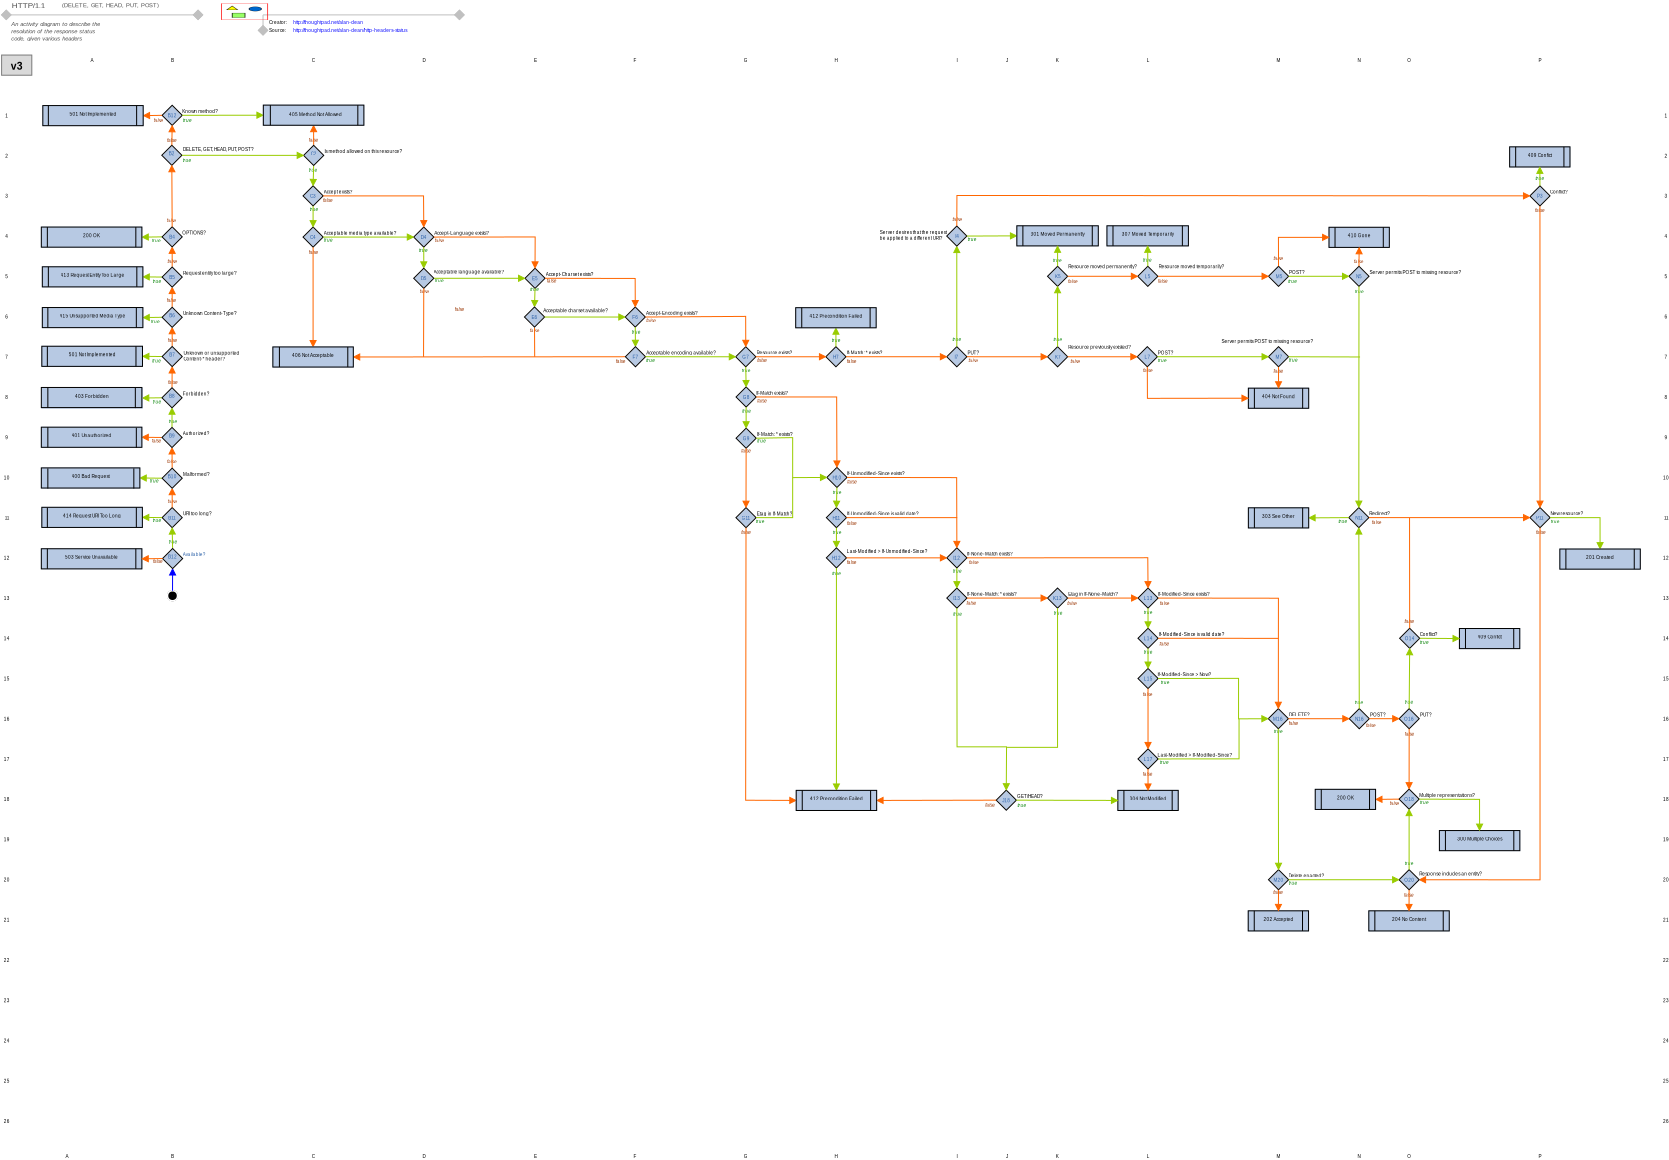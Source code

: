 <?xml version="1.0" encoding="UTF-8"?>
<dia:diagram xmlns:dia="http://www.lysator.liu.se/~alla/dia/">
  <dia:layer name="Background" visible="true" active="true">
    <dia:object type="Standard - Text" version="1" id="O0">
      <dia:attribute name="obj_pos">
        <dia:point val="43.156,28.363"/>
      </dia:attribute>
      <dia:attribute name="obj_bb">
        <dia:rectangle val="42.913,28.152;43.4,28.413"/>
      </dia:attribute>
      <dia:attribute name="text">
        <dia:composite type="text">
          <dia:attribute name="string">
            <dia:string>#false#</dia:string>
          </dia:attribute>
          <dia:attribute name="font">
            <dia:font family="Arial" style="8" name="Helvetica-Oblique"/>
          </dia:attribute>
          <dia:attribute name="height">
            <dia:real val="0.289"/>
          </dia:attribute>
          <dia:attribute name="pos">
            <dia:point val="43.156,28.363"/>
          </dia:attribute>
          <dia:attribute name="color">
            <dia:color val="#993300"/>
          </dia:attribute>
          <dia:attribute name="alignment">
            <dia:enum val="1"/>
          </dia:attribute>
        </dia:composite>
      </dia:attribute>
      <dia:attribute name="valign">
        <dia:enum val="3"/>
      </dia:attribute>
    </dia:object>
    <dia:object type="Standard - Text" version="1" id="O1">
      <dia:attribute name="obj_pos">
        <dia:point val="22.55,14.277"/>
      </dia:attribute>
      <dia:attribute name="obj_bb">
        <dia:rectangle val="22.351,14.067;22.749,14.327"/>
      </dia:attribute>
      <dia:attribute name="text">
        <dia:composite type="text">
          <dia:attribute name="string">
            <dia:string>#true#</dia:string>
          </dia:attribute>
          <dia:attribute name="font">
            <dia:font family="Arial" style="8" name="Helvetica-Oblique"/>
          </dia:attribute>
          <dia:attribute name="height">
            <dia:real val="0.289"/>
          </dia:attribute>
          <dia:attribute name="pos">
            <dia:point val="22.55,14.277"/>
          </dia:attribute>
          <dia:attribute name="color">
            <dia:color val="#008000"/>
          </dia:attribute>
          <dia:attribute name="alignment">
            <dia:enum val="1"/>
          </dia:attribute>
        </dia:composite>
      </dia:attribute>
      <dia:attribute name="valign">
        <dia:enum val="3"/>
      </dia:attribute>
    </dia:object>
    <dia:group>
      <dia:object type="Standard - Polygon" version="0" id="O2">
        <dia:attribute name="obj_pos">
          <dia:point val="56.466,40.682"/>
        </dia:attribute>
        <dia:attribute name="obj_bb">
          <dia:rectangle val="56.466,39.676;59.483,40.682"/>
        </dia:attribute>
        <dia:attribute name="poly_points">
          <dia:point val="56.466,40.682"/>
          <dia:point val="59.483,40.682"/>
          <dia:point val="59.483,39.676"/>
          <dia:point val="56.466,39.676"/>
          <dia:point val="56.466,40.682"/>
        </dia:attribute>
        <dia:attribute name="line_color">
          <dia:color val="#b7c9e3"/>
        </dia:attribute>
        <dia:attribute name="line_width">
          <dia:real val="0"/>
        </dia:attribute>
        <dia:attribute name="inner_color">
          <dia:color val="#b7c9e3"/>
        </dia:attribute>
        <dia:attribute name="show_background">
          <dia:boolean val="true"/>
        </dia:attribute>
      </dia:object>
      <dia:object type="Standard - Polygon" version="0" id="O3">
        <dia:attribute name="obj_pos">
          <dia:point val="56.466,40.682"/>
        </dia:attribute>
        <dia:attribute name="obj_bb">
          <dia:rectangle val="56.46,39.672;59.487,40.688"/>
        </dia:attribute>
        <dia:attribute name="poly_points">
          <dia:point val="56.466,40.682"/>
          <dia:point val="59.483,40.682"/>
          <dia:point val="59.483,39.676"/>
          <dia:point val="56.466,39.676"/>
          <dia:point val="56.466,40.682"/>
        </dia:attribute>
        <dia:attribute name="line_width">
          <dia:real val="0.009"/>
        </dia:attribute>
        <dia:attribute name="show_background">
          <dia:boolean val="false"/>
        </dia:attribute>
      </dia:object>
    </dia:group>
    <dia:object type="Standard - Line" version="0" id="O4">
      <dia:attribute name="obj_pos">
        <dia:point val="56.768,40.682"/>
      </dia:attribute>
      <dia:attribute name="obj_bb">
        <dia:rectangle val="56.764,39.672;56.772,40.686"/>
      </dia:attribute>
      <dia:attribute name="conn_endpoints">
        <dia:point val="56.768,40.682"/>
        <dia:point val="56.768,39.676"/>
      </dia:attribute>
      <dia:attribute name="numcp">
        <dia:int val="1"/>
      </dia:attribute>
      <dia:attribute name="line_width">
        <dia:real val="0.009"/>
      </dia:attribute>
    </dia:object>
    <dia:object type="Standard - Line" version="0" id="O5">
      <dia:attribute name="obj_pos">
        <dia:point val="59.181,40.682"/>
      </dia:attribute>
      <dia:attribute name="obj_bb">
        <dia:rectangle val="59.177,39.672;59.185,40.686"/>
      </dia:attribute>
      <dia:attribute name="conn_endpoints">
        <dia:point val="59.181,40.682"/>
        <dia:point val="59.181,39.676"/>
      </dia:attribute>
      <dia:attribute name="numcp">
        <dia:int val="1"/>
      </dia:attribute>
      <dia:attribute name="line_width">
        <dia:real val="0.009"/>
      </dia:attribute>
    </dia:object>
    <dia:object type="Standard - Text" version="1" id="O6">
      <dia:attribute name="obj_pos">
        <dia:point val="57.974,40.179"/>
      </dia:attribute>
      <dia:attribute name="obj_bb">
        <dia:rectangle val="57.102,39.969;58.847,40.229"/>
      </dia:attribute>
      <dia:attribute name="text">
        <dia:composite type="text">
          <dia:attribute name="string">
            <dia:string>#304 Not Modified#</dia:string>
          </dia:attribute>
          <dia:attribute name="font">
            <dia:font family="Arial" style="0" name="Helvetica"/>
          </dia:attribute>
          <dia:attribute name="height">
            <dia:real val="0.289"/>
          </dia:attribute>
          <dia:attribute name="pos">
            <dia:point val="57.974,40.179"/>
          </dia:attribute>
          <dia:attribute name="color">
            <dia:color val="#000000"/>
          </dia:attribute>
          <dia:attribute name="alignment">
            <dia:enum val="1"/>
          </dia:attribute>
        </dia:composite>
      </dia:attribute>
      <dia:attribute name="valign">
        <dia:enum val="3"/>
      </dia:attribute>
      <dia:connections>
        <dia:connection handle="0" to="O2" connection="10"/>
      </dia:connections>
    </dia:object>
    <dia:group>
      <dia:object type="Standard - Polygon" version="0" id="O7">
        <dia:attribute name="obj_pos">
          <dia:point val="67.023,12.527"/>
        </dia:attribute>
        <dia:attribute name="obj_bb">
          <dia:rectangle val="67.023,11.522;70.039,12.527"/>
        </dia:attribute>
        <dia:attribute name="poly_points">
          <dia:point val="67.023,12.527"/>
          <dia:point val="70.039,12.527"/>
          <dia:point val="70.039,11.522"/>
          <dia:point val="67.023,11.522"/>
          <dia:point val="67.023,12.527"/>
        </dia:attribute>
        <dia:attribute name="line_color">
          <dia:color val="#b7c9e3"/>
        </dia:attribute>
        <dia:attribute name="line_width">
          <dia:real val="0"/>
        </dia:attribute>
        <dia:attribute name="inner_color">
          <dia:color val="#b7c9e3"/>
        </dia:attribute>
        <dia:attribute name="show_background">
          <dia:boolean val="true"/>
        </dia:attribute>
      </dia:object>
      <dia:object type="Standard - Polygon" version="0" id="O8">
        <dia:attribute name="obj_pos">
          <dia:point val="67.023,12.527"/>
        </dia:attribute>
        <dia:attribute name="obj_bb">
          <dia:rectangle val="67.017,11.518;70.043,12.533"/>
        </dia:attribute>
        <dia:attribute name="poly_points">
          <dia:point val="67.023,12.527"/>
          <dia:point val="70.039,12.527"/>
          <dia:point val="70.039,11.522"/>
          <dia:point val="67.023,11.522"/>
          <dia:point val="67.023,12.527"/>
        </dia:attribute>
        <dia:attribute name="line_width">
          <dia:real val="0.009"/>
        </dia:attribute>
        <dia:attribute name="show_background">
          <dia:boolean val="false"/>
        </dia:attribute>
      </dia:object>
    </dia:group>
    <dia:object type="Standard - Line" version="0" id="O9">
      <dia:attribute name="obj_pos">
        <dia:point val="67.324,12.527"/>
      </dia:attribute>
      <dia:attribute name="obj_bb">
        <dia:rectangle val="67.32,11.518;67.329,12.532"/>
      </dia:attribute>
      <dia:attribute name="conn_endpoints">
        <dia:point val="67.324,12.527"/>
        <dia:point val="67.324,11.522"/>
      </dia:attribute>
      <dia:attribute name="numcp">
        <dia:int val="1"/>
      </dia:attribute>
      <dia:attribute name="line_width">
        <dia:real val="0.009"/>
      </dia:attribute>
    </dia:object>
    <dia:object type="Standard - Line" version="0" id="O10">
      <dia:attribute name="obj_pos">
        <dia:point val="69.737,12.527"/>
      </dia:attribute>
      <dia:attribute name="obj_bb">
        <dia:rectangle val="69.733,11.518;69.742,12.532"/>
      </dia:attribute>
      <dia:attribute name="conn_endpoints">
        <dia:point val="69.737,12.527"/>
        <dia:point val="69.737,11.522"/>
      </dia:attribute>
      <dia:attribute name="numcp">
        <dia:int val="1"/>
      </dia:attribute>
      <dia:attribute name="line_width">
        <dia:real val="0.009"/>
      </dia:attribute>
    </dia:object>
    <dia:object type="Standard - Text" version="1" id="O11">
      <dia:attribute name="obj_pos">
        <dia:point val="68.531,12.025"/>
      </dia:attribute>
      <dia:attribute name="obj_bb">
        <dia:rectangle val="68.026,11.815;69.036,12.075"/>
      </dia:attribute>
      <dia:attribute name="text">
        <dia:composite type="text">
          <dia:attribute name="string">
            <dia:string>#410 Gone#</dia:string>
          </dia:attribute>
          <dia:attribute name="font">
            <dia:font family="Arial" style="0" name="Helvetica"/>
          </dia:attribute>
          <dia:attribute name="height">
            <dia:real val="0.289"/>
          </dia:attribute>
          <dia:attribute name="pos">
            <dia:point val="68.531,12.025"/>
          </dia:attribute>
          <dia:attribute name="color">
            <dia:color val="#000000"/>
          </dia:attribute>
          <dia:attribute name="alignment">
            <dia:enum val="1"/>
          </dia:attribute>
        </dia:composite>
      </dia:attribute>
      <dia:attribute name="valign">
        <dia:enum val="3"/>
      </dia:attribute>
      <dia:connections>
        <dia:connection handle="0" to="O7" connection="10"/>
      </dia:connections>
    </dia:object>
    <dia:group>
      <dia:object type="Standard - Polygon" version="0" id="O12">
        <dia:attribute name="obj_pos">
          <dia:point val="2.639,28.601"/>
        </dia:attribute>
        <dia:attribute name="obj_bb">
          <dia:rectangle val="2.639,27.595;7.666,28.601"/>
        </dia:attribute>
        <dia:attribute name="poly_points">
          <dia:point val="2.639,28.601"/>
          <dia:point val="7.666,28.601"/>
          <dia:point val="7.666,27.595"/>
          <dia:point val="2.639,27.595"/>
          <dia:point val="2.639,28.601"/>
        </dia:attribute>
        <dia:attribute name="line_color">
          <dia:color val="#b7c9e3"/>
        </dia:attribute>
        <dia:attribute name="line_width">
          <dia:real val="0"/>
        </dia:attribute>
        <dia:attribute name="inner_color">
          <dia:color val="#b7c9e3"/>
        </dia:attribute>
        <dia:attribute name="show_background">
          <dia:boolean val="true"/>
        </dia:attribute>
      </dia:object>
      <dia:object type="Standard - Polygon" version="0" id="O13">
        <dia:attribute name="obj_pos">
          <dia:point val="2.639,28.601"/>
        </dia:attribute>
        <dia:attribute name="obj_bb">
          <dia:rectangle val="2.633,27.591;7.67,28.607"/>
        </dia:attribute>
        <dia:attribute name="poly_points">
          <dia:point val="2.639,28.601"/>
          <dia:point val="7.666,28.601"/>
          <dia:point val="7.666,27.595"/>
          <dia:point val="2.639,27.595"/>
          <dia:point val="2.639,28.601"/>
        </dia:attribute>
        <dia:attribute name="line_width">
          <dia:real val="0.009"/>
        </dia:attribute>
        <dia:attribute name="show_background">
          <dia:boolean val="false"/>
        </dia:attribute>
      </dia:object>
    </dia:group>
    <dia:object type="Standard - Line" version="0" id="O14">
      <dia:attribute name="obj_pos">
        <dia:point val="2.94,28.601"/>
      </dia:attribute>
      <dia:attribute name="obj_bb">
        <dia:rectangle val="2.936,27.591;2.945,28.605"/>
      </dia:attribute>
      <dia:attribute name="conn_endpoints">
        <dia:point val="2.94,28.601"/>
        <dia:point val="2.94,27.595"/>
      </dia:attribute>
      <dia:attribute name="numcp">
        <dia:int val="1"/>
      </dia:attribute>
      <dia:attribute name="line_width">
        <dia:real val="0.009"/>
      </dia:attribute>
    </dia:object>
    <dia:object type="Standard - Line" version="0" id="O15">
      <dia:attribute name="obj_pos">
        <dia:point val="7.364,28.601"/>
      </dia:attribute>
      <dia:attribute name="obj_bb">
        <dia:rectangle val="7.36,27.591;7.369,28.605"/>
      </dia:attribute>
      <dia:attribute name="conn_endpoints">
        <dia:point val="7.364,28.601"/>
        <dia:point val="7.364,27.595"/>
      </dia:attribute>
      <dia:attribute name="numcp">
        <dia:int val="1"/>
      </dia:attribute>
      <dia:attribute name="line_width">
        <dia:real val="0.009"/>
      </dia:attribute>
    </dia:object>
    <dia:object type="Standard - Text" version="1" id="O16">
      <dia:attribute name="obj_pos">
        <dia:point val="5.152,28.098"/>
      </dia:attribute>
      <dia:attribute name="obj_bb">
        <dia:rectangle val="3.909,27.888;6.396,28.148"/>
      </dia:attribute>
      <dia:attribute name="text">
        <dia:composite type="text">
          <dia:attribute name="string">
            <dia:string>#503 Service Unavailable#</dia:string>
          </dia:attribute>
          <dia:attribute name="font">
            <dia:font family="Arial" style="0" name="Helvetica"/>
          </dia:attribute>
          <dia:attribute name="height">
            <dia:real val="0.289"/>
          </dia:attribute>
          <dia:attribute name="pos">
            <dia:point val="5.152,28.098"/>
          </dia:attribute>
          <dia:attribute name="color">
            <dia:color val="#000000"/>
          </dia:attribute>
          <dia:attribute name="alignment">
            <dia:enum val="1"/>
          </dia:attribute>
        </dia:composite>
      </dia:attribute>
      <dia:attribute name="valign">
        <dia:enum val="3"/>
      </dia:attribute>
      <dia:connections>
        <dia:connection handle="0" to="O12" connection="10"/>
      </dia:connections>
    </dia:object>
    <dia:group>
      <dia:object type="Standard - Polygon" version="0" id="O17">
        <dia:attribute name="obj_pos">
          <dia:point val="62.991,20.571"/>
        </dia:attribute>
        <dia:attribute name="obj_bb">
          <dia:rectangle val="62.991,19.566;66.007,20.571"/>
        </dia:attribute>
        <dia:attribute name="poly_points">
          <dia:point val="62.991,20.571"/>
          <dia:point val="66.007,20.571"/>
          <dia:point val="66.007,19.566"/>
          <dia:point val="62.991,19.566"/>
          <dia:point val="62.991,20.571"/>
        </dia:attribute>
        <dia:attribute name="line_color">
          <dia:color val="#b7c9e3"/>
        </dia:attribute>
        <dia:attribute name="line_width">
          <dia:real val="0"/>
        </dia:attribute>
        <dia:attribute name="inner_color">
          <dia:color val="#b7c9e3"/>
        </dia:attribute>
        <dia:attribute name="show_background">
          <dia:boolean val="true"/>
        </dia:attribute>
      </dia:object>
      <dia:object type="Standard - Polygon" version="0" id="O18">
        <dia:attribute name="obj_pos">
          <dia:point val="62.991,20.571"/>
        </dia:attribute>
        <dia:attribute name="obj_bb">
          <dia:rectangle val="62.985,19.561;66.011,20.577"/>
        </dia:attribute>
        <dia:attribute name="poly_points">
          <dia:point val="62.991,20.571"/>
          <dia:point val="66.007,20.571"/>
          <dia:point val="66.007,19.566"/>
          <dia:point val="62.991,19.566"/>
          <dia:point val="62.991,20.571"/>
        </dia:attribute>
        <dia:attribute name="line_width">
          <dia:real val="0.009"/>
        </dia:attribute>
        <dia:attribute name="show_background">
          <dia:boolean val="false"/>
        </dia:attribute>
      </dia:object>
    </dia:group>
    <dia:object type="Standard - Line" version="0" id="O19">
      <dia:attribute name="obj_pos">
        <dia:point val="63.292,20.571"/>
      </dia:attribute>
      <dia:attribute name="obj_bb">
        <dia:rectangle val="63.288,19.561;63.297,20.575"/>
      </dia:attribute>
      <dia:attribute name="conn_endpoints">
        <dia:point val="63.292,20.571"/>
        <dia:point val="63.292,19.566"/>
      </dia:attribute>
      <dia:attribute name="numcp">
        <dia:int val="1"/>
      </dia:attribute>
      <dia:attribute name="line_width">
        <dia:real val="0.009"/>
      </dia:attribute>
    </dia:object>
    <dia:object type="Standard - Line" version="0" id="O20">
      <dia:attribute name="obj_pos">
        <dia:point val="65.705,20.571"/>
      </dia:attribute>
      <dia:attribute name="obj_bb">
        <dia:rectangle val="65.701,19.561;65.71,20.575"/>
      </dia:attribute>
      <dia:attribute name="conn_endpoints">
        <dia:point val="65.705,20.571"/>
        <dia:point val="65.705,19.566"/>
      </dia:attribute>
      <dia:attribute name="numcp">
        <dia:int val="1"/>
      </dia:attribute>
      <dia:attribute name="line_width">
        <dia:real val="0.009"/>
      </dia:attribute>
    </dia:object>
    <dia:object type="Standard - Text" version="1" id="O21">
      <dia:attribute name="obj_pos">
        <dia:point val="64.499,20.068"/>
      </dia:attribute>
      <dia:attribute name="obj_bb">
        <dia:rectangle val="63.738,19.858;65.26,20.118"/>
      </dia:attribute>
      <dia:attribute name="text">
        <dia:composite type="text">
          <dia:attribute name="string">
            <dia:string>#404 Not Found#</dia:string>
          </dia:attribute>
          <dia:attribute name="font">
            <dia:font family="Arial" style="0" name="Helvetica"/>
          </dia:attribute>
          <dia:attribute name="height">
            <dia:real val="0.289"/>
          </dia:attribute>
          <dia:attribute name="pos">
            <dia:point val="64.499,20.068"/>
          </dia:attribute>
          <dia:attribute name="color">
            <dia:color val="#000000"/>
          </dia:attribute>
          <dia:attribute name="alignment">
            <dia:enum val="1"/>
          </dia:attribute>
        </dia:composite>
      </dia:attribute>
      <dia:attribute name="valign">
        <dia:enum val="3"/>
      </dia:attribute>
      <dia:connections>
        <dia:connection handle="0" to="O17" connection="10"/>
      </dia:connections>
    </dia:object>
    <dia:group>
      <dia:object type="Standard - Polygon" version="0" id="O22">
        <dia:attribute name="obj_pos">
          <dia:point val="76.055,8.506"/>
        </dia:attribute>
        <dia:attribute name="obj_bb">
          <dia:rectangle val="76.055,7.5;79.071,8.506"/>
        </dia:attribute>
        <dia:attribute name="poly_points">
          <dia:point val="76.055,8.506"/>
          <dia:point val="79.071,8.506"/>
          <dia:point val="79.071,7.5"/>
          <dia:point val="76.055,7.5"/>
          <dia:point val="76.055,8.506"/>
        </dia:attribute>
        <dia:attribute name="line_color">
          <dia:color val="#b7c9e3"/>
        </dia:attribute>
        <dia:attribute name="line_width">
          <dia:real val="0"/>
        </dia:attribute>
        <dia:attribute name="inner_color">
          <dia:color val="#b7c9e3"/>
        </dia:attribute>
        <dia:attribute name="show_background">
          <dia:boolean val="true"/>
        </dia:attribute>
      </dia:object>
      <dia:object type="Standard - Polygon" version="0" id="O23">
        <dia:attribute name="obj_pos">
          <dia:point val="76.055,8.506"/>
        </dia:attribute>
        <dia:attribute name="obj_bb">
          <dia:rectangle val="76.049,7.496;79.075,8.512"/>
        </dia:attribute>
        <dia:attribute name="poly_points">
          <dia:point val="76.055,8.506"/>
          <dia:point val="79.071,8.506"/>
          <dia:point val="79.071,7.5"/>
          <dia:point val="76.055,7.5"/>
          <dia:point val="76.055,8.506"/>
        </dia:attribute>
        <dia:attribute name="line_width">
          <dia:real val="0.009"/>
        </dia:attribute>
        <dia:attribute name="show_background">
          <dia:boolean val="false"/>
        </dia:attribute>
      </dia:object>
    </dia:group>
    <dia:object type="Standard - Line" version="0" id="O24">
      <dia:attribute name="obj_pos">
        <dia:point val="76.356,8.506"/>
      </dia:attribute>
      <dia:attribute name="obj_bb">
        <dia:rectangle val="76.352,7.496;76.361,8.51"/>
      </dia:attribute>
      <dia:attribute name="conn_endpoints">
        <dia:point val="76.356,8.506"/>
        <dia:point val="76.356,7.5"/>
      </dia:attribute>
      <dia:attribute name="numcp">
        <dia:int val="1"/>
      </dia:attribute>
      <dia:attribute name="line_width">
        <dia:real val="0.009"/>
      </dia:attribute>
    </dia:object>
    <dia:object type="Standard - Line" version="0" id="O25">
      <dia:attribute name="obj_pos">
        <dia:point val="78.769,8.506"/>
      </dia:attribute>
      <dia:attribute name="obj_bb">
        <dia:rectangle val="78.765,7.496;78.773,8.51"/>
      </dia:attribute>
      <dia:attribute name="conn_endpoints">
        <dia:point val="78.769,8.506"/>
        <dia:point val="78.769,7.5"/>
      </dia:attribute>
      <dia:attribute name="numcp">
        <dia:int val="1"/>
      </dia:attribute>
      <dia:attribute name="line_width">
        <dia:real val="0.009"/>
      </dia:attribute>
    </dia:object>
    <dia:object type="Standard - Text" version="1" id="O26">
      <dia:attribute name="obj_pos">
        <dia:point val="77.563,8.003"/>
      </dia:attribute>
      <dia:attribute name="obj_bb">
        <dia:rectangle val="76.979,7.793;78.147,8.053"/>
      </dia:attribute>
      <dia:attribute name="text">
        <dia:composite type="text">
          <dia:attribute name="string">
            <dia:string>#409 Confict#</dia:string>
          </dia:attribute>
          <dia:attribute name="font">
            <dia:font family="Arial" style="0" name="Helvetica"/>
          </dia:attribute>
          <dia:attribute name="height">
            <dia:real val="0.289"/>
          </dia:attribute>
          <dia:attribute name="pos">
            <dia:point val="77.563,8.003"/>
          </dia:attribute>
          <dia:attribute name="color">
            <dia:color val="#000000"/>
          </dia:attribute>
          <dia:attribute name="alignment">
            <dia:enum val="1"/>
          </dia:attribute>
        </dia:composite>
      </dia:attribute>
      <dia:attribute name="valign">
        <dia:enum val="3"/>
      </dia:attribute>
      <dia:connections>
        <dia:connection handle="0" to="O22" connection="10"/>
      </dia:connections>
    </dia:object>
    <dia:group>
      <dia:object type="Standard - Polygon" version="0" id="O27">
        <dia:attribute name="obj_pos">
          <dia:point val="62.984,46.704"/>
        </dia:attribute>
        <dia:attribute name="obj_bb">
          <dia:rectangle val="62.984,45.699;66,46.704"/>
        </dia:attribute>
        <dia:attribute name="poly_points">
          <dia:point val="62.984,46.704"/>
          <dia:point val="66,46.704"/>
          <dia:point val="66,45.699"/>
          <dia:point val="62.984,45.699"/>
          <dia:point val="62.984,46.704"/>
        </dia:attribute>
        <dia:attribute name="line_color">
          <dia:color val="#b7c9e3"/>
        </dia:attribute>
        <dia:attribute name="line_width">
          <dia:real val="0"/>
        </dia:attribute>
        <dia:attribute name="inner_color">
          <dia:color val="#b7c9e3"/>
        </dia:attribute>
        <dia:attribute name="show_background">
          <dia:boolean val="true"/>
        </dia:attribute>
      </dia:object>
      <dia:object type="Standard - Polygon" version="0" id="O28">
        <dia:attribute name="obj_pos">
          <dia:point val="62.984,46.704"/>
        </dia:attribute>
        <dia:attribute name="obj_bb">
          <dia:rectangle val="62.978,45.694;66.004,46.71"/>
        </dia:attribute>
        <dia:attribute name="poly_points">
          <dia:point val="62.984,46.704"/>
          <dia:point val="66,46.704"/>
          <dia:point val="66,45.699"/>
          <dia:point val="62.984,45.699"/>
          <dia:point val="62.984,46.704"/>
        </dia:attribute>
        <dia:attribute name="line_width">
          <dia:real val="0.009"/>
        </dia:attribute>
        <dia:attribute name="show_background">
          <dia:boolean val="false"/>
        </dia:attribute>
      </dia:object>
    </dia:group>
    <dia:object type="Standard - Line" version="0" id="O29">
      <dia:attribute name="obj_pos">
        <dia:point val="63.285,46.704"/>
      </dia:attribute>
      <dia:attribute name="obj_bb">
        <dia:rectangle val="63.281,45.694;63.29,46.709"/>
      </dia:attribute>
      <dia:attribute name="conn_endpoints">
        <dia:point val="63.285,46.704"/>
        <dia:point val="63.285,45.699"/>
      </dia:attribute>
      <dia:attribute name="numcp">
        <dia:int val="1"/>
      </dia:attribute>
      <dia:attribute name="line_width">
        <dia:real val="0.009"/>
      </dia:attribute>
    </dia:object>
    <dia:object type="Standard - Line" version="0" id="O30">
      <dia:attribute name="obj_pos">
        <dia:point val="65.698,46.704"/>
      </dia:attribute>
      <dia:attribute name="obj_bb">
        <dia:rectangle val="65.694,45.694;65.703,46.709"/>
      </dia:attribute>
      <dia:attribute name="conn_endpoints">
        <dia:point val="65.698,46.704"/>
        <dia:point val="65.698,45.699"/>
      </dia:attribute>
      <dia:attribute name="numcp">
        <dia:int val="1"/>
      </dia:attribute>
      <dia:attribute name="line_width">
        <dia:real val="0.009"/>
      </dia:attribute>
    </dia:object>
    <dia:object type="Standard - Text" version="1" id="O31">
      <dia:attribute name="obj_pos">
        <dia:point val="64.492,46.202"/>
      </dia:attribute>
      <dia:attribute name="obj_bb">
        <dia:rectangle val="63.794,45.992;65.189,46.252"/>
      </dia:attribute>
      <dia:attribute name="text">
        <dia:composite type="text">
          <dia:attribute name="string">
            <dia:string>#202 Accepted#</dia:string>
          </dia:attribute>
          <dia:attribute name="font">
            <dia:font family="Arial" style="0" name="Helvetica"/>
          </dia:attribute>
          <dia:attribute name="height">
            <dia:real val="0.289"/>
          </dia:attribute>
          <dia:attribute name="pos">
            <dia:point val="64.492,46.202"/>
          </dia:attribute>
          <dia:attribute name="color">
            <dia:color val="#000000"/>
          </dia:attribute>
          <dia:attribute name="alignment">
            <dia:enum val="1"/>
          </dia:attribute>
        </dia:composite>
      </dia:attribute>
      <dia:attribute name="valign">
        <dia:enum val="3"/>
      </dia:attribute>
      <dia:connections>
        <dia:connection handle="0" to="O27" connection="10"/>
      </dia:connections>
    </dia:object>
    <dia:group>
      <dia:object type="Standard - Polygon" version="0" id="O32">
        <dia:attribute name="obj_pos">
          <dia:point val="69.013,46.704"/>
        </dia:attribute>
        <dia:attribute name="obj_bb">
          <dia:rectangle val="69.013,45.699;73.035,46.704"/>
        </dia:attribute>
        <dia:attribute name="poly_points">
          <dia:point val="69.013,46.704"/>
          <dia:point val="73.035,46.704"/>
          <dia:point val="73.035,45.699"/>
          <dia:point val="69.013,45.699"/>
          <dia:point val="69.013,46.704"/>
        </dia:attribute>
        <dia:attribute name="line_color">
          <dia:color val="#b7c9e3"/>
        </dia:attribute>
        <dia:attribute name="line_width">
          <dia:real val="0"/>
        </dia:attribute>
        <dia:attribute name="inner_color">
          <dia:color val="#b7c9e3"/>
        </dia:attribute>
        <dia:attribute name="show_background">
          <dia:boolean val="true"/>
        </dia:attribute>
      </dia:object>
      <dia:object type="Standard - Polygon" version="0" id="O33">
        <dia:attribute name="obj_pos">
          <dia:point val="69.013,46.704"/>
        </dia:attribute>
        <dia:attribute name="obj_bb">
          <dia:rectangle val="69.007,45.694;73.04,46.71"/>
        </dia:attribute>
        <dia:attribute name="poly_points">
          <dia:point val="69.013,46.704"/>
          <dia:point val="73.035,46.704"/>
          <dia:point val="73.035,45.699"/>
          <dia:point val="69.013,45.699"/>
          <dia:point val="69.013,46.704"/>
        </dia:attribute>
        <dia:attribute name="line_width">
          <dia:real val="0.009"/>
        </dia:attribute>
        <dia:attribute name="show_background">
          <dia:boolean val="false"/>
        </dia:attribute>
      </dia:object>
    </dia:group>
    <dia:object type="Standard - Line" version="0" id="O34">
      <dia:attribute name="obj_pos">
        <dia:point val="69.315,46.704"/>
      </dia:attribute>
      <dia:attribute name="obj_bb">
        <dia:rectangle val="69.311,45.694;69.319,46.709"/>
      </dia:attribute>
      <dia:attribute name="conn_endpoints">
        <dia:point val="69.315,46.704"/>
        <dia:point val="69.315,45.699"/>
      </dia:attribute>
      <dia:attribute name="numcp">
        <dia:int val="1"/>
      </dia:attribute>
      <dia:attribute name="line_width">
        <dia:real val="0.009"/>
      </dia:attribute>
    </dia:object>
    <dia:object type="Standard - Line" version="0" id="O35">
      <dia:attribute name="obj_pos">
        <dia:point val="72.734,46.704"/>
      </dia:attribute>
      <dia:attribute name="obj_bb">
        <dia:rectangle val="72.729,45.694;72.738,46.709"/>
      </dia:attribute>
      <dia:attribute name="conn_endpoints">
        <dia:point val="72.734,46.704"/>
        <dia:point val="72.734,45.699"/>
      </dia:attribute>
      <dia:attribute name="numcp">
        <dia:int val="1"/>
      </dia:attribute>
      <dia:attribute name="line_width">
        <dia:real val="0.009"/>
      </dia:attribute>
    </dia:object>
    <dia:object type="Standard - Text" version="1" id="O36">
      <dia:attribute name="obj_pos">
        <dia:point val="71.024,46.202"/>
      </dia:attribute>
      <dia:attribute name="obj_bb">
        <dia:rectangle val="70.217,45.992;71.832,46.252"/>
      </dia:attribute>
      <dia:attribute name="text">
        <dia:composite type="text">
          <dia:attribute name="string">
            <dia:string>#204 No Content#</dia:string>
          </dia:attribute>
          <dia:attribute name="font">
            <dia:font family="Arial" style="0" name="Helvetica"/>
          </dia:attribute>
          <dia:attribute name="height">
            <dia:real val="0.289"/>
          </dia:attribute>
          <dia:attribute name="pos">
            <dia:point val="71.024,46.202"/>
          </dia:attribute>
          <dia:attribute name="color">
            <dia:color val="#000000"/>
          </dia:attribute>
          <dia:attribute name="alignment">
            <dia:enum val="1"/>
          </dia:attribute>
        </dia:composite>
      </dia:attribute>
      <dia:attribute name="valign">
        <dia:enum val="3"/>
      </dia:attribute>
      <dia:connections>
        <dia:connection handle="0" to="O32" connection="10"/>
      </dia:connections>
    </dia:object>
    <dia:group>
      <dia:object type="Standard - Polygon" version="0" id="O37">
        <dia:attribute name="obj_pos">
          <dia:point val="72.543,42.691"/>
        </dia:attribute>
        <dia:attribute name="obj_bb">
          <dia:rectangle val="72.543,41.685;76.564,42.691"/>
        </dia:attribute>
        <dia:attribute name="poly_points">
          <dia:point val="72.543,42.691"/>
          <dia:point val="76.564,42.691"/>
          <dia:point val="76.564,41.685"/>
          <dia:point val="72.543,41.685"/>
          <dia:point val="72.543,42.691"/>
        </dia:attribute>
        <dia:attribute name="line_color">
          <dia:color val="#b7c9e3"/>
        </dia:attribute>
        <dia:attribute name="line_width">
          <dia:real val="0"/>
        </dia:attribute>
        <dia:attribute name="inner_color">
          <dia:color val="#b7c9e3"/>
        </dia:attribute>
        <dia:attribute name="show_background">
          <dia:boolean val="true"/>
        </dia:attribute>
      </dia:object>
      <dia:object type="Standard - Polygon" version="0" id="O38">
        <dia:attribute name="obj_pos">
          <dia:point val="72.543,42.691"/>
        </dia:attribute>
        <dia:attribute name="obj_bb">
          <dia:rectangle val="72.537,41.681;76.569,42.697"/>
        </dia:attribute>
        <dia:attribute name="poly_points">
          <dia:point val="72.543,42.691"/>
          <dia:point val="76.564,42.691"/>
          <dia:point val="76.564,41.685"/>
          <dia:point val="72.543,41.685"/>
          <dia:point val="72.543,42.691"/>
        </dia:attribute>
        <dia:attribute name="line_width">
          <dia:real val="0.009"/>
        </dia:attribute>
        <dia:attribute name="show_background">
          <dia:boolean val="false"/>
        </dia:attribute>
      </dia:object>
    </dia:group>
    <dia:object type="Standard - Line" version="0" id="O39">
      <dia:attribute name="obj_pos">
        <dia:point val="72.844,42.691"/>
      </dia:attribute>
      <dia:attribute name="obj_bb">
        <dia:rectangle val="72.84,41.681;72.848,42.695"/>
      </dia:attribute>
      <dia:attribute name="conn_endpoints">
        <dia:point val="72.844,42.691"/>
        <dia:point val="72.844,41.685"/>
      </dia:attribute>
      <dia:attribute name="numcp">
        <dia:int val="1"/>
      </dia:attribute>
      <dia:attribute name="line_width">
        <dia:real val="0.009"/>
      </dia:attribute>
    </dia:object>
    <dia:object type="Standard - Line" version="0" id="O40">
      <dia:attribute name="obj_pos">
        <dia:point val="76.263,42.691"/>
      </dia:attribute>
      <dia:attribute name="obj_bb">
        <dia:rectangle val="76.258,41.681;76.267,42.695"/>
      </dia:attribute>
      <dia:attribute name="conn_endpoints">
        <dia:point val="76.263,42.691"/>
        <dia:point val="76.263,41.685"/>
      </dia:attribute>
      <dia:attribute name="numcp">
        <dia:int val="1"/>
      </dia:attribute>
      <dia:attribute name="line_width">
        <dia:real val="0.009"/>
      </dia:attribute>
    </dia:object>
    <dia:object type="Standard - Text" version="1" id="O41">
      <dia:attribute name="obj_pos">
        <dia:point val="74.553,42.188"/>
      </dia:attribute>
      <dia:attribute name="obj_bb">
        <dia:rectangle val="73.482,41.978;75.625,42.238"/>
      </dia:attribute>
      <dia:attribute name="text">
        <dia:composite type="text">
          <dia:attribute name="string">
            <dia:string>#300 Multiple Choices#</dia:string>
          </dia:attribute>
          <dia:attribute name="font">
            <dia:font family="Arial" style="0" name="Helvetica"/>
          </dia:attribute>
          <dia:attribute name="height">
            <dia:real val="0.289"/>
          </dia:attribute>
          <dia:attribute name="pos">
            <dia:point val="74.553,42.188"/>
          </dia:attribute>
          <dia:attribute name="color">
            <dia:color val="#000000"/>
          </dia:attribute>
          <dia:attribute name="alignment">
            <dia:enum val="1"/>
          </dia:attribute>
        </dia:composite>
      </dia:attribute>
      <dia:attribute name="valign">
        <dia:enum val="3"/>
      </dia:attribute>
      <dia:connections>
        <dia:connection handle="0" to="O37" connection="10"/>
      </dia:connections>
    </dia:object>
    <dia:object type="Standard - Text" version="1" id="O42">
      <dia:attribute name="obj_pos">
        <dia:point val="58.837,34.369"/>
      </dia:attribute>
      <dia:attribute name="obj_bb">
        <dia:rectangle val="58.639,34.159;59.036,34.419"/>
      </dia:attribute>
      <dia:attribute name="text">
        <dia:composite type="text">
          <dia:attribute name="string">
            <dia:string>#true#</dia:string>
          </dia:attribute>
          <dia:attribute name="font">
            <dia:font family="Arial" style="8" name="Helvetica-Oblique"/>
          </dia:attribute>
          <dia:attribute name="height">
            <dia:real val="0.289"/>
          </dia:attribute>
          <dia:attribute name="pos">
            <dia:point val="58.837,34.369"/>
          </dia:attribute>
          <dia:attribute name="color">
            <dia:color val="#008000"/>
          </dia:attribute>
          <dia:attribute name="alignment">
            <dia:enum val="1"/>
          </dia:attribute>
        </dia:composite>
      </dia:attribute>
      <dia:attribute name="valign">
        <dia:enum val="3"/>
      </dia:attribute>
    </dia:object>
    <dia:group>
      <dia:object type="Standard - Beziergon" version="0" id="O43">
        <dia:attribute name="obj_pos">
          <dia:point val="8.948,29.945"/>
        </dia:attribute>
        <dia:attribute name="obj_bb">
          <dia:rectangle val="8.948,29.694;9.45,30.197"/>
        </dia:attribute>
        <dia:attribute name="bez_points">
          <dia:point val="8.948,29.945"/>
          <dia:point val="8.948,29.61"/>
          <dia:point val="9.45,29.61"/>
          <dia:point val="9.45,29.945"/>
          <dia:point val="9.45,30.281"/>
          <dia:point val="8.948,30.281"/>
        </dia:attribute>
        <dia:attribute name="corner_types">
          <dia:enum val="39047824"/>
          <dia:enum val="0"/>
          <dia:enum val="0"/>
        </dia:attribute>
        <dia:attribute name="line_width">
          <dia:real val="0"/>
        </dia:attribute>
        <dia:attribute name="inner_color">
          <dia:color val="#000000"/>
        </dia:attribute>
        <dia:attribute name="show_background">
          <dia:boolean val="true"/>
        </dia:attribute>
      </dia:object>
      <dia:object type="Standard - BezierLine" version="0" id="O44">
        <dia:attribute name="obj_pos">
          <dia:point val="8.948,29.945"/>
        </dia:attribute>
        <dia:attribute name="obj_bb">
          <dia:rectangle val="8.909,29.656;9.489,30.235"/>
        </dia:attribute>
        <dia:attribute name="bez_points">
          <dia:point val="8.948,29.945"/>
          <dia:point val="8.948,29.61"/>
          <dia:point val="9.45,29.61"/>
          <dia:point val="9.45,29.945"/>
          <dia:point val="9.45,30.281"/>
          <dia:point val="8.948,30.281"/>
          <dia:point val="8.948,29.945"/>
        </dia:attribute>
        <dia:attribute name="corner_types">
          <dia:enum val="0"/>
          <dia:enum val="0"/>
          <dia:enum val="0"/>
        </dia:attribute>
        <dia:attribute name="line_color">
          <dia:color val="#ffffff"/>
        </dia:attribute>
        <dia:attribute name="line_width">
          <dia:real val="0.077"/>
        </dia:attribute>
      </dia:object>
    </dia:group>
    <dia:object type="Standard - Text" version="1" id="O45">
      <dia:attribute name="obj_pos">
        <dia:point val="38.681,18.256"/>
      </dia:attribute>
      <dia:attribute name="obj_bb">
        <dia:rectangle val="38.438,18.046;38.925,18.306"/>
      </dia:attribute>
      <dia:attribute name="text">
        <dia:composite type="text">
          <dia:attribute name="string">
            <dia:string>#false#</dia:string>
          </dia:attribute>
          <dia:attribute name="font">
            <dia:font family="Arial" style="8" name="Helvetica-Oblique"/>
          </dia:attribute>
          <dia:attribute name="height">
            <dia:real val="0.289"/>
          </dia:attribute>
          <dia:attribute name="pos">
            <dia:point val="38.681,18.256"/>
          </dia:attribute>
          <dia:attribute name="color">
            <dia:color val="#993300"/>
          </dia:attribute>
          <dia:attribute name="alignment">
            <dia:enum val="1"/>
          </dia:attribute>
        </dia:composite>
      </dia:attribute>
      <dia:attribute name="valign">
        <dia:enum val="3"/>
      </dia:attribute>
    </dia:object>
    <dia:object type="Standard - Text" version="1" id="O46">
      <dia:attribute name="obj_pos">
        <dia:point val="43.156,18.306"/>
      </dia:attribute>
      <dia:attribute name="obj_bb">
        <dia:rectangle val="42.913,18.096;43.4,18.356"/>
      </dia:attribute>
      <dia:attribute name="text">
        <dia:composite type="text">
          <dia:attribute name="string">
            <dia:string>#false#</dia:string>
          </dia:attribute>
          <dia:attribute name="font">
            <dia:font family="Arial" style="8" name="Helvetica-Oblique"/>
          </dia:attribute>
          <dia:attribute name="height">
            <dia:real val="0.289"/>
          </dia:attribute>
          <dia:attribute name="pos">
            <dia:point val="43.156,18.306"/>
          </dia:attribute>
          <dia:attribute name="color">
            <dia:color val="#993300"/>
          </dia:attribute>
          <dia:attribute name="alignment">
            <dia:enum val="1"/>
          </dia:attribute>
        </dia:composite>
      </dia:attribute>
      <dia:attribute name="valign">
        <dia:enum val="3"/>
      </dia:attribute>
    </dia:object>
    <dia:object type="Standard - Text" version="1" id="O47">
      <dia:attribute name="obj_pos">
        <dia:point val="49.244,18.281"/>
      </dia:attribute>
      <dia:attribute name="obj_bb">
        <dia:rectangle val="49,18.071;49.487,18.331"/>
      </dia:attribute>
      <dia:attribute name="text">
        <dia:composite type="text">
          <dia:attribute name="string">
            <dia:string>#false#</dia:string>
          </dia:attribute>
          <dia:attribute name="font">
            <dia:font family="Arial" style="8" name="Helvetica-Oblique"/>
          </dia:attribute>
          <dia:attribute name="height">
            <dia:real val="0.289"/>
          </dia:attribute>
          <dia:attribute name="pos">
            <dia:point val="49.244,18.281"/>
          </dia:attribute>
          <dia:attribute name="color">
            <dia:color val="#993300"/>
          </dia:attribute>
          <dia:attribute name="alignment">
            <dia:enum val="1"/>
          </dia:attribute>
        </dia:composite>
      </dia:attribute>
      <dia:attribute name="valign">
        <dia:enum val="3"/>
      </dia:attribute>
    </dia:object>
    <dia:object type="Standard - Text" version="1" id="O48">
      <dia:attribute name="obj_pos">
        <dia:point val="37.881,18.781"/>
      </dia:attribute>
      <dia:attribute name="obj_bb">
        <dia:rectangle val="37.682,18.571;38.08,18.831"/>
      </dia:attribute>
      <dia:attribute name="text">
        <dia:composite type="text">
          <dia:attribute name="string">
            <dia:string>#true#</dia:string>
          </dia:attribute>
          <dia:attribute name="font">
            <dia:font family="Arial" style="8" name="Helvetica-Oblique"/>
          </dia:attribute>
          <dia:attribute name="height">
            <dia:real val="0.289"/>
          </dia:attribute>
          <dia:attribute name="pos">
            <dia:point val="37.881,18.781"/>
          </dia:attribute>
          <dia:attribute name="color">
            <dia:color val="#008000"/>
          </dia:attribute>
          <dia:attribute name="alignment">
            <dia:enum val="1"/>
          </dia:attribute>
        </dia:composite>
      </dia:attribute>
      <dia:attribute name="valign">
        <dia:enum val="3"/>
      </dia:attribute>
    </dia:object>
    <dia:object type="Standard - Text" version="1" id="O49">
      <dia:attribute name="obj_pos">
        <dia:point val="38.681,20.288"/>
      </dia:attribute>
      <dia:attribute name="obj_bb">
        <dia:rectangle val="38.438,20.078;38.925,20.337"/>
      </dia:attribute>
      <dia:attribute name="text">
        <dia:composite type="text">
          <dia:attribute name="string">
            <dia:string>#false#</dia:string>
          </dia:attribute>
          <dia:attribute name="font">
            <dia:font family="Arial" style="8" name="Helvetica-Oblique"/>
          </dia:attribute>
          <dia:attribute name="height">
            <dia:real val="0.289"/>
          </dia:attribute>
          <dia:attribute name="pos">
            <dia:point val="38.681,20.288"/>
          </dia:attribute>
          <dia:attribute name="color">
            <dia:color val="#993300"/>
          </dia:attribute>
          <dia:attribute name="alignment">
            <dia:enum val="1"/>
          </dia:attribute>
        </dia:composite>
      </dia:attribute>
      <dia:attribute name="valign">
        <dia:enum val="3"/>
      </dia:attribute>
    </dia:object>
    <dia:object type="Standard - Text" version="1" id="O50">
      <dia:attribute name="obj_pos">
        <dia:point val="54.188,30.419"/>
      </dia:attribute>
      <dia:attribute name="obj_bb">
        <dia:rectangle val="53.944,30.209;54.431,30.469"/>
      </dia:attribute>
      <dia:attribute name="text">
        <dia:composite type="text">
          <dia:attribute name="string">
            <dia:string>#false#</dia:string>
          </dia:attribute>
          <dia:attribute name="font">
            <dia:font family="Arial" style="8" name="Helvetica-Oblique"/>
          </dia:attribute>
          <dia:attribute name="height">
            <dia:real val="0.289"/>
          </dia:attribute>
          <dia:attribute name="pos">
            <dia:point val="54.188,30.419"/>
          </dia:attribute>
          <dia:attribute name="color">
            <dia:color val="#993300"/>
          </dia:attribute>
          <dia:attribute name="alignment">
            <dia:enum val="1"/>
          </dia:attribute>
        </dia:composite>
      </dia:attribute>
      <dia:attribute name="valign">
        <dia:enum val="3"/>
      </dia:attribute>
    </dia:object>
    <dia:object type="Standard - Text" version="1" id="O51">
      <dia:attribute name="obj_pos">
        <dia:point val="37.914,20.798"/>
      </dia:attribute>
      <dia:attribute name="obj_bb">
        <dia:rectangle val="37.716,20.588;38.113,20.848"/>
      </dia:attribute>
      <dia:attribute name="text">
        <dia:composite type="text">
          <dia:attribute name="string">
            <dia:string>#true#</dia:string>
          </dia:attribute>
          <dia:attribute name="font">
            <dia:font family="Arial" style="8" name="Helvetica-Oblique"/>
          </dia:attribute>
          <dia:attribute name="height">
            <dia:real val="0.289"/>
          </dia:attribute>
          <dia:attribute name="pos">
            <dia:point val="37.914,20.798"/>
          </dia:attribute>
          <dia:attribute name="color">
            <dia:color val="#008000"/>
          </dia:attribute>
          <dia:attribute name="alignment">
            <dia:enum val="1"/>
          </dia:attribute>
        </dia:composite>
      </dia:attribute>
      <dia:attribute name="valign">
        <dia:enum val="3"/>
      </dia:attribute>
    </dia:object>
    <dia:object type="Standard - Text" version="1" id="O52">
      <dia:attribute name="obj_pos">
        <dia:point val="37.881,22.788"/>
      </dia:attribute>
      <dia:attribute name="obj_bb">
        <dia:rectangle val="37.638,22.578;38.125,22.837"/>
      </dia:attribute>
      <dia:attribute name="text">
        <dia:composite type="text">
          <dia:attribute name="string">
            <dia:string>#false#</dia:string>
          </dia:attribute>
          <dia:attribute name="font">
            <dia:font family="Arial" style="8" name="Helvetica-Oblique"/>
          </dia:attribute>
          <dia:attribute name="height">
            <dia:real val="0.289"/>
          </dia:attribute>
          <dia:attribute name="pos">
            <dia:point val="37.881,22.788"/>
          </dia:attribute>
          <dia:attribute name="color">
            <dia:color val="#993300"/>
          </dia:attribute>
          <dia:attribute name="alignment">
            <dia:enum val="1"/>
          </dia:attribute>
        </dia:composite>
      </dia:attribute>
      <dia:attribute name="valign">
        <dia:enum val="3"/>
      </dia:attribute>
    </dia:object>
    <dia:object type="Standard - Text" version="1" id="O53">
      <dia:attribute name="obj_pos">
        <dia:point val="38.656,22.288"/>
      </dia:attribute>
      <dia:attribute name="obj_bb">
        <dia:rectangle val="38.458,22.078;38.855,22.337"/>
      </dia:attribute>
      <dia:attribute name="text">
        <dia:composite type="text">
          <dia:attribute name="string">
            <dia:string>#true#</dia:string>
          </dia:attribute>
          <dia:attribute name="font">
            <dia:font family="Arial" style="8" name="Helvetica-Oblique"/>
          </dia:attribute>
          <dia:attribute name="height">
            <dia:real val="0.289"/>
          </dia:attribute>
          <dia:attribute name="pos">
            <dia:point val="38.656,22.288"/>
          </dia:attribute>
          <dia:attribute name="color">
            <dia:color val="#008000"/>
          </dia:attribute>
          <dia:attribute name="alignment">
            <dia:enum val="1"/>
          </dia:attribute>
        </dia:composite>
      </dia:attribute>
      <dia:attribute name="valign">
        <dia:enum val="3"/>
      </dia:attribute>
    </dia:object>
    <dia:object type="Standard - Text" version="1" id="O54">
      <dia:attribute name="obj_pos">
        <dia:point val="38.591,26.32"/>
      </dia:attribute>
      <dia:attribute name="obj_bb">
        <dia:rectangle val="38.392,26.11;38.789,26.37"/>
      </dia:attribute>
      <dia:attribute name="text">
        <dia:composite type="text">
          <dia:attribute name="string">
            <dia:string>#true#</dia:string>
          </dia:attribute>
          <dia:attribute name="font">
            <dia:font family="Arial" style="8" name="Helvetica-Oblique"/>
          </dia:attribute>
          <dia:attribute name="height">
            <dia:real val="0.289"/>
          </dia:attribute>
          <dia:attribute name="pos">
            <dia:point val="38.591,26.32"/>
          </dia:attribute>
          <dia:attribute name="color">
            <dia:color val="#008000"/>
          </dia:attribute>
          <dia:attribute name="alignment">
            <dia:enum val="1"/>
          </dia:attribute>
        </dia:composite>
      </dia:attribute>
      <dia:attribute name="valign">
        <dia:enum val="3"/>
      </dia:attribute>
    </dia:object>
    <dia:object type="Standard - Text" version="1" id="O55">
      <dia:attribute name="obj_pos">
        <dia:point val="37.881,26.863"/>
      </dia:attribute>
      <dia:attribute name="obj_bb">
        <dia:rectangle val="37.638,26.652;38.125,26.913"/>
      </dia:attribute>
      <dia:attribute name="text">
        <dia:composite type="text">
          <dia:attribute name="string">
            <dia:string>#false#</dia:string>
          </dia:attribute>
          <dia:attribute name="font">
            <dia:font family="Arial" style="8" name="Helvetica-Oblique"/>
          </dia:attribute>
          <dia:attribute name="height">
            <dia:real val="0.289"/>
          </dia:attribute>
          <dia:attribute name="pos">
            <dia:point val="37.881,26.863"/>
          </dia:attribute>
          <dia:attribute name="color">
            <dia:color val="#993300"/>
          </dia:attribute>
          <dia:attribute name="alignment">
            <dia:enum val="1"/>
          </dia:attribute>
        </dia:composite>
      </dia:attribute>
      <dia:attribute name="valign">
        <dia:enum val="3"/>
      </dia:attribute>
    </dia:object>
    <dia:object type="Standard - Text" version="1" id="O56">
      <dia:attribute name="obj_pos">
        <dia:point val="48.45,28.8"/>
      </dia:attribute>
      <dia:attribute name="obj_bb">
        <dia:rectangle val="48.251,28.59;48.649,28.85"/>
      </dia:attribute>
      <dia:attribute name="text">
        <dia:composite type="text">
          <dia:attribute name="string">
            <dia:string>#true#</dia:string>
          </dia:attribute>
          <dia:attribute name="font">
            <dia:font family="Arial" style="8" name="Helvetica-Oblique"/>
          </dia:attribute>
          <dia:attribute name="height">
            <dia:real val="0.289"/>
          </dia:attribute>
          <dia:attribute name="pos">
            <dia:point val="48.45,28.8"/>
          </dia:attribute>
          <dia:attribute name="color">
            <dia:color val="#008000"/>
          </dia:attribute>
          <dia:attribute name="alignment">
            <dia:enum val="1"/>
          </dia:attribute>
        </dia:composite>
      </dia:attribute>
      <dia:attribute name="valign">
        <dia:enum val="3"/>
      </dia:attribute>
    </dia:object>
    <dia:object type="Standard - Text" version="1" id="O57">
      <dia:attribute name="obj_pos">
        <dia:point val="49.144,30.4"/>
      </dia:attribute>
      <dia:attribute name="obj_bb">
        <dia:rectangle val="48.9,30.19;49.387,30.45"/>
      </dia:attribute>
      <dia:attribute name="text">
        <dia:composite type="text">
          <dia:attribute name="string">
            <dia:string>#false#</dia:string>
          </dia:attribute>
          <dia:attribute name="font">
            <dia:font family="Arial" style="8" name="Helvetica-Oblique"/>
          </dia:attribute>
          <dia:attribute name="height">
            <dia:real val="0.289"/>
          </dia:attribute>
          <dia:attribute name="pos">
            <dia:point val="49.144,30.4"/>
          </dia:attribute>
          <dia:attribute name="color">
            <dia:color val="#993300"/>
          </dia:attribute>
          <dia:attribute name="alignment">
            <dia:enum val="1"/>
          </dia:attribute>
        </dia:composite>
      </dia:attribute>
      <dia:attribute name="valign">
        <dia:enum val="3"/>
      </dia:attribute>
    </dia:object>
    <dia:object type="Standard - Text" version="1" id="O58">
      <dia:attribute name="obj_pos">
        <dia:point val="48.462,30.944"/>
      </dia:attribute>
      <dia:attribute name="obj_bb">
        <dia:rectangle val="48.264,30.734;48.661,30.994"/>
      </dia:attribute>
      <dia:attribute name="text">
        <dia:composite type="text">
          <dia:attribute name="string">
            <dia:string>#true#</dia:string>
          </dia:attribute>
          <dia:attribute name="font">
            <dia:font family="Arial" style="8" name="Helvetica-Oblique"/>
          </dia:attribute>
          <dia:attribute name="height">
            <dia:real val="0.289"/>
          </dia:attribute>
          <dia:attribute name="pos">
            <dia:point val="48.462,30.944"/>
          </dia:attribute>
          <dia:attribute name="color">
            <dia:color val="#008000"/>
          </dia:attribute>
          <dia:attribute name="alignment">
            <dia:enum val="1"/>
          </dia:attribute>
        </dia:composite>
      </dia:attribute>
      <dia:attribute name="valign">
        <dia:enum val="3"/>
      </dia:attribute>
    </dia:object>
    <dia:object type="Standard - Text" version="1" id="O59">
      <dia:attribute name="obj_pos">
        <dia:point val="53.487,30.894"/>
      </dia:attribute>
      <dia:attribute name="obj_bb">
        <dia:rectangle val="53.289,30.684;53.686,30.944"/>
      </dia:attribute>
      <dia:attribute name="text">
        <dia:composite type="text">
          <dia:attribute name="string">
            <dia:string>#true#</dia:string>
          </dia:attribute>
          <dia:attribute name="font">
            <dia:font family="Arial" style="8" name="Helvetica-Oblique"/>
          </dia:attribute>
          <dia:attribute name="height">
            <dia:real val="0.289"/>
          </dia:attribute>
          <dia:attribute name="pos">
            <dia:point val="53.487,30.894"/>
          </dia:attribute>
          <dia:attribute name="color">
            <dia:color val="#008000"/>
          </dia:attribute>
          <dia:attribute name="alignment">
            <dia:enum val="1"/>
          </dia:attribute>
        </dia:composite>
      </dia:attribute>
      <dia:attribute name="valign">
        <dia:enum val="3"/>
      </dia:attribute>
    </dia:object>
    <dia:object type="Standard - Text" version="1" id="O60">
      <dia:attribute name="obj_pos">
        <dia:point val="58.812,30.419"/>
      </dia:attribute>
      <dia:attribute name="obj_bb">
        <dia:rectangle val="58.569,30.209;59.056,30.469"/>
      </dia:attribute>
      <dia:attribute name="text">
        <dia:composite type="text">
          <dia:attribute name="string">
            <dia:string>#false#</dia:string>
          </dia:attribute>
          <dia:attribute name="font">
            <dia:font family="Arial" style="8" name="Helvetica-Oblique"/>
          </dia:attribute>
          <dia:attribute name="height">
            <dia:real val="0.289"/>
          </dia:attribute>
          <dia:attribute name="pos">
            <dia:point val="58.812,30.419"/>
          </dia:attribute>
          <dia:attribute name="color">
            <dia:color val="#993300"/>
          </dia:attribute>
          <dia:attribute name="alignment">
            <dia:enum val="1"/>
          </dia:attribute>
        </dia:composite>
      </dia:attribute>
      <dia:attribute name="valign">
        <dia:enum val="3"/>
      </dia:attribute>
    </dia:object>
    <dia:object type="Standard - Text" version="1" id="O61">
      <dia:attribute name="obj_pos">
        <dia:point val="42.438,24.869"/>
      </dia:attribute>
      <dia:attribute name="obj_bb">
        <dia:rectangle val="42.239,24.659;42.636,24.919"/>
      </dia:attribute>
      <dia:attribute name="text">
        <dia:composite type="text">
          <dia:attribute name="string">
            <dia:string>#true#</dia:string>
          </dia:attribute>
          <dia:attribute name="font">
            <dia:font family="Arial" style="8" name="Helvetica-Oblique"/>
          </dia:attribute>
          <dia:attribute name="height">
            <dia:real val="0.289"/>
          </dia:attribute>
          <dia:attribute name="pos">
            <dia:point val="42.438,24.869"/>
          </dia:attribute>
          <dia:attribute name="color">
            <dia:color val="#008000"/>
          </dia:attribute>
          <dia:attribute name="alignment">
            <dia:enum val="1"/>
          </dia:attribute>
        </dia:composite>
      </dia:attribute>
      <dia:attribute name="valign">
        <dia:enum val="3"/>
      </dia:attribute>
    </dia:object>
    <dia:object type="Standard - Text" version="1" id="O62">
      <dia:attribute name="obj_pos">
        <dia:point val="42.438,26.869"/>
      </dia:attribute>
      <dia:attribute name="obj_bb">
        <dia:rectangle val="42.239,26.659;42.636,26.919"/>
      </dia:attribute>
      <dia:attribute name="text">
        <dia:composite type="text">
          <dia:attribute name="string">
            <dia:string>#true#</dia:string>
          </dia:attribute>
          <dia:attribute name="font">
            <dia:font family="Arial" style="8" name="Helvetica-Oblique"/>
          </dia:attribute>
          <dia:attribute name="height">
            <dia:real val="0.289"/>
          </dia:attribute>
          <dia:attribute name="pos">
            <dia:point val="42.438,26.869"/>
          </dia:attribute>
          <dia:attribute name="color">
            <dia:color val="#008000"/>
          </dia:attribute>
          <dia:attribute name="alignment">
            <dia:enum val="1"/>
          </dia:attribute>
        </dia:composite>
      </dia:attribute>
      <dia:attribute name="valign">
        <dia:enum val="3"/>
      </dia:attribute>
    </dia:object>
    <dia:object type="Standard - Text" version="1" id="O63">
      <dia:attribute name="obj_pos">
        <dia:point val="42.413,28.919"/>
      </dia:attribute>
      <dia:attribute name="obj_bb">
        <dia:rectangle val="42.214,28.709;42.611,28.969"/>
      </dia:attribute>
      <dia:attribute name="text">
        <dia:composite type="text">
          <dia:attribute name="string">
            <dia:string>#true#</dia:string>
          </dia:attribute>
          <dia:attribute name="font">
            <dia:font family="Arial" style="8" name="Helvetica-Oblique"/>
          </dia:attribute>
          <dia:attribute name="height">
            <dia:real val="0.289"/>
          </dia:attribute>
          <dia:attribute name="pos">
            <dia:point val="42.413,28.919"/>
          </dia:attribute>
          <dia:attribute name="color">
            <dia:color val="#008000"/>
          </dia:attribute>
          <dia:attribute name="alignment">
            <dia:enum val="1"/>
          </dia:attribute>
        </dia:composite>
      </dia:attribute>
      <dia:attribute name="valign">
        <dia:enum val="3"/>
      </dia:attribute>
    </dia:object>
    <dia:object type="Standard - Text" version="1" id="O64">
      <dia:attribute name="obj_pos">
        <dia:point val="43.172,26.404"/>
      </dia:attribute>
      <dia:attribute name="obj_bb">
        <dia:rectangle val="42.928,26.194;43.416,26.454"/>
      </dia:attribute>
      <dia:attribute name="text">
        <dia:composite type="text">
          <dia:attribute name="string">
            <dia:string>#false#</dia:string>
          </dia:attribute>
          <dia:attribute name="font">
            <dia:font family="Arial" style="8" name="Helvetica-Oblique"/>
          </dia:attribute>
          <dia:attribute name="height">
            <dia:real val="0.289"/>
          </dia:attribute>
          <dia:attribute name="pos">
            <dia:point val="43.172,26.404"/>
          </dia:attribute>
          <dia:attribute name="color">
            <dia:color val="#993300"/>
          </dia:attribute>
          <dia:attribute name="alignment">
            <dia:enum val="1"/>
          </dia:attribute>
        </dia:composite>
      </dia:attribute>
      <dia:attribute name="valign">
        <dia:enum val="3"/>
      </dia:attribute>
    </dia:object>
    <dia:object type="Standard - Text" version="1" id="O65">
      <dia:attribute name="obj_pos">
        <dia:point val="57.987,30.869"/>
      </dia:attribute>
      <dia:attribute name="obj_bb">
        <dia:rectangle val="57.789,30.659;58.186,30.919"/>
      </dia:attribute>
      <dia:attribute name="text">
        <dia:composite type="text">
          <dia:attribute name="string">
            <dia:string>#true#</dia:string>
          </dia:attribute>
          <dia:attribute name="font">
            <dia:font family="Arial" style="8" name="Helvetica-Oblique"/>
          </dia:attribute>
          <dia:attribute name="height">
            <dia:real val="0.289"/>
          </dia:attribute>
          <dia:attribute name="pos">
            <dia:point val="57.987,30.869"/>
          </dia:attribute>
          <dia:attribute name="color">
            <dia:color val="#008000"/>
          </dia:attribute>
          <dia:attribute name="alignment">
            <dia:enum val="1"/>
          </dia:attribute>
        </dia:composite>
      </dia:attribute>
      <dia:attribute name="valign">
        <dia:enum val="3"/>
      </dia:attribute>
    </dia:object>
    <dia:object type="Standard - Text" version="1" id="O66">
      <dia:attribute name="obj_pos">
        <dia:point val="57.987,32.844"/>
      </dia:attribute>
      <dia:attribute name="obj_bb">
        <dia:rectangle val="57.789,32.634;58.186,32.894"/>
      </dia:attribute>
      <dia:attribute name="text">
        <dia:composite type="text">
          <dia:attribute name="string">
            <dia:string>#true#</dia:string>
          </dia:attribute>
          <dia:attribute name="font">
            <dia:font family="Arial" style="8" name="Helvetica-Oblique"/>
          </dia:attribute>
          <dia:attribute name="height">
            <dia:real val="0.289"/>
          </dia:attribute>
          <dia:attribute name="pos">
            <dia:point val="57.987,32.844"/>
          </dia:attribute>
          <dia:attribute name="color">
            <dia:color val="#008000"/>
          </dia:attribute>
          <dia:attribute name="alignment">
            <dia:enum val="1"/>
          </dia:attribute>
        </dia:composite>
      </dia:attribute>
      <dia:attribute name="valign">
        <dia:enum val="3"/>
      </dia:attribute>
    </dia:object>
    <dia:object type="Standard - Text" version="1" id="O67">
      <dia:attribute name="obj_pos">
        <dia:point val="58.793,32.436"/>
      </dia:attribute>
      <dia:attribute name="obj_bb">
        <dia:rectangle val="58.549,32.226;59.037,32.486"/>
      </dia:attribute>
      <dia:attribute name="text">
        <dia:composite type="text">
          <dia:attribute name="string">
            <dia:string>#false#</dia:string>
          </dia:attribute>
          <dia:attribute name="font">
            <dia:font family="Arial" style="8" name="Helvetica-Oblique"/>
          </dia:attribute>
          <dia:attribute name="height">
            <dia:real val="0.289"/>
          </dia:attribute>
          <dia:attribute name="pos">
            <dia:point val="58.793,32.436"/>
          </dia:attribute>
          <dia:attribute name="color">
            <dia:color val="#993300"/>
          </dia:attribute>
          <dia:attribute name="alignment">
            <dia:enum val="1"/>
          </dia:attribute>
        </dia:composite>
      </dia:attribute>
      <dia:attribute name="valign">
        <dia:enum val="3"/>
      </dia:attribute>
    </dia:object>
    <dia:object type="Standard - Text" version="1" id="O68">
      <dia:attribute name="obj_pos">
        <dia:point val="57.962,34.969"/>
      </dia:attribute>
      <dia:attribute name="obj_bb">
        <dia:rectangle val="57.719,34.759;58.206,35.019"/>
      </dia:attribute>
      <dia:attribute name="text">
        <dia:composite type="text">
          <dia:attribute name="string">
            <dia:string>#false#</dia:string>
          </dia:attribute>
          <dia:attribute name="font">
            <dia:font family="Arial" style="8" name="Helvetica-Oblique"/>
          </dia:attribute>
          <dia:attribute name="height">
            <dia:real val="0.289"/>
          </dia:attribute>
          <dia:attribute name="pos">
            <dia:point val="57.962,34.969"/>
          </dia:attribute>
          <dia:attribute name="color">
            <dia:color val="#993300"/>
          </dia:attribute>
          <dia:attribute name="alignment">
            <dia:enum val="1"/>
          </dia:attribute>
        </dia:composite>
      </dia:attribute>
      <dia:attribute name="valign">
        <dia:enum val="3"/>
      </dia:attribute>
    </dia:object>
    <dia:object type="Standard - Text" version="1" id="O69">
      <dia:attribute name="obj_pos">
        <dia:point val="50.087,40.494"/>
      </dia:attribute>
      <dia:attribute name="obj_bb">
        <dia:rectangle val="49.844,40.284;50.331,40.544"/>
      </dia:attribute>
      <dia:attribute name="text">
        <dia:composite type="text">
          <dia:attribute name="string">
            <dia:string>#false#</dia:string>
          </dia:attribute>
          <dia:attribute name="font">
            <dia:font family="Arial" style="8" name="Helvetica-Oblique"/>
          </dia:attribute>
          <dia:attribute name="height">
            <dia:real val="0.289"/>
          </dia:attribute>
          <dia:attribute name="pos">
            <dia:point val="50.087,40.494"/>
          </dia:attribute>
          <dia:attribute name="color">
            <dia:color val="#993300"/>
          </dia:attribute>
          <dia:attribute name="alignment">
            <dia:enum val="1"/>
          </dia:attribute>
        </dia:composite>
      </dia:attribute>
      <dia:attribute name="valign">
        <dia:enum val="3"/>
      </dia:attribute>
    </dia:object>
    <dia:object type="Standard - Text" version="1" id="O70">
      <dia:attribute name="obj_pos">
        <dia:point val="51.67,40.505"/>
      </dia:attribute>
      <dia:attribute name="obj_bb">
        <dia:rectangle val="51.472,40.295;51.869,40.555"/>
      </dia:attribute>
      <dia:attribute name="text">
        <dia:composite type="text">
          <dia:attribute name="string">
            <dia:string>#true#</dia:string>
          </dia:attribute>
          <dia:attribute name="font">
            <dia:font family="Arial" style="8" name="Helvetica-Oblique"/>
          </dia:attribute>
          <dia:attribute name="height">
            <dia:real val="0.289"/>
          </dia:attribute>
          <dia:attribute name="pos">
            <dia:point val="51.67,40.505"/>
          </dia:attribute>
          <dia:attribute name="color">
            <dia:color val="#008000"/>
          </dia:attribute>
          <dia:attribute name="alignment">
            <dia:enum val="1"/>
          </dia:attribute>
        </dia:composite>
      </dia:attribute>
      <dia:attribute name="valign">
        <dia:enum val="3"/>
      </dia:attribute>
    </dia:object>
    <dia:object type="Standard - Text" version="1" id="O71">
      <dia:attribute name="obj_pos">
        <dia:point val="54.344,18.325"/>
      </dia:attribute>
      <dia:attribute name="obj_bb">
        <dia:rectangle val="54.1,18.115;54.587,18.375"/>
      </dia:attribute>
      <dia:attribute name="text">
        <dia:composite type="text">
          <dia:attribute name="string">
            <dia:string>#false#</dia:string>
          </dia:attribute>
          <dia:attribute name="font">
            <dia:font family="Arial" style="8" name="Helvetica-Oblique"/>
          </dia:attribute>
          <dia:attribute name="height">
            <dia:real val="0.289"/>
          </dia:attribute>
          <dia:attribute name="pos">
            <dia:point val="54.344,18.325"/>
          </dia:attribute>
          <dia:attribute name="color">
            <dia:color val="#993300"/>
          </dia:attribute>
          <dia:attribute name="alignment">
            <dia:enum val="1"/>
          </dia:attribute>
        </dia:composite>
      </dia:attribute>
      <dia:attribute name="valign">
        <dia:enum val="3"/>
      </dia:attribute>
    </dia:object>
    <dia:object type="Standard - Text" version="1" id="O72">
      <dia:attribute name="obj_pos">
        <dia:point val="53.469,17.225"/>
      </dia:attribute>
      <dia:attribute name="obj_bb">
        <dia:rectangle val="53.27,17.015;53.667,17.275"/>
      </dia:attribute>
      <dia:attribute name="text">
        <dia:composite type="text">
          <dia:attribute name="string">
            <dia:string>#true#</dia:string>
          </dia:attribute>
          <dia:attribute name="font">
            <dia:font family="Arial" style="8" name="Helvetica-Oblique"/>
          </dia:attribute>
          <dia:attribute name="height">
            <dia:real val="0.289"/>
          </dia:attribute>
          <dia:attribute name="pos">
            <dia:point val="53.469,17.225"/>
          </dia:attribute>
          <dia:attribute name="color">
            <dia:color val="#008000"/>
          </dia:attribute>
          <dia:attribute name="alignment">
            <dia:enum val="1"/>
          </dia:attribute>
        </dia:composite>
      </dia:attribute>
      <dia:attribute name="valign">
        <dia:enum val="3"/>
      </dia:attribute>
    </dia:object>
    <dia:object type="Standard - Text" version="1" id="O73">
      <dia:attribute name="obj_pos">
        <dia:point val="53.444,13.275"/>
      </dia:attribute>
      <dia:attribute name="obj_bb">
        <dia:rectangle val="53.245,13.065;53.642,13.325"/>
      </dia:attribute>
      <dia:attribute name="text">
        <dia:composite type="text">
          <dia:attribute name="string">
            <dia:string>#true#</dia:string>
          </dia:attribute>
          <dia:attribute name="font">
            <dia:font family="Arial" style="8" name="Helvetica-Oblique"/>
          </dia:attribute>
          <dia:attribute name="height">
            <dia:real val="0.289"/>
          </dia:attribute>
          <dia:attribute name="pos">
            <dia:point val="53.444,13.275"/>
          </dia:attribute>
          <dia:attribute name="color">
            <dia:color val="#008000"/>
          </dia:attribute>
          <dia:attribute name="alignment">
            <dia:enum val="1"/>
          </dia:attribute>
        </dia:composite>
      </dia:attribute>
      <dia:attribute name="valign">
        <dia:enum val="3"/>
      </dia:attribute>
    </dia:object>
    <dia:object type="Standard - Text" version="1" id="O74">
      <dia:attribute name="obj_pos">
        <dia:point val="54.219,14.325"/>
      </dia:attribute>
      <dia:attribute name="obj_bb">
        <dia:rectangle val="53.975,14.115;54.462,14.375"/>
      </dia:attribute>
      <dia:attribute name="text">
        <dia:composite type="text">
          <dia:attribute name="string">
            <dia:string>#false#</dia:string>
          </dia:attribute>
          <dia:attribute name="font">
            <dia:font family="Arial" style="8" name="Helvetica-Oblique"/>
          </dia:attribute>
          <dia:attribute name="height">
            <dia:real val="0.289"/>
          </dia:attribute>
          <dia:attribute name="pos">
            <dia:point val="54.219,14.325"/>
          </dia:attribute>
          <dia:attribute name="color">
            <dia:color val="#993300"/>
          </dia:attribute>
          <dia:attribute name="alignment">
            <dia:enum val="1"/>
          </dia:attribute>
        </dia:composite>
      </dia:attribute>
      <dia:attribute name="valign">
        <dia:enum val="3"/>
      </dia:attribute>
    </dia:object>
    <dia:object type="Standard - Text" version="1" id="O75">
      <dia:attribute name="obj_pos">
        <dia:point val="57.944,13.25"/>
      </dia:attribute>
      <dia:attribute name="obj_bb">
        <dia:rectangle val="57.745,13.04;58.142,13.3"/>
      </dia:attribute>
      <dia:attribute name="text">
        <dia:composite type="text">
          <dia:attribute name="string">
            <dia:string>#true#</dia:string>
          </dia:attribute>
          <dia:attribute name="font">
            <dia:font family="Arial" style="8" name="Helvetica-Oblique"/>
          </dia:attribute>
          <dia:attribute name="height">
            <dia:real val="0.289"/>
          </dia:attribute>
          <dia:attribute name="pos">
            <dia:point val="57.944,13.25"/>
          </dia:attribute>
          <dia:attribute name="color">
            <dia:color val="#008000"/>
          </dia:attribute>
          <dia:attribute name="alignment">
            <dia:enum val="1"/>
          </dia:attribute>
        </dia:composite>
      </dia:attribute>
      <dia:attribute name="valign">
        <dia:enum val="3"/>
      </dia:attribute>
    </dia:object>
    <dia:object type="Standard - Text" version="1" id="O76">
      <dia:attribute name="obj_pos">
        <dia:point val="58.719,14.3"/>
      </dia:attribute>
      <dia:attribute name="obj_bb">
        <dia:rectangle val="58.475,14.09;58.962,14.35"/>
      </dia:attribute>
      <dia:attribute name="text">
        <dia:composite type="text">
          <dia:attribute name="string">
            <dia:string>#false#</dia:string>
          </dia:attribute>
          <dia:attribute name="font">
            <dia:font family="Arial" style="8" name="Helvetica-Oblique"/>
          </dia:attribute>
          <dia:attribute name="height">
            <dia:real val="0.289"/>
          </dia:attribute>
          <dia:attribute name="pos">
            <dia:point val="58.719,14.3"/>
          </dia:attribute>
          <dia:attribute name="color">
            <dia:color val="#993300"/>
          </dia:attribute>
          <dia:attribute name="alignment">
            <dia:enum val="1"/>
          </dia:attribute>
        </dia:composite>
      </dia:attribute>
      <dia:attribute name="valign">
        <dia:enum val="3"/>
      </dia:attribute>
    </dia:object>
    <dia:object type="Standard - Text" version="1" id="O77">
      <dia:attribute name="obj_pos">
        <dia:point val="64.494,13.175"/>
      </dia:attribute>
      <dia:attribute name="obj_bb">
        <dia:rectangle val="64.25,12.965;64.737,13.225"/>
      </dia:attribute>
      <dia:attribute name="text">
        <dia:composite type="text">
          <dia:attribute name="string">
            <dia:string>#false#</dia:string>
          </dia:attribute>
          <dia:attribute name="font">
            <dia:font family="Arial" style="8" name="Helvetica-Oblique"/>
          </dia:attribute>
          <dia:attribute name="height">
            <dia:real val="0.289"/>
          </dia:attribute>
          <dia:attribute name="pos">
            <dia:point val="64.494,13.175"/>
          </dia:attribute>
          <dia:attribute name="color">
            <dia:color val="#993300"/>
          </dia:attribute>
          <dia:attribute name="alignment">
            <dia:enum val="1"/>
          </dia:attribute>
        </dia:composite>
      </dia:attribute>
      <dia:attribute name="valign">
        <dia:enum val="3"/>
      </dia:attribute>
    </dia:object>
    <dia:object type="Standard - Text" version="1" id="O78">
      <dia:attribute name="obj_pos">
        <dia:point val="65.206,14.309"/>
      </dia:attribute>
      <dia:attribute name="obj_bb">
        <dia:rectangle val="65.007,14.1;65.405,14.36"/>
      </dia:attribute>
      <dia:attribute name="text">
        <dia:composite type="text">
          <dia:attribute name="string">
            <dia:string>#true#</dia:string>
          </dia:attribute>
          <dia:attribute name="font">
            <dia:font family="Arial" style="8" name="Helvetica-Oblique"/>
          </dia:attribute>
          <dia:attribute name="height">
            <dia:real val="0.289"/>
          </dia:attribute>
          <dia:attribute name="pos">
            <dia:point val="65.206,14.309"/>
          </dia:attribute>
          <dia:attribute name="color">
            <dia:color val="#008000"/>
          </dia:attribute>
          <dia:attribute name="alignment">
            <dia:enum val="1"/>
          </dia:attribute>
        </dia:composite>
      </dia:attribute>
      <dia:attribute name="valign">
        <dia:enum val="3"/>
      </dia:attribute>
    </dia:object>
    <dia:object type="Standard - Text" version="1" id="O79">
      <dia:attribute name="obj_pos">
        <dia:point val="68.504,13.33"/>
      </dia:attribute>
      <dia:attribute name="obj_bb">
        <dia:rectangle val="68.26,13.12;68.748,13.38"/>
      </dia:attribute>
      <dia:attribute name="text">
        <dia:composite type="text">
          <dia:attribute name="string">
            <dia:string>#false#</dia:string>
          </dia:attribute>
          <dia:attribute name="font">
            <dia:font family="Arial" style="8" name="Helvetica-Oblique"/>
          </dia:attribute>
          <dia:attribute name="height">
            <dia:real val="0.289"/>
          </dia:attribute>
          <dia:attribute name="pos">
            <dia:point val="68.504,13.33"/>
          </dia:attribute>
          <dia:attribute name="color">
            <dia:color val="#993300"/>
          </dia:attribute>
          <dia:attribute name="alignment">
            <dia:enum val="1"/>
          </dia:attribute>
        </dia:composite>
      </dia:attribute>
      <dia:attribute name="valign">
        <dia:enum val="3"/>
      </dia:attribute>
    </dia:object>
    <dia:object type="Standard - Text" version="1" id="O80">
      <dia:attribute name="obj_pos">
        <dia:point val="68.544,14.831"/>
      </dia:attribute>
      <dia:attribute name="obj_bb">
        <dia:rectangle val="68.345,14.621;68.743,14.881"/>
      </dia:attribute>
      <dia:attribute name="text">
        <dia:composite type="text">
          <dia:attribute name="string">
            <dia:string>#true#</dia:string>
          </dia:attribute>
          <dia:attribute name="font">
            <dia:font family="Arial" style="8" name="Helvetica-Oblique"/>
          </dia:attribute>
          <dia:attribute name="height">
            <dia:real val="0.289"/>
          </dia:attribute>
          <dia:attribute name="pos">
            <dia:point val="68.544,14.831"/>
          </dia:attribute>
          <dia:attribute name="color">
            <dia:color val="#008000"/>
          </dia:attribute>
          <dia:attribute name="alignment">
            <dia:enum val="1"/>
          </dia:attribute>
        </dia:composite>
      </dia:attribute>
      <dia:attribute name="valign">
        <dia:enum val="3"/>
      </dia:attribute>
    </dia:object>
    <dia:object type="Standard - Text" version="1" id="O81">
      <dia:attribute name="obj_pos">
        <dia:point val="9.223,21.315"/>
      </dia:attribute>
      <dia:attribute name="obj_bb">
        <dia:rectangle val="9.024,21.105;9.421,21.365"/>
      </dia:attribute>
      <dia:attribute name="text">
        <dia:composite type="text">
          <dia:attribute name="string">
            <dia:string>#true#</dia:string>
          </dia:attribute>
          <dia:attribute name="font">
            <dia:font family="Arial" style="8" name="Helvetica-Oblique"/>
          </dia:attribute>
          <dia:attribute name="height">
            <dia:real val="0.289"/>
          </dia:attribute>
          <dia:attribute name="pos">
            <dia:point val="9.223,21.315"/>
          </dia:attribute>
          <dia:attribute name="color">
            <dia:color val="#008000"/>
          </dia:attribute>
          <dia:attribute name="alignment">
            <dia:enum val="1"/>
          </dia:attribute>
        </dia:composite>
      </dia:attribute>
      <dia:attribute name="valign">
        <dia:enum val="3"/>
      </dia:attribute>
    </dia:object>
    <dia:object type="Standard - Text" version="1" id="O82">
      <dia:attribute name="obj_pos">
        <dia:point val="9.175,23.331"/>
      </dia:attribute>
      <dia:attribute name="obj_bb">
        <dia:rectangle val="8.931,23.121;9.419,23.381"/>
      </dia:attribute>
      <dia:attribute name="text">
        <dia:composite type="text">
          <dia:attribute name="string">
            <dia:string>#false#</dia:string>
          </dia:attribute>
          <dia:attribute name="font">
            <dia:font family="Arial" style="8" name="Helvetica-Oblique"/>
          </dia:attribute>
          <dia:attribute name="height">
            <dia:real val="0.289"/>
          </dia:attribute>
          <dia:attribute name="pos">
            <dia:point val="9.175,23.331"/>
          </dia:attribute>
          <dia:attribute name="color">
            <dia:color val="#993300"/>
          </dia:attribute>
          <dia:attribute name="alignment">
            <dia:enum val="1"/>
          </dia:attribute>
        </dia:composite>
      </dia:attribute>
      <dia:attribute name="valign">
        <dia:enum val="3"/>
      </dia:attribute>
    </dia:object>
    <dia:object type="Standard - Text" version="1" id="O83">
      <dia:attribute name="obj_pos">
        <dia:point val="16.225,8.75"/>
      </dia:attribute>
      <dia:attribute name="obj_bb">
        <dia:rectangle val="16.026,8.54;16.424,8.8"/>
      </dia:attribute>
      <dia:attribute name="text">
        <dia:composite type="text">
          <dia:attribute name="string">
            <dia:string>#true#</dia:string>
          </dia:attribute>
          <dia:attribute name="font">
            <dia:font family="Arial" style="8" name="Helvetica-Oblique"/>
          </dia:attribute>
          <dia:attribute name="height">
            <dia:real val="0.289"/>
          </dia:attribute>
          <dia:attribute name="pos">
            <dia:point val="16.225,8.75"/>
          </dia:attribute>
          <dia:attribute name="color">
            <dia:color val="#008000"/>
          </dia:attribute>
          <dia:attribute name="alignment">
            <dia:enum val="1"/>
          </dia:attribute>
        </dia:composite>
      </dia:attribute>
      <dia:attribute name="valign">
        <dia:enum val="3"/>
      </dia:attribute>
    </dia:object>
    <dia:object type="Standard - Text" version="1" id="O84">
      <dia:attribute name="obj_pos">
        <dia:point val="9.225,19.356"/>
      </dia:attribute>
      <dia:attribute name="obj_bb">
        <dia:rectangle val="8.981,19.146;9.469,19.406"/>
      </dia:attribute>
      <dia:attribute name="text">
        <dia:composite type="text">
          <dia:attribute name="string">
            <dia:string>#false#</dia:string>
          </dia:attribute>
          <dia:attribute name="font">
            <dia:font family="Arial" style="8" name="Helvetica-Oblique"/>
          </dia:attribute>
          <dia:attribute name="height">
            <dia:real val="0.289"/>
          </dia:attribute>
          <dia:attribute name="pos">
            <dia:point val="9.225,19.356"/>
          </dia:attribute>
          <dia:attribute name="color">
            <dia:color val="#993300"/>
          </dia:attribute>
          <dia:attribute name="alignment">
            <dia:enum val="1"/>
          </dia:attribute>
        </dia:composite>
      </dia:attribute>
      <dia:attribute name="valign">
        <dia:enum val="3"/>
      </dia:attribute>
    </dia:object>
    <dia:object type="Standard - Text" version="1" id="O85">
      <dia:attribute name="obj_pos">
        <dia:point val="8.425,20.333"/>
      </dia:attribute>
      <dia:attribute name="obj_bb">
        <dia:rectangle val="8.226,20.123;8.624,20.383"/>
      </dia:attribute>
      <dia:attribute name="text">
        <dia:composite type="text">
          <dia:attribute name="string">
            <dia:string>#true#</dia:string>
          </dia:attribute>
          <dia:attribute name="font">
            <dia:font family="Arial" style="8" name="Helvetica-Oblique"/>
          </dia:attribute>
          <dia:attribute name="height">
            <dia:real val="0.289"/>
          </dia:attribute>
          <dia:attribute name="pos">
            <dia:point val="8.425,20.333"/>
          </dia:attribute>
          <dia:attribute name="color">
            <dia:color val="#008000"/>
          </dia:attribute>
          <dia:attribute name="alignment">
            <dia:enum val="1"/>
          </dia:attribute>
        </dia:composite>
      </dia:attribute>
      <dia:attribute name="valign">
        <dia:enum val="3"/>
      </dia:attribute>
    </dia:object>
    <dia:object type="Standard - Text" version="1" id="O86">
      <dia:attribute name="obj_pos">
        <dia:point val="8.4,22.288"/>
      </dia:attribute>
      <dia:attribute name="obj_bb">
        <dia:rectangle val="8.156,22.078;8.644,22.337"/>
      </dia:attribute>
      <dia:attribute name="text">
        <dia:composite type="text">
          <dia:attribute name="string">
            <dia:string>#false#</dia:string>
          </dia:attribute>
          <dia:attribute name="font">
            <dia:font family="Arial" style="8" name="Helvetica-Oblique"/>
          </dia:attribute>
          <dia:attribute name="height">
            <dia:real val="0.289"/>
          </dia:attribute>
          <dia:attribute name="pos">
            <dia:point val="8.4,22.288"/>
          </dia:attribute>
          <dia:attribute name="color">
            <dia:color val="#993300"/>
          </dia:attribute>
          <dia:attribute name="alignment">
            <dia:enum val="1"/>
          </dia:attribute>
        </dia:composite>
      </dia:attribute>
      <dia:attribute name="valign">
        <dia:enum val="3"/>
      </dia:attribute>
    </dia:object>
    <dia:object type="Standard - Text" version="1" id="O87">
      <dia:attribute name="obj_pos">
        <dia:point val="42.381,17.256"/>
      </dia:attribute>
      <dia:attribute name="obj_bb">
        <dia:rectangle val="42.182,17.046;42.58,17.306"/>
      </dia:attribute>
      <dia:attribute name="text">
        <dia:composite type="text">
          <dia:attribute name="string">
            <dia:string>#true#</dia:string>
          </dia:attribute>
          <dia:attribute name="font">
            <dia:font family="Arial" style="8" name="Helvetica-Oblique"/>
          </dia:attribute>
          <dia:attribute name="height">
            <dia:real val="0.289"/>
          </dia:attribute>
          <dia:attribute name="pos">
            <dia:point val="42.381,17.256"/>
          </dia:attribute>
          <dia:attribute name="color">
            <dia:color val="#008000"/>
          </dia:attribute>
          <dia:attribute name="alignment">
            <dia:enum val="1"/>
          </dia:attribute>
        </dia:composite>
      </dia:attribute>
      <dia:attribute name="valign">
        <dia:enum val="3"/>
      </dia:attribute>
    </dia:object>
    <dia:object type="Standard - Text" version="1" id="O88">
      <dia:attribute name="obj_pos">
        <dia:point val="16.975,10.252"/>
      </dia:attribute>
      <dia:attribute name="obj_bb">
        <dia:rectangle val="16.731,10.042;17.219,10.302"/>
      </dia:attribute>
      <dia:attribute name="text">
        <dia:composite type="text">
          <dia:attribute name="string">
            <dia:string>#false#</dia:string>
          </dia:attribute>
          <dia:attribute name="font">
            <dia:font family="Arial" style="8" name="Helvetica-Oblique"/>
          </dia:attribute>
          <dia:attribute name="height">
            <dia:real val="0.289"/>
          </dia:attribute>
          <dia:attribute name="pos">
            <dia:point val="16.975,10.252"/>
          </dia:attribute>
          <dia:attribute name="color">
            <dia:color val="#993300"/>
          </dia:attribute>
          <dia:attribute name="alignment">
            <dia:enum val="1"/>
          </dia:attribute>
        </dia:composite>
      </dia:attribute>
      <dia:attribute name="valign">
        <dia:enum val="3"/>
      </dia:attribute>
    </dia:object>
    <dia:object type="Standard - Text" version="1" id="O89">
      <dia:attribute name="obj_pos">
        <dia:point val="22.55,12.277"/>
      </dia:attribute>
      <dia:attribute name="obj_bb">
        <dia:rectangle val="22.306,12.067;22.794,12.327"/>
      </dia:attribute>
      <dia:attribute name="text">
        <dia:composite type="text">
          <dia:attribute name="string">
            <dia:string>#false#</dia:string>
          </dia:attribute>
          <dia:attribute name="font">
            <dia:font family="Arial" style="8" name="Helvetica-Oblique"/>
          </dia:attribute>
          <dia:attribute name="height">
            <dia:real val="0.289"/>
          </dia:attribute>
          <dia:attribute name="pos">
            <dia:point val="22.55,12.277"/>
          </dia:attribute>
          <dia:attribute name="color">
            <dia:color val="#993300"/>
          </dia:attribute>
          <dia:attribute name="alignment">
            <dia:enum val="1"/>
          </dia:attribute>
        </dia:composite>
      </dia:attribute>
      <dia:attribute name="valign">
        <dia:enum val="3"/>
      </dia:attribute>
    </dia:object>
    <dia:object type="Standard - Text" version="1" id="O90">
      <dia:attribute name="obj_pos">
        <dia:point val="28.164,14.287"/>
      </dia:attribute>
      <dia:attribute name="obj_bb">
        <dia:rectangle val="27.921,14.077;28.408,14.337"/>
      </dia:attribute>
      <dia:attribute name="text">
        <dia:composite type="text">
          <dia:attribute name="string">
            <dia:string>#false#</dia:string>
          </dia:attribute>
          <dia:attribute name="font">
            <dia:font family="Arial" style="8" name="Helvetica-Oblique"/>
          </dia:attribute>
          <dia:attribute name="height">
            <dia:real val="0.289"/>
          </dia:attribute>
          <dia:attribute name="pos">
            <dia:point val="28.164,14.287"/>
          </dia:attribute>
          <dia:attribute name="color">
            <dia:color val="#993300"/>
          </dia:attribute>
          <dia:attribute name="alignment">
            <dia:enum val="1"/>
          </dia:attribute>
        </dia:composite>
      </dia:attribute>
      <dia:attribute name="valign">
        <dia:enum val="3"/>
      </dia:attribute>
    </dia:object>
    <dia:object type="Standard - Text" version="1" id="O91">
      <dia:attribute name="obj_pos">
        <dia:point val="33.138,16.281"/>
      </dia:attribute>
      <dia:attribute name="obj_bb">
        <dia:rectangle val="32.894,16.071;33.381,16.331"/>
      </dia:attribute>
      <dia:attribute name="text">
        <dia:composite type="text">
          <dia:attribute name="string">
            <dia:string>#false#</dia:string>
          </dia:attribute>
          <dia:attribute name="font">
            <dia:font family="Arial" style="8" name="Helvetica-Oblique"/>
          </dia:attribute>
          <dia:attribute name="height">
            <dia:real val="0.289"/>
          </dia:attribute>
          <dia:attribute name="pos">
            <dia:point val="33.138,16.281"/>
          </dia:attribute>
          <dia:attribute name="color">
            <dia:color val="#993300"/>
          </dia:attribute>
          <dia:attribute name="alignment">
            <dia:enum val="1"/>
          </dia:attribute>
        </dia:composite>
      </dia:attribute>
      <dia:attribute name="valign">
        <dia:enum val="3"/>
      </dia:attribute>
    </dia:object>
    <dia:object type="Standard - Text" version="1" id="O92">
      <dia:attribute name="obj_pos">
        <dia:point val="32.379,16.849"/>
      </dia:attribute>
      <dia:attribute name="obj_bb">
        <dia:rectangle val="32.18,16.64;32.577,16.899"/>
      </dia:attribute>
      <dia:attribute name="text">
        <dia:composite type="text">
          <dia:attribute name="string">
            <dia:string>#true#</dia:string>
          </dia:attribute>
          <dia:attribute name="font">
            <dia:font family="Arial" style="8" name="Helvetica-Oblique"/>
          </dia:attribute>
          <dia:attribute name="height">
            <dia:real val="0.289"/>
          </dia:attribute>
          <dia:attribute name="pos">
            <dia:point val="32.379,16.849"/>
          </dia:attribute>
          <dia:attribute name="color">
            <dia:color val="#008000"/>
          </dia:attribute>
          <dia:attribute name="alignment">
            <dia:enum val="1"/>
          </dia:attribute>
        </dia:composite>
      </dia:attribute>
      <dia:attribute name="valign">
        <dia:enum val="3"/>
      </dia:attribute>
    </dia:object>
    <dia:object type="Standard - Text" version="1" id="O93">
      <dia:attribute name="obj_pos">
        <dia:point val="23.55,15.702"/>
      </dia:attribute>
      <dia:attribute name="obj_bb">
        <dia:rectangle val="23.306,15.492;23.794,15.752"/>
      </dia:attribute>
      <dia:attribute name="text">
        <dia:composite type="text">
          <dia:attribute name="string">
            <dia:string>#false#</dia:string>
          </dia:attribute>
          <dia:attribute name="font">
            <dia:font family="Arial" style="8" name="Helvetica-Oblique"/>
          </dia:attribute>
          <dia:attribute name="height">
            <dia:real val="0.289"/>
          </dia:attribute>
          <dia:attribute name="pos">
            <dia:point val="23.55,15.702"/>
          </dia:attribute>
          <dia:attribute name="color">
            <dia:color val="#993300"/>
          </dia:attribute>
          <dia:attribute name="alignment">
            <dia:enum val="1"/>
          </dia:attribute>
        </dia:composite>
      </dia:attribute>
      <dia:attribute name="valign">
        <dia:enum val="3"/>
      </dia:attribute>
    </dia:object>
    <dia:object type="Standard - Text" version="1" id="O94">
      <dia:attribute name="obj_pos">
        <dia:point val="27.306,16.777"/>
      </dia:attribute>
      <dia:attribute name="obj_bb">
        <dia:rectangle val="27.063,16.567;27.55,16.827"/>
      </dia:attribute>
      <dia:attribute name="text">
        <dia:composite type="text">
          <dia:attribute name="string">
            <dia:string>#false#</dia:string>
          </dia:attribute>
          <dia:attribute name="font">
            <dia:font family="Arial" style="8" name="Helvetica-Oblique"/>
          </dia:attribute>
          <dia:attribute name="height">
            <dia:real val="0.289"/>
          </dia:attribute>
          <dia:attribute name="pos">
            <dia:point val="27.306,16.777"/>
          </dia:attribute>
          <dia:attribute name="color">
            <dia:color val="#993300"/>
          </dia:attribute>
          <dia:attribute name="alignment">
            <dia:enum val="1"/>
          </dia:attribute>
        </dia:composite>
      </dia:attribute>
      <dia:attribute name="valign">
        <dia:enum val="3"/>
      </dia:attribute>
    </dia:object>
    <dia:object type="Standard - Text" version="1" id="O95">
      <dia:attribute name="obj_pos">
        <dia:point val="27.306,14.702"/>
      </dia:attribute>
      <dia:attribute name="obj_bb">
        <dia:rectangle val="27.108,14.492;27.505,14.752"/>
      </dia:attribute>
      <dia:attribute name="text">
        <dia:composite type="text">
          <dia:attribute name="string">
            <dia:string>#true#</dia:string>
          </dia:attribute>
          <dia:attribute name="font">
            <dia:font family="Arial" style="8" name="Helvetica-Oblique"/>
          </dia:attribute>
          <dia:attribute name="height">
            <dia:real val="0.289"/>
          </dia:attribute>
          <dia:attribute name="pos">
            <dia:point val="27.306,14.702"/>
          </dia:attribute>
          <dia:attribute name="color">
            <dia:color val="#008000"/>
          </dia:attribute>
          <dia:attribute name="alignment">
            <dia:enum val="1"/>
          </dia:attribute>
        </dia:composite>
      </dia:attribute>
      <dia:attribute name="valign">
        <dia:enum val="3"/>
      </dia:attribute>
    </dia:object>
    <dia:object type="Standard - Text" version="1" id="O96">
      <dia:attribute name="obj_pos">
        <dia:point val="21.75,12.752"/>
      </dia:attribute>
      <dia:attribute name="obj_bb">
        <dia:rectangle val="21.551,12.542;21.949,12.802"/>
      </dia:attribute>
      <dia:attribute name="text">
        <dia:composite type="text">
          <dia:attribute name="string">
            <dia:string>#true#</dia:string>
          </dia:attribute>
          <dia:attribute name="font">
            <dia:font family="Arial" style="8" name="Helvetica-Oblique"/>
          </dia:attribute>
          <dia:attribute name="height">
            <dia:real val="0.289"/>
          </dia:attribute>
          <dia:attribute name="pos">
            <dia:point val="21.75,12.752"/>
          </dia:attribute>
          <dia:attribute name="color">
            <dia:color val="#008000"/>
          </dia:attribute>
          <dia:attribute name="alignment">
            <dia:enum val="1"/>
          </dia:attribute>
        </dia:composite>
      </dia:attribute>
      <dia:attribute name="valign">
        <dia:enum val="3"/>
      </dia:attribute>
    </dia:object>
    <dia:object type="Standard - Text" version="1" id="O97">
      <dia:attribute name="obj_pos">
        <dia:point val="16.275,10.702"/>
      </dia:attribute>
      <dia:attribute name="obj_bb">
        <dia:rectangle val="16.076,10.492;16.474,10.752"/>
      </dia:attribute>
      <dia:attribute name="text">
        <dia:composite type="text">
          <dia:attribute name="string">
            <dia:string>#true#</dia:string>
          </dia:attribute>
          <dia:attribute name="font">
            <dia:font family="Arial" style="8" name="Helvetica-Oblique"/>
          </dia:attribute>
          <dia:attribute name="height">
            <dia:real val="0.289"/>
          </dia:attribute>
          <dia:attribute name="pos">
            <dia:point val="16.275,10.702"/>
          </dia:attribute>
          <dia:attribute name="color">
            <dia:color val="#008000"/>
          </dia:attribute>
          <dia:attribute name="alignment">
            <dia:enum val="1"/>
          </dia:attribute>
        </dia:composite>
      </dia:attribute>
      <dia:attribute name="valign">
        <dia:enum val="3"/>
      </dia:attribute>
    </dia:object>
    <dia:object type="Standard - Text" version="1" id="O98">
      <dia:attribute name="obj_pos">
        <dia:point val="17,12.25"/>
      </dia:attribute>
      <dia:attribute name="obj_bb">
        <dia:rectangle val="16.801,12.04;17.199,12.3"/>
      </dia:attribute>
      <dia:attribute name="text">
        <dia:composite type="text">
          <dia:attribute name="string">
            <dia:string>#true#</dia:string>
          </dia:attribute>
          <dia:attribute name="font">
            <dia:font family="Arial" style="8" name="Helvetica-Oblique"/>
          </dia:attribute>
          <dia:attribute name="height">
            <dia:real val="0.289"/>
          </dia:attribute>
          <dia:attribute name="pos">
            <dia:point val="17,12.25"/>
          </dia:attribute>
          <dia:attribute name="color">
            <dia:color val="#008000"/>
          </dia:attribute>
          <dia:attribute name="alignment">
            <dia:enum val="1"/>
          </dia:attribute>
        </dia:composite>
      </dia:attribute>
      <dia:attribute name="valign">
        <dia:enum val="3"/>
      </dia:attribute>
    </dia:object>
    <dia:object type="Standard - Text" version="1" id="O99">
      <dia:attribute name="obj_pos">
        <dia:point val="21.8,14.827"/>
      </dia:attribute>
      <dia:attribute name="obj_bb">
        <dia:rectangle val="21.556,14.617;22.044,14.877"/>
      </dia:attribute>
      <dia:attribute name="text">
        <dia:composite type="text">
          <dia:attribute name="string">
            <dia:string>#false#</dia:string>
          </dia:attribute>
          <dia:attribute name="font">
            <dia:font family="Arial" style="8" name="Helvetica-Oblique"/>
          </dia:attribute>
          <dia:attribute name="height">
            <dia:real val="0.289"/>
          </dia:attribute>
          <dia:attribute name="pos">
            <dia:point val="21.8,14.827"/>
          </dia:attribute>
          <dia:attribute name="color">
            <dia:color val="#993300"/>
          </dia:attribute>
          <dia:attribute name="alignment">
            <dia:enum val="1"/>
          </dia:attribute>
        </dia:composite>
      </dia:attribute>
      <dia:attribute name="valign">
        <dia:enum val="3"/>
      </dia:attribute>
    </dia:object>
    <dia:object type="Standard - Text" version="1" id="O100">
      <dia:attribute name="obj_pos">
        <dia:point val="16.25,12.852"/>
      </dia:attribute>
      <dia:attribute name="obj_bb">
        <dia:rectangle val="16.006,12.642;16.494,12.902"/>
      </dia:attribute>
      <dia:attribute name="text">
        <dia:composite type="text">
          <dia:attribute name="string">
            <dia:string>#false#</dia:string>
          </dia:attribute>
          <dia:attribute name="font">
            <dia:font family="Arial" style="8" name="Helvetica-Oblique"/>
          </dia:attribute>
          <dia:attribute name="height">
            <dia:real val="0.289"/>
          </dia:attribute>
          <dia:attribute name="pos">
            <dia:point val="16.25,12.852"/>
          </dia:attribute>
          <dia:attribute name="color">
            <dia:color val="#993300"/>
          </dia:attribute>
          <dia:attribute name="alignment">
            <dia:enum val="1"/>
          </dia:attribute>
        </dia:composite>
      </dia:attribute>
      <dia:attribute name="valign">
        <dia:enum val="3"/>
      </dia:attribute>
    </dia:object>
    <dia:object type="Standard - Text" version="1" id="O101">
      <dia:attribute name="obj_pos">
        <dia:point val="16.25,7.25"/>
      </dia:attribute>
      <dia:attribute name="obj_bb">
        <dia:rectangle val="16.006,7.04;16.494,7.3"/>
      </dia:attribute>
      <dia:attribute name="text">
        <dia:composite type="text">
          <dia:attribute name="string">
            <dia:string>#false#</dia:string>
          </dia:attribute>
          <dia:attribute name="font">
            <dia:font family="Arial" style="8" name="Helvetica-Oblique"/>
          </dia:attribute>
          <dia:attribute name="height">
            <dia:real val="0.289"/>
          </dia:attribute>
          <dia:attribute name="pos">
            <dia:point val="16.25,7.25"/>
          </dia:attribute>
          <dia:attribute name="color">
            <dia:color val="#993300"/>
          </dia:attribute>
          <dia:attribute name="alignment">
            <dia:enum val="1"/>
          </dia:attribute>
        </dia:composite>
      </dia:attribute>
      <dia:attribute name="valign">
        <dia:enum val="3"/>
      </dia:attribute>
    </dia:object>
    <dia:object type="Standard - Text" version="1" id="O102">
      <dia:attribute name="obj_pos">
        <dia:point val="8.3,24.283"/>
      </dia:attribute>
      <dia:attribute name="obj_bb">
        <dia:rectangle val="8.101,24.073;8.499,24.333"/>
      </dia:attribute>
      <dia:attribute name="text">
        <dia:composite type="text">
          <dia:attribute name="string">
            <dia:string>#true#</dia:string>
          </dia:attribute>
          <dia:attribute name="font">
            <dia:font family="Arial" style="8" name="Helvetica-Oblique"/>
          </dia:attribute>
          <dia:attribute name="height">
            <dia:real val="0.289"/>
          </dia:attribute>
          <dia:attribute name="pos">
            <dia:point val="8.3,24.283"/>
          </dia:attribute>
          <dia:attribute name="color">
            <dia:color val="#008000"/>
          </dia:attribute>
          <dia:attribute name="alignment">
            <dia:enum val="1"/>
          </dia:attribute>
        </dia:composite>
      </dia:attribute>
      <dia:attribute name="valign">
        <dia:enum val="3"/>
      </dia:attribute>
    </dia:object>
    <dia:object type="Standard - Text" version="1" id="O103">
      <dia:attribute name="obj_pos">
        <dia:point val="8.475,28.312"/>
      </dia:attribute>
      <dia:attribute name="obj_bb">
        <dia:rectangle val="8.231,28.102;8.719,28.363"/>
      </dia:attribute>
      <dia:attribute name="text">
        <dia:composite type="text">
          <dia:attribute name="string">
            <dia:string>#false#</dia:string>
          </dia:attribute>
          <dia:attribute name="font">
            <dia:font family="Arial" style="8" name="Helvetica-Oblique"/>
          </dia:attribute>
          <dia:attribute name="height">
            <dia:real val="0.289"/>
          </dia:attribute>
          <dia:attribute name="pos">
            <dia:point val="8.475,28.312"/>
          </dia:attribute>
          <dia:attribute name="color">
            <dia:color val="#993300"/>
          </dia:attribute>
          <dia:attribute name="alignment">
            <dia:enum val="1"/>
          </dia:attribute>
        </dia:composite>
      </dia:attribute>
      <dia:attribute name="valign">
        <dia:enum val="3"/>
      </dia:attribute>
    </dia:object>
    <dia:object type="Standard - Text" version="1" id="O104">
      <dia:attribute name="obj_pos">
        <dia:point val="9.225,27.337"/>
      </dia:attribute>
      <dia:attribute name="obj_bb">
        <dia:rectangle val="9.026,27.128;9.424,27.387"/>
      </dia:attribute>
      <dia:attribute name="text">
        <dia:composite type="text">
          <dia:attribute name="string">
            <dia:string>#true#</dia:string>
          </dia:attribute>
          <dia:attribute name="font">
            <dia:font family="Arial" style="8" name="Helvetica-Oblique"/>
          </dia:attribute>
          <dia:attribute name="height">
            <dia:real val="0.289"/>
          </dia:attribute>
          <dia:attribute name="pos">
            <dia:point val="9.225,27.337"/>
          </dia:attribute>
          <dia:attribute name="color">
            <dia:color val="#008000"/>
          </dia:attribute>
          <dia:attribute name="alignment">
            <dia:enum val="1"/>
          </dia:attribute>
        </dia:composite>
      </dia:attribute>
      <dia:attribute name="valign">
        <dia:enum val="3"/>
      </dia:attribute>
    </dia:object>
    <dia:object type="Standard - Text" version="1" id="O105">
      <dia:attribute name="obj_pos">
        <dia:point val="57.969,18.775"/>
      </dia:attribute>
      <dia:attribute name="obj_bb">
        <dia:rectangle val="57.725,18.565;58.212,18.825"/>
      </dia:attribute>
      <dia:attribute name="text">
        <dia:composite type="text">
          <dia:attribute name="string">
            <dia:string>#false#</dia:string>
          </dia:attribute>
          <dia:attribute name="font">
            <dia:font family="Arial" style="8" name="Helvetica-Oblique"/>
          </dia:attribute>
          <dia:attribute name="height">
            <dia:real val="0.289"/>
          </dia:attribute>
          <dia:attribute name="pos">
            <dia:point val="57.969,18.775"/>
          </dia:attribute>
          <dia:attribute name="color">
            <dia:color val="#993300"/>
          </dia:attribute>
          <dia:attribute name="alignment">
            <dia:enum val="1"/>
          </dia:attribute>
        </dia:composite>
      </dia:attribute>
      <dia:attribute name="valign">
        <dia:enum val="3"/>
      </dia:attribute>
    </dia:object>
    <dia:object type="Standard - Text" version="1" id="O106">
      <dia:attribute name="obj_pos">
        <dia:point val="58.694,18.275"/>
      </dia:attribute>
      <dia:attribute name="obj_bb">
        <dia:rectangle val="58.495,18.065;58.892,18.325"/>
      </dia:attribute>
      <dia:attribute name="text">
        <dia:composite type="text">
          <dia:attribute name="string">
            <dia:string>#true#</dia:string>
          </dia:attribute>
          <dia:attribute name="font">
            <dia:font family="Arial" style="8" name="Helvetica-Oblique"/>
          </dia:attribute>
          <dia:attribute name="height">
            <dia:real val="0.289"/>
          </dia:attribute>
          <dia:attribute name="pos">
            <dia:point val="58.694,18.275"/>
          </dia:attribute>
          <dia:attribute name="color">
            <dia:color val="#008000"/>
          </dia:attribute>
          <dia:attribute name="alignment">
            <dia:enum val="1"/>
          </dia:attribute>
        </dia:composite>
      </dia:attribute>
      <dia:attribute name="valign">
        <dia:enum val="3"/>
      </dia:attribute>
    </dia:object>
    <dia:object type="Standard - Text" version="1" id="O107">
      <dia:attribute name="obj_pos">
        <dia:point val="64.494,18.8"/>
      </dia:attribute>
      <dia:attribute name="obj_bb">
        <dia:rectangle val="64.25,18.59;64.737,18.85"/>
      </dia:attribute>
      <dia:attribute name="text">
        <dia:composite type="text">
          <dia:attribute name="string">
            <dia:string>#false#</dia:string>
          </dia:attribute>
          <dia:attribute name="font">
            <dia:font family="Arial" style="8" name="Helvetica-Oblique"/>
          </dia:attribute>
          <dia:attribute name="height">
            <dia:real val="0.289"/>
          </dia:attribute>
          <dia:attribute name="pos">
            <dia:point val="64.494,18.8"/>
          </dia:attribute>
          <dia:attribute name="color">
            <dia:color val="#993300"/>
          </dia:attribute>
          <dia:attribute name="alignment">
            <dia:enum val="1"/>
          </dia:attribute>
        </dia:composite>
      </dia:attribute>
      <dia:attribute name="valign">
        <dia:enum val="3"/>
      </dia:attribute>
    </dia:object>
    <dia:object type="Standard - Text" version="1" id="O108">
      <dia:attribute name="obj_pos">
        <dia:point val="65.244,18.25"/>
      </dia:attribute>
      <dia:attribute name="obj_bb">
        <dia:rectangle val="65.045,18.04;65.442,18.3"/>
      </dia:attribute>
      <dia:attribute name="text">
        <dia:composite type="text">
          <dia:attribute name="string">
            <dia:string>#true#</dia:string>
          </dia:attribute>
          <dia:attribute name="font">
            <dia:font family="Arial" style="8" name="Helvetica-Oblique"/>
          </dia:attribute>
          <dia:attribute name="height">
            <dia:real val="0.289"/>
          </dia:attribute>
          <dia:attribute name="pos">
            <dia:point val="65.244,18.25"/>
          </dia:attribute>
          <dia:attribute name="color">
            <dia:color val="#008000"/>
          </dia:attribute>
          <dia:attribute name="alignment">
            <dia:enum val="1"/>
          </dia:attribute>
        </dia:composite>
      </dia:attribute>
      <dia:attribute name="valign">
        <dia:enum val="3"/>
      </dia:attribute>
    </dia:object>
    <dia:object type="Standard - Text" version="1" id="O109">
      <dia:attribute name="obj_pos">
        <dia:point val="8.4,12.281"/>
      </dia:attribute>
      <dia:attribute name="obj_bb">
        <dia:rectangle val="8.201,12.071;8.599,12.331"/>
      </dia:attribute>
      <dia:attribute name="text">
        <dia:composite type="text">
          <dia:attribute name="string">
            <dia:string>#true#</dia:string>
          </dia:attribute>
          <dia:attribute name="font">
            <dia:font family="Arial" style="8" name="Helvetica-Oblique"/>
          </dia:attribute>
          <dia:attribute name="height">
            <dia:real val="0.289"/>
          </dia:attribute>
          <dia:attribute name="pos">
            <dia:point val="8.4,12.281"/>
          </dia:attribute>
          <dia:attribute name="color">
            <dia:color val="#008000"/>
          </dia:attribute>
          <dia:attribute name="alignment">
            <dia:enum val="1"/>
          </dia:attribute>
        </dia:composite>
      </dia:attribute>
      <dia:attribute name="valign">
        <dia:enum val="3"/>
      </dia:attribute>
    </dia:object>
    <dia:object type="Standard - Text" version="1" id="O110">
      <dia:attribute name="obj_pos">
        <dia:point val="9.15,11.281"/>
      </dia:attribute>
      <dia:attribute name="obj_bb">
        <dia:rectangle val="8.906,11.071;9.394,11.331"/>
      </dia:attribute>
      <dia:attribute name="text">
        <dia:composite type="text">
          <dia:attribute name="string">
            <dia:string>#false#</dia:string>
          </dia:attribute>
          <dia:attribute name="font">
            <dia:font family="Arial" style="8" name="Helvetica-Oblique"/>
          </dia:attribute>
          <dia:attribute name="height">
            <dia:real val="0.289"/>
          </dia:attribute>
          <dia:attribute name="pos">
            <dia:point val="9.15,11.281"/>
          </dia:attribute>
          <dia:attribute name="color">
            <dia:color val="#993300"/>
          </dia:attribute>
          <dia:attribute name="alignment">
            <dia:enum val="1"/>
          </dia:attribute>
        </dia:composite>
      </dia:attribute>
      <dia:attribute name="valign">
        <dia:enum val="3"/>
      </dia:attribute>
    </dia:object>
    <dia:group>
      <dia:group>
        <dia:object type="Standard - Line" version="0" id="O111">
          <dia:attribute name="obj_pos">
            <dia:point val="23.373,0.902"/>
          </dia:attribute>
          <dia:attribute name="obj_bb">
            <dia:rectangle val="13.702,0.88;23.395,0.923"/>
          </dia:attribute>
          <dia:attribute name="conn_endpoints">
            <dia:point val="23.373,0.902"/>
            <dia:point val="13.724,0.902"/>
          </dia:attribute>
          <dia:attribute name="numcp">
            <dia:int val="1"/>
          </dia:attribute>
          <dia:attribute name="line_color">
            <dia:color val="#c0c0c0"/>
          </dia:attribute>
          <dia:attribute name="line_width">
            <dia:real val="0.043"/>
          </dia:attribute>
        </dia:object>
        <dia:object type="Standard - Polygon" version="0" id="O112">
          <dia:attribute name="obj_pos">
            <dia:point val="23.778,0.902"/>
          </dia:attribute>
          <dia:attribute name="obj_bb">
            <dia:rectangle val="23.313,0.669;23.778,1.134"/>
          </dia:attribute>
          <dia:attribute name="poly_points">
            <dia:point val="23.778,0.902"/>
            <dia:point val="23.546,1.134"/>
            <dia:point val="23.313,0.902"/>
            <dia:point val="23.546,0.669"/>
          </dia:attribute>
          <dia:attribute name="line_color">
            <dia:color val="#c0c0c0"/>
          </dia:attribute>
          <dia:attribute name="line_width">
            <dia:real val="0"/>
          </dia:attribute>
          <dia:attribute name="inner_color">
            <dia:color val="#c0c0c0"/>
          </dia:attribute>
          <dia:attribute name="show_background">
            <dia:boolean val="true"/>
          </dia:attribute>
        </dia:object>
        <dia:object type="Standard - Polygon" version="0" id="O113">
          <dia:attribute name="obj_pos">
            <dia:point val="23.778,0.902"/>
          </dia:attribute>
          <dia:attribute name="obj_bb">
            <dia:rectangle val="23.283,0.639;23.808,1.164"/>
          </dia:attribute>
          <dia:attribute name="poly_points">
            <dia:point val="23.778,0.902"/>
            <dia:point val="23.546,1.134"/>
            <dia:point val="23.313,0.902"/>
            <dia:point val="23.546,0.669"/>
          </dia:attribute>
          <dia:attribute name="line_color">
            <dia:color val="#c0c0c0"/>
          </dia:attribute>
          <dia:attribute name="line_width">
            <dia:real val="0.043"/>
          </dia:attribute>
          <dia:attribute name="show_background">
            <dia:boolean val="false"/>
          </dia:attribute>
        </dia:object>
      </dia:group>
      <dia:group>
        <dia:object type="Standard - Line" version="0" id="O114">
          <dia:attribute name="obj_pos">
            <dia:point val="13.724,0.902"/>
          </dia:attribute>
          <dia:attribute name="obj_bb">
            <dia:rectangle val="13.702,0.88;13.745,1.524"/>
          </dia:attribute>
          <dia:attribute name="conn_endpoints">
            <dia:point val="13.724,0.902"/>
            <dia:point val="13.724,1.502"/>
          </dia:attribute>
          <dia:attribute name="numcp">
            <dia:int val="1"/>
          </dia:attribute>
          <dia:attribute name="line_color">
            <dia:color val="#c0c0c0"/>
          </dia:attribute>
          <dia:attribute name="line_width">
            <dia:real val="0.043"/>
          </dia:attribute>
        </dia:object>
        <dia:object type="Standard - Polygon" version="0" id="O115">
          <dia:attribute name="obj_pos">
            <dia:point val="13.724,1.907"/>
          </dia:attribute>
          <dia:attribute name="obj_bb">
            <dia:rectangle val="13.491,1.442;13.956,1.907"/>
          </dia:attribute>
          <dia:attribute name="poly_points">
            <dia:point val="13.724,1.907"/>
            <dia:point val="13.491,1.675"/>
            <dia:point val="13.724,1.442"/>
            <dia:point val="13.956,1.675"/>
          </dia:attribute>
          <dia:attribute name="line_color">
            <dia:color val="#c0c0c0"/>
          </dia:attribute>
          <dia:attribute name="line_width">
            <dia:real val="0"/>
          </dia:attribute>
          <dia:attribute name="inner_color">
            <dia:color val="#c0c0c0"/>
          </dia:attribute>
          <dia:attribute name="show_background">
            <dia:boolean val="true"/>
          </dia:attribute>
        </dia:object>
        <dia:object type="Standard - Polygon" version="0" id="O116">
          <dia:attribute name="obj_pos">
            <dia:point val="13.724,1.907"/>
          </dia:attribute>
          <dia:attribute name="obj_bb">
            <dia:rectangle val="13.461,1.412;13.986,1.937"/>
          </dia:attribute>
          <dia:attribute name="poly_points">
            <dia:point val="13.724,1.907"/>
            <dia:point val="13.491,1.675"/>
            <dia:point val="13.724,1.442"/>
            <dia:point val="13.956,1.675"/>
          </dia:attribute>
          <dia:attribute name="line_color">
            <dia:color val="#c0c0c0"/>
          </dia:attribute>
          <dia:attribute name="line_width">
            <dia:real val="0.043"/>
          </dia:attribute>
          <dia:attribute name="show_background">
            <dia:boolean val="false"/>
          </dia:attribute>
        </dia:object>
      </dia:group>
      <dia:object type="Standard - Text" version="1" id="O117">
        <dia:attribute name="obj_pos">
          <dia:point val="14.025,1.353"/>
        </dia:attribute>
        <dia:attribute name="obj_bb">
          <dia:rectangle val="14.025,1.143;14.86,1.403"/>
        </dia:attribute>
        <dia:attribute name="text">
          <dia:composite type="text">
            <dia:attribute name="string">
              <dia:string>#Creator:#</dia:string>
            </dia:attribute>
            <dia:attribute name="font">
              <dia:font family="Arial" style="0" name="Helvetica"/>
            </dia:attribute>
            <dia:attribute name="height">
              <dia:real val="0.289"/>
            </dia:attribute>
            <dia:attribute name="pos">
              <dia:point val="14.025,1.353"/>
            </dia:attribute>
            <dia:attribute name="color">
              <dia:color val="#000000"/>
            </dia:attribute>
            <dia:attribute name="alignment">
              <dia:enum val="0"/>
            </dia:attribute>
          </dia:composite>
        </dia:attribute>
        <dia:attribute name="valign">
          <dia:enum val="3"/>
        </dia:attribute>
      </dia:object>
      <dia:object type="Standard - Text" version="1" id="O118">
        <dia:attribute name="obj_pos">
          <dia:point val="15.232,1.353"/>
        </dia:attribute>
        <dia:attribute name="obj_bb">
          <dia:rectangle val="15.232,1.143;18.434,1.403"/>
        </dia:attribute>
        <dia:attribute name="text">
          <dia:composite type="text">
            <dia:attribute name="string">
              <dia:string>#http://thoughtpad.net/alan-dean#</dia:string>
            </dia:attribute>
            <dia:attribute name="font">
              <dia:font family="Arial" style="0" name="Helvetica"/>
            </dia:attribute>
            <dia:attribute name="height">
              <dia:real val="0.289"/>
            </dia:attribute>
            <dia:attribute name="pos">
              <dia:point val="15.232,1.353"/>
            </dia:attribute>
            <dia:attribute name="color">
              <dia:color val="#0000ff"/>
            </dia:attribute>
            <dia:attribute name="alignment">
              <dia:enum val="0"/>
            </dia:attribute>
          </dia:composite>
        </dia:attribute>
        <dia:attribute name="valign">
          <dia:enum val="3"/>
        </dia:attribute>
      </dia:object>
      <dia:object type="Standard - Text" version="1" id="O119">
        <dia:attribute name="obj_pos">
          <dia:point val="14.025,1.755"/>
        </dia:attribute>
        <dia:attribute name="obj_bb">
          <dia:rectangle val="14.025,1.545;14.82,1.805"/>
        </dia:attribute>
        <dia:attribute name="text">
          <dia:composite type="text">
            <dia:attribute name="string">
              <dia:string>#Source:#</dia:string>
            </dia:attribute>
            <dia:attribute name="font">
              <dia:font family="Arial" style="0" name="Helvetica"/>
            </dia:attribute>
            <dia:attribute name="height">
              <dia:real val="0.289"/>
            </dia:attribute>
            <dia:attribute name="pos">
              <dia:point val="14.025,1.755"/>
            </dia:attribute>
            <dia:attribute name="color">
              <dia:color val="#000000"/>
            </dia:attribute>
            <dia:attribute name="alignment">
              <dia:enum val="0"/>
            </dia:attribute>
          </dia:composite>
        </dia:attribute>
        <dia:attribute name="valign">
          <dia:enum val="3"/>
        </dia:attribute>
      </dia:object>
      <dia:object type="Standard - Text" version="1" id="O120">
        <dia:attribute name="obj_pos">
          <dia:point val="15.232,1.755"/>
        </dia:attribute>
        <dia:attribute name="obj_bb">
          <dia:rectangle val="15.232,1.545;20.484,1.805"/>
        </dia:attribute>
        <dia:attribute name="text">
          <dia:composite type="text">
            <dia:attribute name="string">
              <dia:string>#http://thoughtpad.net/alan-dean/http-headers-status#</dia:string>
            </dia:attribute>
            <dia:attribute name="font">
              <dia:font family="Arial" style="0" name="Helvetica"/>
            </dia:attribute>
            <dia:attribute name="height">
              <dia:real val="0.289"/>
            </dia:attribute>
            <dia:attribute name="pos">
              <dia:point val="15.232,1.755"/>
            </dia:attribute>
            <dia:attribute name="color">
              <dia:color val="#0000ff"/>
            </dia:attribute>
            <dia:attribute name="alignment">
              <dia:enum val="0"/>
            </dia:attribute>
          </dia:composite>
        </dia:attribute>
        <dia:attribute name="valign">
          <dia:enum val="3"/>
        </dia:attribute>
      </dia:object>
      <dia:object type="Standard - Image" version="0" id="O121">
        <dia:attribute name="obj_pos">
          <dia:point val="11.634,0.328"/>
        </dia:attribute>
        <dia:attribute name="obj_bb">
          <dia:rectangle val="11.584,0.278;14.025,1.203"/>
        </dia:attribute>
        <dia:attribute name="elem_corner">
          <dia:point val="11.634,0.328"/>
        </dia:attribute>
        <dia:attribute name="elem_width">
          <dia:real val="2.341"/>
        </dia:attribute>
        <dia:attribute name="elem_height">
          <dia:real val="0.825"/>
        </dia:attribute>
        <dia:attribute name="draw_border">
          <dia:boolean val="false"/>
        </dia:attribute>
        <dia:attribute name="keep_aspect">
          <dia:boolean val="true"/>
        </dia:attribute>
        <dia:attribute name="file">
          <dia:string>#/tmp/diahnmh1L/1.bmp#</dia:string>
        </dia:attribute>
      </dia:object>
    </dia:group>
    <dia:object type="Standard - Text" version="1" id="O122">
      <dia:attribute name="obj_pos">
        <dia:point val="43.181,24.337"/>
      </dia:attribute>
      <dia:attribute name="obj_bb">
        <dia:rectangle val="42.938,24.128;43.425,24.387"/>
      </dia:attribute>
      <dia:attribute name="text">
        <dia:composite type="text">
          <dia:attribute name="string">
            <dia:string>#false#</dia:string>
          </dia:attribute>
          <dia:attribute name="font">
            <dia:font family="Arial" style="8" name="Helvetica-Oblique"/>
          </dia:attribute>
          <dia:attribute name="height">
            <dia:real val="0.289"/>
          </dia:attribute>
          <dia:attribute name="pos">
            <dia:point val="43.181,24.337"/>
          </dia:attribute>
          <dia:attribute name="color">
            <dia:color val="#993300"/>
          </dia:attribute>
          <dia:attribute name="alignment">
            <dia:enum val="1"/>
          </dia:attribute>
        </dia:composite>
      </dia:attribute>
      <dia:attribute name="valign">
        <dia:enum val="3"/>
      </dia:attribute>
    </dia:object>
    <dia:object type="Standard - Text" version="1" id="O123">
      <dia:attribute name="obj_pos">
        <dia:point val="58.799,38.361"/>
      </dia:attribute>
      <dia:attribute name="obj_bb">
        <dia:rectangle val="58.6,38.151;58.998,38.411"/>
      </dia:attribute>
      <dia:attribute name="text">
        <dia:composite type="text">
          <dia:attribute name="string">
            <dia:string>#true#</dia:string>
          </dia:attribute>
          <dia:attribute name="font">
            <dia:font family="Arial" style="8" name="Helvetica-Oblique"/>
          </dia:attribute>
          <dia:attribute name="height">
            <dia:real val="0.289"/>
          </dia:attribute>
          <dia:attribute name="pos">
            <dia:point val="58.799,38.361"/>
          </dia:attribute>
          <dia:attribute name="color">
            <dia:color val="#008000"/>
          </dia:attribute>
          <dia:attribute name="alignment">
            <dia:enum val="1"/>
          </dia:attribute>
        </dia:composite>
      </dia:attribute>
      <dia:attribute name="valign">
        <dia:enum val="3"/>
      </dia:attribute>
    </dia:object>
    <dia:object type="Standard - Text" version="1" id="O124">
      <dia:attribute name="obj_pos">
        <dia:point val="57.962,38.944"/>
      </dia:attribute>
      <dia:attribute name="obj_bb">
        <dia:rectangle val="57.719,38.734;58.206,38.994"/>
      </dia:attribute>
      <dia:attribute name="text">
        <dia:composite type="text">
          <dia:attribute name="string">
            <dia:string>#false#</dia:string>
          </dia:attribute>
          <dia:attribute name="font">
            <dia:font family="Arial" style="8" name="Helvetica-Oblique"/>
          </dia:attribute>
          <dia:attribute name="height">
            <dia:real val="0.289"/>
          </dia:attribute>
          <dia:attribute name="pos">
            <dia:point val="57.962,38.944"/>
          </dia:attribute>
          <dia:attribute name="color">
            <dia:color val="#993300"/>
          </dia:attribute>
          <dia:attribute name="alignment">
            <dia:enum val="1"/>
          </dia:attribute>
        </dia:composite>
      </dia:attribute>
      <dia:attribute name="valign">
        <dia:enum val="3"/>
      </dia:attribute>
    </dia:object>
    <dia:group>
      <dia:object type="Standard - Text" version="1" id="O125">
        <dia:attribute name="obj_pos">
          <dia:point val="0.904,14.072"/>
        </dia:attribute>
        <dia:attribute name="obj_bb">
          <dia:rectangle val="0.84,13.862;0.968,14.122"/>
        </dia:attribute>
        <dia:attribute name="text">
          <dia:composite type="text">
            <dia:attribute name="string">
              <dia:string>#5#</dia:string>
            </dia:attribute>
            <dia:attribute name="font">
              <dia:font family="Arial" style="0" name="Helvetica"/>
            </dia:attribute>
            <dia:attribute name="height">
              <dia:real val="0.289"/>
            </dia:attribute>
            <dia:attribute name="pos">
              <dia:point val="0.904,14.072"/>
            </dia:attribute>
            <dia:attribute name="color">
              <dia:color val="#000000"/>
            </dia:attribute>
            <dia:attribute name="alignment">
              <dia:enum val="1"/>
            </dia:attribute>
          </dia:composite>
        </dia:attribute>
        <dia:attribute name="valign">
          <dia:enum val="3"/>
        </dia:attribute>
      </dia:object>
      <dia:object type="Standard - Text" version="1" id="O126">
        <dia:attribute name="obj_pos">
          <dia:point val="0.904,6.028"/>
        </dia:attribute>
        <dia:attribute name="obj_bb">
          <dia:rectangle val="0.84,5.818;0.968,6.078"/>
        </dia:attribute>
        <dia:attribute name="text">
          <dia:composite type="text">
            <dia:attribute name="string">
              <dia:string>#1#</dia:string>
            </dia:attribute>
            <dia:attribute name="font">
              <dia:font family="Arial" style="0" name="Helvetica"/>
            </dia:attribute>
            <dia:attribute name="height">
              <dia:real val="0.289"/>
            </dia:attribute>
            <dia:attribute name="pos">
              <dia:point val="0.904,6.028"/>
            </dia:attribute>
            <dia:attribute name="color">
              <dia:color val="#000000"/>
            </dia:attribute>
            <dia:attribute name="alignment">
              <dia:enum val="1"/>
            </dia:attribute>
          </dia:composite>
        </dia:attribute>
        <dia:attribute name="valign">
          <dia:enum val="3"/>
        </dia:attribute>
      </dia:object>
      <dia:object type="Standard - Text" version="1" id="O127">
        <dia:attribute name="obj_pos">
          <dia:point val="0.904,8.039"/>
        </dia:attribute>
        <dia:attribute name="obj_bb">
          <dia:rectangle val="0.84,7.829;0.968,8.089"/>
        </dia:attribute>
        <dia:attribute name="text">
          <dia:composite type="text">
            <dia:attribute name="string">
              <dia:string>#2#</dia:string>
            </dia:attribute>
            <dia:attribute name="font">
              <dia:font family="Arial" style="0" name="Helvetica"/>
            </dia:attribute>
            <dia:attribute name="height">
              <dia:real val="0.289"/>
            </dia:attribute>
            <dia:attribute name="pos">
              <dia:point val="0.904,8.039"/>
            </dia:attribute>
            <dia:attribute name="color">
              <dia:color val="#000000"/>
            </dia:attribute>
            <dia:attribute name="alignment">
              <dia:enum val="1"/>
            </dia:attribute>
          </dia:composite>
        </dia:attribute>
        <dia:attribute name="valign">
          <dia:enum val="3"/>
        </dia:attribute>
      </dia:object>
      <dia:object type="Standard - Text" version="1" id="O128">
        <dia:attribute name="obj_pos">
          <dia:point val="0.904,10.05"/>
        </dia:attribute>
        <dia:attribute name="obj_bb">
          <dia:rectangle val="0.84,9.84;0.968,10.1"/>
        </dia:attribute>
        <dia:attribute name="text">
          <dia:composite type="text">
            <dia:attribute name="string">
              <dia:string>#3#</dia:string>
            </dia:attribute>
            <dia:attribute name="font">
              <dia:font family="Arial" style="0" name="Helvetica"/>
            </dia:attribute>
            <dia:attribute name="height">
              <dia:real val="0.289"/>
            </dia:attribute>
            <dia:attribute name="pos">
              <dia:point val="0.904,10.05"/>
            </dia:attribute>
            <dia:attribute name="color">
              <dia:color val="#000000"/>
            </dia:attribute>
            <dia:attribute name="alignment">
              <dia:enum val="1"/>
            </dia:attribute>
          </dia:composite>
        </dia:attribute>
        <dia:attribute name="valign">
          <dia:enum val="3"/>
        </dia:attribute>
      </dia:object>
      <dia:object type="Standard - Text" version="1" id="O129">
        <dia:attribute name="obj_pos">
          <dia:point val="0.904,12.061"/>
        </dia:attribute>
        <dia:attribute name="obj_bb">
          <dia:rectangle val="0.84,11.851;0.968,12.111"/>
        </dia:attribute>
        <dia:attribute name="text">
          <dia:composite type="text">
            <dia:attribute name="string">
              <dia:string>#4#</dia:string>
            </dia:attribute>
            <dia:attribute name="font">
              <dia:font family="Arial" style="0" name="Helvetica"/>
            </dia:attribute>
            <dia:attribute name="height">
              <dia:real val="0.289"/>
            </dia:attribute>
            <dia:attribute name="pos">
              <dia:point val="0.904,12.061"/>
            </dia:attribute>
            <dia:attribute name="color">
              <dia:color val="#000000"/>
            </dia:attribute>
            <dia:attribute name="alignment">
              <dia:enum val="1"/>
            </dia:attribute>
          </dia:composite>
        </dia:attribute>
        <dia:attribute name="valign">
          <dia:enum val="3"/>
        </dia:attribute>
      </dia:object>
      <dia:object type="Standard - Text" version="1" id="O130">
        <dia:attribute name="obj_pos">
          <dia:point val="0.904,16.083"/>
        </dia:attribute>
        <dia:attribute name="obj_bb">
          <dia:rectangle val="0.84,15.873;0.968,16.133"/>
        </dia:attribute>
        <dia:attribute name="text">
          <dia:composite type="text">
            <dia:attribute name="string">
              <dia:string>#6#</dia:string>
            </dia:attribute>
            <dia:attribute name="font">
              <dia:font family="Arial" style="0" name="Helvetica"/>
            </dia:attribute>
            <dia:attribute name="height">
              <dia:real val="0.289"/>
            </dia:attribute>
            <dia:attribute name="pos">
              <dia:point val="0.904,16.083"/>
            </dia:attribute>
            <dia:attribute name="color">
              <dia:color val="#000000"/>
            </dia:attribute>
            <dia:attribute name="alignment">
              <dia:enum val="1"/>
            </dia:attribute>
          </dia:composite>
        </dia:attribute>
        <dia:attribute name="valign">
          <dia:enum val="3"/>
        </dia:attribute>
      </dia:object>
      <dia:object type="Standard - Text" version="1" id="O131">
        <dia:attribute name="obj_pos">
          <dia:point val="0.904,18.093"/>
        </dia:attribute>
        <dia:attribute name="obj_bb">
          <dia:rectangle val="0.84,17.884;0.968,18.143"/>
        </dia:attribute>
        <dia:attribute name="text">
          <dia:composite type="text">
            <dia:attribute name="string">
              <dia:string>#7#</dia:string>
            </dia:attribute>
            <dia:attribute name="font">
              <dia:font family="Arial" style="0" name="Helvetica"/>
            </dia:attribute>
            <dia:attribute name="height">
              <dia:real val="0.289"/>
            </dia:attribute>
            <dia:attribute name="pos">
              <dia:point val="0.904,18.093"/>
            </dia:attribute>
            <dia:attribute name="color">
              <dia:color val="#000000"/>
            </dia:attribute>
            <dia:attribute name="alignment">
              <dia:enum val="1"/>
            </dia:attribute>
          </dia:composite>
        </dia:attribute>
        <dia:attribute name="valign">
          <dia:enum val="3"/>
        </dia:attribute>
      </dia:object>
      <dia:object type="Standard - Text" version="1" id="O132">
        <dia:attribute name="obj_pos">
          <dia:point val="0.904,20.104"/>
        </dia:attribute>
        <dia:attribute name="obj_bb">
          <dia:rectangle val="0.84,19.894;0.968,20.154"/>
        </dia:attribute>
        <dia:attribute name="text">
          <dia:composite type="text">
            <dia:attribute name="string">
              <dia:string>#8#</dia:string>
            </dia:attribute>
            <dia:attribute name="font">
              <dia:font family="Arial" style="0" name="Helvetica"/>
            </dia:attribute>
            <dia:attribute name="height">
              <dia:real val="0.289"/>
            </dia:attribute>
            <dia:attribute name="pos">
              <dia:point val="0.904,20.104"/>
            </dia:attribute>
            <dia:attribute name="color">
              <dia:color val="#000000"/>
            </dia:attribute>
            <dia:attribute name="alignment">
              <dia:enum val="1"/>
            </dia:attribute>
          </dia:composite>
        </dia:attribute>
        <dia:attribute name="valign">
          <dia:enum val="3"/>
        </dia:attribute>
      </dia:object>
      <dia:object type="Standard - Text" version="1" id="O133">
        <dia:attribute name="obj_pos">
          <dia:point val="0.904,22.115"/>
        </dia:attribute>
        <dia:attribute name="obj_bb">
          <dia:rectangle val="0.84,21.905;0.968,22.165"/>
        </dia:attribute>
        <dia:attribute name="text">
          <dia:composite type="text">
            <dia:attribute name="string">
              <dia:string>#9#</dia:string>
            </dia:attribute>
            <dia:attribute name="font">
              <dia:font family="Arial" style="0" name="Helvetica"/>
            </dia:attribute>
            <dia:attribute name="height">
              <dia:real val="0.289"/>
            </dia:attribute>
            <dia:attribute name="pos">
              <dia:point val="0.904,22.115"/>
            </dia:attribute>
            <dia:attribute name="color">
              <dia:color val="#000000"/>
            </dia:attribute>
            <dia:attribute name="alignment">
              <dia:enum val="1"/>
            </dia:attribute>
          </dia:composite>
        </dia:attribute>
        <dia:attribute name="valign">
          <dia:enum val="3"/>
        </dia:attribute>
      </dia:object>
      <dia:object type="Standard - Text" version="1" id="O134">
        <dia:attribute name="obj_pos">
          <dia:point val="0.904,24.126"/>
        </dia:attribute>
        <dia:attribute name="obj_bb">
          <dia:rectangle val="0.777,23.916;1.032,24.176"/>
        </dia:attribute>
        <dia:attribute name="text">
          <dia:composite type="text">
            <dia:attribute name="string">
              <dia:string>#10#</dia:string>
            </dia:attribute>
            <dia:attribute name="font">
              <dia:font family="Arial" style="0" name="Helvetica"/>
            </dia:attribute>
            <dia:attribute name="height">
              <dia:real val="0.289"/>
            </dia:attribute>
            <dia:attribute name="pos">
              <dia:point val="0.904,24.126"/>
            </dia:attribute>
            <dia:attribute name="color">
              <dia:color val="#000000"/>
            </dia:attribute>
            <dia:attribute name="alignment">
              <dia:enum val="1"/>
            </dia:attribute>
          </dia:composite>
        </dia:attribute>
        <dia:attribute name="valign">
          <dia:enum val="3"/>
        </dia:attribute>
      </dia:object>
      <dia:object type="Standard - Text" version="1" id="O135">
        <dia:attribute name="obj_pos">
          <dia:point val="0.904,26.137"/>
        </dia:attribute>
        <dia:attribute name="obj_bb">
          <dia:rectangle val="0.785,25.927;1.023,26.187"/>
        </dia:attribute>
        <dia:attribute name="text">
          <dia:composite type="text">
            <dia:attribute name="string">
              <dia:string>#11#</dia:string>
            </dia:attribute>
            <dia:attribute name="font">
              <dia:font family="Arial" style="0" name="Helvetica"/>
            </dia:attribute>
            <dia:attribute name="height">
              <dia:real val="0.289"/>
            </dia:attribute>
            <dia:attribute name="pos">
              <dia:point val="0.904,26.137"/>
            </dia:attribute>
            <dia:attribute name="color">
              <dia:color val="#000000"/>
            </dia:attribute>
            <dia:attribute name="alignment">
              <dia:enum val="1"/>
            </dia:attribute>
          </dia:composite>
        </dia:attribute>
        <dia:attribute name="valign">
          <dia:enum val="3"/>
        </dia:attribute>
      </dia:object>
      <dia:object type="Standard - Text" version="1" id="O136">
        <dia:attribute name="obj_pos">
          <dia:point val="0.904,28.148"/>
        </dia:attribute>
        <dia:attribute name="obj_bb">
          <dia:rectangle val="0.777,27.938;1.032,28.198"/>
        </dia:attribute>
        <dia:attribute name="text">
          <dia:composite type="text">
            <dia:attribute name="string">
              <dia:string>#12#</dia:string>
            </dia:attribute>
            <dia:attribute name="font">
              <dia:font family="Arial" style="0" name="Helvetica"/>
            </dia:attribute>
            <dia:attribute name="height">
              <dia:real val="0.289"/>
            </dia:attribute>
            <dia:attribute name="pos">
              <dia:point val="0.904,28.148"/>
            </dia:attribute>
            <dia:attribute name="color">
              <dia:color val="#000000"/>
            </dia:attribute>
            <dia:attribute name="alignment">
              <dia:enum val="1"/>
            </dia:attribute>
          </dia:composite>
        </dia:attribute>
        <dia:attribute name="valign">
          <dia:enum val="3"/>
        </dia:attribute>
      </dia:object>
      <dia:object type="Standard - Text" version="1" id="O137">
        <dia:attribute name="obj_pos">
          <dia:point val="0.904,30.159"/>
        </dia:attribute>
        <dia:attribute name="obj_bb">
          <dia:rectangle val="0.777,29.949;1.032,30.209"/>
        </dia:attribute>
        <dia:attribute name="text">
          <dia:composite type="text">
            <dia:attribute name="string">
              <dia:string>#13#</dia:string>
            </dia:attribute>
            <dia:attribute name="font">
              <dia:font family="Arial" style="0" name="Helvetica"/>
            </dia:attribute>
            <dia:attribute name="height">
              <dia:real val="0.289"/>
            </dia:attribute>
            <dia:attribute name="pos">
              <dia:point val="0.904,30.159"/>
            </dia:attribute>
            <dia:attribute name="color">
              <dia:color val="#000000"/>
            </dia:attribute>
            <dia:attribute name="alignment">
              <dia:enum val="1"/>
            </dia:attribute>
          </dia:composite>
        </dia:attribute>
        <dia:attribute name="valign">
          <dia:enum val="3"/>
        </dia:attribute>
      </dia:object>
      <dia:object type="Standard - Text" version="1" id="O138">
        <dia:attribute name="obj_pos">
          <dia:point val="0.904,32.17"/>
        </dia:attribute>
        <dia:attribute name="obj_bb">
          <dia:rectangle val="0.777,31.96;1.032,32.22"/>
        </dia:attribute>
        <dia:attribute name="text">
          <dia:composite type="text">
            <dia:attribute name="string">
              <dia:string>#14#</dia:string>
            </dia:attribute>
            <dia:attribute name="font">
              <dia:font family="Arial" style="0" name="Helvetica"/>
            </dia:attribute>
            <dia:attribute name="height">
              <dia:real val="0.289"/>
            </dia:attribute>
            <dia:attribute name="pos">
              <dia:point val="0.904,32.17"/>
            </dia:attribute>
            <dia:attribute name="color">
              <dia:color val="#000000"/>
            </dia:attribute>
            <dia:attribute name="alignment">
              <dia:enum val="1"/>
            </dia:attribute>
          </dia:composite>
        </dia:attribute>
        <dia:attribute name="valign">
          <dia:enum val="3"/>
        </dia:attribute>
      </dia:object>
      <dia:object type="Standard - Text" version="1" id="O139">
        <dia:attribute name="obj_pos">
          <dia:point val="0.904,34.181"/>
        </dia:attribute>
        <dia:attribute name="obj_bb">
          <dia:rectangle val="0.777,33.971;1.032,34.231"/>
        </dia:attribute>
        <dia:attribute name="text">
          <dia:composite type="text">
            <dia:attribute name="string">
              <dia:string>#15#</dia:string>
            </dia:attribute>
            <dia:attribute name="font">
              <dia:font family="Arial" style="0" name="Helvetica"/>
            </dia:attribute>
            <dia:attribute name="height">
              <dia:real val="0.289"/>
            </dia:attribute>
            <dia:attribute name="pos">
              <dia:point val="0.904,34.181"/>
            </dia:attribute>
            <dia:attribute name="color">
              <dia:color val="#000000"/>
            </dia:attribute>
            <dia:attribute name="alignment">
              <dia:enum val="1"/>
            </dia:attribute>
          </dia:composite>
        </dia:attribute>
        <dia:attribute name="valign">
          <dia:enum val="3"/>
        </dia:attribute>
      </dia:object>
      <dia:object type="Standard - Text" version="1" id="O140">
        <dia:attribute name="obj_pos">
          <dia:point val="0.904,36.19"/>
        </dia:attribute>
        <dia:attribute name="obj_bb">
          <dia:rectangle val="0.777,35.98;1.032,36.24"/>
        </dia:attribute>
        <dia:attribute name="text">
          <dia:composite type="text">
            <dia:attribute name="string">
              <dia:string>#16#</dia:string>
            </dia:attribute>
            <dia:attribute name="font">
              <dia:font family="Arial" style="0" name="Helvetica"/>
            </dia:attribute>
            <dia:attribute name="height">
              <dia:real val="0.289"/>
            </dia:attribute>
            <dia:attribute name="pos">
              <dia:point val="0.904,36.19"/>
            </dia:attribute>
            <dia:attribute name="color">
              <dia:color val="#000000"/>
            </dia:attribute>
            <dia:attribute name="alignment">
              <dia:enum val="1"/>
            </dia:attribute>
          </dia:composite>
        </dia:attribute>
        <dia:attribute name="valign">
          <dia:enum val="3"/>
        </dia:attribute>
      </dia:object>
      <dia:object type="Standard - Text" version="1" id="O141">
        <dia:attribute name="obj_pos">
          <dia:point val="0.904,38.203"/>
        </dia:attribute>
        <dia:attribute name="obj_bb">
          <dia:rectangle val="0.777,37.992;1.032,38.252"/>
        </dia:attribute>
        <dia:attribute name="text">
          <dia:composite type="text">
            <dia:attribute name="string">
              <dia:string>#17#</dia:string>
            </dia:attribute>
            <dia:attribute name="font">
              <dia:font family="Arial" style="0" name="Helvetica"/>
            </dia:attribute>
            <dia:attribute name="height">
              <dia:real val="0.289"/>
            </dia:attribute>
            <dia:attribute name="pos">
              <dia:point val="0.904,38.203"/>
            </dia:attribute>
            <dia:attribute name="color">
              <dia:color val="#000000"/>
            </dia:attribute>
            <dia:attribute name="alignment">
              <dia:enum val="1"/>
            </dia:attribute>
          </dia:composite>
        </dia:attribute>
        <dia:attribute name="valign">
          <dia:enum val="3"/>
        </dia:attribute>
      </dia:object>
      <dia:object type="Standard - Text" version="1" id="O142">
        <dia:attribute name="obj_pos">
          <dia:point val="0.904,40.213"/>
        </dia:attribute>
        <dia:attribute name="obj_bb">
          <dia:rectangle val="0.777,40.003;1.032,40.263"/>
        </dia:attribute>
        <dia:attribute name="text">
          <dia:composite type="text">
            <dia:attribute name="string">
              <dia:string>#18#</dia:string>
            </dia:attribute>
            <dia:attribute name="font">
              <dia:font family="Arial" style="0" name="Helvetica"/>
            </dia:attribute>
            <dia:attribute name="height">
              <dia:real val="0.289"/>
            </dia:attribute>
            <dia:attribute name="pos">
              <dia:point val="0.904,40.213"/>
            </dia:attribute>
            <dia:attribute name="color">
              <dia:color val="#000000"/>
            </dia:attribute>
            <dia:attribute name="alignment">
              <dia:enum val="1"/>
            </dia:attribute>
          </dia:composite>
        </dia:attribute>
        <dia:attribute name="valign">
          <dia:enum val="3"/>
        </dia:attribute>
      </dia:object>
      <dia:object type="Standard - Text" version="1" id="O143">
        <dia:attribute name="obj_pos">
          <dia:point val="0.904,42.224"/>
        </dia:attribute>
        <dia:attribute name="obj_bb">
          <dia:rectangle val="0.777,42.014;1.032,42.274"/>
        </dia:attribute>
        <dia:attribute name="text">
          <dia:composite type="text">
            <dia:attribute name="string">
              <dia:string>#19#</dia:string>
            </dia:attribute>
            <dia:attribute name="font">
              <dia:font family="Arial" style="0" name="Helvetica"/>
            </dia:attribute>
            <dia:attribute name="height">
              <dia:real val="0.289"/>
            </dia:attribute>
            <dia:attribute name="pos">
              <dia:point val="0.904,42.224"/>
            </dia:attribute>
            <dia:attribute name="color">
              <dia:color val="#000000"/>
            </dia:attribute>
            <dia:attribute name="alignment">
              <dia:enum val="1"/>
            </dia:attribute>
          </dia:composite>
        </dia:attribute>
        <dia:attribute name="valign">
          <dia:enum val="3"/>
        </dia:attribute>
      </dia:object>
      <dia:object type="Standard - Text" version="1" id="O144">
        <dia:attribute name="obj_pos">
          <dia:point val="0.904,44.235"/>
        </dia:attribute>
        <dia:attribute name="obj_bb">
          <dia:rectangle val="0.777,44.025;1.032,44.285"/>
        </dia:attribute>
        <dia:attribute name="text">
          <dia:composite type="text">
            <dia:attribute name="string">
              <dia:string>#20#</dia:string>
            </dia:attribute>
            <dia:attribute name="font">
              <dia:font family="Arial" style="0" name="Helvetica"/>
            </dia:attribute>
            <dia:attribute name="height">
              <dia:real val="0.289"/>
            </dia:attribute>
            <dia:attribute name="pos">
              <dia:point val="0.904,44.235"/>
            </dia:attribute>
            <dia:attribute name="color">
              <dia:color val="#000000"/>
            </dia:attribute>
            <dia:attribute name="alignment">
              <dia:enum val="1"/>
            </dia:attribute>
          </dia:composite>
        </dia:attribute>
        <dia:attribute name="valign">
          <dia:enum val="3"/>
        </dia:attribute>
      </dia:object>
      <dia:object type="Standard - Text" version="1" id="O145">
        <dia:attribute name="obj_pos">
          <dia:point val="0.904,46.246"/>
        </dia:attribute>
        <dia:attribute name="obj_bb">
          <dia:rectangle val="0.777,46.036;1.032,46.296"/>
        </dia:attribute>
        <dia:attribute name="text">
          <dia:composite type="text">
            <dia:attribute name="string">
              <dia:string>#21#</dia:string>
            </dia:attribute>
            <dia:attribute name="font">
              <dia:font family="Arial" style="0" name="Helvetica"/>
            </dia:attribute>
            <dia:attribute name="height">
              <dia:real val="0.289"/>
            </dia:attribute>
            <dia:attribute name="pos">
              <dia:point val="0.904,46.246"/>
            </dia:attribute>
            <dia:attribute name="color">
              <dia:color val="#000000"/>
            </dia:attribute>
            <dia:attribute name="alignment">
              <dia:enum val="1"/>
            </dia:attribute>
          </dia:composite>
        </dia:attribute>
        <dia:attribute name="valign">
          <dia:enum val="3"/>
        </dia:attribute>
      </dia:object>
      <dia:object type="Standard - Text" version="1" id="O146">
        <dia:attribute name="obj_pos">
          <dia:point val="0.904,48.257"/>
        </dia:attribute>
        <dia:attribute name="obj_bb">
          <dia:rectangle val="0.777,48.047;1.032,48.307"/>
        </dia:attribute>
        <dia:attribute name="text">
          <dia:composite type="text">
            <dia:attribute name="string">
              <dia:string>#22#</dia:string>
            </dia:attribute>
            <dia:attribute name="font">
              <dia:font family="Arial" style="0" name="Helvetica"/>
            </dia:attribute>
            <dia:attribute name="height">
              <dia:real val="0.289"/>
            </dia:attribute>
            <dia:attribute name="pos">
              <dia:point val="0.904,48.257"/>
            </dia:attribute>
            <dia:attribute name="color">
              <dia:color val="#000000"/>
            </dia:attribute>
            <dia:attribute name="alignment">
              <dia:enum val="1"/>
            </dia:attribute>
          </dia:composite>
        </dia:attribute>
        <dia:attribute name="valign">
          <dia:enum val="3"/>
        </dia:attribute>
      </dia:object>
      <dia:object type="Standard - Text" version="1" id="O147">
        <dia:attribute name="obj_pos">
          <dia:point val="0.904,50.268"/>
        </dia:attribute>
        <dia:attribute name="obj_bb">
          <dia:rectangle val="0.777,50.058;1.032,50.318"/>
        </dia:attribute>
        <dia:attribute name="text">
          <dia:composite type="text">
            <dia:attribute name="string">
              <dia:string>#23#</dia:string>
            </dia:attribute>
            <dia:attribute name="font">
              <dia:font family="Arial" style="0" name="Helvetica"/>
            </dia:attribute>
            <dia:attribute name="height">
              <dia:real val="0.289"/>
            </dia:attribute>
            <dia:attribute name="pos">
              <dia:point val="0.904,50.268"/>
            </dia:attribute>
            <dia:attribute name="color">
              <dia:color val="#000000"/>
            </dia:attribute>
            <dia:attribute name="alignment">
              <dia:enum val="1"/>
            </dia:attribute>
          </dia:composite>
        </dia:attribute>
        <dia:attribute name="valign">
          <dia:enum val="3"/>
        </dia:attribute>
      </dia:object>
      <dia:object type="Standard - Text" version="1" id="O148">
        <dia:attribute name="obj_pos">
          <dia:point val="0.904,52.279"/>
        </dia:attribute>
        <dia:attribute name="obj_bb">
          <dia:rectangle val="0.777,52.069;1.032,52.329"/>
        </dia:attribute>
        <dia:attribute name="text">
          <dia:composite type="text">
            <dia:attribute name="string">
              <dia:string>#24#</dia:string>
            </dia:attribute>
            <dia:attribute name="font">
              <dia:font family="Arial" style="0" name="Helvetica"/>
            </dia:attribute>
            <dia:attribute name="height">
              <dia:real val="0.289"/>
            </dia:attribute>
            <dia:attribute name="pos">
              <dia:point val="0.904,52.279"/>
            </dia:attribute>
            <dia:attribute name="color">
              <dia:color val="#000000"/>
            </dia:attribute>
            <dia:attribute name="alignment">
              <dia:enum val="1"/>
            </dia:attribute>
          </dia:composite>
        </dia:attribute>
        <dia:attribute name="valign">
          <dia:enum val="3"/>
        </dia:attribute>
      </dia:object>
      <dia:object type="Standard - Text" version="1" id="O149">
        <dia:attribute name="obj_pos">
          <dia:point val="0.904,54.29"/>
        </dia:attribute>
        <dia:attribute name="obj_bb">
          <dia:rectangle val="0.777,54.08;1.032,54.34"/>
        </dia:attribute>
        <dia:attribute name="text">
          <dia:composite type="text">
            <dia:attribute name="string">
              <dia:string>#25#</dia:string>
            </dia:attribute>
            <dia:attribute name="font">
              <dia:font family="Arial" style="0" name="Helvetica"/>
            </dia:attribute>
            <dia:attribute name="height">
              <dia:real val="0.289"/>
            </dia:attribute>
            <dia:attribute name="pos">
              <dia:point val="0.904,54.29"/>
            </dia:attribute>
            <dia:attribute name="color">
              <dia:color val="#000000"/>
            </dia:attribute>
            <dia:attribute name="alignment">
              <dia:enum val="1"/>
            </dia:attribute>
          </dia:composite>
        </dia:attribute>
        <dia:attribute name="valign">
          <dia:enum val="3"/>
        </dia:attribute>
      </dia:object>
      <dia:object type="Standard - Text" version="1" id="O150">
        <dia:attribute name="obj_pos">
          <dia:point val="0.904,56.301"/>
        </dia:attribute>
        <dia:attribute name="obj_bb">
          <dia:rectangle val="0.777,56.091;1.032,56.351"/>
        </dia:attribute>
        <dia:attribute name="text">
          <dia:composite type="text">
            <dia:attribute name="string">
              <dia:string>#26#</dia:string>
            </dia:attribute>
            <dia:attribute name="font">
              <dia:font family="Arial" style="0" name="Helvetica"/>
            </dia:attribute>
            <dia:attribute name="height">
              <dia:real val="0.289"/>
            </dia:attribute>
            <dia:attribute name="pos">
              <dia:point val="0.904,56.301"/>
            </dia:attribute>
            <dia:attribute name="color">
              <dia:color val="#000000"/>
            </dia:attribute>
            <dia:attribute name="alignment">
              <dia:enum val="1"/>
            </dia:attribute>
          </dia:composite>
        </dia:attribute>
        <dia:attribute name="valign">
          <dia:enum val="3"/>
        </dia:attribute>
      </dia:object>
    </dia:group>
    <dia:group>
      <dia:object type="Standard - Polygon" version="0" id="O151">
        <dia:attribute name="obj_pos">
          <dia:point val="0.653,3.918"/>
        </dia:attribute>
        <dia:attribute name="obj_bb">
          <dia:rectangle val="0.653,2.912;2.161,3.918"/>
        </dia:attribute>
        <dia:attribute name="poly_points">
          <dia:point val="0.653,3.918"/>
          <dia:point val="2.161,3.918"/>
          <dia:point val="2.161,2.912"/>
          <dia:point val="0.653,2.912"/>
          <dia:point val="0.653,3.918"/>
        </dia:attribute>
        <dia:attribute name="line_color">
          <dia:color val="#d9d9d9"/>
        </dia:attribute>
        <dia:attribute name="line_width">
          <dia:real val="0"/>
        </dia:attribute>
        <dia:attribute name="inner_color">
          <dia:color val="#d9d9d9"/>
        </dia:attribute>
        <dia:attribute name="show_background">
          <dia:boolean val="true"/>
        </dia:attribute>
      </dia:object>
      <dia:object type="Standard - Polygon" version="0" id="O152">
        <dia:attribute name="obj_pos">
          <dia:point val="0.653,3.918"/>
        </dia:attribute>
        <dia:attribute name="obj_bb">
          <dia:rectangle val="0.635,2.9;2.174,3.936"/>
        </dia:attribute>
        <dia:attribute name="poly_points">
          <dia:point val="0.653,3.918"/>
          <dia:point val="2.161,3.918"/>
          <dia:point val="2.161,2.912"/>
          <dia:point val="0.653,2.912"/>
          <dia:point val="0.653,3.918"/>
        </dia:attribute>
        <dia:attribute name="line_color">
          <dia:color val="#808080"/>
        </dia:attribute>
        <dia:attribute name="line_width">
          <dia:real val="0.026"/>
        </dia:attribute>
        <dia:attribute name="show_background">
          <dia:boolean val="false"/>
        </dia:attribute>
      </dia:object>
    </dia:group>
    <dia:object type="Standard - Text" version="1" id="O153">
      <dia:attribute name="obj_pos">
        <dia:point val="1.407,3.641"/>
      </dia:attribute>
      <dia:attribute name="obj_bb">
        <dia:rectangle val="1.117,3.169;1.697,3.754"/>
      </dia:attribute>
      <dia:attribute name="text">
        <dia:composite type="text">
          <dia:attribute name="string">
            <dia:string>#v3#</dia:string>
          </dia:attribute>
          <dia:attribute name="font">
            <dia:font family="Arial" style="80" name="Helvetica-Bold"/>
          </dia:attribute>
          <dia:attribute name="height">
            <dia:real val="0.65"/>
          </dia:attribute>
          <dia:attribute name="pos">
            <dia:point val="1.407,3.641"/>
          </dia:attribute>
          <dia:attribute name="color">
            <dia:color val="#000000"/>
          </dia:attribute>
          <dia:attribute name="alignment">
            <dia:enum val="1"/>
          </dia:attribute>
        </dia:composite>
      </dia:attribute>
      <dia:attribute name="valign">
        <dia:enum val="3"/>
      </dia:attribute>
    </dia:object>
    <dia:group>
      <dia:object type="Standard - Text" version="1" id="O154">
        <dia:attribute name="obj_pos">
          <dia:point val="83.876,14.072"/>
        </dia:attribute>
        <dia:attribute name="obj_bb">
          <dia:rectangle val="83.812,13.862;83.94,14.122"/>
        </dia:attribute>
        <dia:attribute name="text">
          <dia:composite type="text">
            <dia:attribute name="string">
              <dia:string>#5#</dia:string>
            </dia:attribute>
            <dia:attribute name="font">
              <dia:font family="Arial" style="0" name="Helvetica"/>
            </dia:attribute>
            <dia:attribute name="height">
              <dia:real val="0.289"/>
            </dia:attribute>
            <dia:attribute name="pos">
              <dia:point val="83.876,14.072"/>
            </dia:attribute>
            <dia:attribute name="color">
              <dia:color val="#000000"/>
            </dia:attribute>
            <dia:attribute name="alignment">
              <dia:enum val="1"/>
            </dia:attribute>
          </dia:composite>
        </dia:attribute>
        <dia:attribute name="valign">
          <dia:enum val="3"/>
        </dia:attribute>
      </dia:object>
      <dia:object type="Standard - Text" version="1" id="O155">
        <dia:attribute name="obj_pos">
          <dia:point val="83.876,6.028"/>
        </dia:attribute>
        <dia:attribute name="obj_bb">
          <dia:rectangle val="83.812,5.818;83.94,6.078"/>
        </dia:attribute>
        <dia:attribute name="text">
          <dia:composite type="text">
            <dia:attribute name="string">
              <dia:string>#1#</dia:string>
            </dia:attribute>
            <dia:attribute name="font">
              <dia:font family="Arial" style="0" name="Helvetica"/>
            </dia:attribute>
            <dia:attribute name="height">
              <dia:real val="0.289"/>
            </dia:attribute>
            <dia:attribute name="pos">
              <dia:point val="83.876,6.028"/>
            </dia:attribute>
            <dia:attribute name="color">
              <dia:color val="#000000"/>
            </dia:attribute>
            <dia:attribute name="alignment">
              <dia:enum val="1"/>
            </dia:attribute>
          </dia:composite>
        </dia:attribute>
        <dia:attribute name="valign">
          <dia:enum val="3"/>
        </dia:attribute>
      </dia:object>
      <dia:object type="Standard - Text" version="1" id="O156">
        <dia:attribute name="obj_pos">
          <dia:point val="83.876,8.039"/>
        </dia:attribute>
        <dia:attribute name="obj_bb">
          <dia:rectangle val="83.812,7.829;83.94,8.089"/>
        </dia:attribute>
        <dia:attribute name="text">
          <dia:composite type="text">
            <dia:attribute name="string">
              <dia:string>#2#</dia:string>
            </dia:attribute>
            <dia:attribute name="font">
              <dia:font family="Arial" style="0" name="Helvetica"/>
            </dia:attribute>
            <dia:attribute name="height">
              <dia:real val="0.289"/>
            </dia:attribute>
            <dia:attribute name="pos">
              <dia:point val="83.876,8.039"/>
            </dia:attribute>
            <dia:attribute name="color">
              <dia:color val="#000000"/>
            </dia:attribute>
            <dia:attribute name="alignment">
              <dia:enum val="1"/>
            </dia:attribute>
          </dia:composite>
        </dia:attribute>
        <dia:attribute name="valign">
          <dia:enum val="3"/>
        </dia:attribute>
      </dia:object>
      <dia:object type="Standard - Text" version="1" id="O157">
        <dia:attribute name="obj_pos">
          <dia:point val="83.876,10.05"/>
        </dia:attribute>
        <dia:attribute name="obj_bb">
          <dia:rectangle val="83.812,9.84;83.94,10.1"/>
        </dia:attribute>
        <dia:attribute name="text">
          <dia:composite type="text">
            <dia:attribute name="string">
              <dia:string>#3#</dia:string>
            </dia:attribute>
            <dia:attribute name="font">
              <dia:font family="Arial" style="0" name="Helvetica"/>
            </dia:attribute>
            <dia:attribute name="height">
              <dia:real val="0.289"/>
            </dia:attribute>
            <dia:attribute name="pos">
              <dia:point val="83.876,10.05"/>
            </dia:attribute>
            <dia:attribute name="color">
              <dia:color val="#000000"/>
            </dia:attribute>
            <dia:attribute name="alignment">
              <dia:enum val="1"/>
            </dia:attribute>
          </dia:composite>
        </dia:attribute>
        <dia:attribute name="valign">
          <dia:enum val="3"/>
        </dia:attribute>
      </dia:object>
      <dia:object type="Standard - Text" version="1" id="O158">
        <dia:attribute name="obj_pos">
          <dia:point val="83.876,12.061"/>
        </dia:attribute>
        <dia:attribute name="obj_bb">
          <dia:rectangle val="83.812,11.851;83.94,12.111"/>
        </dia:attribute>
        <dia:attribute name="text">
          <dia:composite type="text">
            <dia:attribute name="string">
              <dia:string>#4#</dia:string>
            </dia:attribute>
            <dia:attribute name="font">
              <dia:font family="Arial" style="0" name="Helvetica"/>
            </dia:attribute>
            <dia:attribute name="height">
              <dia:real val="0.289"/>
            </dia:attribute>
            <dia:attribute name="pos">
              <dia:point val="83.876,12.061"/>
            </dia:attribute>
            <dia:attribute name="color">
              <dia:color val="#000000"/>
            </dia:attribute>
            <dia:attribute name="alignment">
              <dia:enum val="1"/>
            </dia:attribute>
          </dia:composite>
        </dia:attribute>
        <dia:attribute name="valign">
          <dia:enum val="3"/>
        </dia:attribute>
      </dia:object>
      <dia:object type="Standard - Text" version="1" id="O159">
        <dia:attribute name="obj_pos">
          <dia:point val="83.876,16.083"/>
        </dia:attribute>
        <dia:attribute name="obj_bb">
          <dia:rectangle val="83.812,15.873;83.94,16.133"/>
        </dia:attribute>
        <dia:attribute name="text">
          <dia:composite type="text">
            <dia:attribute name="string">
              <dia:string>#6#</dia:string>
            </dia:attribute>
            <dia:attribute name="font">
              <dia:font family="Arial" style="0" name="Helvetica"/>
            </dia:attribute>
            <dia:attribute name="height">
              <dia:real val="0.289"/>
            </dia:attribute>
            <dia:attribute name="pos">
              <dia:point val="83.876,16.083"/>
            </dia:attribute>
            <dia:attribute name="color">
              <dia:color val="#000000"/>
            </dia:attribute>
            <dia:attribute name="alignment">
              <dia:enum val="1"/>
            </dia:attribute>
          </dia:composite>
        </dia:attribute>
        <dia:attribute name="valign">
          <dia:enum val="3"/>
        </dia:attribute>
      </dia:object>
      <dia:object type="Standard - Text" version="1" id="O160">
        <dia:attribute name="obj_pos">
          <dia:point val="83.876,18.093"/>
        </dia:attribute>
        <dia:attribute name="obj_bb">
          <dia:rectangle val="83.812,17.884;83.94,18.143"/>
        </dia:attribute>
        <dia:attribute name="text">
          <dia:composite type="text">
            <dia:attribute name="string">
              <dia:string>#7#</dia:string>
            </dia:attribute>
            <dia:attribute name="font">
              <dia:font family="Arial" style="0" name="Helvetica"/>
            </dia:attribute>
            <dia:attribute name="height">
              <dia:real val="0.289"/>
            </dia:attribute>
            <dia:attribute name="pos">
              <dia:point val="83.876,18.093"/>
            </dia:attribute>
            <dia:attribute name="color">
              <dia:color val="#000000"/>
            </dia:attribute>
            <dia:attribute name="alignment">
              <dia:enum val="1"/>
            </dia:attribute>
          </dia:composite>
        </dia:attribute>
        <dia:attribute name="valign">
          <dia:enum val="3"/>
        </dia:attribute>
      </dia:object>
      <dia:object type="Standard - Text" version="1" id="O161">
        <dia:attribute name="obj_pos">
          <dia:point val="83.876,20.104"/>
        </dia:attribute>
        <dia:attribute name="obj_bb">
          <dia:rectangle val="83.812,19.894;83.94,20.154"/>
        </dia:attribute>
        <dia:attribute name="text">
          <dia:composite type="text">
            <dia:attribute name="string">
              <dia:string>#8#</dia:string>
            </dia:attribute>
            <dia:attribute name="font">
              <dia:font family="Arial" style="0" name="Helvetica"/>
            </dia:attribute>
            <dia:attribute name="height">
              <dia:real val="0.289"/>
            </dia:attribute>
            <dia:attribute name="pos">
              <dia:point val="83.876,20.104"/>
            </dia:attribute>
            <dia:attribute name="color">
              <dia:color val="#000000"/>
            </dia:attribute>
            <dia:attribute name="alignment">
              <dia:enum val="1"/>
            </dia:attribute>
          </dia:composite>
        </dia:attribute>
        <dia:attribute name="valign">
          <dia:enum val="3"/>
        </dia:attribute>
      </dia:object>
      <dia:object type="Standard - Text" version="1" id="O162">
        <dia:attribute name="obj_pos">
          <dia:point val="83.876,22.115"/>
        </dia:attribute>
        <dia:attribute name="obj_bb">
          <dia:rectangle val="83.812,21.905;83.94,22.165"/>
        </dia:attribute>
        <dia:attribute name="text">
          <dia:composite type="text">
            <dia:attribute name="string">
              <dia:string>#9#</dia:string>
            </dia:attribute>
            <dia:attribute name="font">
              <dia:font family="Arial" style="0" name="Helvetica"/>
            </dia:attribute>
            <dia:attribute name="height">
              <dia:real val="0.289"/>
            </dia:attribute>
            <dia:attribute name="pos">
              <dia:point val="83.876,22.115"/>
            </dia:attribute>
            <dia:attribute name="color">
              <dia:color val="#000000"/>
            </dia:attribute>
            <dia:attribute name="alignment">
              <dia:enum val="1"/>
            </dia:attribute>
          </dia:composite>
        </dia:attribute>
        <dia:attribute name="valign">
          <dia:enum val="3"/>
        </dia:attribute>
      </dia:object>
      <dia:object type="Standard - Text" version="1" id="O163">
        <dia:attribute name="obj_pos">
          <dia:point val="83.876,24.126"/>
        </dia:attribute>
        <dia:attribute name="obj_bb">
          <dia:rectangle val="83.748,23.916;84.003,24.176"/>
        </dia:attribute>
        <dia:attribute name="text">
          <dia:composite type="text">
            <dia:attribute name="string">
              <dia:string>#10#</dia:string>
            </dia:attribute>
            <dia:attribute name="font">
              <dia:font family="Arial" style="0" name="Helvetica"/>
            </dia:attribute>
            <dia:attribute name="height">
              <dia:real val="0.289"/>
            </dia:attribute>
            <dia:attribute name="pos">
              <dia:point val="83.876,24.126"/>
            </dia:attribute>
            <dia:attribute name="color">
              <dia:color val="#000000"/>
            </dia:attribute>
            <dia:attribute name="alignment">
              <dia:enum val="1"/>
            </dia:attribute>
          </dia:composite>
        </dia:attribute>
        <dia:attribute name="valign">
          <dia:enum val="3"/>
        </dia:attribute>
      </dia:object>
      <dia:object type="Standard - Text" version="1" id="O164">
        <dia:attribute name="obj_pos">
          <dia:point val="83.876,26.137"/>
        </dia:attribute>
        <dia:attribute name="obj_bb">
          <dia:rectangle val="83.757,25.927;83.995,26.187"/>
        </dia:attribute>
        <dia:attribute name="text">
          <dia:composite type="text">
            <dia:attribute name="string">
              <dia:string>#11#</dia:string>
            </dia:attribute>
            <dia:attribute name="font">
              <dia:font family="Arial" style="0" name="Helvetica"/>
            </dia:attribute>
            <dia:attribute name="height">
              <dia:real val="0.289"/>
            </dia:attribute>
            <dia:attribute name="pos">
              <dia:point val="83.876,26.137"/>
            </dia:attribute>
            <dia:attribute name="color">
              <dia:color val="#000000"/>
            </dia:attribute>
            <dia:attribute name="alignment">
              <dia:enum val="1"/>
            </dia:attribute>
          </dia:composite>
        </dia:attribute>
        <dia:attribute name="valign">
          <dia:enum val="3"/>
        </dia:attribute>
      </dia:object>
      <dia:object type="Standard - Text" version="1" id="O165">
        <dia:attribute name="obj_pos">
          <dia:point val="83.876,28.148"/>
        </dia:attribute>
        <dia:attribute name="obj_bb">
          <dia:rectangle val="83.748,27.938;84.003,28.198"/>
        </dia:attribute>
        <dia:attribute name="text">
          <dia:composite type="text">
            <dia:attribute name="string">
              <dia:string>#12#</dia:string>
            </dia:attribute>
            <dia:attribute name="font">
              <dia:font family="Arial" style="0" name="Helvetica"/>
            </dia:attribute>
            <dia:attribute name="height">
              <dia:real val="0.289"/>
            </dia:attribute>
            <dia:attribute name="pos">
              <dia:point val="83.876,28.148"/>
            </dia:attribute>
            <dia:attribute name="color">
              <dia:color val="#000000"/>
            </dia:attribute>
            <dia:attribute name="alignment">
              <dia:enum val="1"/>
            </dia:attribute>
          </dia:composite>
        </dia:attribute>
        <dia:attribute name="valign">
          <dia:enum val="3"/>
        </dia:attribute>
      </dia:object>
      <dia:object type="Standard - Text" version="1" id="O166">
        <dia:attribute name="obj_pos">
          <dia:point val="83.876,30.159"/>
        </dia:attribute>
        <dia:attribute name="obj_bb">
          <dia:rectangle val="83.748,29.949;84.003,30.209"/>
        </dia:attribute>
        <dia:attribute name="text">
          <dia:composite type="text">
            <dia:attribute name="string">
              <dia:string>#13#</dia:string>
            </dia:attribute>
            <dia:attribute name="font">
              <dia:font family="Arial" style="0" name="Helvetica"/>
            </dia:attribute>
            <dia:attribute name="height">
              <dia:real val="0.289"/>
            </dia:attribute>
            <dia:attribute name="pos">
              <dia:point val="83.876,30.159"/>
            </dia:attribute>
            <dia:attribute name="color">
              <dia:color val="#000000"/>
            </dia:attribute>
            <dia:attribute name="alignment">
              <dia:enum val="1"/>
            </dia:attribute>
          </dia:composite>
        </dia:attribute>
        <dia:attribute name="valign">
          <dia:enum val="3"/>
        </dia:attribute>
      </dia:object>
      <dia:object type="Standard - Text" version="1" id="O167">
        <dia:attribute name="obj_pos">
          <dia:point val="83.876,32.17"/>
        </dia:attribute>
        <dia:attribute name="obj_bb">
          <dia:rectangle val="83.748,31.96;84.003,32.22"/>
        </dia:attribute>
        <dia:attribute name="text">
          <dia:composite type="text">
            <dia:attribute name="string">
              <dia:string>#14#</dia:string>
            </dia:attribute>
            <dia:attribute name="font">
              <dia:font family="Arial" style="0" name="Helvetica"/>
            </dia:attribute>
            <dia:attribute name="height">
              <dia:real val="0.289"/>
            </dia:attribute>
            <dia:attribute name="pos">
              <dia:point val="83.876,32.17"/>
            </dia:attribute>
            <dia:attribute name="color">
              <dia:color val="#000000"/>
            </dia:attribute>
            <dia:attribute name="alignment">
              <dia:enum val="1"/>
            </dia:attribute>
          </dia:composite>
        </dia:attribute>
        <dia:attribute name="valign">
          <dia:enum val="3"/>
        </dia:attribute>
      </dia:object>
      <dia:object type="Standard - Text" version="1" id="O168">
        <dia:attribute name="obj_pos">
          <dia:point val="83.876,34.181"/>
        </dia:attribute>
        <dia:attribute name="obj_bb">
          <dia:rectangle val="83.748,33.971;84.003,34.231"/>
        </dia:attribute>
        <dia:attribute name="text">
          <dia:composite type="text">
            <dia:attribute name="string">
              <dia:string>#15#</dia:string>
            </dia:attribute>
            <dia:attribute name="font">
              <dia:font family="Arial" style="0" name="Helvetica"/>
            </dia:attribute>
            <dia:attribute name="height">
              <dia:real val="0.289"/>
            </dia:attribute>
            <dia:attribute name="pos">
              <dia:point val="83.876,34.181"/>
            </dia:attribute>
            <dia:attribute name="color">
              <dia:color val="#000000"/>
            </dia:attribute>
            <dia:attribute name="alignment">
              <dia:enum val="1"/>
            </dia:attribute>
          </dia:composite>
        </dia:attribute>
        <dia:attribute name="valign">
          <dia:enum val="3"/>
        </dia:attribute>
      </dia:object>
      <dia:object type="Standard - Text" version="1" id="O169">
        <dia:attribute name="obj_pos">
          <dia:point val="83.876,36.19"/>
        </dia:attribute>
        <dia:attribute name="obj_bb">
          <dia:rectangle val="83.748,35.98;84.003,36.24"/>
        </dia:attribute>
        <dia:attribute name="text">
          <dia:composite type="text">
            <dia:attribute name="string">
              <dia:string>#16#</dia:string>
            </dia:attribute>
            <dia:attribute name="font">
              <dia:font family="Arial" style="0" name="Helvetica"/>
            </dia:attribute>
            <dia:attribute name="height">
              <dia:real val="0.289"/>
            </dia:attribute>
            <dia:attribute name="pos">
              <dia:point val="83.876,36.19"/>
            </dia:attribute>
            <dia:attribute name="color">
              <dia:color val="#000000"/>
            </dia:attribute>
            <dia:attribute name="alignment">
              <dia:enum val="1"/>
            </dia:attribute>
          </dia:composite>
        </dia:attribute>
        <dia:attribute name="valign">
          <dia:enum val="3"/>
        </dia:attribute>
      </dia:object>
      <dia:object type="Standard - Text" version="1" id="O170">
        <dia:attribute name="obj_pos">
          <dia:point val="83.876,38.203"/>
        </dia:attribute>
        <dia:attribute name="obj_bb">
          <dia:rectangle val="83.748,37.992;84.003,38.252"/>
        </dia:attribute>
        <dia:attribute name="text">
          <dia:composite type="text">
            <dia:attribute name="string">
              <dia:string>#17#</dia:string>
            </dia:attribute>
            <dia:attribute name="font">
              <dia:font family="Arial" style="0" name="Helvetica"/>
            </dia:attribute>
            <dia:attribute name="height">
              <dia:real val="0.289"/>
            </dia:attribute>
            <dia:attribute name="pos">
              <dia:point val="83.876,38.203"/>
            </dia:attribute>
            <dia:attribute name="color">
              <dia:color val="#000000"/>
            </dia:attribute>
            <dia:attribute name="alignment">
              <dia:enum val="1"/>
            </dia:attribute>
          </dia:composite>
        </dia:attribute>
        <dia:attribute name="valign">
          <dia:enum val="3"/>
        </dia:attribute>
      </dia:object>
      <dia:object type="Standard - Text" version="1" id="O171">
        <dia:attribute name="obj_pos">
          <dia:point val="83.876,40.213"/>
        </dia:attribute>
        <dia:attribute name="obj_bb">
          <dia:rectangle val="83.748,40.003;84.003,40.263"/>
        </dia:attribute>
        <dia:attribute name="text">
          <dia:composite type="text">
            <dia:attribute name="string">
              <dia:string>#18#</dia:string>
            </dia:attribute>
            <dia:attribute name="font">
              <dia:font family="Arial" style="0" name="Helvetica"/>
            </dia:attribute>
            <dia:attribute name="height">
              <dia:real val="0.289"/>
            </dia:attribute>
            <dia:attribute name="pos">
              <dia:point val="83.876,40.213"/>
            </dia:attribute>
            <dia:attribute name="color">
              <dia:color val="#000000"/>
            </dia:attribute>
            <dia:attribute name="alignment">
              <dia:enum val="1"/>
            </dia:attribute>
          </dia:composite>
        </dia:attribute>
        <dia:attribute name="valign">
          <dia:enum val="3"/>
        </dia:attribute>
      </dia:object>
      <dia:object type="Standard - Text" version="1" id="O172">
        <dia:attribute name="obj_pos">
          <dia:point val="83.876,42.224"/>
        </dia:attribute>
        <dia:attribute name="obj_bb">
          <dia:rectangle val="83.748,42.014;84.003,42.274"/>
        </dia:attribute>
        <dia:attribute name="text">
          <dia:composite type="text">
            <dia:attribute name="string">
              <dia:string>#19#</dia:string>
            </dia:attribute>
            <dia:attribute name="font">
              <dia:font family="Arial" style="0" name="Helvetica"/>
            </dia:attribute>
            <dia:attribute name="height">
              <dia:real val="0.289"/>
            </dia:attribute>
            <dia:attribute name="pos">
              <dia:point val="83.876,42.224"/>
            </dia:attribute>
            <dia:attribute name="color">
              <dia:color val="#000000"/>
            </dia:attribute>
            <dia:attribute name="alignment">
              <dia:enum val="1"/>
            </dia:attribute>
          </dia:composite>
        </dia:attribute>
        <dia:attribute name="valign">
          <dia:enum val="3"/>
        </dia:attribute>
      </dia:object>
      <dia:object type="Standard - Text" version="1" id="O173">
        <dia:attribute name="obj_pos">
          <dia:point val="83.876,44.235"/>
        </dia:attribute>
        <dia:attribute name="obj_bb">
          <dia:rectangle val="83.748,44.025;84.003,44.285"/>
        </dia:attribute>
        <dia:attribute name="text">
          <dia:composite type="text">
            <dia:attribute name="string">
              <dia:string>#20#</dia:string>
            </dia:attribute>
            <dia:attribute name="font">
              <dia:font family="Arial" style="0" name="Helvetica"/>
            </dia:attribute>
            <dia:attribute name="height">
              <dia:real val="0.289"/>
            </dia:attribute>
            <dia:attribute name="pos">
              <dia:point val="83.876,44.235"/>
            </dia:attribute>
            <dia:attribute name="color">
              <dia:color val="#000000"/>
            </dia:attribute>
            <dia:attribute name="alignment">
              <dia:enum val="1"/>
            </dia:attribute>
          </dia:composite>
        </dia:attribute>
        <dia:attribute name="valign">
          <dia:enum val="3"/>
        </dia:attribute>
      </dia:object>
      <dia:object type="Standard - Text" version="1" id="O174">
        <dia:attribute name="obj_pos">
          <dia:point val="83.876,46.246"/>
        </dia:attribute>
        <dia:attribute name="obj_bb">
          <dia:rectangle val="83.748,46.036;84.003,46.296"/>
        </dia:attribute>
        <dia:attribute name="text">
          <dia:composite type="text">
            <dia:attribute name="string">
              <dia:string>#21#</dia:string>
            </dia:attribute>
            <dia:attribute name="font">
              <dia:font family="Arial" style="0" name="Helvetica"/>
            </dia:attribute>
            <dia:attribute name="height">
              <dia:real val="0.289"/>
            </dia:attribute>
            <dia:attribute name="pos">
              <dia:point val="83.876,46.246"/>
            </dia:attribute>
            <dia:attribute name="color">
              <dia:color val="#000000"/>
            </dia:attribute>
            <dia:attribute name="alignment">
              <dia:enum val="1"/>
            </dia:attribute>
          </dia:composite>
        </dia:attribute>
        <dia:attribute name="valign">
          <dia:enum val="3"/>
        </dia:attribute>
      </dia:object>
      <dia:object type="Standard - Text" version="1" id="O175">
        <dia:attribute name="obj_pos">
          <dia:point val="83.876,48.257"/>
        </dia:attribute>
        <dia:attribute name="obj_bb">
          <dia:rectangle val="83.748,48.047;84.003,48.307"/>
        </dia:attribute>
        <dia:attribute name="text">
          <dia:composite type="text">
            <dia:attribute name="string">
              <dia:string>#22#</dia:string>
            </dia:attribute>
            <dia:attribute name="font">
              <dia:font family="Arial" style="0" name="Helvetica"/>
            </dia:attribute>
            <dia:attribute name="height">
              <dia:real val="0.289"/>
            </dia:attribute>
            <dia:attribute name="pos">
              <dia:point val="83.876,48.257"/>
            </dia:attribute>
            <dia:attribute name="color">
              <dia:color val="#000000"/>
            </dia:attribute>
            <dia:attribute name="alignment">
              <dia:enum val="1"/>
            </dia:attribute>
          </dia:composite>
        </dia:attribute>
        <dia:attribute name="valign">
          <dia:enum val="3"/>
        </dia:attribute>
      </dia:object>
      <dia:object type="Standard - Text" version="1" id="O176">
        <dia:attribute name="obj_pos">
          <dia:point val="83.876,50.268"/>
        </dia:attribute>
        <dia:attribute name="obj_bb">
          <dia:rectangle val="83.748,50.058;84.003,50.318"/>
        </dia:attribute>
        <dia:attribute name="text">
          <dia:composite type="text">
            <dia:attribute name="string">
              <dia:string>#23#</dia:string>
            </dia:attribute>
            <dia:attribute name="font">
              <dia:font family="Arial" style="0" name="Helvetica"/>
            </dia:attribute>
            <dia:attribute name="height">
              <dia:real val="0.289"/>
            </dia:attribute>
            <dia:attribute name="pos">
              <dia:point val="83.876,50.268"/>
            </dia:attribute>
            <dia:attribute name="color">
              <dia:color val="#000000"/>
            </dia:attribute>
            <dia:attribute name="alignment">
              <dia:enum val="1"/>
            </dia:attribute>
          </dia:composite>
        </dia:attribute>
        <dia:attribute name="valign">
          <dia:enum val="3"/>
        </dia:attribute>
      </dia:object>
      <dia:object type="Standard - Text" version="1" id="O177">
        <dia:attribute name="obj_pos">
          <dia:point val="83.876,52.279"/>
        </dia:attribute>
        <dia:attribute name="obj_bb">
          <dia:rectangle val="83.748,52.069;84.003,52.329"/>
        </dia:attribute>
        <dia:attribute name="text">
          <dia:composite type="text">
            <dia:attribute name="string">
              <dia:string>#24#</dia:string>
            </dia:attribute>
            <dia:attribute name="font">
              <dia:font family="Arial" style="0" name="Helvetica"/>
            </dia:attribute>
            <dia:attribute name="height">
              <dia:real val="0.289"/>
            </dia:attribute>
            <dia:attribute name="pos">
              <dia:point val="83.876,52.279"/>
            </dia:attribute>
            <dia:attribute name="color">
              <dia:color val="#000000"/>
            </dia:attribute>
            <dia:attribute name="alignment">
              <dia:enum val="1"/>
            </dia:attribute>
          </dia:composite>
        </dia:attribute>
        <dia:attribute name="valign">
          <dia:enum val="3"/>
        </dia:attribute>
      </dia:object>
      <dia:object type="Standard - Text" version="1" id="O178">
        <dia:attribute name="obj_pos">
          <dia:point val="83.876,54.29"/>
        </dia:attribute>
        <dia:attribute name="obj_bb">
          <dia:rectangle val="83.748,54.08;84.003,54.34"/>
        </dia:attribute>
        <dia:attribute name="text">
          <dia:composite type="text">
            <dia:attribute name="string">
              <dia:string>#25#</dia:string>
            </dia:attribute>
            <dia:attribute name="font">
              <dia:font family="Arial" style="0" name="Helvetica"/>
            </dia:attribute>
            <dia:attribute name="height">
              <dia:real val="0.289"/>
            </dia:attribute>
            <dia:attribute name="pos">
              <dia:point val="83.876,54.29"/>
            </dia:attribute>
            <dia:attribute name="color">
              <dia:color val="#000000"/>
            </dia:attribute>
            <dia:attribute name="alignment">
              <dia:enum val="1"/>
            </dia:attribute>
          </dia:composite>
        </dia:attribute>
        <dia:attribute name="valign">
          <dia:enum val="3"/>
        </dia:attribute>
      </dia:object>
      <dia:object type="Standard - Text" version="1" id="O179">
        <dia:attribute name="obj_pos">
          <dia:point val="83.876,56.301"/>
        </dia:attribute>
        <dia:attribute name="obj_bb">
          <dia:rectangle val="83.748,56.091;84.003,56.351"/>
        </dia:attribute>
        <dia:attribute name="text">
          <dia:composite type="text">
            <dia:attribute name="string">
              <dia:string>#26#</dia:string>
            </dia:attribute>
            <dia:attribute name="font">
              <dia:font family="Arial" style="0" name="Helvetica"/>
            </dia:attribute>
            <dia:attribute name="height">
              <dia:real val="0.289"/>
            </dia:attribute>
            <dia:attribute name="pos">
              <dia:point val="83.876,56.301"/>
            </dia:attribute>
            <dia:attribute name="color">
              <dia:color val="#000000"/>
            </dia:attribute>
            <dia:attribute name="alignment">
              <dia:enum val="1"/>
            </dia:attribute>
          </dia:composite>
        </dia:attribute>
        <dia:attribute name="valign">
          <dia:enum val="3"/>
        </dia:attribute>
      </dia:object>
    </dia:group>
    <dia:object type="Standard - Text" version="1" id="O180">
      <dia:attribute name="obj_pos">
        <dia:point val="8.406,18.286"/>
      </dia:attribute>
      <dia:attribute name="obj_bb">
        <dia:rectangle val="8.207,18.076;8.605,18.336"/>
      </dia:attribute>
      <dia:attribute name="text">
        <dia:composite type="text">
          <dia:attribute name="string">
            <dia:string>#true#</dia:string>
          </dia:attribute>
          <dia:attribute name="font">
            <dia:font family="Arial" style="8" name="Helvetica-Oblique"/>
          </dia:attribute>
          <dia:attribute name="height">
            <dia:real val="0.289"/>
          </dia:attribute>
          <dia:attribute name="pos">
            <dia:point val="8.406,18.286"/>
          </dia:attribute>
          <dia:attribute name="color">
            <dia:color val="#008000"/>
          </dia:attribute>
          <dia:attribute name="alignment">
            <dia:enum val="1"/>
          </dia:attribute>
        </dia:composite>
      </dia:attribute>
      <dia:attribute name="valign">
        <dia:enum val="3"/>
      </dia:attribute>
    </dia:object>
    <dia:object type="Standard - Text" version="1" id="O181">
      <dia:attribute name="obj_pos">
        <dia:point val="9.2,17.256"/>
      </dia:attribute>
      <dia:attribute name="obj_bb">
        <dia:rectangle val="8.956,17.046;9.444,17.306"/>
      </dia:attribute>
      <dia:attribute name="text">
        <dia:composite type="text">
          <dia:attribute name="string">
            <dia:string>#false#</dia:string>
          </dia:attribute>
          <dia:attribute name="font">
            <dia:font family="Arial" style="8" name="Helvetica-Oblique"/>
          </dia:attribute>
          <dia:attribute name="height">
            <dia:real val="0.289"/>
          </dia:attribute>
          <dia:attribute name="pos">
            <dia:point val="9.2,17.256"/>
          </dia:attribute>
          <dia:attribute name="color">
            <dia:color val="#993300"/>
          </dia:attribute>
          <dia:attribute name="alignment">
            <dia:enum val="1"/>
          </dia:attribute>
        </dia:composite>
      </dia:attribute>
      <dia:attribute name="valign">
        <dia:enum val="3"/>
      </dia:attribute>
    </dia:object>
    <dia:object type="Standard - Text" version="1" id="O182">
      <dia:attribute name="obj_pos">
        <dia:point val="9.15,15.256"/>
      </dia:attribute>
      <dia:attribute name="obj_bb">
        <dia:rectangle val="8.906,15.046;9.394,15.306"/>
      </dia:attribute>
      <dia:attribute name="text">
        <dia:composite type="text">
          <dia:attribute name="string">
            <dia:string>#false#</dia:string>
          </dia:attribute>
          <dia:attribute name="font">
            <dia:font family="Arial" style="8" name="Helvetica-Oblique"/>
          </dia:attribute>
          <dia:attribute name="height">
            <dia:real val="0.289"/>
          </dia:attribute>
          <dia:attribute name="pos">
            <dia:point val="9.15,15.256"/>
          </dia:attribute>
          <dia:attribute name="color">
            <dia:color val="#993300"/>
          </dia:attribute>
          <dia:attribute name="alignment">
            <dia:enum val="1"/>
          </dia:attribute>
        </dia:composite>
      </dia:attribute>
      <dia:attribute name="valign">
        <dia:enum val="3"/>
      </dia:attribute>
    </dia:object>
    <dia:object type="Standard - Text" version="1" id="O183">
      <dia:attribute name="obj_pos">
        <dia:point val="8.35,16.331"/>
      </dia:attribute>
      <dia:attribute name="obj_bb">
        <dia:rectangle val="8.151,16.121;8.549,16.381"/>
      </dia:attribute>
      <dia:attribute name="text">
        <dia:composite type="text">
          <dia:attribute name="string">
            <dia:string>#true#</dia:string>
          </dia:attribute>
          <dia:attribute name="font">
            <dia:font family="Arial" style="8" name="Helvetica-Oblique"/>
          </dia:attribute>
          <dia:attribute name="height">
            <dia:real val="0.289"/>
          </dia:attribute>
          <dia:attribute name="pos">
            <dia:point val="8.35,16.331"/>
          </dia:attribute>
          <dia:attribute name="color">
            <dia:color val="#008000"/>
          </dia:attribute>
          <dia:attribute name="alignment">
            <dia:enum val="1"/>
          </dia:attribute>
        </dia:composite>
      </dia:attribute>
      <dia:attribute name="valign">
        <dia:enum val="3"/>
      </dia:attribute>
    </dia:object>
    <dia:object type="Standard - Text" version="1" id="O184">
      <dia:attribute name="obj_pos">
        <dia:point val="8.425,14.306"/>
      </dia:attribute>
      <dia:attribute name="obj_bb">
        <dia:rectangle val="8.226,14.096;8.624,14.356"/>
      </dia:attribute>
      <dia:attribute name="text">
        <dia:composite type="text">
          <dia:attribute name="string">
            <dia:string>#true#</dia:string>
          </dia:attribute>
          <dia:attribute name="font">
            <dia:font family="Arial" style="8" name="Helvetica-Oblique"/>
          </dia:attribute>
          <dia:attribute name="height">
            <dia:real val="0.289"/>
          </dia:attribute>
          <dia:attribute name="pos">
            <dia:point val="8.425,14.306"/>
          </dia:attribute>
          <dia:attribute name="color">
            <dia:color val="#008000"/>
          </dia:attribute>
          <dia:attribute name="alignment">
            <dia:enum val="1"/>
          </dia:attribute>
        </dia:composite>
      </dia:attribute>
      <dia:attribute name="valign">
        <dia:enum val="3"/>
      </dia:attribute>
    </dia:object>
    <dia:object type="Standard - Text" version="1" id="O185">
      <dia:attribute name="obj_pos">
        <dia:point val="9.192,13.32"/>
      </dia:attribute>
      <dia:attribute name="obj_bb">
        <dia:rectangle val="8.948,13.11;9.436,13.37"/>
      </dia:attribute>
      <dia:attribute name="text">
        <dia:composite type="text">
          <dia:attribute name="string">
            <dia:string>#false#</dia:string>
          </dia:attribute>
          <dia:attribute name="font">
            <dia:font family="Arial" style="8" name="Helvetica-Oblique"/>
          </dia:attribute>
          <dia:attribute name="height">
            <dia:real val="0.289"/>
          </dia:attribute>
          <dia:attribute name="pos">
            <dia:point val="9.192,13.32"/>
          </dia:attribute>
          <dia:attribute name="color">
            <dia:color val="#993300"/>
          </dia:attribute>
          <dia:attribute name="alignment">
            <dia:enum val="1"/>
          </dia:attribute>
        </dia:composite>
      </dia:attribute>
      <dia:attribute name="valign">
        <dia:enum val="3"/>
      </dia:attribute>
    </dia:object>
    <dia:object type="Standard - Text" version="1" id="O186">
      <dia:attribute name="obj_pos">
        <dia:point val="77.569,9.156"/>
      </dia:attribute>
      <dia:attribute name="obj_bb">
        <dia:rectangle val="77.37,8.946;77.767,9.206"/>
      </dia:attribute>
      <dia:attribute name="text">
        <dia:composite type="text">
          <dia:attribute name="string">
            <dia:string>#true#</dia:string>
          </dia:attribute>
          <dia:attribute name="font">
            <dia:font family="Arial" style="8" name="Helvetica-Oblique"/>
          </dia:attribute>
          <dia:attribute name="height">
            <dia:real val="0.289"/>
          </dia:attribute>
          <dia:attribute name="pos">
            <dia:point val="77.569,9.156"/>
          </dia:attribute>
          <dia:attribute name="color">
            <dia:color val="#008000"/>
          </dia:attribute>
          <dia:attribute name="alignment">
            <dia:enum val="1"/>
          </dia:attribute>
        </dia:composite>
      </dia:attribute>
      <dia:attribute name="valign">
        <dia:enum val="3"/>
      </dia:attribute>
    </dia:object>
    <dia:object type="Standard - Text" version="1" id="O187">
      <dia:attribute name="obj_pos">
        <dia:point val="64.5,36.825"/>
      </dia:attribute>
      <dia:attribute name="obj_bb">
        <dia:rectangle val="64.301,36.615;64.699,36.875"/>
      </dia:attribute>
      <dia:attribute name="text">
        <dia:composite type="text">
          <dia:attribute name="string">
            <dia:string>#true#</dia:string>
          </dia:attribute>
          <dia:attribute name="font">
            <dia:font family="Arial" style="8" name="Helvetica-Oblique"/>
          </dia:attribute>
          <dia:attribute name="height">
            <dia:real val="0.289"/>
          </dia:attribute>
          <dia:attribute name="pos">
            <dia:point val="64.5,36.825"/>
          </dia:attribute>
          <dia:attribute name="color">
            <dia:color val="#008000"/>
          </dia:attribute>
          <dia:attribute name="alignment">
            <dia:enum val="1"/>
          </dia:attribute>
        </dia:composite>
      </dia:attribute>
      <dia:attribute name="valign">
        <dia:enum val="3"/>
      </dia:attribute>
    </dia:object>
    <dia:object type="Standard - Text" version="1" id="O188">
      <dia:attribute name="obj_pos">
        <dia:point val="64.478,44.855"/>
      </dia:attribute>
      <dia:attribute name="obj_bb">
        <dia:rectangle val="64.234,44.645;64.721,44.905"/>
      </dia:attribute>
      <dia:attribute name="text">
        <dia:composite type="text">
          <dia:attribute name="string">
            <dia:string>#false#</dia:string>
          </dia:attribute>
          <dia:attribute name="font">
            <dia:font family="Arial" style="8" name="Helvetica-Oblique"/>
          </dia:attribute>
          <dia:attribute name="height">
            <dia:real val="0.289"/>
          </dia:attribute>
          <dia:attribute name="pos">
            <dia:point val="64.478,44.855"/>
          </dia:attribute>
          <dia:attribute name="color">
            <dia:color val="#993300"/>
          </dia:attribute>
          <dia:attribute name="alignment">
            <dia:enum val="1"/>
          </dia:attribute>
        </dia:composite>
      </dia:attribute>
      <dia:attribute name="valign">
        <dia:enum val="3"/>
      </dia:attribute>
    </dia:object>
    <dia:object type="Standard - Text" version="1" id="O189">
      <dia:attribute name="obj_pos">
        <dia:point val="65.225,44.4"/>
      </dia:attribute>
      <dia:attribute name="obj_bb">
        <dia:rectangle val="65.026,44.19;65.424,44.45"/>
      </dia:attribute>
      <dia:attribute name="text">
        <dia:composite type="text">
          <dia:attribute name="string">
            <dia:string>#true#</dia:string>
          </dia:attribute>
          <dia:attribute name="font">
            <dia:font family="Arial" style="8" name="Helvetica-Oblique"/>
          </dia:attribute>
          <dia:attribute name="height">
            <dia:real val="0.289"/>
          </dia:attribute>
          <dia:attribute name="pos">
            <dia:point val="65.225,44.4"/>
          </dia:attribute>
          <dia:attribute name="color">
            <dia:color val="#008000"/>
          </dia:attribute>
          <dia:attribute name="alignment">
            <dia:enum val="1"/>
          </dia:attribute>
        </dia:composite>
      </dia:attribute>
      <dia:attribute name="valign">
        <dia:enum val="3"/>
      </dia:attribute>
    </dia:object>
    <dia:object type="Standard - Text" version="1" id="O190">
      <dia:attribute name="obj_pos">
        <dia:point val="71.029,43.419"/>
      </dia:attribute>
      <dia:attribute name="obj_bb">
        <dia:rectangle val="70.83,43.209;71.228,43.469"/>
      </dia:attribute>
      <dia:attribute name="text">
        <dia:composite type="text">
          <dia:attribute name="string">
            <dia:string>#true#</dia:string>
          </dia:attribute>
          <dia:attribute name="font">
            <dia:font family="Arial" style="8" name="Helvetica-Oblique"/>
          </dia:attribute>
          <dia:attribute name="height">
            <dia:real val="0.289"/>
          </dia:attribute>
          <dia:attribute name="pos">
            <dia:point val="71.029,43.419"/>
          </dia:attribute>
          <dia:attribute name="color">
            <dia:color val="#008000"/>
          </dia:attribute>
          <dia:attribute name="alignment">
            <dia:enum val="1"/>
          </dia:attribute>
        </dia:composite>
      </dia:attribute>
      <dia:attribute name="valign">
        <dia:enum val="3"/>
      </dia:attribute>
    </dia:object>
    <dia:object type="Standard - Text" version="1" id="O191">
      <dia:attribute name="obj_pos">
        <dia:point val="71.044,31.312"/>
      </dia:attribute>
      <dia:attribute name="obj_bb">
        <dia:rectangle val="70.8,31.102;71.287,31.363"/>
      </dia:attribute>
      <dia:attribute name="text">
        <dia:composite type="text">
          <dia:attribute name="string">
            <dia:string>#false#</dia:string>
          </dia:attribute>
          <dia:attribute name="font">
            <dia:font family="Arial" style="8" name="Helvetica-Oblique"/>
          </dia:attribute>
          <dia:attribute name="height">
            <dia:real val="0.289"/>
          </dia:attribute>
          <dia:attribute name="pos">
            <dia:point val="71.044,31.312"/>
          </dia:attribute>
          <dia:attribute name="color">
            <dia:color val="#993300"/>
          </dia:attribute>
          <dia:attribute name="alignment">
            <dia:enum val="1"/>
          </dia:attribute>
        </dia:composite>
      </dia:attribute>
      <dia:attribute name="valign">
        <dia:enum val="3"/>
      </dia:attribute>
    </dia:object>
    <dia:object type="Standard - Text" version="1" id="O192">
      <dia:attribute name="obj_pos">
        <dia:point val="71.025,35.35"/>
      </dia:attribute>
      <dia:attribute name="obj_bb">
        <dia:rectangle val="70.826,35.14;71.224,35.4"/>
      </dia:attribute>
      <dia:attribute name="text">
        <dia:composite type="text">
          <dia:attribute name="string">
            <dia:string>#true#</dia:string>
          </dia:attribute>
          <dia:attribute name="font">
            <dia:font family="Arial" style="8" name="Helvetica-Oblique"/>
          </dia:attribute>
          <dia:attribute name="height">
            <dia:real val="0.289"/>
          </dia:attribute>
          <dia:attribute name="pos">
            <dia:point val="71.025,35.35"/>
          </dia:attribute>
          <dia:attribute name="color">
            <dia:color val="#008000"/>
          </dia:attribute>
          <dia:attribute name="alignment">
            <dia:enum val="1"/>
          </dia:attribute>
        </dia:composite>
      </dia:attribute>
      <dia:attribute name="valign">
        <dia:enum val="3"/>
      </dia:attribute>
    </dia:object>
    <dia:object type="Standard - Text" version="1" id="O193">
      <dia:attribute name="obj_pos">
        <dia:point val="67.719,26.312"/>
      </dia:attribute>
      <dia:attribute name="obj_bb">
        <dia:rectangle val="67.52,26.102;67.918,26.363"/>
      </dia:attribute>
      <dia:attribute name="text">
        <dia:composite type="text">
          <dia:attribute name="string">
            <dia:string>#true#</dia:string>
          </dia:attribute>
          <dia:attribute name="font">
            <dia:font family="Arial" style="8" name="Helvetica-Oblique"/>
          </dia:attribute>
          <dia:attribute name="height">
            <dia:real val="0.289"/>
          </dia:attribute>
          <dia:attribute name="pos">
            <dia:point val="67.719,26.312"/>
          </dia:attribute>
          <dia:attribute name="color">
            <dia:color val="#008000"/>
          </dia:attribute>
          <dia:attribute name="alignment">
            <dia:enum val="1"/>
          </dia:attribute>
        </dia:composite>
      </dia:attribute>
      <dia:attribute name="valign">
        <dia:enum val="3"/>
      </dia:attribute>
    </dia:object>
    <dia:object type="Standard - Text" version="1" id="O194">
      <dia:attribute name="obj_pos">
        <dia:point val="69.41,26.375"/>
      </dia:attribute>
      <dia:attribute name="obj_bb">
        <dia:rectangle val="69.166,26.165;69.653,26.425"/>
      </dia:attribute>
      <dia:attribute name="text">
        <dia:composite type="text">
          <dia:attribute name="string">
            <dia:string>#false#</dia:string>
          </dia:attribute>
          <dia:attribute name="font">
            <dia:font family="Arial" style="8" name="Helvetica-Oblique"/>
          </dia:attribute>
          <dia:attribute name="height">
            <dia:real val="0.289"/>
          </dia:attribute>
          <dia:attribute name="pos">
            <dia:point val="69.41,26.375"/>
          </dia:attribute>
          <dia:attribute name="color">
            <dia:color val="#993300"/>
          </dia:attribute>
          <dia:attribute name="alignment">
            <dia:enum val="1"/>
          </dia:attribute>
        </dia:composite>
      </dia:attribute>
      <dia:attribute name="valign">
        <dia:enum val="3"/>
      </dia:attribute>
    </dia:object>
    <dia:object type="Standard - Text" version="1" id="O195">
      <dia:attribute name="obj_pos">
        <dia:point val="77.625,26.863"/>
      </dia:attribute>
      <dia:attribute name="obj_bb">
        <dia:rectangle val="77.381,26.652;77.869,26.913"/>
      </dia:attribute>
      <dia:attribute name="text">
        <dia:composite type="text">
          <dia:attribute name="string">
            <dia:string>#false#</dia:string>
          </dia:attribute>
          <dia:attribute name="font">
            <dia:font family="Arial" style="8" name="Helvetica-Oblique"/>
          </dia:attribute>
          <dia:attribute name="height">
            <dia:real val="0.289"/>
          </dia:attribute>
          <dia:attribute name="pos">
            <dia:point val="77.625,26.863"/>
          </dia:attribute>
          <dia:attribute name="color">
            <dia:color val="#993300"/>
          </dia:attribute>
          <dia:attribute name="alignment">
            <dia:enum val="1"/>
          </dia:attribute>
        </dia:composite>
      </dia:attribute>
      <dia:attribute name="valign">
        <dia:enum val="3"/>
      </dia:attribute>
    </dia:object>
    <dia:object type="Standard - Text" version="1" id="O196">
      <dia:attribute name="obj_pos">
        <dia:point val="71.8,40.375"/>
      </dia:attribute>
      <dia:attribute name="obj_bb">
        <dia:rectangle val="71.601,40.165;71.999,40.425"/>
      </dia:attribute>
      <dia:attribute name="text">
        <dia:composite type="text">
          <dia:attribute name="string">
            <dia:string>#true#</dia:string>
          </dia:attribute>
          <dia:attribute name="font">
            <dia:font family="Arial" style="8" name="Helvetica-Oblique"/>
          </dia:attribute>
          <dia:attribute name="height">
            <dia:real val="0.289"/>
          </dia:attribute>
          <dia:attribute name="pos">
            <dia:point val="71.8,40.375"/>
          </dia:attribute>
          <dia:attribute name="color">
            <dia:color val="#008000"/>
          </dia:attribute>
          <dia:attribute name="alignment">
            <dia:enum val="1"/>
          </dia:attribute>
        </dia:composite>
      </dia:attribute>
      <dia:attribute name="valign">
        <dia:enum val="3"/>
      </dia:attribute>
    </dia:object>
    <dia:object type="Standard - Text" version="1" id="O197">
      <dia:attribute name="obj_pos">
        <dia:point val="70.3,40.425"/>
      </dia:attribute>
      <dia:attribute name="obj_bb">
        <dia:rectangle val="70.056,40.215;70.544,40.475"/>
      </dia:attribute>
      <dia:attribute name="text">
        <dia:composite type="text">
          <dia:attribute name="string">
            <dia:string>#false#</dia:string>
          </dia:attribute>
          <dia:attribute name="font">
            <dia:font family="Arial" style="8" name="Helvetica-Oblique"/>
          </dia:attribute>
          <dia:attribute name="height">
            <dia:real val="0.289"/>
          </dia:attribute>
          <dia:attribute name="pos">
            <dia:point val="70.3,40.425"/>
          </dia:attribute>
          <dia:attribute name="color">
            <dia:color val="#993300"/>
          </dia:attribute>
          <dia:attribute name="alignment">
            <dia:enum val="1"/>
          </dia:attribute>
        </dia:composite>
      </dia:attribute>
      <dia:attribute name="valign">
        <dia:enum val="3"/>
      </dia:attribute>
    </dia:object>
    <dia:object type="Standard - Text" version="1" id="O198">
      <dia:attribute name="obj_pos">
        <dia:point val="68.525,35.375"/>
      </dia:attribute>
      <dia:attribute name="obj_bb">
        <dia:rectangle val="68.326,35.165;68.724,35.425"/>
      </dia:attribute>
      <dia:attribute name="text">
        <dia:composite type="text">
          <dia:attribute name="string">
            <dia:string>#true#</dia:string>
          </dia:attribute>
          <dia:attribute name="font">
            <dia:font family="Arial" style="8" name="Helvetica-Oblique"/>
          </dia:attribute>
          <dia:attribute name="height">
            <dia:real val="0.289"/>
          </dia:attribute>
          <dia:attribute name="pos">
            <dia:point val="68.525,35.375"/>
          </dia:attribute>
          <dia:attribute name="color">
            <dia:color val="#008000"/>
          </dia:attribute>
          <dia:attribute name="alignment">
            <dia:enum val="1"/>
          </dia:attribute>
        </dia:composite>
      </dia:attribute>
      <dia:attribute name="valign">
        <dia:enum val="3"/>
      </dia:attribute>
    </dia:object>
    <dia:object type="Standard - Text" version="1" id="O199">
      <dia:attribute name="obj_pos">
        <dia:point val="71.793,32.361"/>
      </dia:attribute>
      <dia:attribute name="obj_bb">
        <dia:rectangle val="71.594,32.151;71.992,32.411"/>
      </dia:attribute>
      <dia:attribute name="text">
        <dia:composite type="text">
          <dia:attribute name="string">
            <dia:string>#true#</dia:string>
          </dia:attribute>
          <dia:attribute name="font">
            <dia:font family="Arial" style="8" name="Helvetica-Oblique"/>
          </dia:attribute>
          <dia:attribute name="height">
            <dia:real val="0.289"/>
          </dia:attribute>
          <dia:attribute name="pos">
            <dia:point val="71.793,32.361"/>
          </dia:attribute>
          <dia:attribute name="color">
            <dia:color val="#008000"/>
          </dia:attribute>
          <dia:attribute name="alignment">
            <dia:enum val="1"/>
          </dia:attribute>
        </dia:composite>
      </dia:attribute>
      <dia:attribute name="valign">
        <dia:enum val="3"/>
      </dia:attribute>
    </dia:object>
    <dia:object type="Standard - Text" version="1" id="O200">
      <dia:attribute name="obj_pos">
        <dia:point val="77.569,10.756"/>
      </dia:attribute>
      <dia:attribute name="obj_bb">
        <dia:rectangle val="77.325,10.546;77.812,10.806"/>
      </dia:attribute>
      <dia:attribute name="text">
        <dia:composite type="text">
          <dia:attribute name="string">
            <dia:string>#false#</dia:string>
          </dia:attribute>
          <dia:attribute name="font">
            <dia:font family="Arial" style="8" name="Helvetica-Oblique"/>
          </dia:attribute>
          <dia:attribute name="height">
            <dia:real val="0.289"/>
          </dia:attribute>
          <dia:attribute name="pos">
            <dia:point val="77.569,10.756"/>
          </dia:attribute>
          <dia:attribute name="color">
            <dia:color val="#993300"/>
          </dia:attribute>
          <dia:attribute name="alignment">
            <dia:enum val="1"/>
          </dia:attribute>
        </dia:composite>
      </dia:attribute>
      <dia:attribute name="valign">
        <dia:enum val="3"/>
      </dia:attribute>
    </dia:object>
    <dia:object type="Standard - Text" version="1" id="O201">
      <dia:attribute name="obj_pos">
        <dia:point val="69.125,36.525"/>
      </dia:attribute>
      <dia:attribute name="obj_bb">
        <dia:rectangle val="68.881,36.315;69.369,36.575"/>
      </dia:attribute>
      <dia:attribute name="text">
        <dia:composite type="text">
          <dia:attribute name="string">
            <dia:string>#false#</dia:string>
          </dia:attribute>
          <dia:attribute name="font">
            <dia:font family="Arial" style="8" name="Helvetica-Oblique"/>
          </dia:attribute>
          <dia:attribute name="height">
            <dia:real val="0.289"/>
          </dia:attribute>
          <dia:attribute name="pos">
            <dia:point val="69.125,36.525"/>
          </dia:attribute>
          <dia:attribute name="color">
            <dia:color val="#993300"/>
          </dia:attribute>
          <dia:attribute name="alignment">
            <dia:enum val="1"/>
          </dia:attribute>
        </dia:composite>
      </dia:attribute>
      <dia:attribute name="valign">
        <dia:enum val="3"/>
      </dia:attribute>
    </dia:object>
    <dia:object type="Standard - Text" version="1" id="O202">
      <dia:attribute name="obj_pos">
        <dia:point val="78.335,26.328"/>
      </dia:attribute>
      <dia:attribute name="obj_bb">
        <dia:rectangle val="78.137,26.118;78.534,26.378"/>
      </dia:attribute>
      <dia:attribute name="text">
        <dia:composite type="text">
          <dia:attribute name="string">
            <dia:string>#true#</dia:string>
          </dia:attribute>
          <dia:attribute name="font">
            <dia:font family="Arial" style="8" name="Helvetica-Oblique"/>
          </dia:attribute>
          <dia:attribute name="height">
            <dia:real val="0.289"/>
          </dia:attribute>
          <dia:attribute name="pos">
            <dia:point val="78.335,26.328"/>
          </dia:attribute>
          <dia:attribute name="color">
            <dia:color val="#008000"/>
          </dia:attribute>
          <dia:attribute name="alignment">
            <dia:enum val="1"/>
          </dia:attribute>
        </dia:composite>
      </dia:attribute>
      <dia:attribute name="valign">
        <dia:enum val="3"/>
      </dia:attribute>
    </dia:object>
    <dia:object type="Standard - Text" version="1" id="O203">
      <dia:attribute name="obj_pos">
        <dia:point val="49.275,28.375"/>
      </dia:attribute>
      <dia:attribute name="obj_bb">
        <dia:rectangle val="49.031,28.165;49.519,28.425"/>
      </dia:attribute>
      <dia:attribute name="text">
        <dia:composite type="text">
          <dia:attribute name="string">
            <dia:string>#false#</dia:string>
          </dia:attribute>
          <dia:attribute name="font">
            <dia:font family="Arial" style="8" name="Helvetica-Oblique"/>
          </dia:attribute>
          <dia:attribute name="height">
            <dia:real val="0.289"/>
          </dia:attribute>
          <dia:attribute name="pos">
            <dia:point val="49.275,28.375"/>
          </dia:attribute>
          <dia:attribute name="color">
            <dia:color val="#993300"/>
          </dia:attribute>
          <dia:attribute name="alignment">
            <dia:enum val="1"/>
          </dia:attribute>
        </dia:composite>
      </dia:attribute>
      <dia:attribute name="valign">
        <dia:enum val="3"/>
      </dia:attribute>
    </dia:object>
    <dia:object type="Standard - Text" version="1" id="O204">
      <dia:attribute name="obj_pos">
        <dia:point val="65.247,36.404"/>
      </dia:attribute>
      <dia:attribute name="obj_bb">
        <dia:rectangle val="65.003,36.194;65.49,36.454"/>
      </dia:attribute>
      <dia:attribute name="text">
        <dia:composite type="text">
          <dia:attribute name="string">
            <dia:string>#false#</dia:string>
          </dia:attribute>
          <dia:attribute name="font">
            <dia:font family="Arial" style="8" name="Helvetica-Oblique"/>
          </dia:attribute>
          <dia:attribute name="height">
            <dia:real val="0.289"/>
          </dia:attribute>
          <dia:attribute name="pos">
            <dia:point val="65.247,36.404"/>
          </dia:attribute>
          <dia:attribute name="color">
            <dia:color val="#993300"/>
          </dia:attribute>
          <dia:attribute name="alignment">
            <dia:enum val="1"/>
          </dia:attribute>
        </dia:composite>
      </dia:attribute>
      <dia:attribute name="valign">
        <dia:enum val="3"/>
      </dia:attribute>
    </dia:object>
    <dia:object type="Standard - Text" version="1" id="O205">
      <dia:attribute name="obj_pos">
        <dia:point val="48.419,17.206"/>
      </dia:attribute>
      <dia:attribute name="obj_bb">
        <dia:rectangle val="48.22,16.996;48.617,17.256"/>
      </dia:attribute>
      <dia:attribute name="text">
        <dia:composite type="text">
          <dia:attribute name="string">
            <dia:string>#true#</dia:string>
          </dia:attribute>
          <dia:attribute name="font">
            <dia:font family="Arial" style="8" name="Helvetica-Oblique"/>
          </dia:attribute>
          <dia:attribute name="height">
            <dia:real val="0.289"/>
          </dia:attribute>
          <dia:attribute name="pos">
            <dia:point val="48.419,17.206"/>
          </dia:attribute>
          <dia:attribute name="color">
            <dia:color val="#008000"/>
          </dia:attribute>
          <dia:attribute name="alignment">
            <dia:enum val="1"/>
          </dia:attribute>
        </dia:composite>
      </dia:attribute>
      <dia:attribute name="valign">
        <dia:enum val="3"/>
      </dia:attribute>
    </dia:object>
    <dia:object type="Standard - Text" version="1" id="O206">
      <dia:attribute name="obj_pos">
        <dia:point val="71.05,36.95"/>
      </dia:attribute>
      <dia:attribute name="obj_bb">
        <dia:rectangle val="70.806,36.74;71.294,37"/>
      </dia:attribute>
      <dia:attribute name="text">
        <dia:composite type="text">
          <dia:attribute name="string">
            <dia:string>#false#</dia:string>
          </dia:attribute>
          <dia:attribute name="font">
            <dia:font family="Arial" style="8" name="Helvetica-Oblique"/>
          </dia:attribute>
          <dia:attribute name="height">
            <dia:real val="0.289"/>
          </dia:attribute>
          <dia:attribute name="pos">
            <dia:point val="71.05,36.95"/>
          </dia:attribute>
          <dia:attribute name="color">
            <dia:color val="#993300"/>
          </dia:attribute>
          <dia:attribute name="alignment">
            <dia:enum val="1"/>
          </dia:attribute>
        </dia:composite>
      </dia:attribute>
      <dia:attribute name="valign">
        <dia:enum val="3"/>
      </dia:attribute>
    </dia:object>
    <dia:object type="Standard - Text" version="1" id="O207">
      <dia:attribute name="obj_pos">
        <dia:point val="49.188,12.206"/>
      </dia:attribute>
      <dia:attribute name="obj_bb">
        <dia:rectangle val="48.989,11.996;49.386,12.256"/>
      </dia:attribute>
      <dia:attribute name="text">
        <dia:composite type="text">
          <dia:attribute name="string">
            <dia:string>#true#</dia:string>
          </dia:attribute>
          <dia:attribute name="font">
            <dia:font family="Arial" style="8" name="Helvetica-Oblique"/>
          </dia:attribute>
          <dia:attribute name="height">
            <dia:real val="0.289"/>
          </dia:attribute>
          <dia:attribute name="pos">
            <dia:point val="49.188,12.206"/>
          </dia:attribute>
          <dia:attribute name="color">
            <dia:color val="#008000"/>
          </dia:attribute>
          <dia:attribute name="alignment">
            <dia:enum val="1"/>
          </dia:attribute>
        </dia:composite>
      </dia:attribute>
      <dia:attribute name="valign">
        <dia:enum val="3"/>
      </dia:attribute>
    </dia:object>
    <dia:object type="Standard - Text" version="1" id="O208">
      <dia:attribute name="obj_pos">
        <dia:point val="9.199,3.263"/>
      </dia:attribute>
      <dia:attribute name="obj_bb">
        <dia:rectangle val="9.122,3.053;9.277,3.313"/>
      </dia:attribute>
      <dia:attribute name="text">
        <dia:composite type="text">
          <dia:attribute name="string">
            <dia:string>#B#</dia:string>
          </dia:attribute>
          <dia:attribute name="font">
            <dia:font family="Arial" style="0" name="Helvetica"/>
          </dia:attribute>
          <dia:attribute name="height">
            <dia:real val="0.289"/>
          </dia:attribute>
          <dia:attribute name="pos">
            <dia:point val="9.199,3.263"/>
          </dia:attribute>
          <dia:attribute name="color">
            <dia:color val="#000000"/>
          </dia:attribute>
          <dia:attribute name="alignment">
            <dia:enum val="1"/>
          </dia:attribute>
        </dia:composite>
      </dia:attribute>
      <dia:attribute name="valign">
        <dia:enum val="3"/>
      </dia:attribute>
    </dia:object>
    <dia:object type="Standard - Text" version="1" id="O209">
      <dia:attribute name="obj_pos">
        <dia:point val="16.237,3.263"/>
      </dia:attribute>
      <dia:attribute name="obj_bb">
        <dia:rectangle val="16.154,3.053;16.321,3.313"/>
      </dia:attribute>
      <dia:attribute name="text">
        <dia:composite type="text">
          <dia:attribute name="string">
            <dia:string>#C#</dia:string>
          </dia:attribute>
          <dia:attribute name="font">
            <dia:font family="Arial" style="0" name="Helvetica"/>
          </dia:attribute>
          <dia:attribute name="height">
            <dia:real val="0.289"/>
          </dia:attribute>
          <dia:attribute name="pos">
            <dia:point val="16.237,3.263"/>
          </dia:attribute>
          <dia:attribute name="color">
            <dia:color val="#000000"/>
          </dia:attribute>
          <dia:attribute name="alignment">
            <dia:enum val="1"/>
          </dia:attribute>
        </dia:composite>
      </dia:attribute>
      <dia:attribute name="valign">
        <dia:enum val="3"/>
      </dia:attribute>
    </dia:object>
    <dia:object type="Standard - Text" version="1" id="O210">
      <dia:attribute name="obj_pos">
        <dia:point val="21.767,3.263"/>
      </dia:attribute>
      <dia:attribute name="obj_bb">
        <dia:rectangle val="21.683,3.053;21.851,3.313"/>
      </dia:attribute>
      <dia:attribute name="text">
        <dia:composite type="text">
          <dia:attribute name="string">
            <dia:string>#D#</dia:string>
          </dia:attribute>
          <dia:attribute name="font">
            <dia:font family="Arial" style="0" name="Helvetica"/>
          </dia:attribute>
          <dia:attribute name="height">
            <dia:real val="0.289"/>
          </dia:attribute>
          <dia:attribute name="pos">
            <dia:point val="21.767,3.263"/>
          </dia:attribute>
          <dia:attribute name="color">
            <dia:color val="#000000"/>
          </dia:attribute>
          <dia:attribute name="alignment">
            <dia:enum val="1"/>
          </dia:attribute>
        </dia:composite>
      </dia:attribute>
      <dia:attribute name="valign">
        <dia:enum val="3"/>
      </dia:attribute>
    </dia:object>
    <dia:object type="Standard - Text" version="1" id="O211">
      <dia:attribute name="obj_pos">
        <dia:point val="27.348,3.263"/>
      </dia:attribute>
      <dia:attribute name="obj_bb">
        <dia:rectangle val="27.27,3.053;27.425,3.313"/>
      </dia:attribute>
      <dia:attribute name="text">
        <dia:composite type="text">
          <dia:attribute name="string">
            <dia:string>#E#</dia:string>
          </dia:attribute>
          <dia:attribute name="font">
            <dia:font family="Arial" style="0" name="Helvetica"/>
          </dia:attribute>
          <dia:attribute name="height">
            <dia:real val="0.289"/>
          </dia:attribute>
          <dia:attribute name="pos">
            <dia:point val="27.348,3.263"/>
          </dia:attribute>
          <dia:attribute name="color">
            <dia:color val="#000000"/>
          </dia:attribute>
          <dia:attribute name="alignment">
            <dia:enum val="1"/>
          </dia:attribute>
        </dia:composite>
      </dia:attribute>
      <dia:attribute name="valign">
        <dia:enum val="3"/>
      </dia:attribute>
    </dia:object>
    <dia:object type="Standard - Text" version="1" id="O212">
      <dia:attribute name="obj_pos">
        <dia:point val="32.324,3.263"/>
      </dia:attribute>
      <dia:attribute name="obj_bb">
        <dia:rectangle val="32.254,3.053;32.394,3.313"/>
      </dia:attribute>
      <dia:attribute name="text">
        <dia:composite type="text">
          <dia:attribute name="string">
            <dia:string>#F#</dia:string>
          </dia:attribute>
          <dia:attribute name="font">
            <dia:font family="Arial" style="0" name="Helvetica"/>
          </dia:attribute>
          <dia:attribute name="height">
            <dia:real val="0.289"/>
          </dia:attribute>
          <dia:attribute name="pos">
            <dia:point val="32.324,3.263"/>
          </dia:attribute>
          <dia:attribute name="color">
            <dia:color val="#000000"/>
          </dia:attribute>
          <dia:attribute name="alignment">
            <dia:enum val="1"/>
          </dia:attribute>
        </dia:composite>
      </dia:attribute>
      <dia:attribute name="valign">
        <dia:enum val="3"/>
      </dia:attribute>
    </dia:object>
    <dia:object type="Standard - Text" version="1" id="O213">
      <dia:attribute name="obj_pos">
        <dia:point val="37.854,3.263"/>
      </dia:attribute>
      <dia:attribute name="obj_bb">
        <dia:rectangle val="37.764,3.053;37.944,3.313"/>
      </dia:attribute>
      <dia:attribute name="text">
        <dia:composite type="text">
          <dia:attribute name="string">
            <dia:string>#G#</dia:string>
          </dia:attribute>
          <dia:attribute name="font">
            <dia:font family="Arial" style="0" name="Helvetica"/>
          </dia:attribute>
          <dia:attribute name="height">
            <dia:real val="0.289"/>
          </dia:attribute>
          <dia:attribute name="pos">
            <dia:point val="37.854,3.263"/>
          </dia:attribute>
          <dia:attribute name="color">
            <dia:color val="#000000"/>
          </dia:attribute>
          <dia:attribute name="alignment">
            <dia:enum val="1"/>
          </dia:attribute>
        </dia:composite>
      </dia:attribute>
      <dia:attribute name="valign">
        <dia:enum val="3"/>
      </dia:attribute>
    </dia:object>
    <dia:object type="Standard - Text" version="1" id="O214">
      <dia:attribute name="obj_pos">
        <dia:point val="42.369,3.263"/>
      </dia:attribute>
      <dia:attribute name="obj_bb">
        <dia:rectangle val="42.285,3.053;42.453,3.313"/>
      </dia:attribute>
      <dia:attribute name="text">
        <dia:composite type="text">
          <dia:attribute name="string">
            <dia:string>#H#</dia:string>
          </dia:attribute>
          <dia:attribute name="font">
            <dia:font family="Arial" style="0" name="Helvetica"/>
          </dia:attribute>
          <dia:attribute name="height">
            <dia:real val="0.289"/>
          </dia:attribute>
          <dia:attribute name="pos">
            <dia:point val="42.369,3.263"/>
          </dia:attribute>
          <dia:attribute name="color">
            <dia:color val="#000000"/>
          </dia:attribute>
          <dia:attribute name="alignment">
            <dia:enum val="1"/>
          </dia:attribute>
        </dia:composite>
      </dia:attribute>
      <dia:attribute name="valign">
        <dia:enum val="3"/>
      </dia:attribute>
    </dia:object>
    <dia:object type="Standard - Text" version="1" id="O215">
      <dia:attribute name="obj_pos">
        <dia:point val="48.422,3.263"/>
      </dia:attribute>
      <dia:attribute name="obj_bb">
        <dia:rectangle val="48.389,3.053;48.454,3.313"/>
      </dia:attribute>
      <dia:attribute name="text">
        <dia:composite type="text">
          <dia:attribute name="string">
            <dia:string>#I#</dia:string>
          </dia:attribute>
          <dia:attribute name="font">
            <dia:font family="Arial" style="0" name="Helvetica"/>
          </dia:attribute>
          <dia:attribute name="height">
            <dia:real val="0.289"/>
          </dia:attribute>
          <dia:attribute name="pos">
            <dia:point val="48.422,3.263"/>
          </dia:attribute>
          <dia:attribute name="color">
            <dia:color val="#000000"/>
          </dia:attribute>
          <dia:attribute name="alignment">
            <dia:enum val="1"/>
          </dia:attribute>
        </dia:composite>
      </dia:attribute>
      <dia:attribute name="valign">
        <dia:enum val="3"/>
      </dia:attribute>
    </dia:object>
    <dia:object type="Standard - Text" version="1" id="O216">
      <dia:attribute name="obj_pos">
        <dia:point val="50.925,3.263"/>
      </dia:attribute>
      <dia:attribute name="obj_bb">
        <dia:rectangle val="50.868,3.053;50.983,3.313"/>
      </dia:attribute>
      <dia:attribute name="text">
        <dia:composite type="text">
          <dia:attribute name="string">
            <dia:string>#J#</dia:string>
          </dia:attribute>
          <dia:attribute name="font">
            <dia:font family="Arial" style="0" name="Helvetica"/>
          </dia:attribute>
          <dia:attribute name="height">
            <dia:real val="0.289"/>
          </dia:attribute>
          <dia:attribute name="pos">
            <dia:point val="50.925,3.263"/>
          </dia:attribute>
          <dia:attribute name="color">
            <dia:color val="#000000"/>
          </dia:attribute>
          <dia:attribute name="alignment">
            <dia:enum val="1"/>
          </dia:attribute>
        </dia:composite>
      </dia:attribute>
      <dia:attribute name="valign">
        <dia:enum val="3"/>
      </dia:attribute>
    </dia:object>
    <dia:object type="Standard - Text" version="1" id="O217">
      <dia:attribute name="obj_pos">
        <dia:point val="53.439,3.263"/>
      </dia:attribute>
      <dia:attribute name="obj_bb">
        <dia:rectangle val="53.361,3.053;53.516,3.313"/>
      </dia:attribute>
      <dia:attribute name="text">
        <dia:composite type="text">
          <dia:attribute name="string">
            <dia:string>#K#</dia:string>
          </dia:attribute>
          <dia:attribute name="font">
            <dia:font family="Arial" style="0" name="Helvetica"/>
          </dia:attribute>
          <dia:attribute name="height">
            <dia:real val="0.289"/>
          </dia:attribute>
          <dia:attribute name="pos">
            <dia:point val="53.439,3.263"/>
          </dia:attribute>
          <dia:attribute name="color">
            <dia:color val="#000000"/>
          </dia:attribute>
          <dia:attribute name="alignment">
            <dia:enum val="1"/>
          </dia:attribute>
        </dia:composite>
      </dia:attribute>
      <dia:attribute name="valign">
        <dia:enum val="3"/>
      </dia:attribute>
    </dia:object>
    <dia:object type="Standard - Text" version="1" id="O218">
      <dia:attribute name="obj_pos">
        <dia:point val="57.989,3.263"/>
      </dia:attribute>
      <dia:attribute name="obj_bb">
        <dia:rectangle val="57.925,3.053;58.052,3.313"/>
      </dia:attribute>
      <dia:attribute name="text">
        <dia:composite type="text">
          <dia:attribute name="string">
            <dia:string>#L#</dia:string>
          </dia:attribute>
          <dia:attribute name="font">
            <dia:font family="Arial" style="0" name="Helvetica"/>
          </dia:attribute>
          <dia:attribute name="height">
            <dia:real val="0.289"/>
          </dia:attribute>
          <dia:attribute name="pos">
            <dia:point val="57.989,3.263"/>
          </dia:attribute>
          <dia:attribute name="color">
            <dia:color val="#000000"/>
          </dia:attribute>
          <dia:attribute name="alignment">
            <dia:enum val="1"/>
          </dia:attribute>
        </dia:composite>
      </dia:attribute>
      <dia:attribute name="valign">
        <dia:enum val="3"/>
      </dia:attribute>
    </dia:object>
    <dia:object type="Standard - Text" version="1" id="O219">
      <dia:attribute name="obj_pos">
        <dia:point val="64.499,3.263"/>
      </dia:attribute>
      <dia:attribute name="obj_bb">
        <dia:rectangle val="64.403,3.053;64.595,3.313"/>
      </dia:attribute>
      <dia:attribute name="text">
        <dia:composite type="text">
          <dia:attribute name="string">
            <dia:string>#M#</dia:string>
          </dia:attribute>
          <dia:attribute name="font">
            <dia:font family="Arial" style="0" name="Helvetica"/>
          </dia:attribute>
          <dia:attribute name="height">
            <dia:real val="0.289"/>
          </dia:attribute>
          <dia:attribute name="pos">
            <dia:point val="64.499,3.263"/>
          </dia:attribute>
          <dia:attribute name="color">
            <dia:color val="#000000"/>
          </dia:attribute>
          <dia:attribute name="alignment">
            <dia:enum val="1"/>
          </dia:attribute>
        </dia:composite>
      </dia:attribute>
      <dia:attribute name="valign">
        <dia:enum val="3"/>
      </dia:attribute>
    </dia:object>
    <dia:object type="Standard - Text" version="1" id="O220">
      <dia:attribute name="obj_pos">
        <dia:point val="68.521,3.263"/>
      </dia:attribute>
      <dia:attribute name="obj_bb">
        <dia:rectangle val="68.437,3.053;68.605,3.313"/>
      </dia:attribute>
      <dia:attribute name="text">
        <dia:composite type="text">
          <dia:attribute name="string">
            <dia:string>#N#</dia:string>
          </dia:attribute>
          <dia:attribute name="font">
            <dia:font family="Arial" style="0" name="Helvetica"/>
          </dia:attribute>
          <dia:attribute name="height">
            <dia:real val="0.289"/>
          </dia:attribute>
          <dia:attribute name="pos">
            <dia:point val="68.521,3.263"/>
          </dia:attribute>
          <dia:attribute name="color">
            <dia:color val="#000000"/>
          </dia:attribute>
          <dia:attribute name="alignment">
            <dia:enum val="1"/>
          </dia:attribute>
        </dia:composite>
      </dia:attribute>
      <dia:attribute name="valign">
        <dia:enum val="3"/>
      </dia:attribute>
    </dia:object>
    <dia:object type="Standard - Text" version="1" id="O221">
      <dia:attribute name="obj_pos">
        <dia:point val="71.034,3.263"/>
      </dia:attribute>
      <dia:attribute name="obj_bb">
        <dia:rectangle val="70.944,3.053;71.124,3.313"/>
      </dia:attribute>
      <dia:attribute name="text">
        <dia:composite type="text">
          <dia:attribute name="string">
            <dia:string>#O#</dia:string>
          </dia:attribute>
          <dia:attribute name="font">
            <dia:font family="Arial" style="0" name="Helvetica"/>
          </dia:attribute>
          <dia:attribute name="height">
            <dia:real val="0.289"/>
          </dia:attribute>
          <dia:attribute name="pos">
            <dia:point val="71.034,3.263"/>
          </dia:attribute>
          <dia:attribute name="color">
            <dia:color val="#000000"/>
          </dia:attribute>
          <dia:attribute name="alignment">
            <dia:enum val="1"/>
          </dia:attribute>
        </dia:composite>
      </dia:attribute>
      <dia:attribute name="valign">
        <dia:enum val="3"/>
      </dia:attribute>
    </dia:object>
    <dia:object type="Standard - Text" version="1" id="O222">
      <dia:attribute name="obj_pos">
        <dia:point val="77.57,3.263"/>
      </dia:attribute>
      <dia:attribute name="obj_bb">
        <dia:rectangle val="77.492,3.053;77.647,3.313"/>
      </dia:attribute>
      <dia:attribute name="text">
        <dia:composite type="text">
          <dia:attribute name="string">
            <dia:string>#P#</dia:string>
          </dia:attribute>
          <dia:attribute name="font">
            <dia:font family="Arial" style="0" name="Helvetica"/>
          </dia:attribute>
          <dia:attribute name="height">
            <dia:real val="0.289"/>
          </dia:attribute>
          <dia:attribute name="pos">
            <dia:point val="77.57,3.263"/>
          </dia:attribute>
          <dia:attribute name="color">
            <dia:color val="#000000"/>
          </dia:attribute>
          <dia:attribute name="alignment">
            <dia:enum val="1"/>
          </dia:attribute>
        </dia:composite>
      </dia:attribute>
      <dia:attribute name="valign">
        <dia:enum val="3"/>
      </dia:attribute>
    </dia:object>
    <dia:group>
      <dia:object type="Standard - Text" version="1" id="O223">
        <dia:attribute name="obj_pos">
          <dia:point val="3.92,58.06"/>
        </dia:attribute>
        <dia:attribute name="obj_bb">
          <dia:rectangle val="3.842,57.85;3.999,58.11"/>
        </dia:attribute>
        <dia:attribute name="text">
          <dia:composite type="text">
            <dia:attribute name="string">
              <dia:string>#A#</dia:string>
            </dia:attribute>
            <dia:attribute name="font">
              <dia:font family="Arial" style="0" name="Helvetica"/>
            </dia:attribute>
            <dia:attribute name="height">
              <dia:real val="0.289"/>
            </dia:attribute>
            <dia:attribute name="pos">
              <dia:point val="3.92,58.06"/>
            </dia:attribute>
            <dia:attribute name="color">
              <dia:color val="#000000"/>
            </dia:attribute>
            <dia:attribute name="alignment">
              <dia:enum val="1"/>
            </dia:attribute>
          </dia:composite>
        </dia:attribute>
        <dia:attribute name="valign">
          <dia:enum val="3"/>
        </dia:attribute>
      </dia:object>
      <dia:object type="Standard - Text" version="1" id="O224">
        <dia:attribute name="obj_pos">
          <dia:point val="9.199,58.06"/>
        </dia:attribute>
        <dia:attribute name="obj_bb">
          <dia:rectangle val="9.122,57.85;9.277,58.11"/>
        </dia:attribute>
        <dia:attribute name="text">
          <dia:composite type="text">
            <dia:attribute name="string">
              <dia:string>#B#</dia:string>
            </dia:attribute>
            <dia:attribute name="font">
              <dia:font family="Arial" style="0" name="Helvetica"/>
            </dia:attribute>
            <dia:attribute name="height">
              <dia:real val="0.289"/>
            </dia:attribute>
            <dia:attribute name="pos">
              <dia:point val="9.199,58.06"/>
            </dia:attribute>
            <dia:attribute name="color">
              <dia:color val="#000000"/>
            </dia:attribute>
            <dia:attribute name="alignment">
              <dia:enum val="1"/>
            </dia:attribute>
          </dia:composite>
        </dia:attribute>
        <dia:attribute name="valign">
          <dia:enum val="3"/>
        </dia:attribute>
      </dia:object>
      <dia:object type="Standard - Text" version="1" id="O225">
        <dia:attribute name="obj_pos">
          <dia:point val="16.237,58.06"/>
        </dia:attribute>
        <dia:attribute name="obj_bb">
          <dia:rectangle val="16.154,57.85;16.321,58.11"/>
        </dia:attribute>
        <dia:attribute name="text">
          <dia:composite type="text">
            <dia:attribute name="string">
              <dia:string>#C#</dia:string>
            </dia:attribute>
            <dia:attribute name="font">
              <dia:font family="Arial" style="0" name="Helvetica"/>
            </dia:attribute>
            <dia:attribute name="height">
              <dia:real val="0.289"/>
            </dia:attribute>
            <dia:attribute name="pos">
              <dia:point val="16.237,58.06"/>
            </dia:attribute>
            <dia:attribute name="color">
              <dia:color val="#000000"/>
            </dia:attribute>
            <dia:attribute name="alignment">
              <dia:enum val="1"/>
            </dia:attribute>
          </dia:composite>
        </dia:attribute>
        <dia:attribute name="valign">
          <dia:enum val="3"/>
        </dia:attribute>
      </dia:object>
      <dia:object type="Standard - Text" version="1" id="O226">
        <dia:attribute name="obj_pos">
          <dia:point val="21.767,58.06"/>
        </dia:attribute>
        <dia:attribute name="obj_bb">
          <dia:rectangle val="21.683,57.85;21.851,58.11"/>
        </dia:attribute>
        <dia:attribute name="text">
          <dia:composite type="text">
            <dia:attribute name="string">
              <dia:string>#D#</dia:string>
            </dia:attribute>
            <dia:attribute name="font">
              <dia:font family="Arial" style="0" name="Helvetica"/>
            </dia:attribute>
            <dia:attribute name="height">
              <dia:real val="0.289"/>
            </dia:attribute>
            <dia:attribute name="pos">
              <dia:point val="21.767,58.06"/>
            </dia:attribute>
            <dia:attribute name="color">
              <dia:color val="#000000"/>
            </dia:attribute>
            <dia:attribute name="alignment">
              <dia:enum val="1"/>
            </dia:attribute>
          </dia:composite>
        </dia:attribute>
        <dia:attribute name="valign">
          <dia:enum val="3"/>
        </dia:attribute>
      </dia:object>
      <dia:object type="Standard - Text" version="1" id="O227">
        <dia:attribute name="obj_pos">
          <dia:point val="27.348,58.06"/>
        </dia:attribute>
        <dia:attribute name="obj_bb">
          <dia:rectangle val="27.27,57.85;27.425,58.11"/>
        </dia:attribute>
        <dia:attribute name="text">
          <dia:composite type="text">
            <dia:attribute name="string">
              <dia:string>#E#</dia:string>
            </dia:attribute>
            <dia:attribute name="font">
              <dia:font family="Arial" style="0" name="Helvetica"/>
            </dia:attribute>
            <dia:attribute name="height">
              <dia:real val="0.289"/>
            </dia:attribute>
            <dia:attribute name="pos">
              <dia:point val="27.348,58.06"/>
            </dia:attribute>
            <dia:attribute name="color">
              <dia:color val="#000000"/>
            </dia:attribute>
            <dia:attribute name="alignment">
              <dia:enum val="1"/>
            </dia:attribute>
          </dia:composite>
        </dia:attribute>
        <dia:attribute name="valign">
          <dia:enum val="3"/>
        </dia:attribute>
      </dia:object>
      <dia:object type="Standard - Text" version="1" id="O228">
        <dia:attribute name="obj_pos">
          <dia:point val="32.324,58.06"/>
        </dia:attribute>
        <dia:attribute name="obj_bb">
          <dia:rectangle val="32.254,57.85;32.394,58.11"/>
        </dia:attribute>
        <dia:attribute name="text">
          <dia:composite type="text">
            <dia:attribute name="string">
              <dia:string>#F#</dia:string>
            </dia:attribute>
            <dia:attribute name="font">
              <dia:font family="Arial" style="0" name="Helvetica"/>
            </dia:attribute>
            <dia:attribute name="height">
              <dia:real val="0.289"/>
            </dia:attribute>
            <dia:attribute name="pos">
              <dia:point val="32.324,58.06"/>
            </dia:attribute>
            <dia:attribute name="color">
              <dia:color val="#000000"/>
            </dia:attribute>
            <dia:attribute name="alignment">
              <dia:enum val="1"/>
            </dia:attribute>
          </dia:composite>
        </dia:attribute>
        <dia:attribute name="valign">
          <dia:enum val="3"/>
        </dia:attribute>
      </dia:object>
      <dia:object type="Standard - Text" version="1" id="O229">
        <dia:attribute name="obj_pos">
          <dia:point val="37.854,58.06"/>
        </dia:attribute>
        <dia:attribute name="obj_bb">
          <dia:rectangle val="37.764,57.85;37.944,58.11"/>
        </dia:attribute>
        <dia:attribute name="text">
          <dia:composite type="text">
            <dia:attribute name="string">
              <dia:string>#G#</dia:string>
            </dia:attribute>
            <dia:attribute name="font">
              <dia:font family="Arial" style="0" name="Helvetica"/>
            </dia:attribute>
            <dia:attribute name="height">
              <dia:real val="0.289"/>
            </dia:attribute>
            <dia:attribute name="pos">
              <dia:point val="37.854,58.06"/>
            </dia:attribute>
            <dia:attribute name="color">
              <dia:color val="#000000"/>
            </dia:attribute>
            <dia:attribute name="alignment">
              <dia:enum val="1"/>
            </dia:attribute>
          </dia:composite>
        </dia:attribute>
        <dia:attribute name="valign">
          <dia:enum val="3"/>
        </dia:attribute>
      </dia:object>
      <dia:object type="Standard - Text" version="1" id="O230">
        <dia:attribute name="obj_pos">
          <dia:point val="42.369,58.06"/>
        </dia:attribute>
        <dia:attribute name="obj_bb">
          <dia:rectangle val="42.285,57.85;42.453,58.11"/>
        </dia:attribute>
        <dia:attribute name="text">
          <dia:composite type="text">
            <dia:attribute name="string">
              <dia:string>#H#</dia:string>
            </dia:attribute>
            <dia:attribute name="font">
              <dia:font family="Arial" style="0" name="Helvetica"/>
            </dia:attribute>
            <dia:attribute name="height">
              <dia:real val="0.289"/>
            </dia:attribute>
            <dia:attribute name="pos">
              <dia:point val="42.369,58.06"/>
            </dia:attribute>
            <dia:attribute name="color">
              <dia:color val="#000000"/>
            </dia:attribute>
            <dia:attribute name="alignment">
              <dia:enum val="1"/>
            </dia:attribute>
          </dia:composite>
        </dia:attribute>
        <dia:attribute name="valign">
          <dia:enum val="3"/>
        </dia:attribute>
      </dia:object>
      <dia:object type="Standard - Text" version="1" id="O231">
        <dia:attribute name="obj_pos">
          <dia:point val="48.422,58.06"/>
        </dia:attribute>
        <dia:attribute name="obj_bb">
          <dia:rectangle val="48.389,57.85;48.454,58.11"/>
        </dia:attribute>
        <dia:attribute name="text">
          <dia:composite type="text">
            <dia:attribute name="string">
              <dia:string>#I#</dia:string>
            </dia:attribute>
            <dia:attribute name="font">
              <dia:font family="Arial" style="0" name="Helvetica"/>
            </dia:attribute>
            <dia:attribute name="height">
              <dia:real val="0.289"/>
            </dia:attribute>
            <dia:attribute name="pos">
              <dia:point val="48.422,58.06"/>
            </dia:attribute>
            <dia:attribute name="color">
              <dia:color val="#000000"/>
            </dia:attribute>
            <dia:attribute name="alignment">
              <dia:enum val="1"/>
            </dia:attribute>
          </dia:composite>
        </dia:attribute>
        <dia:attribute name="valign">
          <dia:enum val="3"/>
        </dia:attribute>
      </dia:object>
      <dia:object type="Standard - Text" version="1" id="O232">
        <dia:attribute name="obj_pos">
          <dia:point val="50.925,58.06"/>
        </dia:attribute>
        <dia:attribute name="obj_bb">
          <dia:rectangle val="50.868,57.85;50.983,58.11"/>
        </dia:attribute>
        <dia:attribute name="text">
          <dia:composite type="text">
            <dia:attribute name="string">
              <dia:string>#J#</dia:string>
            </dia:attribute>
            <dia:attribute name="font">
              <dia:font family="Arial" style="0" name="Helvetica"/>
            </dia:attribute>
            <dia:attribute name="height">
              <dia:real val="0.289"/>
            </dia:attribute>
            <dia:attribute name="pos">
              <dia:point val="50.925,58.06"/>
            </dia:attribute>
            <dia:attribute name="color">
              <dia:color val="#000000"/>
            </dia:attribute>
            <dia:attribute name="alignment">
              <dia:enum val="1"/>
            </dia:attribute>
          </dia:composite>
        </dia:attribute>
        <dia:attribute name="valign">
          <dia:enum val="3"/>
        </dia:attribute>
      </dia:object>
      <dia:object type="Standard - Text" version="1" id="O233">
        <dia:attribute name="obj_pos">
          <dia:point val="53.439,58.06"/>
        </dia:attribute>
        <dia:attribute name="obj_bb">
          <dia:rectangle val="53.361,57.85;53.516,58.11"/>
        </dia:attribute>
        <dia:attribute name="text">
          <dia:composite type="text">
            <dia:attribute name="string">
              <dia:string>#K#</dia:string>
            </dia:attribute>
            <dia:attribute name="font">
              <dia:font family="Arial" style="0" name="Helvetica"/>
            </dia:attribute>
            <dia:attribute name="height">
              <dia:real val="0.289"/>
            </dia:attribute>
            <dia:attribute name="pos">
              <dia:point val="53.439,58.06"/>
            </dia:attribute>
            <dia:attribute name="color">
              <dia:color val="#000000"/>
            </dia:attribute>
            <dia:attribute name="alignment">
              <dia:enum val="1"/>
            </dia:attribute>
          </dia:composite>
        </dia:attribute>
        <dia:attribute name="valign">
          <dia:enum val="3"/>
        </dia:attribute>
      </dia:object>
      <dia:object type="Standard - Text" version="1" id="O234">
        <dia:attribute name="obj_pos">
          <dia:point val="57.989,58.06"/>
        </dia:attribute>
        <dia:attribute name="obj_bb">
          <dia:rectangle val="57.925,57.85;58.052,58.11"/>
        </dia:attribute>
        <dia:attribute name="text">
          <dia:composite type="text">
            <dia:attribute name="string">
              <dia:string>#L#</dia:string>
            </dia:attribute>
            <dia:attribute name="font">
              <dia:font family="Arial" style="0" name="Helvetica"/>
            </dia:attribute>
            <dia:attribute name="height">
              <dia:real val="0.289"/>
            </dia:attribute>
            <dia:attribute name="pos">
              <dia:point val="57.989,58.06"/>
            </dia:attribute>
            <dia:attribute name="color">
              <dia:color val="#000000"/>
            </dia:attribute>
            <dia:attribute name="alignment">
              <dia:enum val="1"/>
            </dia:attribute>
          </dia:composite>
        </dia:attribute>
        <dia:attribute name="valign">
          <dia:enum val="3"/>
        </dia:attribute>
      </dia:object>
      <dia:object type="Standard - Text" version="1" id="O235">
        <dia:attribute name="obj_pos">
          <dia:point val="64.499,58.06"/>
        </dia:attribute>
        <dia:attribute name="obj_bb">
          <dia:rectangle val="64.403,57.85;64.595,58.11"/>
        </dia:attribute>
        <dia:attribute name="text">
          <dia:composite type="text">
            <dia:attribute name="string">
              <dia:string>#M#</dia:string>
            </dia:attribute>
            <dia:attribute name="font">
              <dia:font family="Arial" style="0" name="Helvetica"/>
            </dia:attribute>
            <dia:attribute name="height">
              <dia:real val="0.289"/>
            </dia:attribute>
            <dia:attribute name="pos">
              <dia:point val="64.499,58.06"/>
            </dia:attribute>
            <dia:attribute name="color">
              <dia:color val="#000000"/>
            </dia:attribute>
            <dia:attribute name="alignment">
              <dia:enum val="1"/>
            </dia:attribute>
          </dia:composite>
        </dia:attribute>
        <dia:attribute name="valign">
          <dia:enum val="3"/>
        </dia:attribute>
      </dia:object>
      <dia:object type="Standard - Text" version="1" id="O236">
        <dia:attribute name="obj_pos">
          <dia:point val="68.521,58.06"/>
        </dia:attribute>
        <dia:attribute name="obj_bb">
          <dia:rectangle val="68.437,57.85;68.605,58.11"/>
        </dia:attribute>
        <dia:attribute name="text">
          <dia:composite type="text">
            <dia:attribute name="string">
              <dia:string>#N#</dia:string>
            </dia:attribute>
            <dia:attribute name="font">
              <dia:font family="Arial" style="0" name="Helvetica"/>
            </dia:attribute>
            <dia:attribute name="height">
              <dia:real val="0.289"/>
            </dia:attribute>
            <dia:attribute name="pos">
              <dia:point val="68.521,58.06"/>
            </dia:attribute>
            <dia:attribute name="color">
              <dia:color val="#000000"/>
            </dia:attribute>
            <dia:attribute name="alignment">
              <dia:enum val="1"/>
            </dia:attribute>
          </dia:composite>
        </dia:attribute>
        <dia:attribute name="valign">
          <dia:enum val="3"/>
        </dia:attribute>
      </dia:object>
      <dia:object type="Standard - Text" version="1" id="O237">
        <dia:attribute name="obj_pos">
          <dia:point val="71.034,58.06"/>
        </dia:attribute>
        <dia:attribute name="obj_bb">
          <dia:rectangle val="70.944,57.85;71.124,58.11"/>
        </dia:attribute>
        <dia:attribute name="text">
          <dia:composite type="text">
            <dia:attribute name="string">
              <dia:string>#O#</dia:string>
            </dia:attribute>
            <dia:attribute name="font">
              <dia:font family="Arial" style="0" name="Helvetica"/>
            </dia:attribute>
            <dia:attribute name="height">
              <dia:real val="0.289"/>
            </dia:attribute>
            <dia:attribute name="pos">
              <dia:point val="71.034,58.06"/>
            </dia:attribute>
            <dia:attribute name="color">
              <dia:color val="#000000"/>
            </dia:attribute>
            <dia:attribute name="alignment">
              <dia:enum val="1"/>
            </dia:attribute>
          </dia:composite>
        </dia:attribute>
        <dia:attribute name="valign">
          <dia:enum val="3"/>
        </dia:attribute>
      </dia:object>
      <dia:object type="Standard - Text" version="1" id="O238">
        <dia:attribute name="obj_pos">
          <dia:point val="77.57,58.06"/>
        </dia:attribute>
        <dia:attribute name="obj_bb">
          <dia:rectangle val="77.492,57.85;77.647,58.11"/>
        </dia:attribute>
        <dia:attribute name="text">
          <dia:composite type="text">
            <dia:attribute name="string">
              <dia:string>#P#</dia:string>
            </dia:attribute>
            <dia:attribute name="font">
              <dia:font family="Arial" style="0" name="Helvetica"/>
            </dia:attribute>
            <dia:attribute name="height">
              <dia:real val="0.289"/>
            </dia:attribute>
            <dia:attribute name="pos">
              <dia:point val="77.57,58.06"/>
            </dia:attribute>
            <dia:attribute name="color">
              <dia:color val="#000000"/>
            </dia:attribute>
            <dia:attribute name="alignment">
              <dia:enum val="1"/>
            </dia:attribute>
          </dia:composite>
        </dia:attribute>
        <dia:attribute name="valign">
          <dia:enum val="3"/>
        </dia:attribute>
      </dia:object>
    </dia:group>
    <dia:object type="Standard - Text" version="1" id="O239">
      <dia:attribute name="obj_pos">
        <dia:point val="5.172,3.263"/>
      </dia:attribute>
      <dia:attribute name="obj_bb">
        <dia:rectangle val="5.094,3.053;5.251,3.313"/>
      </dia:attribute>
      <dia:attribute name="text">
        <dia:composite type="text">
          <dia:attribute name="string">
            <dia:string>#A#</dia:string>
          </dia:attribute>
          <dia:attribute name="font">
            <dia:font family="Arial" style="0" name="Helvetica"/>
          </dia:attribute>
          <dia:attribute name="height">
            <dia:real val="0.289"/>
          </dia:attribute>
          <dia:attribute name="pos">
            <dia:point val="5.172,3.263"/>
          </dia:attribute>
          <dia:attribute name="color">
            <dia:color val="#000000"/>
          </dia:attribute>
          <dia:attribute name="alignment">
            <dia:enum val="1"/>
          </dia:attribute>
        </dia:composite>
      </dia:attribute>
      <dia:attribute name="valign">
        <dia:enum val="3"/>
      </dia:attribute>
    </dia:object>
    <dia:group>
      <dia:object type="Standard - Text" version="1" id="O240">
        <dia:attribute name="obj_pos">
          <dia:point val="16.766,9.837"/>
        </dia:attribute>
        <dia:attribute name="obj_bb">
          <dia:rectangle val="16.766,9.627;18.254,9.887"/>
        </dia:attribute>
        <dia:attribute name="text">
          <dia:composite type="text">
            <dia:attribute name="string">
              <dia:string>#Accept exists?#</dia:string>
            </dia:attribute>
            <dia:attribute name="font">
              <dia:font family="Arial" style="0" name="Helvetica"/>
            </dia:attribute>
            <dia:attribute name="height">
              <dia:real val="0.289"/>
            </dia:attribute>
            <dia:attribute name="pos">
              <dia:point val="16.766,9.837"/>
            </dia:attribute>
            <dia:attribute name="color">
              <dia:color val="#000000"/>
            </dia:attribute>
            <dia:attribute name="alignment">
              <dia:enum val="0"/>
            </dia:attribute>
          </dia:composite>
        </dia:attribute>
        <dia:attribute name="valign">
          <dia:enum val="3"/>
        </dia:attribute>
      </dia:object>
      <dia:group>
        <dia:object type="Standard - Polygon" version="0" id="O241">
          <dia:attribute name="obj_pos">
            <dia:point val="15.725,9.951"/>
          </dia:attribute>
          <dia:attribute name="obj_bb">
            <dia:rectangle val="15.725,9.448;16.73,10.453"/>
          </dia:attribute>
          <dia:attribute name="poly_points">
            <dia:point val="15.725,9.951"/>
            <dia:point val="16.227,9.448"/>
            <dia:point val="16.73,9.951"/>
            <dia:point val="16.227,10.453"/>
            <dia:point val="15.725,9.951"/>
          </dia:attribute>
          <dia:attribute name="line_color">
            <dia:color val="#ffffff"/>
          </dia:attribute>
          <dia:attribute name="line_width">
            <dia:real val="0"/>
          </dia:attribute>
          <dia:attribute name="inner_color">
            <dia:color val="#b7c9e3"/>
          </dia:attribute>
          <dia:attribute name="show_background">
            <dia:boolean val="true"/>
          </dia:attribute>
        </dia:object>
        <dia:object type="Standard - Polygon" version="0" id="O242">
          <dia:attribute name="obj_pos">
            <dia:point val="15.725,9.951"/>
          </dia:attribute>
          <dia:attribute name="obj_bb">
            <dia:rectangle val="15.72,9.442;16.736,10.459"/>
          </dia:attribute>
          <dia:attribute name="poly_points">
            <dia:point val="15.725,9.951"/>
            <dia:point val="16.227,9.448"/>
            <dia:point val="16.73,9.951"/>
            <dia:point val="16.227,10.453"/>
            <dia:point val="15.725,9.951"/>
          </dia:attribute>
          <dia:attribute name="line_width">
            <dia:real val="0.009"/>
          </dia:attribute>
          <dia:attribute name="inner_color">
            <dia:color val="#b7c9e3"/>
          </dia:attribute>
          <dia:attribute name="show_background">
            <dia:boolean val="false"/>
          </dia:attribute>
        </dia:object>
      </dia:group>
      <dia:object type="Standard - Text" version="1" id="O243">
        <dia:attribute name="obj_pos">
          <dia:point val="16.227,10.05"/>
        </dia:attribute>
        <dia:attribute name="obj_bb">
          <dia:rectangle val="16.08,9.84;16.375,10.1"/>
        </dia:attribute>
        <dia:attribute name="text">
          <dia:composite type="text">
            <dia:attribute name="string">
              <dia:string>#C3#</dia:string>
            </dia:attribute>
            <dia:attribute name="font">
              <dia:font family="Arial" style="0" name="Helvetica"/>
            </dia:attribute>
            <dia:attribute name="height">
              <dia:real val="0.289"/>
            </dia:attribute>
            <dia:attribute name="pos">
              <dia:point val="16.227,10.05"/>
            </dia:attribute>
            <dia:attribute name="color">
              <dia:color val="#285ea6"/>
            </dia:attribute>
            <dia:attribute name="alignment">
              <dia:enum val="1"/>
            </dia:attribute>
          </dia:composite>
        </dia:attribute>
        <dia:attribute name="valign">
          <dia:enum val="3"/>
        </dia:attribute>
      </dia:object>
    </dia:group>
    <dia:group>
      <dia:object type="Standard - Text" version="1" id="O244">
        <dia:attribute name="obj_pos">
          <dia:point val="16.766,11.898"/>
        </dia:attribute>
        <dia:attribute name="obj_bb">
          <dia:rectangle val="16.766,11.688;20.201,11.948"/>
        </dia:attribute>
        <dia:attribute name="text">
          <dia:composite type="text">
            <dia:attribute name="string">
              <dia:string>#Acceptable media type available?#</dia:string>
            </dia:attribute>
            <dia:attribute name="font">
              <dia:font family="Arial" style="0" name="Helvetica"/>
            </dia:attribute>
            <dia:attribute name="height">
              <dia:real val="0.289"/>
            </dia:attribute>
            <dia:attribute name="pos">
              <dia:point val="16.766,11.898"/>
            </dia:attribute>
            <dia:attribute name="color">
              <dia:color val="#000000"/>
            </dia:attribute>
            <dia:attribute name="alignment">
              <dia:enum val="0"/>
            </dia:attribute>
          </dia:composite>
        </dia:attribute>
        <dia:attribute name="valign">
          <dia:enum val="3"/>
        </dia:attribute>
      </dia:object>
      <dia:group>
        <dia:object type="Standard - Polygon" version="0" id="O245">
          <dia:attribute name="obj_pos">
            <dia:point val="15.725,12.011"/>
          </dia:attribute>
          <dia:attribute name="obj_bb">
            <dia:rectangle val="15.725,11.509;16.73,12.514"/>
          </dia:attribute>
          <dia:attribute name="poly_points">
            <dia:point val="15.725,12.011"/>
            <dia:point val="16.227,11.509"/>
            <dia:point val="16.73,12.011"/>
            <dia:point val="16.227,12.514"/>
            <dia:point val="15.725,12.011"/>
          </dia:attribute>
          <dia:attribute name="line_color">
            <dia:color val="#ffffff"/>
          </dia:attribute>
          <dia:attribute name="line_width">
            <dia:real val="0"/>
          </dia:attribute>
          <dia:attribute name="inner_color">
            <dia:color val="#b7c9e3"/>
          </dia:attribute>
          <dia:attribute name="show_background">
            <dia:boolean val="true"/>
          </dia:attribute>
        </dia:object>
        <dia:object type="Standard - Polygon" version="0" id="O246">
          <dia:attribute name="obj_pos">
            <dia:point val="15.725,12.011"/>
          </dia:attribute>
          <dia:attribute name="obj_bb">
            <dia:rectangle val="15.72,11.503;16.736,12.52"/>
          </dia:attribute>
          <dia:attribute name="poly_points">
            <dia:point val="15.725,12.011"/>
            <dia:point val="16.227,11.509"/>
            <dia:point val="16.73,12.011"/>
            <dia:point val="16.227,12.514"/>
            <dia:point val="15.725,12.011"/>
          </dia:attribute>
          <dia:attribute name="line_width">
            <dia:real val="0.009"/>
          </dia:attribute>
          <dia:attribute name="inner_color">
            <dia:color val="#b7c9e3"/>
          </dia:attribute>
          <dia:attribute name="show_background">
            <dia:boolean val="false"/>
          </dia:attribute>
        </dia:object>
      </dia:group>
      <dia:object type="Standard - Text" version="1" id="O247">
        <dia:attribute name="obj_pos">
          <dia:point val="16.227,12.111"/>
        </dia:attribute>
        <dia:attribute name="obj_bb">
          <dia:rectangle val="16.08,11.901;16.375,12.161"/>
        </dia:attribute>
        <dia:attribute name="text">
          <dia:composite type="text">
            <dia:attribute name="string">
              <dia:string>#C4#</dia:string>
            </dia:attribute>
            <dia:attribute name="font">
              <dia:font family="Arial" style="0" name="Helvetica"/>
            </dia:attribute>
            <dia:attribute name="height">
              <dia:real val="0.289"/>
            </dia:attribute>
            <dia:attribute name="pos">
              <dia:point val="16.227,12.111"/>
            </dia:attribute>
            <dia:attribute name="color">
              <dia:color val="#285ea6"/>
            </dia:attribute>
            <dia:attribute name="alignment">
              <dia:enum val="1"/>
            </dia:attribute>
          </dia:composite>
        </dia:attribute>
        <dia:attribute name="valign">
          <dia:enum val="3"/>
        </dia:attribute>
      </dia:object>
    </dia:group>
    <dia:group>
      <dia:object type="Standard - Text" version="1" id="O248">
        <dia:attribute name="obj_pos">
          <dia:point val="22.291,11.898"/>
        </dia:attribute>
        <dia:attribute name="obj_bb">
          <dia:rectangle val="22.291,11.688;24.876,11.948"/>
        </dia:attribute>
        <dia:attribute name="text">
          <dia:composite type="text">
            <dia:attribute name="string">
              <dia:string>#Accept-Language exists?#</dia:string>
            </dia:attribute>
            <dia:attribute name="font">
              <dia:font family="Arial" style="0" name="Helvetica"/>
            </dia:attribute>
            <dia:attribute name="height">
              <dia:real val="0.289"/>
            </dia:attribute>
            <dia:attribute name="pos">
              <dia:point val="22.291,11.898"/>
            </dia:attribute>
            <dia:attribute name="color">
              <dia:color val="#000000"/>
            </dia:attribute>
            <dia:attribute name="alignment">
              <dia:enum val="0"/>
            </dia:attribute>
          </dia:composite>
        </dia:attribute>
        <dia:attribute name="valign">
          <dia:enum val="3"/>
        </dia:attribute>
      </dia:object>
      <dia:group>
        <dia:object type="Standard - Polygon" version="0" id="O249">
          <dia:attribute name="obj_pos">
            <dia:point val="21.258,12.011"/>
          </dia:attribute>
          <dia:attribute name="obj_bb">
            <dia:rectangle val="21.258,11.509;22.264,12.514"/>
          </dia:attribute>
          <dia:attribute name="poly_points">
            <dia:point val="21.258,12.011"/>
            <dia:point val="21.761,11.509"/>
            <dia:point val="22.264,12.011"/>
            <dia:point val="21.761,12.514"/>
            <dia:point val="21.258,12.011"/>
          </dia:attribute>
          <dia:attribute name="line_color">
            <dia:color val="#ffffff"/>
          </dia:attribute>
          <dia:attribute name="line_width">
            <dia:real val="0"/>
          </dia:attribute>
          <dia:attribute name="inner_color">
            <dia:color val="#b7c9e3"/>
          </dia:attribute>
          <dia:attribute name="show_background">
            <dia:boolean val="true"/>
          </dia:attribute>
        </dia:object>
        <dia:object type="Standard - Polygon" version="0" id="O250">
          <dia:attribute name="obj_pos">
            <dia:point val="21.258,12.011"/>
          </dia:attribute>
          <dia:attribute name="obj_bb">
            <dia:rectangle val="21.254,11.503;22.27,12.52"/>
          </dia:attribute>
          <dia:attribute name="poly_points">
            <dia:point val="21.258,12.011"/>
            <dia:point val="21.761,11.509"/>
            <dia:point val="22.264,12.011"/>
            <dia:point val="21.761,12.514"/>
            <dia:point val="21.258,12.011"/>
          </dia:attribute>
          <dia:attribute name="line_width">
            <dia:real val="0.009"/>
          </dia:attribute>
          <dia:attribute name="inner_color">
            <dia:color val="#b7c9e3"/>
          </dia:attribute>
          <dia:attribute name="show_background">
            <dia:boolean val="false"/>
          </dia:attribute>
        </dia:object>
      </dia:group>
      <dia:object type="Standard - Text" version="1" id="O251">
        <dia:attribute name="obj_pos">
          <dia:point val="21.761,12.111"/>
        </dia:attribute>
        <dia:attribute name="obj_bb">
          <dia:rectangle val="21.613,11.901;21.908,12.161"/>
        </dia:attribute>
        <dia:attribute name="text">
          <dia:composite type="text">
            <dia:attribute name="string">
              <dia:string>#D4#</dia:string>
            </dia:attribute>
            <dia:attribute name="font">
              <dia:font family="Arial" style="0" name="Helvetica"/>
            </dia:attribute>
            <dia:attribute name="height">
              <dia:real val="0.289"/>
            </dia:attribute>
            <dia:attribute name="pos">
              <dia:point val="21.761,12.111"/>
            </dia:attribute>
            <dia:attribute name="color">
              <dia:color val="#285ea6"/>
            </dia:attribute>
            <dia:attribute name="alignment">
              <dia:enum val="1"/>
            </dia:attribute>
          </dia:composite>
        </dia:attribute>
        <dia:attribute name="valign">
          <dia:enum val="3"/>
        </dia:attribute>
      </dia:object>
    </dia:group>
    <dia:group>
      <dia:object type="Standard - Text" version="1" id="O252">
        <dia:attribute name="obj_pos">
          <dia:point val="27.863,13.959"/>
        </dia:attribute>
        <dia:attribute name="obj_bb">
          <dia:rectangle val="27.863,13.749;30.235,14.009"/>
        </dia:attribute>
        <dia:attribute name="text">
          <dia:composite type="text">
            <dia:attribute name="string">
              <dia:string>#Accept-Charset exists?#</dia:string>
            </dia:attribute>
            <dia:attribute name="font">
              <dia:font family="Arial" style="0" name="Helvetica"/>
            </dia:attribute>
            <dia:attribute name="height">
              <dia:real val="0.289"/>
            </dia:attribute>
            <dia:attribute name="pos">
              <dia:point val="27.863,13.959"/>
            </dia:attribute>
            <dia:attribute name="color">
              <dia:color val="#000000"/>
            </dia:attribute>
            <dia:attribute name="alignment">
              <dia:enum val="0"/>
            </dia:attribute>
          </dia:composite>
        </dia:attribute>
        <dia:attribute name="valign">
          <dia:enum val="3"/>
        </dia:attribute>
      </dia:object>
      <dia:group>
        <dia:object type="Standard - Polygon" version="0" id="O253">
          <dia:attribute name="obj_pos">
            <dia:point val="26.821,14.072"/>
          </dia:attribute>
          <dia:attribute name="obj_bb">
            <dia:rectangle val="26.821,13.57;27.826,14.575"/>
          </dia:attribute>
          <dia:attribute name="poly_points">
            <dia:point val="26.821,14.072"/>
            <dia:point val="27.324,13.57"/>
            <dia:point val="27.826,14.072"/>
            <dia:point val="27.324,14.575"/>
            <dia:point val="26.821,14.072"/>
          </dia:attribute>
          <dia:attribute name="line_color">
            <dia:color val="#ffffff"/>
          </dia:attribute>
          <dia:attribute name="line_width">
            <dia:real val="0"/>
          </dia:attribute>
          <dia:attribute name="inner_color">
            <dia:color val="#b7c9e3"/>
          </dia:attribute>
          <dia:attribute name="show_background">
            <dia:boolean val="true"/>
          </dia:attribute>
        </dia:object>
        <dia:object type="Standard - Polygon" version="0" id="O254">
          <dia:attribute name="obj_pos">
            <dia:point val="26.821,14.072"/>
          </dia:attribute>
          <dia:attribute name="obj_bb">
            <dia:rectangle val="26.817,13.564;27.832,14.581"/>
          </dia:attribute>
          <dia:attribute name="poly_points">
            <dia:point val="26.821,14.072"/>
            <dia:point val="27.324,13.57"/>
            <dia:point val="27.826,14.072"/>
            <dia:point val="27.324,14.575"/>
            <dia:point val="26.821,14.072"/>
          </dia:attribute>
          <dia:attribute name="line_width">
            <dia:real val="0.009"/>
          </dia:attribute>
          <dia:attribute name="inner_color">
            <dia:color val="#b7c9e3"/>
          </dia:attribute>
          <dia:attribute name="show_background">
            <dia:boolean val="false"/>
          </dia:attribute>
        </dia:object>
      </dia:group>
      <dia:object type="Standard - Text" version="1" id="O255">
        <dia:attribute name="obj_pos">
          <dia:point val="27.324,14.172"/>
        </dia:attribute>
        <dia:attribute name="obj_bb">
          <dia:rectangle val="27.183,13.962;27.465,14.222"/>
        </dia:attribute>
        <dia:attribute name="text">
          <dia:composite type="text">
            <dia:attribute name="string">
              <dia:string>#E5#</dia:string>
            </dia:attribute>
            <dia:attribute name="font">
              <dia:font family="Arial" style="0" name="Helvetica"/>
            </dia:attribute>
            <dia:attribute name="height">
              <dia:real val="0.289"/>
            </dia:attribute>
            <dia:attribute name="pos">
              <dia:point val="27.324,14.172"/>
            </dia:attribute>
            <dia:attribute name="color">
              <dia:color val="#285ea6"/>
            </dia:attribute>
            <dia:attribute name="alignment">
              <dia:enum val="1"/>
            </dia:attribute>
          </dia:composite>
        </dia:attribute>
        <dia:attribute name="valign">
          <dia:enum val="3"/>
        </dia:attribute>
      </dia:object>
    </dia:group>
    <dia:group>
      <dia:object type="Standard - Text" version="1" id="O256">
        <dia:attribute name="obj_pos">
          <dia:point val="32.875,15.895"/>
        </dia:attribute>
        <dia:attribute name="obj_bb">
          <dia:rectangle val="32.875,15.685;35.4,15.945"/>
        </dia:attribute>
        <dia:attribute name="text">
          <dia:composite type="text">
            <dia:attribute name="string">
              <dia:string>#Accept-Encoding exists?#</dia:string>
            </dia:attribute>
            <dia:attribute name="font">
              <dia:font family="Arial" style="0" name="Helvetica"/>
            </dia:attribute>
            <dia:attribute name="height">
              <dia:real val="0.289"/>
            </dia:attribute>
            <dia:attribute name="pos">
              <dia:point val="32.875,15.895"/>
            </dia:attribute>
            <dia:attribute name="color">
              <dia:color val="#000000"/>
            </dia:attribute>
            <dia:attribute name="alignment">
              <dia:enum val="0"/>
            </dia:attribute>
          </dia:composite>
        </dia:attribute>
        <dia:attribute name="valign">
          <dia:enum val="3"/>
        </dia:attribute>
      </dia:object>
      <dia:group>
        <dia:object type="Standard - Polygon" version="0" id="O257">
          <dia:attribute name="obj_pos">
            <dia:point val="31.833,16.008"/>
          </dia:attribute>
          <dia:attribute name="obj_bb">
            <dia:rectangle val="31.833,15.506;32.839,16.511"/>
          </dia:attribute>
          <dia:attribute name="poly_points">
            <dia:point val="31.833,16.008"/>
            <dia:point val="32.336,15.506"/>
            <dia:point val="32.839,16.008"/>
            <dia:point val="32.336,16.511"/>
            <dia:point val="31.833,16.008"/>
          </dia:attribute>
          <dia:attribute name="line_color">
            <dia:color val="#ffffff"/>
          </dia:attribute>
          <dia:attribute name="line_width">
            <dia:real val="0"/>
          </dia:attribute>
          <dia:attribute name="inner_color">
            <dia:color val="#b7c9e3"/>
          </dia:attribute>
          <dia:attribute name="show_background">
            <dia:boolean val="true"/>
          </dia:attribute>
        </dia:object>
        <dia:object type="Standard - Polygon" version="0" id="O258">
          <dia:attribute name="obj_pos">
            <dia:point val="31.833,16.008"/>
          </dia:attribute>
          <dia:attribute name="obj_bb">
            <dia:rectangle val="31.829,15.5;32.845,16.517"/>
          </dia:attribute>
          <dia:attribute name="poly_points">
            <dia:point val="31.833,16.008"/>
            <dia:point val="32.336,15.506"/>
            <dia:point val="32.839,16.008"/>
            <dia:point val="32.336,16.511"/>
            <dia:point val="31.833,16.008"/>
          </dia:attribute>
          <dia:attribute name="line_width">
            <dia:real val="0.009"/>
          </dia:attribute>
          <dia:attribute name="inner_color">
            <dia:color val="#b7c9e3"/>
          </dia:attribute>
          <dia:attribute name="show_background">
            <dia:boolean val="false"/>
          </dia:attribute>
        </dia:object>
      </dia:group>
      <dia:object type="Standard - Text" version="1" id="O259">
        <dia:attribute name="obj_pos">
          <dia:point val="32.335,16.108"/>
        </dia:attribute>
        <dia:attribute name="obj_bb">
          <dia:rectangle val="32.201,15.898;32.469,16.158"/>
        </dia:attribute>
        <dia:attribute name="text">
          <dia:composite type="text">
            <dia:attribute name="string">
              <dia:string>#F6#</dia:string>
            </dia:attribute>
            <dia:attribute name="font">
              <dia:font family="Arial" style="0" name="Helvetica"/>
            </dia:attribute>
            <dia:attribute name="height">
              <dia:real val="0.289"/>
            </dia:attribute>
            <dia:attribute name="pos">
              <dia:point val="32.335,16.108"/>
            </dia:attribute>
            <dia:attribute name="color">
              <dia:color val="#285ea6"/>
            </dia:attribute>
            <dia:attribute name="alignment">
              <dia:enum val="1"/>
            </dia:attribute>
          </dia:composite>
        </dia:attribute>
        <dia:attribute name="valign">
          <dia:enum val="3"/>
        </dia:attribute>
      </dia:object>
    </dia:group>
    <dia:object type="Standard - Text" version="1" id="O260">
      <dia:attribute name="obj_pos">
        <dia:point val="33.112,18.256"/>
      </dia:attribute>
      <dia:attribute name="obj_bb">
        <dia:rectangle val="32.914,18.046;33.311,18.306"/>
      </dia:attribute>
      <dia:attribute name="text">
        <dia:composite type="text">
          <dia:attribute name="string">
            <dia:string>#true#</dia:string>
          </dia:attribute>
          <dia:attribute name="font">
            <dia:font family="Arial" style="8" name="Helvetica-Oblique"/>
          </dia:attribute>
          <dia:attribute name="height">
            <dia:real val="0.289"/>
          </dia:attribute>
          <dia:attribute name="pos">
            <dia:point val="33.112,18.256"/>
          </dia:attribute>
          <dia:attribute name="color">
            <dia:color val="#008000"/>
          </dia:attribute>
          <dia:attribute name="alignment">
            <dia:enum val="1"/>
          </dia:attribute>
        </dia:composite>
      </dia:attribute>
      <dia:attribute name="valign">
        <dia:enum val="3"/>
      </dia:attribute>
    </dia:object>
    <dia:group>
      <dia:object type="Standard - Text" version="1" id="O261">
        <dia:attribute name="obj_pos">
          <dia:point val="38.405,25.926"/>
        </dia:attribute>
        <dia:attribute name="obj_bb">
          <dia:rectangle val="38.405,25.716;40.153,25.976"/>
        </dia:attribute>
        <dia:attribute name="text">
          <dia:composite type="text">
            <dia:attribute name="string">
              <dia:string>#Etag in If-Match?#</dia:string>
            </dia:attribute>
            <dia:attribute name="font">
              <dia:font family="Arial" style="0" name="Helvetica"/>
            </dia:attribute>
            <dia:attribute name="height">
              <dia:real val="0.289"/>
            </dia:attribute>
            <dia:attribute name="pos">
              <dia:point val="38.405,25.926"/>
            </dia:attribute>
            <dia:attribute name="color">
              <dia:color val="#000000"/>
            </dia:attribute>
            <dia:attribute name="alignment">
              <dia:enum val="0"/>
            </dia:attribute>
          </dia:composite>
        </dia:attribute>
        <dia:attribute name="valign">
          <dia:enum val="3"/>
        </dia:attribute>
      </dia:object>
      <dia:group>
        <dia:object type="Standard - Polygon" version="0" id="O262">
          <dia:attribute name="obj_pos">
            <dia:point val="37.37,26.04"/>
          </dia:attribute>
          <dia:attribute name="obj_bb">
            <dia:rectangle val="37.37,25.537;38.376,26.542"/>
          </dia:attribute>
          <dia:attribute name="poly_points">
            <dia:point val="37.37,26.04"/>
            <dia:point val="37.873,25.537"/>
            <dia:point val="38.376,26.04"/>
            <dia:point val="37.873,26.542"/>
            <dia:point val="37.37,26.04"/>
          </dia:attribute>
          <dia:attribute name="line_color">
            <dia:color val="#ffffff"/>
          </dia:attribute>
          <dia:attribute name="line_width">
            <dia:real val="0"/>
          </dia:attribute>
          <dia:attribute name="inner_color">
            <dia:color val="#b7c9e3"/>
          </dia:attribute>
          <dia:attribute name="show_background">
            <dia:boolean val="true"/>
          </dia:attribute>
        </dia:object>
        <dia:object type="Standard - Polygon" version="0" id="O263">
          <dia:attribute name="obj_pos">
            <dia:point val="37.37,26.04"/>
          </dia:attribute>
          <dia:attribute name="obj_bb">
            <dia:rectangle val="37.366,25.531;38.382,26.548"/>
          </dia:attribute>
          <dia:attribute name="poly_points">
            <dia:point val="37.37,26.04"/>
            <dia:point val="37.873,25.537"/>
            <dia:point val="38.376,26.04"/>
            <dia:point val="37.873,26.542"/>
            <dia:point val="37.37,26.04"/>
          </dia:attribute>
          <dia:attribute name="line_width">
            <dia:real val="0.009"/>
          </dia:attribute>
          <dia:attribute name="inner_color">
            <dia:color val="#b7c9e3"/>
          </dia:attribute>
          <dia:attribute name="show_background">
            <dia:boolean val="false"/>
          </dia:attribute>
        </dia:object>
      </dia:group>
      <dia:object type="Standard - Text" version="1" id="O264">
        <dia:attribute name="obj_pos">
          <dia:point val="37.873,26.139"/>
        </dia:attribute>
        <dia:attribute name="obj_bb">
          <dia:rectangle val="37.664,25.929;38.082,26.189"/>
        </dia:attribute>
        <dia:attribute name="text">
          <dia:composite type="text">
            <dia:attribute name="string">
              <dia:string>#G11#</dia:string>
            </dia:attribute>
            <dia:attribute name="font">
              <dia:font family="Arial" style="0" name="Helvetica"/>
            </dia:attribute>
            <dia:attribute name="height">
              <dia:real val="0.289"/>
            </dia:attribute>
            <dia:attribute name="pos">
              <dia:point val="37.873,26.139"/>
            </dia:attribute>
            <dia:attribute name="color">
              <dia:color val="#285ea6"/>
            </dia:attribute>
            <dia:attribute name="alignment">
              <dia:enum val="1"/>
            </dia:attribute>
          </dia:composite>
        </dia:attribute>
        <dia:attribute name="valign">
          <dia:enum val="3"/>
        </dia:attribute>
      </dia:object>
    </dia:group>
    <dia:group>
      <dia:object type="Standard - Text" version="1" id="O265">
        <dia:attribute name="obj_pos">
          <dia:point val="38.418,21.954"/>
        </dia:attribute>
        <dia:attribute name="obj_bb">
          <dia:rectangle val="38.418,21.744;40.255,22.004"/>
        </dia:attribute>
        <dia:attribute name="text">
          <dia:composite type="text">
            <dia:attribute name="string">
              <dia:string>#If-Match: * exists?#</dia:string>
            </dia:attribute>
            <dia:attribute name="font">
              <dia:font family="Arial" style="0" name="Helvetica"/>
            </dia:attribute>
            <dia:attribute name="height">
              <dia:real val="0.289"/>
            </dia:attribute>
            <dia:attribute name="pos">
              <dia:point val="38.418,21.954"/>
            </dia:attribute>
            <dia:attribute name="color">
              <dia:color val="#000000"/>
            </dia:attribute>
            <dia:attribute name="alignment">
              <dia:enum val="0"/>
            </dia:attribute>
          </dia:composite>
        </dia:attribute>
        <dia:attribute name="valign">
          <dia:enum val="3"/>
        </dia:attribute>
      </dia:object>
      <dia:group>
        <dia:object type="Standard - Polygon" version="0" id="O266">
          <dia:attribute name="obj_pos">
            <dia:point val="37.376,22.068"/>
          </dia:attribute>
          <dia:attribute name="obj_bb">
            <dia:rectangle val="37.376,21.565;38.381,22.57"/>
          </dia:attribute>
          <dia:attribute name="poly_points">
            <dia:point val="37.376,22.068"/>
            <dia:point val="37.879,21.565"/>
            <dia:point val="38.381,22.068"/>
            <dia:point val="37.879,22.57"/>
            <dia:point val="37.376,22.068"/>
          </dia:attribute>
          <dia:attribute name="line_color">
            <dia:color val="#ffffff"/>
          </dia:attribute>
          <dia:attribute name="line_width">
            <dia:real val="0"/>
          </dia:attribute>
          <dia:attribute name="inner_color">
            <dia:color val="#b7c9e3"/>
          </dia:attribute>
          <dia:attribute name="show_background">
            <dia:boolean val="true"/>
          </dia:attribute>
        </dia:object>
        <dia:object type="Standard - Polygon" version="0" id="O267">
          <dia:attribute name="obj_pos">
            <dia:point val="37.376,22.068"/>
          </dia:attribute>
          <dia:attribute name="obj_bb">
            <dia:rectangle val="37.372,21.559;38.387,22.576"/>
          </dia:attribute>
          <dia:attribute name="poly_points">
            <dia:point val="37.376,22.068"/>
            <dia:point val="37.879,21.565"/>
            <dia:point val="38.381,22.068"/>
            <dia:point val="37.879,22.57"/>
            <dia:point val="37.376,22.068"/>
          </dia:attribute>
          <dia:attribute name="line_width">
            <dia:real val="0.009"/>
          </dia:attribute>
          <dia:attribute name="inner_color">
            <dia:color val="#b7c9e3"/>
          </dia:attribute>
          <dia:attribute name="show_background">
            <dia:boolean val="false"/>
          </dia:attribute>
        </dia:object>
      </dia:group>
      <dia:object type="Standard - Text" version="1" id="O268">
        <dia:attribute name="obj_pos">
          <dia:point val="37.879,22.167"/>
        </dia:attribute>
        <dia:attribute name="obj_bb">
          <dia:rectangle val="37.725,21.957;38.032,22.217"/>
        </dia:attribute>
        <dia:attribute name="text">
          <dia:composite type="text">
            <dia:attribute name="string">
              <dia:string>#G9#</dia:string>
            </dia:attribute>
            <dia:attribute name="font">
              <dia:font family="Arial" style="0" name="Helvetica"/>
            </dia:attribute>
            <dia:attribute name="height">
              <dia:real val="0.289"/>
            </dia:attribute>
            <dia:attribute name="pos">
              <dia:point val="37.879,22.167"/>
            </dia:attribute>
            <dia:attribute name="color">
              <dia:color val="#285ea6"/>
            </dia:attribute>
            <dia:attribute name="alignment">
              <dia:enum val="1"/>
            </dia:attribute>
          </dia:composite>
        </dia:attribute>
        <dia:attribute name="valign">
          <dia:enum val="3"/>
        </dia:attribute>
      </dia:object>
    </dia:group>
    <dia:group>
      <dia:object type="Standard - Text" version="1" id="O269">
        <dia:attribute name="obj_pos">
          <dia:point val="38.381,19.893"/>
        </dia:attribute>
        <dia:attribute name="obj_bb">
          <dia:rectangle val="38.381,19.683;39.999,19.943"/>
        </dia:attribute>
        <dia:attribute name="text">
          <dia:composite type="text">
            <dia:attribute name="string">
              <dia:string>#If-Match exists?#</dia:string>
            </dia:attribute>
            <dia:attribute name="font">
              <dia:font family="Arial" style="0" name="Helvetica"/>
            </dia:attribute>
            <dia:attribute name="height">
              <dia:real val="0.289"/>
            </dia:attribute>
            <dia:attribute name="pos">
              <dia:point val="38.381,19.893"/>
            </dia:attribute>
            <dia:attribute name="color">
              <dia:color val="#000000"/>
            </dia:attribute>
            <dia:attribute name="alignment">
              <dia:enum val="0"/>
            </dia:attribute>
          </dia:composite>
        </dia:attribute>
        <dia:attribute name="valign">
          <dia:enum val="3"/>
        </dia:attribute>
      </dia:object>
      <dia:group>
        <dia:object type="Standard - Polygon" version="0" id="O270">
          <dia:attribute name="obj_pos">
            <dia:point val="37.376,20.007"/>
          </dia:attribute>
          <dia:attribute name="obj_bb">
            <dia:rectangle val="37.376,19.504;38.381,20.509"/>
          </dia:attribute>
          <dia:attribute name="poly_points">
            <dia:point val="37.376,20.007"/>
            <dia:point val="37.879,19.504"/>
            <dia:point val="38.381,20.007"/>
            <dia:point val="37.879,20.509"/>
            <dia:point val="37.376,20.007"/>
          </dia:attribute>
          <dia:attribute name="line_color">
            <dia:color val="#ffffff"/>
          </dia:attribute>
          <dia:attribute name="line_width">
            <dia:real val="0"/>
          </dia:attribute>
          <dia:attribute name="inner_color">
            <dia:color val="#b7c9e3"/>
          </dia:attribute>
          <dia:attribute name="show_background">
            <dia:boolean val="true"/>
          </dia:attribute>
        </dia:object>
        <dia:object type="Standard - Polygon" version="0" id="O271">
          <dia:attribute name="obj_pos">
            <dia:point val="37.376,20.007"/>
          </dia:attribute>
          <dia:attribute name="obj_bb">
            <dia:rectangle val="37.372,19.498;38.387,20.515"/>
          </dia:attribute>
          <dia:attribute name="poly_points">
            <dia:point val="37.376,20.007"/>
            <dia:point val="37.879,19.504"/>
            <dia:point val="38.381,20.007"/>
            <dia:point val="37.879,20.509"/>
            <dia:point val="37.376,20.007"/>
          </dia:attribute>
          <dia:attribute name="line_width">
            <dia:real val="0.009"/>
          </dia:attribute>
          <dia:attribute name="inner_color">
            <dia:color val="#b7c9e3"/>
          </dia:attribute>
          <dia:attribute name="show_background">
            <dia:boolean val="false"/>
          </dia:attribute>
        </dia:object>
      </dia:group>
      <dia:object type="Standard - Text" version="1" id="O272">
        <dia:attribute name="obj_pos">
          <dia:point val="37.879,20.106"/>
        </dia:attribute>
        <dia:attribute name="obj_bb">
          <dia:rectangle val="37.725,19.896;38.032,20.156"/>
        </dia:attribute>
        <dia:attribute name="text">
          <dia:composite type="text">
            <dia:attribute name="string">
              <dia:string>#G8#</dia:string>
            </dia:attribute>
            <dia:attribute name="font">
              <dia:font family="Arial" style="0" name="Helvetica"/>
            </dia:attribute>
            <dia:attribute name="height">
              <dia:real val="0.289"/>
            </dia:attribute>
            <dia:attribute name="pos">
              <dia:point val="37.879,20.106"/>
            </dia:attribute>
            <dia:attribute name="color">
              <dia:color val="#285ea6"/>
            </dia:attribute>
            <dia:attribute name="alignment">
              <dia:enum val="1"/>
            </dia:attribute>
          </dia:composite>
        </dia:attribute>
        <dia:attribute name="valign">
          <dia:enum val="3"/>
        </dia:attribute>
      </dia:object>
    </dia:group>
    <dia:group>
      <dia:object type="Standard - Text" version="1" id="O273">
        <dia:attribute name="obj_pos">
          <dia:point val="38.4,17.882"/>
        </dia:attribute>
        <dia:attribute name="obj_bb">
          <dia:rectangle val="38.4,17.672;40.167,17.932"/>
        </dia:attribute>
        <dia:attribute name="text">
          <dia:composite type="text">
            <dia:attribute name="string">
              <dia:string>#Resource exists?#</dia:string>
            </dia:attribute>
            <dia:attribute name="font">
              <dia:font family="Arial" style="0" name="Helvetica"/>
            </dia:attribute>
            <dia:attribute name="height">
              <dia:real val="0.289"/>
            </dia:attribute>
            <dia:attribute name="pos">
              <dia:point val="38.4,17.882"/>
            </dia:attribute>
            <dia:attribute name="color">
              <dia:color val="#000000"/>
            </dia:attribute>
            <dia:attribute name="alignment">
              <dia:enum val="0"/>
            </dia:attribute>
          </dia:composite>
        </dia:attribute>
        <dia:attribute name="valign">
          <dia:enum val="3"/>
        </dia:attribute>
      </dia:object>
      <dia:group>
        <dia:object type="Standard - Polygon" version="0" id="O274">
          <dia:attribute name="obj_pos">
            <dia:point val="37.358,17.996"/>
          </dia:attribute>
          <dia:attribute name="obj_bb">
            <dia:rectangle val="37.358,17.493;38.363,18.499"/>
          </dia:attribute>
          <dia:attribute name="poly_points">
            <dia:point val="37.358,17.996"/>
            <dia:point val="37.861,17.493"/>
            <dia:point val="38.363,17.996"/>
            <dia:point val="37.861,18.499"/>
            <dia:point val="37.358,17.996"/>
          </dia:attribute>
          <dia:attribute name="line_color">
            <dia:color val="#ffffff"/>
          </dia:attribute>
          <dia:attribute name="line_width">
            <dia:real val="0"/>
          </dia:attribute>
          <dia:attribute name="inner_color">
            <dia:color val="#b7c9e3"/>
          </dia:attribute>
          <dia:attribute name="show_background">
            <dia:boolean val="true"/>
          </dia:attribute>
        </dia:object>
        <dia:object type="Standard - Polygon" version="0" id="O275">
          <dia:attribute name="obj_pos">
            <dia:point val="37.358,17.996"/>
          </dia:attribute>
          <dia:attribute name="obj_bb">
            <dia:rectangle val="37.353,17.487;38.369,18.505"/>
          </dia:attribute>
          <dia:attribute name="poly_points">
            <dia:point val="37.358,17.996"/>
            <dia:point val="37.861,17.493"/>
            <dia:point val="38.363,17.996"/>
            <dia:point val="37.861,18.499"/>
            <dia:point val="37.358,17.996"/>
          </dia:attribute>
          <dia:attribute name="line_width">
            <dia:real val="0.009"/>
          </dia:attribute>
          <dia:attribute name="inner_color">
            <dia:color val="#b7c9e3"/>
          </dia:attribute>
          <dia:attribute name="show_background">
            <dia:boolean val="false"/>
          </dia:attribute>
        </dia:object>
      </dia:group>
      <dia:object type="Standard - Text" version="1" id="O276">
        <dia:attribute name="obj_pos">
          <dia:point val="37.861,18.095"/>
        </dia:attribute>
        <dia:attribute name="obj_bb">
          <dia:rectangle val="37.707,17.885;38.014,18.145"/>
        </dia:attribute>
        <dia:attribute name="text">
          <dia:composite type="text">
            <dia:attribute name="string">
              <dia:string>#G7#</dia:string>
            </dia:attribute>
            <dia:attribute name="font">
              <dia:font family="Arial" style="0" name="Helvetica"/>
            </dia:attribute>
            <dia:attribute name="height">
              <dia:real val="0.289"/>
            </dia:attribute>
            <dia:attribute name="pos">
              <dia:point val="37.861,18.095"/>
            </dia:attribute>
            <dia:attribute name="color">
              <dia:color val="#285ea6"/>
            </dia:attribute>
            <dia:attribute name="alignment">
              <dia:enum val="1"/>
            </dia:attribute>
          </dia:composite>
        </dia:attribute>
        <dia:attribute name="valign">
          <dia:enum val="3"/>
        </dia:attribute>
      </dia:object>
    </dia:group>
    <dia:group>
      <dia:object type="Standard - Text" version="1" id="O277">
        <dia:attribute name="obj_pos">
          <dia:point val="42.908,17.881"/>
        </dia:attribute>
        <dia:attribute name="obj_bb">
          <dia:rectangle val="42.908,17.671;44.745,17.931"/>
        </dia:attribute>
        <dia:attribute name="text">
          <dia:composite type="text">
            <dia:attribute name="string">
              <dia:string>#If-Match: * exists?#</dia:string>
            </dia:attribute>
            <dia:attribute name="font">
              <dia:font family="Arial" style="0" name="Helvetica"/>
            </dia:attribute>
            <dia:attribute name="height">
              <dia:real val="0.289"/>
            </dia:attribute>
            <dia:attribute name="pos">
              <dia:point val="42.908,17.881"/>
            </dia:attribute>
            <dia:attribute name="color">
              <dia:color val="#000000"/>
            </dia:attribute>
            <dia:attribute name="alignment">
              <dia:enum val="0"/>
            </dia:attribute>
          </dia:composite>
        </dia:attribute>
        <dia:attribute name="valign">
          <dia:enum val="3"/>
        </dia:attribute>
      </dia:object>
      <dia:group>
        <dia:object type="Standard - Polygon" version="0" id="O278">
          <dia:attribute name="obj_pos">
            <dia:point val="41.866,17.994"/>
          </dia:attribute>
          <dia:attribute name="obj_bb">
            <dia:rectangle val="41.866,17.491;42.872,18.497"/>
          </dia:attribute>
          <dia:attribute name="poly_points">
            <dia:point val="41.866,17.994"/>
            <dia:point val="42.369,17.491"/>
            <dia:point val="42.872,17.994"/>
            <dia:point val="42.369,18.497"/>
            <dia:point val="41.866,17.994"/>
          </dia:attribute>
          <dia:attribute name="line_color">
            <dia:color val="#ffffff"/>
          </dia:attribute>
          <dia:attribute name="line_width">
            <dia:real val="0"/>
          </dia:attribute>
          <dia:attribute name="inner_color">
            <dia:color val="#b7c9e3"/>
          </dia:attribute>
          <dia:attribute name="show_background">
            <dia:boolean val="true"/>
          </dia:attribute>
        </dia:object>
        <dia:object type="Standard - Polygon" version="0" id="O279">
          <dia:attribute name="obj_pos">
            <dia:point val="41.866,17.994"/>
          </dia:attribute>
          <dia:attribute name="obj_bb">
            <dia:rectangle val="41.862,17.485;42.878,18.503"/>
          </dia:attribute>
          <dia:attribute name="poly_points">
            <dia:point val="41.866,17.994"/>
            <dia:point val="42.369,17.491"/>
            <dia:point val="42.872,17.994"/>
            <dia:point val="42.369,18.497"/>
            <dia:point val="41.866,17.994"/>
          </dia:attribute>
          <dia:attribute name="line_width">
            <dia:real val="0.009"/>
          </dia:attribute>
          <dia:attribute name="inner_color">
            <dia:color val="#b7c9e3"/>
          </dia:attribute>
          <dia:attribute name="show_background">
            <dia:boolean val="false"/>
          </dia:attribute>
        </dia:object>
      </dia:group>
      <dia:object type="Standard - Text" version="1" id="O280">
        <dia:attribute name="obj_pos">
          <dia:point val="42.369,18.093"/>
        </dia:attribute>
        <dia:attribute name="obj_bb">
          <dia:rectangle val="42.221,17.884;42.517,18.143"/>
        </dia:attribute>
        <dia:attribute name="text">
          <dia:composite type="text">
            <dia:attribute name="string">
              <dia:string>#H7#</dia:string>
            </dia:attribute>
            <dia:attribute name="font">
              <dia:font family="Arial" style="0" name="Helvetica"/>
            </dia:attribute>
            <dia:attribute name="height">
              <dia:real val="0.289"/>
            </dia:attribute>
            <dia:attribute name="pos">
              <dia:point val="42.369,18.093"/>
            </dia:attribute>
            <dia:attribute name="color">
              <dia:color val="#285ea6"/>
            </dia:attribute>
            <dia:attribute name="alignment">
              <dia:enum val="1"/>
            </dia:attribute>
          </dia:composite>
        </dia:attribute>
        <dia:attribute name="valign">
          <dia:enum val="3"/>
        </dia:attribute>
      </dia:object>
    </dia:group>
    <dia:group>
      <dia:object type="Standard - Text" version="1" id="O281">
        <dia:attribute name="obj_pos">
          <dia:point val="42.922,23.915"/>
        </dia:attribute>
        <dia:attribute name="obj_bb">
          <dia:rectangle val="42.922,23.705;45.734,23.965"/>
        </dia:attribute>
        <dia:attribute name="text">
          <dia:composite type="text">
            <dia:attribute name="string">
              <dia:string>#If-Unmodified-Since exists?#</dia:string>
            </dia:attribute>
            <dia:attribute name="font">
              <dia:font family="Arial" style="0" name="Helvetica"/>
            </dia:attribute>
            <dia:attribute name="height">
              <dia:real val="0.289"/>
            </dia:attribute>
            <dia:attribute name="pos">
              <dia:point val="42.922,23.915"/>
            </dia:attribute>
            <dia:attribute name="color">
              <dia:color val="#000000"/>
            </dia:attribute>
            <dia:attribute name="alignment">
              <dia:enum val="0"/>
            </dia:attribute>
          </dia:composite>
        </dia:attribute>
        <dia:attribute name="valign">
          <dia:enum val="3"/>
        </dia:attribute>
      </dia:object>
      <dia:group>
        <dia:object type="Standard - Polygon" version="0" id="O282">
          <dia:attribute name="obj_pos">
            <dia:point val="41.916,24.029"/>
          </dia:attribute>
          <dia:attribute name="obj_bb">
            <dia:rectangle val="41.916,23.526;42.922,24.531"/>
          </dia:attribute>
          <dia:attribute name="poly_points">
            <dia:point val="41.916,24.029"/>
            <dia:point val="42.419,23.526"/>
            <dia:point val="42.922,24.029"/>
            <dia:point val="42.419,24.531"/>
            <dia:point val="41.916,24.029"/>
          </dia:attribute>
          <dia:attribute name="line_color">
            <dia:color val="#ffffff"/>
          </dia:attribute>
          <dia:attribute name="line_width">
            <dia:real val="0"/>
          </dia:attribute>
          <dia:attribute name="inner_color">
            <dia:color val="#b7c9e3"/>
          </dia:attribute>
          <dia:attribute name="show_background">
            <dia:boolean val="true"/>
          </dia:attribute>
        </dia:object>
        <dia:object type="Standard - Polygon" version="0" id="O283">
          <dia:attribute name="obj_pos">
            <dia:point val="41.916,24.029"/>
          </dia:attribute>
          <dia:attribute name="obj_bb">
            <dia:rectangle val="41.912,23.52;42.928,24.537"/>
          </dia:attribute>
          <dia:attribute name="poly_points">
            <dia:point val="41.916,24.029"/>
            <dia:point val="42.419,23.526"/>
            <dia:point val="42.922,24.029"/>
            <dia:point val="42.419,24.531"/>
            <dia:point val="41.916,24.029"/>
          </dia:attribute>
          <dia:attribute name="line_width">
            <dia:real val="0.009"/>
          </dia:attribute>
          <dia:attribute name="inner_color">
            <dia:color val="#b7c9e3"/>
          </dia:attribute>
          <dia:attribute name="show_background">
            <dia:boolean val="false"/>
          </dia:attribute>
        </dia:object>
      </dia:group>
      <dia:object type="Standard - Text" version="1" id="O284">
        <dia:attribute name="obj_pos">
          <dia:point val="42.419,24.128"/>
        </dia:attribute>
        <dia:attribute name="obj_bb">
          <dia:rectangle val="42.208,23.918;42.63,24.178"/>
        </dia:attribute>
        <dia:attribute name="text">
          <dia:composite type="text">
            <dia:attribute name="string">
              <dia:string>#H10#</dia:string>
            </dia:attribute>
            <dia:attribute name="font">
              <dia:font family="Arial" style="0" name="Helvetica"/>
            </dia:attribute>
            <dia:attribute name="height">
              <dia:real val="0.289"/>
            </dia:attribute>
            <dia:attribute name="pos">
              <dia:point val="42.419,24.128"/>
            </dia:attribute>
            <dia:attribute name="color">
              <dia:color val="#285ea6"/>
            </dia:attribute>
            <dia:attribute name="alignment">
              <dia:enum val="1"/>
            </dia:attribute>
          </dia:composite>
        </dia:attribute>
        <dia:attribute name="valign">
          <dia:enum val="3"/>
        </dia:attribute>
      </dia:object>
    </dia:group>
    <dia:group>
      <dia:object type="Standard - Text" version="1" id="O285">
        <dia:attribute name="obj_pos">
          <dia:point val="42.926,25.926"/>
        </dia:attribute>
        <dia:attribute name="obj_bb">
          <dia:rectangle val="42.926,25.716;46.369,25.976"/>
        </dia:attribute>
        <dia:attribute name="text">
          <dia:composite type="text">
            <dia:attribute name="string">
              <dia:string>#If-Unmodified-Since is valid date?#</dia:string>
            </dia:attribute>
            <dia:attribute name="font">
              <dia:font family="Arial" style="0" name="Helvetica"/>
            </dia:attribute>
            <dia:attribute name="height">
              <dia:real val="0.289"/>
            </dia:attribute>
            <dia:attribute name="pos">
              <dia:point val="42.926,25.926"/>
            </dia:attribute>
            <dia:attribute name="color">
              <dia:color val="#000000"/>
            </dia:attribute>
            <dia:attribute name="alignment">
              <dia:enum val="0"/>
            </dia:attribute>
          </dia:composite>
        </dia:attribute>
        <dia:attribute name="valign">
          <dia:enum val="3"/>
        </dia:attribute>
      </dia:object>
      <dia:group>
        <dia:object type="Standard - Polygon" version="0" id="O286">
          <dia:attribute name="obj_pos">
            <dia:point val="41.891,26.04"/>
          </dia:attribute>
          <dia:attribute name="obj_bb">
            <dia:rectangle val="41.891,25.537;42.897,26.542"/>
          </dia:attribute>
          <dia:attribute name="poly_points">
            <dia:point val="41.891,26.04"/>
            <dia:point val="42.394,25.537"/>
            <dia:point val="42.897,26.04"/>
            <dia:point val="42.394,26.542"/>
            <dia:point val="41.891,26.04"/>
          </dia:attribute>
          <dia:attribute name="line_color">
            <dia:color val="#ffffff"/>
          </dia:attribute>
          <dia:attribute name="line_width">
            <dia:real val="0"/>
          </dia:attribute>
          <dia:attribute name="inner_color">
            <dia:color val="#b7c9e3"/>
          </dia:attribute>
          <dia:attribute name="show_background">
            <dia:boolean val="true"/>
          </dia:attribute>
        </dia:object>
        <dia:object type="Standard - Polygon" version="0" id="O287">
          <dia:attribute name="obj_pos">
            <dia:point val="41.891,26.04"/>
          </dia:attribute>
          <dia:attribute name="obj_bb">
            <dia:rectangle val="41.887,25.531;42.903,26.548"/>
          </dia:attribute>
          <dia:attribute name="poly_points">
            <dia:point val="41.891,26.04"/>
            <dia:point val="42.394,25.537"/>
            <dia:point val="42.897,26.04"/>
            <dia:point val="42.394,26.542"/>
            <dia:point val="41.891,26.04"/>
          </dia:attribute>
          <dia:attribute name="line_width">
            <dia:real val="0.009"/>
          </dia:attribute>
          <dia:attribute name="inner_color">
            <dia:color val="#b7c9e3"/>
          </dia:attribute>
          <dia:attribute name="show_background">
            <dia:boolean val="false"/>
          </dia:attribute>
        </dia:object>
      </dia:group>
      <dia:object type="Standard - Text" version="1" id="O288">
        <dia:attribute name="obj_pos">
          <dia:point val="42.394,26.139"/>
        </dia:attribute>
        <dia:attribute name="obj_bb">
          <dia:rectangle val="42.192,25.929;42.597,26.189"/>
        </dia:attribute>
        <dia:attribute name="text">
          <dia:composite type="text">
            <dia:attribute name="string">
              <dia:string>#H11#</dia:string>
            </dia:attribute>
            <dia:attribute name="font">
              <dia:font family="Arial" style="0" name="Helvetica"/>
            </dia:attribute>
            <dia:attribute name="height">
              <dia:real val="0.289"/>
            </dia:attribute>
            <dia:attribute name="pos">
              <dia:point val="42.394,26.139"/>
            </dia:attribute>
            <dia:attribute name="color">
              <dia:color val="#285ea6"/>
            </dia:attribute>
            <dia:attribute name="alignment">
              <dia:enum val="1"/>
            </dia:attribute>
          </dia:composite>
        </dia:attribute>
        <dia:attribute name="valign">
          <dia:enum val="3"/>
        </dia:attribute>
      </dia:object>
    </dia:group>
    <dia:group>
      <dia:object type="Standard - Text" version="1" id="O289">
        <dia:attribute name="obj_pos">
          <dia:point val="48.952,17.881"/>
        </dia:attribute>
        <dia:attribute name="obj_bb">
          <dia:rectangle val="48.952,17.671;49.542,17.931"/>
        </dia:attribute>
        <dia:attribute name="text">
          <dia:composite type="text">
            <dia:attribute name="string">
              <dia:string>#PUT?#</dia:string>
            </dia:attribute>
            <dia:attribute name="font">
              <dia:font family="Arial" style="0" name="Helvetica"/>
            </dia:attribute>
            <dia:attribute name="height">
              <dia:real val="0.289"/>
            </dia:attribute>
            <dia:attribute name="pos">
              <dia:point val="48.952,17.881"/>
            </dia:attribute>
            <dia:attribute name="color">
              <dia:color val="#000000"/>
            </dia:attribute>
            <dia:attribute name="alignment">
              <dia:enum val="0"/>
            </dia:attribute>
          </dia:composite>
        </dia:attribute>
        <dia:attribute name="valign">
          <dia:enum val="3"/>
        </dia:attribute>
      </dia:object>
      <dia:group>
        <dia:object type="Standard - Polygon" version="0" id="O290">
          <dia:attribute name="obj_pos">
            <dia:point val="47.91,17.994"/>
          </dia:attribute>
          <dia:attribute name="obj_bb">
            <dia:rectangle val="47.91,17.491;48.916,18.497"/>
          </dia:attribute>
          <dia:attribute name="poly_points">
            <dia:point val="47.91,17.994"/>
            <dia:point val="48.413,17.491"/>
            <dia:point val="48.916,17.994"/>
            <dia:point val="48.413,18.497"/>
            <dia:point val="47.91,17.994"/>
          </dia:attribute>
          <dia:attribute name="line_color">
            <dia:color val="#ffffff"/>
          </dia:attribute>
          <dia:attribute name="line_width">
            <dia:real val="0"/>
          </dia:attribute>
          <dia:attribute name="inner_color">
            <dia:color val="#b7c9e3"/>
          </dia:attribute>
          <dia:attribute name="show_background">
            <dia:boolean val="true"/>
          </dia:attribute>
        </dia:object>
        <dia:object type="Standard - Polygon" version="0" id="O291">
          <dia:attribute name="obj_pos">
            <dia:point val="47.91,17.994"/>
          </dia:attribute>
          <dia:attribute name="obj_bb">
            <dia:rectangle val="47.906,17.485;48.922,18.503"/>
          </dia:attribute>
          <dia:attribute name="poly_points">
            <dia:point val="47.91,17.994"/>
            <dia:point val="48.413,17.491"/>
            <dia:point val="48.916,17.994"/>
            <dia:point val="48.413,18.497"/>
            <dia:point val="47.91,17.994"/>
          </dia:attribute>
          <dia:attribute name="line_width">
            <dia:real val="0.009"/>
          </dia:attribute>
          <dia:attribute name="inner_color">
            <dia:color val="#b7c9e3"/>
          </dia:attribute>
          <dia:attribute name="show_background">
            <dia:boolean val="false"/>
          </dia:attribute>
        </dia:object>
      </dia:group>
      <dia:object type="Standard - Text" version="1" id="O292">
        <dia:attribute name="obj_pos">
          <dia:point val="48.394,18.093"/>
        </dia:attribute>
        <dia:attribute name="obj_bb">
          <dia:rectangle val="48.297,17.884;48.49,18.143"/>
        </dia:attribute>
        <dia:attribute name="text">
          <dia:composite type="text">
            <dia:attribute name="string">
              <dia:string>#I7#</dia:string>
            </dia:attribute>
            <dia:attribute name="font">
              <dia:font family="Arial" style="0" name="Helvetica"/>
            </dia:attribute>
            <dia:attribute name="height">
              <dia:real val="0.289"/>
            </dia:attribute>
            <dia:attribute name="pos">
              <dia:point val="48.394,18.093"/>
            </dia:attribute>
            <dia:attribute name="color">
              <dia:color val="#285ea6"/>
            </dia:attribute>
            <dia:attribute name="alignment">
              <dia:enum val="1"/>
            </dia:attribute>
          </dia:composite>
        </dia:attribute>
        <dia:attribute name="valign">
          <dia:enum val="3"/>
        </dia:attribute>
      </dia:object>
    </dia:group>
    <dia:group>
      <dia:object type="Standard - Text" version="1" id="O293">
        <dia:attribute name="obj_pos">
          <dia:point val="48.918,27.937"/>
        </dia:attribute>
        <dia:attribute name="obj_bb">
          <dia:rectangle val="48.918,27.727;51.163,27.987"/>
        </dia:attribute>
        <dia:attribute name="text">
          <dia:composite type="text">
            <dia:attribute name="string">
              <dia:string>#If-None-Match exists?#</dia:string>
            </dia:attribute>
            <dia:attribute name="font">
              <dia:font family="Arial" style="0" name="Helvetica"/>
            </dia:attribute>
            <dia:attribute name="height">
              <dia:real val="0.289"/>
            </dia:attribute>
            <dia:attribute name="pos">
              <dia:point val="48.918,27.937"/>
            </dia:attribute>
            <dia:attribute name="color">
              <dia:color val="#000000"/>
            </dia:attribute>
            <dia:attribute name="alignment">
              <dia:enum val="0"/>
            </dia:attribute>
          </dia:composite>
        </dia:attribute>
        <dia:attribute name="valign">
          <dia:enum val="3"/>
        </dia:attribute>
      </dia:object>
      <dia:group>
        <dia:object type="Standard - Polygon" version="0" id="O294">
          <dia:attribute name="obj_pos">
            <dia:point val="47.913,28.05"/>
          </dia:attribute>
          <dia:attribute name="obj_bb">
            <dia:rectangle val="47.913,27.548;48.918,28.553"/>
          </dia:attribute>
          <dia:attribute name="poly_points">
            <dia:point val="47.913,28.05"/>
            <dia:point val="48.416,27.548"/>
            <dia:point val="48.918,28.05"/>
            <dia:point val="48.416,28.553"/>
            <dia:point val="47.913,28.05"/>
          </dia:attribute>
          <dia:attribute name="line_color">
            <dia:color val="#ffffff"/>
          </dia:attribute>
          <dia:attribute name="line_width">
            <dia:real val="0"/>
          </dia:attribute>
          <dia:attribute name="inner_color">
            <dia:color val="#b7c9e3"/>
          </dia:attribute>
          <dia:attribute name="show_background">
            <dia:boolean val="true"/>
          </dia:attribute>
        </dia:object>
        <dia:object type="Standard - Polygon" version="0" id="O295">
          <dia:attribute name="obj_pos">
            <dia:point val="47.913,28.05"/>
          </dia:attribute>
          <dia:attribute name="obj_bb">
            <dia:rectangle val="47.909,27.542;48.924,28.559"/>
          </dia:attribute>
          <dia:attribute name="poly_points">
            <dia:point val="47.913,28.05"/>
            <dia:point val="48.416,27.548"/>
            <dia:point val="48.918,28.05"/>
            <dia:point val="48.416,28.553"/>
            <dia:point val="47.913,28.05"/>
          </dia:attribute>
          <dia:attribute name="line_width">
            <dia:real val="0.009"/>
          </dia:attribute>
          <dia:attribute name="inner_color">
            <dia:color val="#b7c9e3"/>
          </dia:attribute>
          <dia:attribute name="show_background">
            <dia:boolean val="false"/>
          </dia:attribute>
        </dia:object>
      </dia:group>
      <dia:object type="Standard - Text" version="1" id="O296">
        <dia:attribute name="obj_pos">
          <dia:point val="48.416,28.15"/>
        </dia:attribute>
        <dia:attribute name="obj_bb">
          <dia:rectangle val="48.256,27.94;48.576,28.2"/>
        </dia:attribute>
        <dia:attribute name="text">
          <dia:composite type="text">
            <dia:attribute name="string">
              <dia:string>#I12#</dia:string>
            </dia:attribute>
            <dia:attribute name="font">
              <dia:font family="Arial" style="0" name="Helvetica"/>
            </dia:attribute>
            <dia:attribute name="height">
              <dia:real val="0.289"/>
            </dia:attribute>
            <dia:attribute name="pos">
              <dia:point val="48.416,28.15"/>
            </dia:attribute>
            <dia:attribute name="color">
              <dia:color val="#285ea6"/>
            </dia:attribute>
            <dia:attribute name="alignment">
              <dia:enum val="1"/>
            </dia:attribute>
          </dia:composite>
        </dia:attribute>
        <dia:attribute name="valign">
          <dia:enum val="3"/>
        </dia:attribute>
      </dia:object>
    </dia:group>
    <dia:group>
      <dia:object type="Standard - Text" version="1" id="O297">
        <dia:attribute name="obj_pos">
          <dia:point val="48.918,29.948"/>
        </dia:attribute>
        <dia:attribute name="obj_bb">
          <dia:rectangle val="48.918,29.738;51.383,29.998"/>
        </dia:attribute>
        <dia:attribute name="text">
          <dia:composite type="text">
            <dia:attribute name="string">
              <dia:string>#If-None-Match: * exists?#</dia:string>
            </dia:attribute>
            <dia:attribute name="font">
              <dia:font family="Arial" style="0" name="Helvetica"/>
            </dia:attribute>
            <dia:attribute name="height">
              <dia:real val="0.289"/>
            </dia:attribute>
            <dia:attribute name="pos">
              <dia:point val="48.918,29.948"/>
            </dia:attribute>
            <dia:attribute name="color">
              <dia:color val="#000000"/>
            </dia:attribute>
            <dia:attribute name="alignment">
              <dia:enum val="0"/>
            </dia:attribute>
          </dia:composite>
        </dia:attribute>
        <dia:attribute name="valign">
          <dia:enum val="3"/>
        </dia:attribute>
      </dia:object>
      <dia:group>
        <dia:object type="Standard - Polygon" version="0" id="O298">
          <dia:attribute name="obj_pos">
            <dia:point val="47.913,30.061"/>
          </dia:attribute>
          <dia:attribute name="obj_bb">
            <dia:rectangle val="47.913,29.559;48.918,30.564"/>
          </dia:attribute>
          <dia:attribute name="poly_points">
            <dia:point val="47.913,30.061"/>
            <dia:point val="48.416,29.559"/>
            <dia:point val="48.918,30.061"/>
            <dia:point val="48.416,30.564"/>
            <dia:point val="47.913,30.061"/>
          </dia:attribute>
          <dia:attribute name="line_color">
            <dia:color val="#ffffff"/>
          </dia:attribute>
          <dia:attribute name="line_width">
            <dia:real val="0"/>
          </dia:attribute>
          <dia:attribute name="inner_color">
            <dia:color val="#b7c9e3"/>
          </dia:attribute>
          <dia:attribute name="show_background">
            <dia:boolean val="true"/>
          </dia:attribute>
        </dia:object>
        <dia:object type="Standard - Polygon" version="0" id="O299">
          <dia:attribute name="obj_pos">
            <dia:point val="47.913,30.061"/>
          </dia:attribute>
          <dia:attribute name="obj_bb">
            <dia:rectangle val="47.909,29.553;48.924,30.57"/>
          </dia:attribute>
          <dia:attribute name="poly_points">
            <dia:point val="47.913,30.061"/>
            <dia:point val="48.416,29.559"/>
            <dia:point val="48.918,30.061"/>
            <dia:point val="48.416,30.564"/>
            <dia:point val="47.913,30.061"/>
          </dia:attribute>
          <dia:attribute name="line_width">
            <dia:real val="0.009"/>
          </dia:attribute>
          <dia:attribute name="inner_color">
            <dia:color val="#b7c9e3"/>
          </dia:attribute>
          <dia:attribute name="show_background">
            <dia:boolean val="false"/>
          </dia:attribute>
        </dia:object>
      </dia:group>
      <dia:object type="Standard - Text" version="1" id="O300">
        <dia:attribute name="obj_pos">
          <dia:point val="48.409,30.161"/>
        </dia:attribute>
        <dia:attribute name="obj_bb">
          <dia:rectangle val="48.249,29.951;48.569,30.211"/>
        </dia:attribute>
        <dia:attribute name="text">
          <dia:composite type="text">
            <dia:attribute name="string">
              <dia:string>#I13#</dia:string>
            </dia:attribute>
            <dia:attribute name="font">
              <dia:font family="Arial" style="0" name="Helvetica"/>
            </dia:attribute>
            <dia:attribute name="height">
              <dia:real val="0.289"/>
            </dia:attribute>
            <dia:attribute name="pos">
              <dia:point val="48.409,30.161"/>
            </dia:attribute>
            <dia:attribute name="color">
              <dia:color val="#285ea6"/>
            </dia:attribute>
            <dia:attribute name="alignment">
              <dia:enum val="1"/>
            </dia:attribute>
          </dia:composite>
        </dia:attribute>
        <dia:attribute name="valign">
          <dia:enum val="3"/>
        </dia:attribute>
      </dia:object>
    </dia:group>
    <dia:group>
      <dia:object type="Standard - Text" version="1" id="O301">
        <dia:attribute name="obj_pos">
          <dia:point val="51.425,40.052"/>
        </dia:attribute>
        <dia:attribute name="obj_bb">
          <dia:rectangle val="51.425,39.842;52.738,40.102"/>
        </dia:attribute>
        <dia:attribute name="text">
          <dia:composite type="text">
            <dia:attribute name="string">
              <dia:string>#GET/HEAD?#</dia:string>
            </dia:attribute>
            <dia:attribute name="font">
              <dia:font family="Arial" style="0" name="Helvetica"/>
            </dia:attribute>
            <dia:attribute name="height">
              <dia:real val="0.289"/>
            </dia:attribute>
            <dia:attribute name="pos">
              <dia:point val="51.425,40.052"/>
            </dia:attribute>
            <dia:attribute name="color">
              <dia:color val="#000000"/>
            </dia:attribute>
            <dia:attribute name="alignment">
              <dia:enum val="0"/>
            </dia:attribute>
          </dia:composite>
        </dia:attribute>
        <dia:attribute name="valign">
          <dia:enum val="3"/>
        </dia:attribute>
      </dia:object>
      <dia:group>
        <dia:object type="Standard - Polygon" version="0" id="O302">
          <dia:attribute name="obj_pos">
            <dia:point val="50.384,40.166"/>
          </dia:attribute>
          <dia:attribute name="obj_bb">
            <dia:rectangle val="50.384,39.663;51.389,40.669"/>
          </dia:attribute>
          <dia:attribute name="poly_points">
            <dia:point val="50.384,40.166"/>
            <dia:point val="50.886,39.663"/>
            <dia:point val="51.389,40.166"/>
            <dia:point val="50.886,40.669"/>
            <dia:point val="50.384,40.166"/>
          </dia:attribute>
          <dia:attribute name="line_color">
            <dia:color val="#ffffff"/>
          </dia:attribute>
          <dia:attribute name="line_width">
            <dia:real val="0"/>
          </dia:attribute>
          <dia:attribute name="inner_color">
            <dia:color val="#b7c9e3"/>
          </dia:attribute>
          <dia:attribute name="show_background">
            <dia:boolean val="true"/>
          </dia:attribute>
        </dia:object>
        <dia:object type="Standard - Polygon" version="0" id="O303">
          <dia:attribute name="obj_pos">
            <dia:point val="50.384,40.166"/>
          </dia:attribute>
          <dia:attribute name="obj_bb">
            <dia:rectangle val="50.379,39.657;51.395,40.675"/>
          </dia:attribute>
          <dia:attribute name="poly_points">
            <dia:point val="50.384,40.166"/>
            <dia:point val="50.886,39.663"/>
            <dia:point val="51.389,40.166"/>
            <dia:point val="50.886,40.669"/>
            <dia:point val="50.384,40.166"/>
          </dia:attribute>
          <dia:attribute name="line_width">
            <dia:real val="0.009"/>
          </dia:attribute>
          <dia:attribute name="inner_color">
            <dia:color val="#b7c9e3"/>
          </dia:attribute>
          <dia:attribute name="show_background">
            <dia:boolean val="false"/>
          </dia:attribute>
        </dia:object>
      </dia:group>
      <dia:object type="Standard - Text" version="1" id="O304">
        <dia:attribute name="obj_pos">
          <dia:point val="50.886,40.265"/>
        </dia:attribute>
        <dia:attribute name="obj_bb">
          <dia:rectangle val="50.701,40.055;51.071,40.315"/>
        </dia:attribute>
        <dia:attribute name="text">
          <dia:composite type="text">
            <dia:attribute name="string">
              <dia:string>#J18#</dia:string>
            </dia:attribute>
            <dia:attribute name="font">
              <dia:font family="Arial" style="0" name="Helvetica"/>
            </dia:attribute>
            <dia:attribute name="height">
              <dia:real val="0.289"/>
            </dia:attribute>
            <dia:attribute name="pos">
              <dia:point val="50.886,40.265"/>
            </dia:attribute>
            <dia:attribute name="color">
              <dia:color val="#285ea6"/>
            </dia:attribute>
            <dia:attribute name="alignment">
              <dia:enum val="1"/>
            </dia:attribute>
          </dia:composite>
        </dia:attribute>
        <dia:attribute name="valign">
          <dia:enum val="3"/>
        </dia:attribute>
      </dia:object>
    </dia:group>
    <dia:group>
      <dia:object type="Standard - Text" version="1" id="O305">
        <dia:attribute name="obj_pos">
          <dia:point val="53.99,13.569"/>
        </dia:attribute>
        <dia:attribute name="obj_bb">
          <dia:rectangle val="53.99,13.359;57.19,13.619"/>
        </dia:attribute>
        <dia:attribute name="text">
          <dia:composite type="text">
            <dia:attribute name="string">
              <dia:string>#Resource moved permanently?#</dia:string>
            </dia:attribute>
            <dia:attribute name="font">
              <dia:font family="Arial" style="0" name="Helvetica"/>
            </dia:attribute>
            <dia:attribute name="height">
              <dia:real val="0.289"/>
            </dia:attribute>
            <dia:attribute name="pos">
              <dia:point val="53.99,13.569"/>
            </dia:attribute>
            <dia:attribute name="color">
              <dia:color val="#000000"/>
            </dia:attribute>
            <dia:attribute name="alignment">
              <dia:enum val="0"/>
            </dia:attribute>
          </dia:composite>
        </dia:attribute>
        <dia:attribute name="valign">
          <dia:enum val="3"/>
        </dia:attribute>
      </dia:object>
      <dia:group>
        <dia:object type="Standard - Polygon" version="0" id="O306">
          <dia:attribute name="obj_pos">
            <dia:point val="52.949,13.972"/>
          </dia:attribute>
          <dia:attribute name="obj_bb">
            <dia:rectangle val="52.949,13.47;53.954,14.475"/>
          </dia:attribute>
          <dia:attribute name="poly_points">
            <dia:point val="52.949,13.972"/>
            <dia:point val="53.452,13.47"/>
            <dia:point val="53.954,13.972"/>
            <dia:point val="53.452,14.475"/>
            <dia:point val="52.949,13.972"/>
          </dia:attribute>
          <dia:attribute name="line_color">
            <dia:color val="#ffffff"/>
          </dia:attribute>
          <dia:attribute name="line_width">
            <dia:real val="0"/>
          </dia:attribute>
          <dia:attribute name="inner_color">
            <dia:color val="#b7c9e3"/>
          </dia:attribute>
          <dia:attribute name="show_background">
            <dia:boolean val="true"/>
          </dia:attribute>
        </dia:object>
        <dia:object type="Standard - Polygon" version="0" id="O307">
          <dia:attribute name="obj_pos">
            <dia:point val="52.949,13.972"/>
          </dia:attribute>
          <dia:attribute name="obj_bb">
            <dia:rectangle val="52.944,13.464;53.96,14.481"/>
          </dia:attribute>
          <dia:attribute name="poly_points">
            <dia:point val="52.949,13.972"/>
            <dia:point val="53.452,13.47"/>
            <dia:point val="53.954,13.972"/>
            <dia:point val="53.452,14.475"/>
            <dia:point val="52.949,13.972"/>
          </dia:attribute>
          <dia:attribute name="line_width">
            <dia:real val="0.009"/>
          </dia:attribute>
          <dia:attribute name="inner_color">
            <dia:color val="#b7c9e3"/>
          </dia:attribute>
          <dia:attribute name="show_background">
            <dia:boolean val="false"/>
          </dia:attribute>
        </dia:object>
      </dia:group>
      <dia:object type="Standard - Text" version="1" id="O308">
        <dia:attribute name="obj_pos">
          <dia:point val="53.477,14.072"/>
        </dia:attribute>
        <dia:attribute name="obj_bb">
          <dia:rectangle val="53.335,13.862;53.618,14.122"/>
        </dia:attribute>
        <dia:attribute name="text">
          <dia:composite type="text">
            <dia:attribute name="string">
              <dia:string>#K5#</dia:string>
            </dia:attribute>
            <dia:attribute name="font">
              <dia:font family="Arial" style="0" name="Helvetica"/>
            </dia:attribute>
            <dia:attribute name="height">
              <dia:real val="0.289"/>
            </dia:attribute>
            <dia:attribute name="pos">
              <dia:point val="53.477,14.072"/>
            </dia:attribute>
            <dia:attribute name="color">
              <dia:color val="#285ea6"/>
            </dia:attribute>
            <dia:attribute name="alignment">
              <dia:enum val="1"/>
            </dia:attribute>
          </dia:composite>
        </dia:attribute>
        <dia:attribute name="valign">
          <dia:enum val="3"/>
        </dia:attribute>
      </dia:object>
    </dia:group>
    <dia:group>
      <dia:object type="Standard - Text" version="1" id="O309">
        <dia:attribute name="obj_pos">
          <dia:point val="53.99,17.592"/>
        </dia:attribute>
        <dia:attribute name="obj_bb">
          <dia:rectangle val="53.99,17.382;57.0,17.642"/>
        </dia:attribute>
        <dia:attribute name="text">
          <dia:composite type="text">
            <dia:attribute name="string">
              <dia:string>#Resource previously existed?#</dia:string>
            </dia:attribute>
            <dia:attribute name="font">
              <dia:font family="Arial" style="0" name="Helvetica"/>
            </dia:attribute>
            <dia:attribute name="height">
              <dia:real val="0.289"/>
            </dia:attribute>
            <dia:attribute name="pos">
              <dia:point val="53.99,17.592"/>
            </dia:attribute>
            <dia:attribute name="color">
              <dia:color val="#000000"/>
            </dia:attribute>
            <dia:attribute name="alignment">
              <dia:enum val="0"/>
            </dia:attribute>
          </dia:composite>
        </dia:attribute>
        <dia:attribute name="valign">
          <dia:enum val="3"/>
        </dia:attribute>
      </dia:object>
      <dia:group>
        <dia:object type="Standard - Polygon" version="0" id="O310">
          <dia:attribute name="obj_pos">
            <dia:point val="52.949,17.996"/>
          </dia:attribute>
          <dia:attribute name="obj_bb">
            <dia:rectangle val="52.949,17.493;53.954,18.499"/>
          </dia:attribute>
          <dia:attribute name="poly_points">
            <dia:point val="52.949,17.996"/>
            <dia:point val="53.452,17.493"/>
            <dia:point val="53.954,17.996"/>
            <dia:point val="53.452,18.499"/>
            <dia:point val="52.949,17.996"/>
          </dia:attribute>
          <dia:attribute name="line_color">
            <dia:color val="#ffffff"/>
          </dia:attribute>
          <dia:attribute name="line_width">
            <dia:real val="0"/>
          </dia:attribute>
          <dia:attribute name="inner_color">
            <dia:color val="#b7c9e3"/>
          </dia:attribute>
          <dia:attribute name="show_background">
            <dia:boolean val="true"/>
          </dia:attribute>
        </dia:object>
        <dia:object type="Standard - Polygon" version="0" id="O311">
          <dia:attribute name="obj_pos">
            <dia:point val="52.949,17.996"/>
          </dia:attribute>
          <dia:attribute name="obj_bb">
            <dia:rectangle val="52.944,17.487;53.96,18.505"/>
          </dia:attribute>
          <dia:attribute name="poly_points">
            <dia:point val="52.949,17.996"/>
            <dia:point val="53.452,17.493"/>
            <dia:point val="53.954,17.996"/>
            <dia:point val="53.452,18.499"/>
            <dia:point val="52.949,17.996"/>
          </dia:attribute>
          <dia:attribute name="line_width">
            <dia:real val="0.009"/>
          </dia:attribute>
          <dia:attribute name="inner_color">
            <dia:color val="#b7c9e3"/>
          </dia:attribute>
          <dia:attribute name="show_background">
            <dia:boolean val="false"/>
          </dia:attribute>
        </dia:object>
      </dia:group>
      <dia:object type="Standard - Text" version="1" id="O312">
        <dia:attribute name="obj_pos">
          <dia:point val="53.477,18.095"/>
        </dia:attribute>
        <dia:attribute name="obj_bb">
          <dia:rectangle val="53.335,17.885;53.618,18.145"/>
        </dia:attribute>
        <dia:attribute name="text">
          <dia:composite type="text">
            <dia:attribute name="string">
              <dia:string>#K7#</dia:string>
            </dia:attribute>
            <dia:attribute name="font">
              <dia:font family="Arial" style="0" name="Helvetica"/>
            </dia:attribute>
            <dia:attribute name="height">
              <dia:real val="0.289"/>
            </dia:attribute>
            <dia:attribute name="pos">
              <dia:point val="53.477,18.095"/>
            </dia:attribute>
            <dia:attribute name="color">
              <dia:color val="#285ea6"/>
            </dia:attribute>
            <dia:attribute name="alignment">
              <dia:enum val="1"/>
            </dia:attribute>
          </dia:composite>
        </dia:attribute>
        <dia:attribute name="valign">
          <dia:enum val="3"/>
        </dia:attribute>
      </dia:object>
    </dia:group>
    <dia:group>
      <dia:group>
        <dia:object type="Standard - Text" version="1" id="O313">
          <dia:attribute name="obj_pos">
            <dia:point val="53.982,29.948"/>
          </dia:attribute>
          <dia:attribute name="obj_bb">
            <dia:rectangle val="53.982,29.738;56.357,29.998"/>
          </dia:attribute>
          <dia:attribute name="text">
            <dia:composite type="text">
              <dia:attribute name="string">
                <dia:string>#Etag in If-None-Match?#</dia:string>
              </dia:attribute>
              <dia:attribute name="font">
                <dia:font family="Arial" style="0" name="Helvetica"/>
              </dia:attribute>
              <dia:attribute name="height">
                <dia:real val="0.289"/>
              </dia:attribute>
              <dia:attribute name="pos">
                <dia:point val="53.982,29.948"/>
              </dia:attribute>
              <dia:attribute name="color">
                <dia:color val="#000000"/>
              </dia:attribute>
              <dia:attribute name="alignment">
                <dia:enum val="0"/>
              </dia:attribute>
            </dia:composite>
          </dia:attribute>
          <dia:attribute name="valign">
            <dia:enum val="3"/>
          </dia:attribute>
        </dia:object>
        <dia:group>
          <dia:object type="Standard - Polygon" version="0" id="O314">
            <dia:attribute name="obj_pos">
              <dia:point val="52.947,30.061"/>
            </dia:attribute>
            <dia:attribute name="obj_bb">
              <dia:rectangle val="52.947,29.559;53.953,30.564"/>
            </dia:attribute>
            <dia:attribute name="poly_points">
              <dia:point val="52.947,30.061"/>
              <dia:point val="53.45,29.559"/>
              <dia:point val="53.953,30.061"/>
              <dia:point val="53.45,30.564"/>
              <dia:point val="52.947,30.061"/>
            </dia:attribute>
            <dia:attribute name="line_color">
              <dia:color val="#ffffff"/>
            </dia:attribute>
            <dia:attribute name="line_width">
              <dia:real val="0"/>
            </dia:attribute>
            <dia:attribute name="inner_color">
              <dia:color val="#b7c9e3"/>
            </dia:attribute>
            <dia:attribute name="show_background">
              <dia:boolean val="true"/>
            </dia:attribute>
          </dia:object>
          <dia:object type="Standard - Polygon" version="0" id="O315">
            <dia:attribute name="obj_pos">
              <dia:point val="52.947,30.061"/>
            </dia:attribute>
            <dia:attribute name="obj_bb">
              <dia:rectangle val="52.943,29.553;53.959,30.57"/>
            </dia:attribute>
            <dia:attribute name="poly_points">
              <dia:point val="52.947,30.061"/>
              <dia:point val="53.45,29.559"/>
              <dia:point val="53.953,30.061"/>
              <dia:point val="53.45,30.564"/>
              <dia:point val="52.947,30.061"/>
            </dia:attribute>
            <dia:attribute name="line_width">
              <dia:real val="0.009"/>
            </dia:attribute>
            <dia:attribute name="inner_color">
              <dia:color val="#b7c9e3"/>
            </dia:attribute>
            <dia:attribute name="show_background">
              <dia:boolean val="false"/>
            </dia:attribute>
          </dia:object>
        </dia:group>
      </dia:group>
      <dia:object type="Standard - Text" version="1" id="O316">
        <dia:attribute name="obj_pos">
          <dia:point val="53.45,30.161"/>
        </dia:attribute>
        <dia:attribute name="obj_bb">
          <dia:rectangle val="53.245,29.951;53.655,30.211"/>
        </dia:attribute>
        <dia:attribute name="text">
          <dia:composite type="text">
            <dia:attribute name="string">
              <dia:string>#K13#</dia:string>
            </dia:attribute>
            <dia:attribute name="font">
              <dia:font family="Arial" style="0" name="Helvetica"/>
            </dia:attribute>
            <dia:attribute name="height">
              <dia:real val="0.289"/>
            </dia:attribute>
            <dia:attribute name="pos">
              <dia:point val="53.45,30.161"/>
            </dia:attribute>
            <dia:attribute name="color">
              <dia:color val="#285ea6"/>
            </dia:attribute>
            <dia:attribute name="alignment">
              <dia:enum val="1"/>
            </dia:attribute>
          </dia:composite>
        </dia:attribute>
        <dia:attribute name="valign">
          <dia:enum val="3"/>
        </dia:attribute>
      </dia:object>
    </dia:group>
    <dia:group>
      <dia:object type="Standard - Text" version="1" id="O317">
        <dia:attribute name="obj_pos">
          <dia:point val="58.502,13.569"/>
        </dia:attribute>
        <dia:attribute name="obj_bb">
          <dia:rectangle val="58.502,13.359;61.577,13.619"/>
        </dia:attribute>
        <dia:attribute name="text">
          <dia:composite type="text">
            <dia:attribute name="string">
              <dia:string>#Resource moved temporarily?#</dia:string>
            </dia:attribute>
            <dia:attribute name="font">
              <dia:font family="Arial" style="0" name="Helvetica"/>
            </dia:attribute>
            <dia:attribute name="height">
              <dia:real val="0.289"/>
            </dia:attribute>
            <dia:attribute name="pos">
              <dia:point val="58.502,13.569"/>
            </dia:attribute>
            <dia:attribute name="color">
              <dia:color val="#000000"/>
            </dia:attribute>
            <dia:attribute name="alignment">
              <dia:enum val="0"/>
            </dia:attribute>
          </dia:composite>
        </dia:attribute>
        <dia:attribute name="valign">
          <dia:enum val="3"/>
        </dia:attribute>
      </dia:object>
      <dia:group>
        <dia:object type="Standard - Polygon" version="0" id="O318">
          <dia:attribute name="obj_pos">
            <dia:point val="57.461,13.972"/>
          </dia:attribute>
          <dia:attribute name="obj_bb">
            <dia:rectangle val="57.461,13.47;58.466,14.475"/>
          </dia:attribute>
          <dia:attribute name="poly_points">
            <dia:point val="57.461,13.972"/>
            <dia:point val="57.963,13.47"/>
            <dia:point val="58.466,13.972"/>
            <dia:point val="57.963,14.475"/>
            <dia:point val="57.461,13.972"/>
          </dia:attribute>
          <dia:attribute name="line_color">
            <dia:color val="#ffffff"/>
          </dia:attribute>
          <dia:attribute name="line_width">
            <dia:real val="0"/>
          </dia:attribute>
          <dia:attribute name="inner_color">
            <dia:color val="#b7c9e3"/>
          </dia:attribute>
          <dia:attribute name="show_background">
            <dia:boolean val="true"/>
          </dia:attribute>
        </dia:object>
        <dia:object type="Standard - Polygon" version="0" id="O319">
          <dia:attribute name="obj_pos">
            <dia:point val="57.461,13.972"/>
          </dia:attribute>
          <dia:attribute name="obj_bb">
            <dia:rectangle val="57.456,13.464;58.472,14.481"/>
          </dia:attribute>
          <dia:attribute name="poly_points">
            <dia:point val="57.461,13.972"/>
            <dia:point val="57.963,13.47"/>
            <dia:point val="58.466,13.972"/>
            <dia:point val="57.963,14.475"/>
            <dia:point val="57.461,13.972"/>
          </dia:attribute>
          <dia:attribute name="line_width">
            <dia:real val="0.009"/>
          </dia:attribute>
          <dia:attribute name="inner_color">
            <dia:color val="#b7c9e3"/>
          </dia:attribute>
          <dia:attribute name="show_background">
            <dia:boolean val="false"/>
          </dia:attribute>
        </dia:object>
      </dia:group>
      <dia:object type="Standard - Text" version="1" id="O320">
        <dia:attribute name="obj_pos">
          <dia:point val="57.963,14.072"/>
        </dia:attribute>
        <dia:attribute name="obj_bb">
          <dia:rectangle val="57.836,13.862;58.091,14.122"/>
        </dia:attribute>
        <dia:attribute name="text">
          <dia:composite type="text">
            <dia:attribute name="string">
              <dia:string>#L5#</dia:string>
            </dia:attribute>
            <dia:attribute name="font">
              <dia:font family="Arial" style="0" name="Helvetica"/>
            </dia:attribute>
            <dia:attribute name="height">
              <dia:real val="0.289"/>
            </dia:attribute>
            <dia:attribute name="pos">
              <dia:point val="57.963,14.072"/>
            </dia:attribute>
            <dia:attribute name="color">
              <dia:color val="#285ea6"/>
            </dia:attribute>
            <dia:attribute name="alignment">
              <dia:enum val="1"/>
            </dia:attribute>
          </dia:composite>
        </dia:attribute>
        <dia:attribute name="valign">
          <dia:enum val="3"/>
        </dia:attribute>
      </dia:object>
    </dia:group>
    <dia:group>
      <dia:group>
        <dia:object type="Standard - Text" version="1" id="O321">
          <dia:attribute name="obj_pos">
            <dia:point val="58.462,17.881"/>
          </dia:attribute>
          <dia:attribute name="obj_bb">
            <dia:rectangle val="58.462,17.671;59.219,17.931"/>
          </dia:attribute>
          <dia:attribute name="text">
            <dia:composite type="text">
              <dia:attribute name="string">
                <dia:string>#POST?#</dia:string>
              </dia:attribute>
              <dia:attribute name="font">
                <dia:font family="Arial" style="0" name="Helvetica"/>
              </dia:attribute>
              <dia:attribute name="height">
                <dia:real val="0.289"/>
              </dia:attribute>
              <dia:attribute name="pos">
                <dia:point val="58.462,17.881"/>
              </dia:attribute>
              <dia:attribute name="color">
                <dia:color val="#000000"/>
              </dia:attribute>
              <dia:attribute name="alignment">
                <dia:enum val="0"/>
              </dia:attribute>
            </dia:composite>
          </dia:attribute>
          <dia:attribute name="valign">
            <dia:enum val="3"/>
          </dia:attribute>
        </dia:object>
        <dia:group>
          <dia:object type="Standard - Polygon" version="0" id="O322">
            <dia:attribute name="obj_pos">
              <dia:point val="57.435,17.994"/>
            </dia:attribute>
            <dia:attribute name="obj_bb">
              <dia:rectangle val="57.435,17.491;58.441,18.497"/>
            </dia:attribute>
            <dia:attribute name="poly_points">
              <dia:point val="57.435,17.994"/>
              <dia:point val="57.938,17.491"/>
              <dia:point val="58.441,17.994"/>
              <dia:point val="57.938,18.497"/>
              <dia:point val="57.435,17.994"/>
            </dia:attribute>
            <dia:attribute name="line_color">
              <dia:color val="#ffffff"/>
            </dia:attribute>
            <dia:attribute name="line_width">
              <dia:real val="0"/>
            </dia:attribute>
            <dia:attribute name="inner_color">
              <dia:color val="#b7c9e3"/>
            </dia:attribute>
            <dia:attribute name="show_background">
              <dia:boolean val="true"/>
            </dia:attribute>
          </dia:object>
          <dia:object type="Standard - Polygon" version="0" id="O323">
            <dia:attribute name="obj_pos">
              <dia:point val="57.435,17.994"/>
            </dia:attribute>
            <dia:attribute name="obj_bb">
              <dia:rectangle val="57.431,17.485;58.447,18.503"/>
            </dia:attribute>
            <dia:attribute name="poly_points">
              <dia:point val="57.435,17.994"/>
              <dia:point val="57.938,17.491"/>
              <dia:point val="58.441,17.994"/>
              <dia:point val="57.938,18.497"/>
              <dia:point val="57.435,17.994"/>
            </dia:attribute>
            <dia:attribute name="line_width">
              <dia:real val="0.009"/>
            </dia:attribute>
            <dia:attribute name="inner_color">
              <dia:color val="#b7c9e3"/>
            </dia:attribute>
            <dia:attribute name="show_background">
              <dia:boolean val="false"/>
            </dia:attribute>
          </dia:object>
        </dia:group>
      </dia:group>
      <dia:object type="Standard - Text" version="1" id="O324">
        <dia:attribute name="obj_pos">
          <dia:point val="57.945,18.093"/>
        </dia:attribute>
        <dia:attribute name="obj_bb">
          <dia:rectangle val="57.817,17.884;58.072,18.143"/>
        </dia:attribute>
        <dia:attribute name="text">
          <dia:composite type="text">
            <dia:attribute name="string">
              <dia:string>#L7#</dia:string>
            </dia:attribute>
            <dia:attribute name="font">
              <dia:font family="Arial" style="0" name="Helvetica"/>
            </dia:attribute>
            <dia:attribute name="height">
              <dia:real val="0.289"/>
            </dia:attribute>
            <dia:attribute name="pos">
              <dia:point val="57.945,18.093"/>
            </dia:attribute>
            <dia:attribute name="color">
              <dia:color val="#285ea6"/>
            </dia:attribute>
            <dia:attribute name="alignment">
              <dia:enum val="1"/>
            </dia:attribute>
          </dia:composite>
        </dia:attribute>
        <dia:attribute name="valign">
          <dia:enum val="3"/>
        </dia:attribute>
      </dia:object>
    </dia:group>
    <dia:group>
      <dia:object type="Standard - Text" version="1" id="O325">
        <dia:attribute name="obj_pos">
          <dia:point val="58.477,29.948"/>
        </dia:attribute>
        <dia:attribute name="obj_bb">
          <dia:rectangle val="58.477,29.738;60.995,29.998"/>
        </dia:attribute>
        <dia:attribute name="text">
          <dia:composite type="text">
            <dia:attribute name="string">
              <dia:string>#If-Modified-Since exists?#</dia:string>
            </dia:attribute>
            <dia:attribute name="font">
              <dia:font family="Arial" style="0" name="Helvetica"/>
            </dia:attribute>
            <dia:attribute name="height">
              <dia:real val="0.289"/>
            </dia:attribute>
            <dia:attribute name="pos">
              <dia:point val="58.477,29.948"/>
            </dia:attribute>
            <dia:attribute name="color">
              <dia:color val="#000000"/>
            </dia:attribute>
            <dia:attribute name="alignment">
              <dia:enum val="0"/>
            </dia:attribute>
          </dia:composite>
        </dia:attribute>
        <dia:attribute name="valign">
          <dia:enum val="3"/>
        </dia:attribute>
      </dia:object>
      <dia:group>
        <dia:object type="Standard - Polygon" version="0" id="O326">
          <dia:attribute name="obj_pos">
            <dia:point val="57.472,30.061"/>
          </dia:attribute>
          <dia:attribute name="obj_bb">
            <dia:rectangle val="57.472,29.559;58.477,30.564"/>
          </dia:attribute>
          <dia:attribute name="poly_points">
            <dia:point val="57.472,30.061"/>
            <dia:point val="57.974,29.559"/>
            <dia:point val="58.477,30.061"/>
            <dia:point val="57.974,30.564"/>
            <dia:point val="57.472,30.061"/>
          </dia:attribute>
          <dia:attribute name="line_color">
            <dia:color val="#ffffff"/>
          </dia:attribute>
          <dia:attribute name="line_width">
            <dia:real val="0"/>
          </dia:attribute>
          <dia:attribute name="inner_color">
            <dia:color val="#b7c9e3"/>
          </dia:attribute>
          <dia:attribute name="show_background">
            <dia:boolean val="true"/>
          </dia:attribute>
        </dia:object>
        <dia:object type="Standard - Polygon" version="0" id="O327">
          <dia:attribute name="obj_pos">
            <dia:point val="57.472,30.061"/>
          </dia:attribute>
          <dia:attribute name="obj_bb">
            <dia:rectangle val="57.468,29.553;58.483,30.57"/>
          </dia:attribute>
          <dia:attribute name="poly_points">
            <dia:point val="57.472,30.061"/>
            <dia:point val="57.974,29.559"/>
            <dia:point val="58.477,30.061"/>
            <dia:point val="57.974,30.564"/>
            <dia:point val="57.472,30.061"/>
          </dia:attribute>
          <dia:attribute name="line_width">
            <dia:real val="0.009"/>
          </dia:attribute>
          <dia:attribute name="inner_color">
            <dia:color val="#b7c9e3"/>
          </dia:attribute>
          <dia:attribute name="show_background">
            <dia:boolean val="false"/>
          </dia:attribute>
        </dia:object>
      </dia:group>
      <dia:object type="Standard - Text" version="1" id="O328">
        <dia:attribute name="obj_pos">
          <dia:point val="57.981,30.161"/>
        </dia:attribute>
        <dia:attribute name="obj_bb">
          <dia:rectangle val="57.79,29.951;58.173,30.211"/>
        </dia:attribute>
        <dia:attribute name="text">
          <dia:composite type="text">
            <dia:attribute name="string">
              <dia:string>#L13#</dia:string>
            </dia:attribute>
            <dia:attribute name="font">
              <dia:font family="Arial" style="0" name="Helvetica"/>
            </dia:attribute>
            <dia:attribute name="height">
              <dia:real val="0.289"/>
            </dia:attribute>
            <dia:attribute name="pos">
              <dia:point val="57.981,30.161"/>
            </dia:attribute>
            <dia:attribute name="color">
              <dia:color val="#285ea6"/>
            </dia:attribute>
            <dia:attribute name="alignment">
              <dia:enum val="1"/>
            </dia:attribute>
          </dia:composite>
        </dia:attribute>
        <dia:attribute name="valign">
          <dia:enum val="3"/>
        </dia:attribute>
      </dia:object>
    </dia:group>
    <dia:group>
      <dia:object type="Standard - Text" version="1" id="O329">
        <dia:attribute name="obj_pos">
          <dia:point val="58.506,31.959"/>
        </dia:attribute>
        <dia:attribute name="obj_bb">
          <dia:rectangle val="58.506,31.749;61.654,32.009"/>
        </dia:attribute>
        <dia:attribute name="text">
          <dia:composite type="text">
            <dia:attribute name="string">
              <dia:string>#If-Modified-Since is valid date?#</dia:string>
            </dia:attribute>
            <dia:attribute name="font">
              <dia:font family="Arial" style="0" name="Helvetica"/>
            </dia:attribute>
            <dia:attribute name="height">
              <dia:real val="0.289"/>
            </dia:attribute>
            <dia:attribute name="pos">
              <dia:point val="58.506,31.959"/>
            </dia:attribute>
            <dia:attribute name="color">
              <dia:color val="#000000"/>
            </dia:attribute>
            <dia:attribute name="alignment">
              <dia:enum val="0"/>
            </dia:attribute>
          </dia:composite>
        </dia:attribute>
        <dia:attribute name="valign">
          <dia:enum val="3"/>
        </dia:attribute>
      </dia:object>
      <dia:group>
        <dia:object type="Standard - Polygon" version="0" id="O330">
          <dia:attribute name="obj_pos">
            <dia:point val="57.472,32.072"/>
          </dia:attribute>
          <dia:attribute name="obj_bb">
            <dia:rectangle val="57.472,31.57;58.477,32.575"/>
          </dia:attribute>
          <dia:attribute name="poly_points">
            <dia:point val="57.472,32.072"/>
            <dia:point val="57.974,31.57"/>
            <dia:point val="58.477,32.072"/>
            <dia:point val="57.974,32.575"/>
            <dia:point val="57.472,32.072"/>
          </dia:attribute>
          <dia:attribute name="line_color">
            <dia:color val="#ffffff"/>
          </dia:attribute>
          <dia:attribute name="line_width">
            <dia:real val="0"/>
          </dia:attribute>
          <dia:attribute name="inner_color">
            <dia:color val="#b7c9e3"/>
          </dia:attribute>
          <dia:attribute name="show_background">
            <dia:boolean val="true"/>
          </dia:attribute>
        </dia:object>
        <dia:object type="Standard - Polygon" version="0" id="O331">
          <dia:attribute name="obj_pos">
            <dia:point val="57.472,32.072"/>
          </dia:attribute>
          <dia:attribute name="obj_bb">
            <dia:rectangle val="57.468,31.564;58.483,32.581"/>
          </dia:attribute>
          <dia:attribute name="poly_points">
            <dia:point val="57.472,32.072"/>
            <dia:point val="57.974,31.57"/>
            <dia:point val="58.477,32.072"/>
            <dia:point val="57.974,32.575"/>
            <dia:point val="57.472,32.072"/>
          </dia:attribute>
          <dia:attribute name="line_width">
            <dia:real val="0.009"/>
          </dia:attribute>
          <dia:attribute name="inner_color">
            <dia:color val="#b7c9e3"/>
          </dia:attribute>
          <dia:attribute name="show_background">
            <dia:boolean val="false"/>
          </dia:attribute>
        </dia:object>
      </dia:group>
      <dia:object type="Standard - Text" version="1" id="O332">
        <dia:attribute name="obj_pos">
          <dia:point val="57.981,32.172"/>
        </dia:attribute>
        <dia:attribute name="obj_bb">
          <dia:rectangle val="57.79,31.962;58.173,32.221"/>
        </dia:attribute>
        <dia:attribute name="text">
          <dia:composite type="text">
            <dia:attribute name="string">
              <dia:string>#L14#</dia:string>
            </dia:attribute>
            <dia:attribute name="font">
              <dia:font family="Arial" style="0" name="Helvetica"/>
            </dia:attribute>
            <dia:attribute name="height">
              <dia:real val="0.289"/>
            </dia:attribute>
            <dia:attribute name="pos">
              <dia:point val="57.981,32.172"/>
            </dia:attribute>
            <dia:attribute name="color">
              <dia:color val="#285ea6"/>
            </dia:attribute>
            <dia:attribute name="alignment">
              <dia:enum val="1"/>
            </dia:attribute>
          </dia:composite>
        </dia:attribute>
        <dia:attribute name="valign">
          <dia:enum val="3"/>
        </dia:attribute>
      </dia:object>
    </dia:group>
    <dia:group>
      <dia:object type="Standard - Text" version="1" id="O333">
        <dia:attribute name="obj_pos">
          <dia:point val="58.444,33.97"/>
        </dia:attribute>
        <dia:attribute name="obj_bb">
          <dia:rectangle val="58.444,33.76;61.033,34.02"/>
        </dia:attribute>
        <dia:attribute name="text">
          <dia:composite type="text">
            <dia:attribute name="string">
              <dia:string>#If-Modified-Since &gt; Now?#</dia:string>
            </dia:attribute>
            <dia:attribute name="font">
              <dia:font family="Arial" style="0" name="Helvetica"/>
            </dia:attribute>
            <dia:attribute name="height">
              <dia:real val="0.289"/>
            </dia:attribute>
            <dia:attribute name="pos">
              <dia:point val="58.444,33.97"/>
            </dia:attribute>
            <dia:attribute name="color">
              <dia:color val="#000000"/>
            </dia:attribute>
            <dia:attribute name="alignment">
              <dia:enum val="0"/>
            </dia:attribute>
          </dia:composite>
        </dia:attribute>
        <dia:attribute name="valign">
          <dia:enum val="3"/>
        </dia:attribute>
      </dia:object>
      <dia:group>
        <dia:object type="Standard - Polygon" version="0" id="O334">
          <dia:attribute name="obj_pos">
            <dia:point val="57.472,34.083"/>
          </dia:attribute>
          <dia:attribute name="obj_bb">
            <dia:rectangle val="57.472,33.58;58.477,34.586"/>
          </dia:attribute>
          <dia:attribute name="poly_points">
            <dia:point val="57.472,34.083"/>
            <dia:point val="57.974,33.58"/>
            <dia:point val="58.477,34.083"/>
            <dia:point val="57.974,34.586"/>
            <dia:point val="57.472,34.083"/>
          </dia:attribute>
          <dia:attribute name="line_color">
            <dia:color val="#ffffff"/>
          </dia:attribute>
          <dia:attribute name="line_width">
            <dia:real val="0"/>
          </dia:attribute>
          <dia:attribute name="inner_color">
            <dia:color val="#b7c9e3"/>
          </dia:attribute>
          <dia:attribute name="show_background">
            <dia:boolean val="true"/>
          </dia:attribute>
        </dia:object>
        <dia:object type="Standard - Polygon" version="0" id="O335">
          <dia:attribute name="obj_pos">
            <dia:point val="57.472,34.083"/>
          </dia:attribute>
          <dia:attribute name="obj_bb">
            <dia:rectangle val="57.468,33.574;58.483,34.592"/>
          </dia:attribute>
          <dia:attribute name="poly_points">
            <dia:point val="57.472,34.083"/>
            <dia:point val="57.974,33.58"/>
            <dia:point val="58.477,34.083"/>
            <dia:point val="57.974,34.586"/>
            <dia:point val="57.472,34.083"/>
          </dia:attribute>
          <dia:attribute name="line_width">
            <dia:real val="0.009"/>
          </dia:attribute>
          <dia:attribute name="inner_color">
            <dia:color val="#b7c9e3"/>
          </dia:attribute>
          <dia:attribute name="show_background">
            <dia:boolean val="false"/>
          </dia:attribute>
        </dia:object>
      </dia:group>
      <dia:object type="Standard - Text" version="1" id="O336">
        <dia:attribute name="obj_pos">
          <dia:point val="57.981,34.182"/>
        </dia:attribute>
        <dia:attribute name="obj_bb">
          <dia:rectangle val="57.79,33.972;58.173,34.232"/>
        </dia:attribute>
        <dia:attribute name="text">
          <dia:composite type="text">
            <dia:attribute name="string">
              <dia:string>#L15#</dia:string>
            </dia:attribute>
            <dia:attribute name="font">
              <dia:font family="Arial" style="0" name="Helvetica"/>
            </dia:attribute>
            <dia:attribute name="height">
              <dia:real val="0.289"/>
            </dia:attribute>
            <dia:attribute name="pos">
              <dia:point val="57.981,34.182"/>
            </dia:attribute>
            <dia:attribute name="color">
              <dia:color val="#285ea6"/>
            </dia:attribute>
            <dia:attribute name="alignment">
              <dia:enum val="1"/>
            </dia:attribute>
          </dia:composite>
        </dia:attribute>
        <dia:attribute name="valign">
          <dia:enum val="3"/>
        </dia:attribute>
      </dia:object>
    </dia:group>
    <dia:group>
      <dia:object type="Standard - Text" version="1" id="O337">
        <dia:attribute name="obj_pos">
          <dia:point val="58.444,37.991"/>
        </dia:attribute>
        <dia:attribute name="obj_bb">
          <dia:rectangle val="58.444,37.781;61.956,38.041"/>
        </dia:attribute>
        <dia:attribute name="text">
          <dia:composite type="text">
            <dia:attribute name="string">
              <dia:string>#Last-Modified &gt; If-Modified-Since?#</dia:string>
            </dia:attribute>
            <dia:attribute name="font">
              <dia:font family="Arial" style="0" name="Helvetica"/>
            </dia:attribute>
            <dia:attribute name="height">
              <dia:real val="0.289"/>
            </dia:attribute>
            <dia:attribute name="pos">
              <dia:point val="58.444,37.991"/>
            </dia:attribute>
            <dia:attribute name="color">
              <dia:color val="#000000"/>
            </dia:attribute>
            <dia:attribute name="alignment">
              <dia:enum val="0"/>
            </dia:attribute>
          </dia:composite>
        </dia:attribute>
        <dia:attribute name="valign">
          <dia:enum val="3"/>
        </dia:attribute>
      </dia:object>
      <dia:group>
        <dia:object type="Standard - Polygon" version="0" id="O338">
          <dia:attribute name="obj_pos">
            <dia:point val="57.472,38.105"/>
          </dia:attribute>
          <dia:attribute name="obj_bb">
            <dia:rectangle val="57.472,37.602;58.477,38.608"/>
          </dia:attribute>
          <dia:attribute name="poly_points">
            <dia:point val="57.472,38.105"/>
            <dia:point val="57.974,37.602"/>
            <dia:point val="58.477,38.105"/>
            <dia:point val="57.974,38.608"/>
            <dia:point val="57.472,38.105"/>
          </dia:attribute>
          <dia:attribute name="line_color">
            <dia:color val="#ffffff"/>
          </dia:attribute>
          <dia:attribute name="line_width">
            <dia:real val="0"/>
          </dia:attribute>
          <dia:attribute name="inner_color">
            <dia:color val="#b7c9e3"/>
          </dia:attribute>
          <dia:attribute name="show_background">
            <dia:boolean val="true"/>
          </dia:attribute>
        </dia:object>
        <dia:object type="Standard - Polygon" version="0" id="O339">
          <dia:attribute name="obj_pos">
            <dia:point val="57.472,38.105"/>
          </dia:attribute>
          <dia:attribute name="obj_bb">
            <dia:rectangle val="57.468,37.596;58.483,38.614"/>
          </dia:attribute>
          <dia:attribute name="poly_points">
            <dia:point val="57.472,38.105"/>
            <dia:point val="57.974,37.602"/>
            <dia:point val="58.477,38.105"/>
            <dia:point val="57.974,38.608"/>
            <dia:point val="57.472,38.105"/>
          </dia:attribute>
          <dia:attribute name="line_width">
            <dia:real val="0.009"/>
          </dia:attribute>
          <dia:attribute name="inner_color">
            <dia:color val="#b7c9e3"/>
          </dia:attribute>
          <dia:attribute name="show_background">
            <dia:boolean val="false"/>
          </dia:attribute>
        </dia:object>
      </dia:group>
      <dia:object type="Standard - Text" version="1" id="O340">
        <dia:attribute name="obj_pos">
          <dia:point val="57.981,38.204"/>
        </dia:attribute>
        <dia:attribute name="obj_bb">
          <dia:rectangle val="57.79,37.994;58.173,38.254"/>
        </dia:attribute>
        <dia:attribute name="text">
          <dia:composite type="text">
            <dia:attribute name="string">
              <dia:string>#L17#</dia:string>
            </dia:attribute>
            <dia:attribute name="font">
              <dia:font family="Arial" style="0" name="Helvetica"/>
            </dia:attribute>
            <dia:attribute name="height">
              <dia:real val="0.289"/>
            </dia:attribute>
            <dia:attribute name="pos">
              <dia:point val="57.981,38.204"/>
            </dia:attribute>
            <dia:attribute name="color">
              <dia:color val="#285ea6"/>
            </dia:attribute>
            <dia:attribute name="alignment">
              <dia:enum val="1"/>
            </dia:attribute>
          </dia:composite>
        </dia:attribute>
        <dia:attribute name="valign">
          <dia:enum val="3"/>
        </dia:attribute>
      </dia:object>
    </dia:group>
    <dia:group>
      <dia:object type="Standard - Text" version="1" id="O341">
        <dia:attribute name="obj_pos">
          <dia:point val="65.002,44.031"/>
        </dia:attribute>
        <dia:attribute name="obj_bb">
          <dia:rectangle val="65.002,43.821;66.679,44.081"/>
        </dia:attribute>
        <dia:attribute name="text">
          <dia:composite type="text">
            <dia:attribute name="string">
              <dia:string>#Delete enacted?#</dia:string>
            </dia:attribute>
            <dia:attribute name="font">
              <dia:font family="Arial" style="0" name="Helvetica"/>
            </dia:attribute>
            <dia:attribute name="height">
              <dia:real val="0.289"/>
            </dia:attribute>
            <dia:attribute name="pos">
              <dia:point val="65.002,44.031"/>
            </dia:attribute>
            <dia:attribute name="color">
              <dia:color val="#000000"/>
            </dia:attribute>
            <dia:attribute name="alignment">
              <dia:enum val="0"/>
            </dia:attribute>
          </dia:composite>
        </dia:attribute>
        <dia:attribute name="valign">
          <dia:enum val="3"/>
        </dia:attribute>
      </dia:object>
      <dia:group>
        <dia:object type="Standard - Polygon" version="0" id="O342">
          <dia:attribute name="obj_pos">
            <dia:point val="63.996,44.144"/>
          </dia:attribute>
          <dia:attribute name="obj_bb">
            <dia:rectangle val="63.996,43.642;65.002,44.647"/>
          </dia:attribute>
          <dia:attribute name="poly_points">
            <dia:point val="63.996,44.144"/>
            <dia:point val="64.499,43.642"/>
            <dia:point val="65.002,44.144"/>
            <dia:point val="64.499,44.647"/>
            <dia:point val="63.996,44.144"/>
          </dia:attribute>
          <dia:attribute name="line_color">
            <dia:color val="#ffffff"/>
          </dia:attribute>
          <dia:attribute name="line_width">
            <dia:real val="0"/>
          </dia:attribute>
          <dia:attribute name="inner_color">
            <dia:color val="#b7c9e3"/>
          </dia:attribute>
          <dia:attribute name="show_background">
            <dia:boolean val="true"/>
          </dia:attribute>
        </dia:object>
        <dia:object type="Standard - Polygon" version="0" id="O343">
          <dia:attribute name="obj_pos">
            <dia:point val="63.996,44.144"/>
          </dia:attribute>
          <dia:attribute name="obj_bb">
            <dia:rectangle val="63.992,43.636;65.008,44.653"/>
          </dia:attribute>
          <dia:attribute name="poly_points">
            <dia:point val="63.996,44.144"/>
            <dia:point val="64.499,43.642"/>
            <dia:point val="65.002,44.144"/>
            <dia:point val="64.499,44.647"/>
            <dia:point val="63.996,44.144"/>
          </dia:attribute>
          <dia:attribute name="line_width">
            <dia:real val="0.009"/>
          </dia:attribute>
          <dia:attribute name="inner_color">
            <dia:color val="#b7c9e3"/>
          </dia:attribute>
          <dia:attribute name="show_background">
            <dia:boolean val="false"/>
          </dia:attribute>
        </dia:object>
      </dia:group>
      <dia:object type="Standard - Text" version="1" id="O344">
        <dia:attribute name="obj_pos">
          <dia:point val="64.499,44.244"/>
        </dia:attribute>
        <dia:attribute name="obj_bb">
          <dia:rectangle val="64.275,44.034;64.723,44.294"/>
        </dia:attribute>
        <dia:attribute name="text">
          <dia:composite type="text">
            <dia:attribute name="string">
              <dia:string>#M20#</dia:string>
            </dia:attribute>
            <dia:attribute name="font">
              <dia:font family="Arial" style="0" name="Helvetica"/>
            </dia:attribute>
            <dia:attribute name="height">
              <dia:real val="0.289"/>
            </dia:attribute>
            <dia:attribute name="pos">
              <dia:point val="64.499,44.244"/>
            </dia:attribute>
            <dia:attribute name="color">
              <dia:color val="#285ea6"/>
            </dia:attribute>
            <dia:attribute name="alignment">
              <dia:enum val="1"/>
            </dia:attribute>
          </dia:composite>
        </dia:attribute>
        <dia:attribute name="valign">
          <dia:enum val="3"/>
        </dia:attribute>
      </dia:object>
    </dia:group>
    <dia:group>
      <dia:group>
        <dia:object type="Standard - Text" version="1" id="O345">
          <dia:attribute name="obj_pos">
            <dia:point val="65.028,35.979"/>
          </dia:attribute>
          <dia:attribute name="obj_bb">
            <dia:rectangle val="65.028,35.769;66.055,36.029"/>
          </dia:attribute>
          <dia:attribute name="text">
            <dia:composite type="text">
              <dia:attribute name="string">
                <dia:string>#DELETE?#</dia:string>
              </dia:attribute>
              <dia:attribute name="font">
                <dia:font family="Arial" style="0" name="Helvetica"/>
              </dia:attribute>
              <dia:attribute name="height">
                <dia:real val="0.289"/>
              </dia:attribute>
              <dia:attribute name="pos">
                <dia:point val="65.028,35.979"/>
              </dia:attribute>
              <dia:attribute name="color">
                <dia:color val="#000000"/>
              </dia:attribute>
              <dia:attribute name="alignment">
                <dia:enum val="0"/>
              </dia:attribute>
            </dia:composite>
          </dia:attribute>
          <dia:attribute name="valign">
            <dia:enum val="3"/>
          </dia:attribute>
        </dia:object>
        <dia:group>
          <dia:object type="Standard - Polygon" version="0" id="O346">
            <dia:attribute name="obj_pos">
              <dia:point val="63.986,36.092"/>
            </dia:attribute>
            <dia:attribute name="obj_bb">
              <dia:rectangle val="63.986,35.59;64.992,36.595"/>
            </dia:attribute>
            <dia:attribute name="poly_points">
              <dia:point val="63.986,36.092"/>
              <dia:point val="64.489,35.59"/>
              <dia:point val="64.992,36.092"/>
              <dia:point val="64.489,36.595"/>
              <dia:point val="63.986,36.092"/>
            </dia:attribute>
            <dia:attribute name="line_color">
              <dia:color val="#ffffff"/>
            </dia:attribute>
            <dia:attribute name="line_width">
              <dia:real val="0"/>
            </dia:attribute>
            <dia:attribute name="inner_color">
              <dia:color val="#b7c9e3"/>
            </dia:attribute>
            <dia:attribute name="show_background">
              <dia:boolean val="true"/>
            </dia:attribute>
          </dia:object>
          <dia:object type="Standard - Polygon" version="0" id="O347">
            <dia:attribute name="obj_pos">
              <dia:point val="63.986,36.092"/>
            </dia:attribute>
            <dia:attribute name="obj_bb">
              <dia:rectangle val="63.982,35.584;64.998,36.601"/>
            </dia:attribute>
            <dia:attribute name="poly_points">
              <dia:point val="63.986,36.092"/>
              <dia:point val="64.489,35.59"/>
              <dia:point val="64.992,36.092"/>
              <dia:point val="64.489,36.595"/>
              <dia:point val="63.986,36.092"/>
            </dia:attribute>
            <dia:attribute name="line_width">
              <dia:real val="0.009"/>
            </dia:attribute>
            <dia:attribute name="inner_color">
              <dia:color val="#b7c9e3"/>
            </dia:attribute>
            <dia:attribute name="show_background">
              <dia:boolean val="false"/>
            </dia:attribute>
          </dia:object>
        </dia:group>
      </dia:group>
      <dia:object type="Standard - Text" version="1" id="O348">
        <dia:attribute name="obj_pos">
          <dia:point val="64.476,36.192"/>
        </dia:attribute>
        <dia:attribute name="obj_bb">
          <dia:rectangle val="64.253,35.982;64.7,36.242"/>
        </dia:attribute>
        <dia:attribute name="text">
          <dia:composite type="text">
            <dia:attribute name="string">
              <dia:string>#M16#</dia:string>
            </dia:attribute>
            <dia:attribute name="font">
              <dia:font family="Arial" style="0" name="Helvetica"/>
            </dia:attribute>
            <dia:attribute name="height">
              <dia:real val="0.289"/>
            </dia:attribute>
            <dia:attribute name="pos">
              <dia:point val="64.476,36.192"/>
            </dia:attribute>
            <dia:attribute name="color">
              <dia:color val="#285ea6"/>
            </dia:attribute>
            <dia:attribute name="alignment">
              <dia:enum val="1"/>
            </dia:attribute>
          </dia:composite>
        </dia:attribute>
        <dia:attribute name="valign">
          <dia:enum val="3"/>
        </dia:attribute>
      </dia:object>
    </dia:group>
    <dia:group>
      <dia:object type="Standard - Text" version="1" id="O349">
        <dia:attribute name="obj_pos">
          <dia:point val="61.644,17.301"/>
        </dia:attribute>
        <dia:attribute name="obj_bb">
          <dia:rectangle val="61.644,17.091;66.029,17.351"/>
        </dia:attribute>
        <dia:attribute name="text">
          <dia:composite type="text">
            <dia:attribute name="string">
              <dia:string>#Server permits POST to missing resource?#</dia:string>
            </dia:attribute>
            <dia:attribute name="font">
              <dia:font family="Arial" style="0" name="Helvetica"/>
            </dia:attribute>
            <dia:attribute name="height">
              <dia:real val="0.289"/>
            </dia:attribute>
            <dia:attribute name="pos">
              <dia:point val="61.644,17.301"/>
            </dia:attribute>
            <dia:attribute name="color">
              <dia:color val="#000000"/>
            </dia:attribute>
            <dia:attribute name="alignment">
              <dia:enum val="0"/>
            </dia:attribute>
          </dia:composite>
        </dia:attribute>
        <dia:attribute name="valign">
          <dia:enum val="3"/>
        </dia:attribute>
      </dia:object>
      <dia:group>
        <dia:object type="Standard - Polygon" version="0" id="O350">
          <dia:attribute name="obj_pos">
            <dia:point val="63.996,17.994"/>
          </dia:attribute>
          <dia:attribute name="obj_bb">
            <dia:rectangle val="63.996,17.491;65.002,18.497"/>
          </dia:attribute>
          <dia:attribute name="poly_points">
            <dia:point val="63.996,17.994"/>
            <dia:point val="64.499,17.491"/>
            <dia:point val="65.002,17.994"/>
            <dia:point val="64.499,18.497"/>
            <dia:point val="63.996,17.994"/>
          </dia:attribute>
          <dia:attribute name="line_color">
            <dia:color val="#ffffff"/>
          </dia:attribute>
          <dia:attribute name="line_width">
            <dia:real val="0"/>
          </dia:attribute>
          <dia:attribute name="inner_color">
            <dia:color val="#b7c9e3"/>
          </dia:attribute>
          <dia:attribute name="show_background">
            <dia:boolean val="true"/>
          </dia:attribute>
        </dia:object>
        <dia:object type="Standard - Polygon" version="0" id="O351">
          <dia:attribute name="obj_pos">
            <dia:point val="63.996,17.994"/>
          </dia:attribute>
          <dia:attribute name="obj_bb">
            <dia:rectangle val="63.992,17.485;65.008,18.503"/>
          </dia:attribute>
          <dia:attribute name="poly_points">
            <dia:point val="63.996,17.994"/>
            <dia:point val="64.499,17.491"/>
            <dia:point val="65.002,17.994"/>
            <dia:point val="64.499,18.497"/>
            <dia:point val="63.996,17.994"/>
          </dia:attribute>
          <dia:attribute name="line_width">
            <dia:real val="0.009"/>
          </dia:attribute>
          <dia:attribute name="inner_color">
            <dia:color val="#b7c9e3"/>
          </dia:attribute>
          <dia:attribute name="show_background">
            <dia:boolean val="false"/>
          </dia:attribute>
        </dia:object>
      </dia:group>
      <dia:object type="Standard - Text" version="1" id="O352">
        <dia:attribute name="obj_pos">
          <dia:point val="64.519,18.093"/>
        </dia:attribute>
        <dia:attribute name="obj_bb">
          <dia:rectangle val="64.359,17.884;64.679,18.143"/>
        </dia:attribute>
        <dia:attribute name="text">
          <dia:composite type="text">
            <dia:attribute name="string">
              <dia:string>#M7#</dia:string>
            </dia:attribute>
            <dia:attribute name="font">
              <dia:font family="Arial" style="0" name="Helvetica"/>
            </dia:attribute>
            <dia:attribute name="height">
              <dia:real val="0.289"/>
            </dia:attribute>
            <dia:attribute name="pos">
              <dia:point val="64.519,18.093"/>
            </dia:attribute>
            <dia:attribute name="color">
              <dia:color val="#285ea6"/>
            </dia:attribute>
            <dia:attribute name="alignment">
              <dia:enum val="1"/>
            </dia:attribute>
          </dia:composite>
        </dia:attribute>
        <dia:attribute name="valign">
          <dia:enum val="3"/>
        </dia:attribute>
      </dia:object>
    </dia:group>
    <dia:group>
      <dia:object type="Standard - Text" version="1" id="O353">
        <dia:attribute name="obj_pos">
          <dia:point val="65.023,13.859"/>
        </dia:attribute>
        <dia:attribute name="obj_bb">
          <dia:rectangle val="65.023,13.649;65.78,13.909"/>
        </dia:attribute>
        <dia:attribute name="text">
          <dia:composite type="text">
            <dia:attribute name="string">
              <dia:string>#POST?#</dia:string>
            </dia:attribute>
            <dia:attribute name="font">
              <dia:font family="Arial" style="0" name="Helvetica"/>
            </dia:attribute>
            <dia:attribute name="height">
              <dia:real val="0.289"/>
            </dia:attribute>
            <dia:attribute name="pos">
              <dia:point val="65.023,13.859"/>
            </dia:attribute>
            <dia:attribute name="color">
              <dia:color val="#000000"/>
            </dia:attribute>
            <dia:attribute name="alignment">
              <dia:enum val="0"/>
            </dia:attribute>
          </dia:composite>
        </dia:attribute>
        <dia:attribute name="valign">
          <dia:enum val="3"/>
        </dia:attribute>
      </dia:object>
      <dia:group>
        <dia:object type="Standard - Polygon" version="0" id="O354">
          <dia:attribute name="obj_pos">
            <dia:point val="63.996,13.972"/>
          </dia:attribute>
          <dia:attribute name="obj_bb">
            <dia:rectangle val="63.996,13.47;65.002,14.475"/>
          </dia:attribute>
          <dia:attribute name="poly_points">
            <dia:point val="63.996,13.972"/>
            <dia:point val="64.499,13.47"/>
            <dia:point val="65.002,13.972"/>
            <dia:point val="64.499,14.475"/>
            <dia:point val="63.996,13.972"/>
          </dia:attribute>
          <dia:attribute name="line_color">
            <dia:color val="#ffffff"/>
          </dia:attribute>
          <dia:attribute name="line_width">
            <dia:real val="0"/>
          </dia:attribute>
          <dia:attribute name="inner_color">
            <dia:color val="#b7c9e3"/>
          </dia:attribute>
          <dia:attribute name="show_background">
            <dia:boolean val="true"/>
          </dia:attribute>
        </dia:object>
        <dia:object type="Standard - Polygon" version="0" id="O355">
          <dia:attribute name="obj_pos">
            <dia:point val="63.996,13.972"/>
          </dia:attribute>
          <dia:attribute name="obj_bb">
            <dia:rectangle val="63.992,13.464;65.008,14.481"/>
          </dia:attribute>
          <dia:attribute name="poly_points">
            <dia:point val="63.996,13.972"/>
            <dia:point val="64.499,13.47"/>
            <dia:point val="65.002,13.972"/>
            <dia:point val="64.499,14.475"/>
            <dia:point val="63.996,13.972"/>
          </dia:attribute>
          <dia:attribute name="line_width">
            <dia:real val="0.009"/>
          </dia:attribute>
          <dia:attribute name="inner_color">
            <dia:color val="#b7c9e3"/>
          </dia:attribute>
          <dia:attribute name="show_background">
            <dia:boolean val="false"/>
          </dia:attribute>
        </dia:object>
      </dia:group>
      <dia:object type="Standard - Text" version="1" id="O356">
        <dia:attribute name="obj_pos">
          <dia:point val="64.538,14.072"/>
        </dia:attribute>
        <dia:attribute name="obj_bb">
          <dia:rectangle val="64.378,13.862;64.698,14.122"/>
        </dia:attribute>
        <dia:attribute name="text">
          <dia:composite type="text">
            <dia:attribute name="string">
              <dia:string>#M5#</dia:string>
            </dia:attribute>
            <dia:attribute name="font">
              <dia:font family="Arial" style="0" name="Helvetica"/>
            </dia:attribute>
            <dia:attribute name="height">
              <dia:real val="0.289"/>
            </dia:attribute>
            <dia:attribute name="pos">
              <dia:point val="64.538,14.072"/>
            </dia:attribute>
            <dia:attribute name="color">
              <dia:color val="#285ea6"/>
            </dia:attribute>
            <dia:attribute name="alignment">
              <dia:enum val="1"/>
            </dia:attribute>
          </dia:composite>
        </dia:attribute>
        <dia:attribute name="valign">
          <dia:enum val="3"/>
        </dia:attribute>
      </dia:object>
    </dia:group>
    <dia:group>
      <dia:object type="Standard - Text" version="1" id="O357">
        <dia:attribute name="obj_pos">
          <dia:point val="69.075,35.979"/>
        </dia:attribute>
        <dia:attribute name="obj_bb">
          <dia:rectangle val="69.075,35.769;69.832,36.029"/>
        </dia:attribute>
        <dia:attribute name="text">
          <dia:composite type="text">
            <dia:attribute name="string">
              <dia:string>#POST?#</dia:string>
            </dia:attribute>
            <dia:attribute name="font">
              <dia:font family="Arial" style="0" name="Helvetica"/>
            </dia:attribute>
            <dia:attribute name="height">
              <dia:real val="0.289"/>
            </dia:attribute>
            <dia:attribute name="pos">
              <dia:point val="69.075,35.979"/>
            </dia:attribute>
            <dia:attribute name="color">
              <dia:color val="#000000"/>
            </dia:attribute>
            <dia:attribute name="alignment">
              <dia:enum val="0"/>
            </dia:attribute>
          </dia:composite>
        </dia:attribute>
        <dia:attribute name="valign">
          <dia:enum val="3"/>
        </dia:attribute>
      </dia:object>
      <dia:group>
        <dia:object type="Standard - Polygon" version="0" id="O358">
          <dia:attribute name="obj_pos">
            <dia:point val="68.033,36.092"/>
          </dia:attribute>
          <dia:attribute name="obj_bb">
            <dia:rectangle val="68.033,35.59;69.038,36.595"/>
          </dia:attribute>
          <dia:attribute name="poly_points">
            <dia:point val="68.033,36.092"/>
            <dia:point val="68.536,35.59"/>
            <dia:point val="69.038,36.092"/>
            <dia:point val="68.536,36.595"/>
            <dia:point val="68.033,36.092"/>
          </dia:attribute>
          <dia:attribute name="line_color">
            <dia:color val="#ffffff"/>
          </dia:attribute>
          <dia:attribute name="line_width">
            <dia:real val="0"/>
          </dia:attribute>
          <dia:attribute name="inner_color">
            <dia:color val="#b7c9e3"/>
          </dia:attribute>
          <dia:attribute name="show_background">
            <dia:boolean val="true"/>
          </dia:attribute>
        </dia:object>
        <dia:object type="Standard - Polygon" version="0" id="O359">
          <dia:attribute name="obj_pos">
            <dia:point val="68.033,36.092"/>
          </dia:attribute>
          <dia:attribute name="obj_bb">
            <dia:rectangle val="68.029,35.584;69.044,36.601"/>
          </dia:attribute>
          <dia:attribute name="poly_points">
            <dia:point val="68.033,36.092"/>
            <dia:point val="68.536,35.59"/>
            <dia:point val="69.038,36.092"/>
            <dia:point val="68.536,36.595"/>
            <dia:point val="68.033,36.092"/>
          </dia:attribute>
          <dia:attribute name="line_width">
            <dia:real val="0.009"/>
          </dia:attribute>
          <dia:attribute name="inner_color">
            <dia:color val="#b7c9e3"/>
          </dia:attribute>
          <dia:attribute name="show_background">
            <dia:boolean val="false"/>
          </dia:attribute>
        </dia:object>
      </dia:group>
      <dia:object type="Standard - Text" version="1" id="O360">
        <dia:attribute name="obj_pos">
          <dia:point val="68.543,36.192"/>
        </dia:attribute>
        <dia:attribute name="obj_bb">
          <dia:rectangle val="68.332,35.982;68.754,36.242"/>
        </dia:attribute>
        <dia:attribute name="text">
          <dia:composite type="text">
            <dia:attribute name="string">
              <dia:string>#N16#</dia:string>
            </dia:attribute>
            <dia:attribute name="font">
              <dia:font family="Arial" style="0" name="Helvetica"/>
            </dia:attribute>
            <dia:attribute name="height">
              <dia:real val="0.289"/>
            </dia:attribute>
            <dia:attribute name="pos">
              <dia:point val="68.543,36.192"/>
            </dia:attribute>
            <dia:attribute name="color">
              <dia:color val="#285ea6"/>
            </dia:attribute>
            <dia:attribute name="alignment">
              <dia:enum val="1"/>
            </dia:attribute>
          </dia:composite>
        </dia:attribute>
        <dia:attribute name="valign">
          <dia:enum val="3"/>
        </dia:attribute>
      </dia:object>
    </dia:group>
    <dia:group>
      <dia:object type="Standard - Text" version="1" id="O361">
        <dia:attribute name="obj_pos">
          <dia:point val="69.037,25.924"/>
        </dia:attribute>
        <dia:attribute name="obj_bb">
          <dia:rectangle val="69.037,25.714;70.025,25.974"/>
        </dia:attribute>
        <dia:attribute name="text">
          <dia:composite type="text">
            <dia:attribute name="string">
              <dia:string>#Redirect?#</dia:string>
            </dia:attribute>
            <dia:attribute name="font">
              <dia:font family="Arial" style="0" name="Helvetica"/>
            </dia:attribute>
            <dia:attribute name="height">
              <dia:real val="0.289"/>
            </dia:attribute>
            <dia:attribute name="pos">
              <dia:point val="69.037,25.924"/>
            </dia:attribute>
            <dia:attribute name="color">
              <dia:color val="#000000"/>
            </dia:attribute>
            <dia:attribute name="alignment">
              <dia:enum val="0"/>
            </dia:attribute>
          </dia:composite>
        </dia:attribute>
        <dia:attribute name="valign">
          <dia:enum val="3"/>
        </dia:attribute>
      </dia:object>
      <dia:group>
        <dia:object type="Standard - Polygon" version="0" id="O362">
          <dia:attribute name="obj_pos">
            <dia:point val="68.011,26.038"/>
          </dia:attribute>
          <dia:attribute name="obj_bb">
            <dia:rectangle val="68.011,25.535;69.016,26.541"/>
          </dia:attribute>
          <dia:attribute name="poly_points">
            <dia:point val="68.011,26.038"/>
            <dia:point val="68.514,25.535"/>
            <dia:point val="69.016,26.038"/>
            <dia:point val="68.514,26.541"/>
            <dia:point val="68.011,26.038"/>
          </dia:attribute>
          <dia:attribute name="line_color">
            <dia:color val="#ffffff"/>
          </dia:attribute>
          <dia:attribute name="line_width">
            <dia:real val="0"/>
          </dia:attribute>
          <dia:attribute name="inner_color">
            <dia:color val="#b7c9e3"/>
          </dia:attribute>
          <dia:attribute name="show_background">
            <dia:boolean val="true"/>
          </dia:attribute>
        </dia:object>
        <dia:object type="Standard - Polygon" version="0" id="O363">
          <dia:attribute name="obj_pos">
            <dia:point val="68.011,26.038"/>
          </dia:attribute>
          <dia:attribute name="obj_bb">
            <dia:rectangle val="68.007,25.529;69.022,26.547"/>
          </dia:attribute>
          <dia:attribute name="poly_points">
            <dia:point val="68.011,26.038"/>
            <dia:point val="68.514,25.535"/>
            <dia:point val="69.016,26.038"/>
            <dia:point val="68.514,26.541"/>
            <dia:point val="68.011,26.038"/>
          </dia:attribute>
          <dia:attribute name="line_width">
            <dia:real val="0.009"/>
          </dia:attribute>
          <dia:attribute name="inner_color">
            <dia:color val="#b7c9e3"/>
          </dia:attribute>
          <dia:attribute name="show_background">
            <dia:boolean val="false"/>
          </dia:attribute>
        </dia:object>
      </dia:group>
      <dia:object type="Standard - Text" version="1" id="O364">
        <dia:attribute name="obj_pos">
          <dia:point val="68.529,26.137"/>
        </dia:attribute>
        <dia:attribute name="obj_bb">
          <dia:rectangle val="68.327,25.927;68.732,26.187"/>
        </dia:attribute>
        <dia:attribute name="text">
          <dia:composite type="text">
            <dia:attribute name="string">
              <dia:string>#N11#</dia:string>
            </dia:attribute>
            <dia:attribute name="font">
              <dia:font family="Arial" style="0" name="Helvetica"/>
            </dia:attribute>
            <dia:attribute name="height">
              <dia:real val="0.289"/>
            </dia:attribute>
            <dia:attribute name="pos">
              <dia:point val="68.529,26.137"/>
            </dia:attribute>
            <dia:attribute name="color">
              <dia:color val="#285ea6"/>
            </dia:attribute>
            <dia:attribute name="alignment">
              <dia:enum val="1"/>
            </dia:attribute>
          </dia:composite>
        </dia:attribute>
        <dia:attribute name="valign">
          <dia:enum val="3"/>
        </dia:attribute>
      </dia:object>
    </dia:group>
    <dia:group>
      <dia:object type="Standard - Text" version="1" id="O365">
        <dia:attribute name="obj_pos">
          <dia:point val="69.044,13.859"/>
        </dia:attribute>
        <dia:attribute name="obj_bb">
          <dia:rectangle val="69.044,13.649;73.43,13.909"/>
        </dia:attribute>
        <dia:attribute name="text">
          <dia:composite type="text">
            <dia:attribute name="string">
              <dia:string>#Server permits POST to missing resource?#</dia:string>
            </dia:attribute>
            <dia:attribute name="font">
              <dia:font family="Arial" style="0" name="Helvetica"/>
            </dia:attribute>
            <dia:attribute name="height">
              <dia:real val="0.289"/>
            </dia:attribute>
            <dia:attribute name="pos">
              <dia:point val="69.044,13.859"/>
            </dia:attribute>
            <dia:attribute name="color">
              <dia:color val="#000000"/>
            </dia:attribute>
            <dia:attribute name="alignment">
              <dia:enum val="0"/>
            </dia:attribute>
          </dia:composite>
        </dia:attribute>
        <dia:attribute name="valign">
          <dia:enum val="3"/>
        </dia:attribute>
      </dia:object>
      <dia:group>
        <dia:object type="Standard - Polygon" version="0" id="O366">
          <dia:attribute name="obj_pos">
            <dia:point val="68.018,13.972"/>
          </dia:attribute>
          <dia:attribute name="obj_bb">
            <dia:rectangle val="68.018,13.47;69.023,14.475"/>
          </dia:attribute>
          <dia:attribute name="poly_points">
            <dia:point val="68.018,13.972"/>
            <dia:point val="68.521,13.47"/>
            <dia:point val="69.023,13.972"/>
            <dia:point val="68.521,14.475"/>
            <dia:point val="68.018,13.972"/>
          </dia:attribute>
          <dia:attribute name="line_color">
            <dia:color val="#ffffff"/>
          </dia:attribute>
          <dia:attribute name="line_width">
            <dia:real val="0"/>
          </dia:attribute>
          <dia:attribute name="inner_color">
            <dia:color val="#b7c9e3"/>
          </dia:attribute>
          <dia:attribute name="show_background">
            <dia:boolean val="true"/>
          </dia:attribute>
        </dia:object>
        <dia:object type="Standard - Polygon" version="0" id="O367">
          <dia:attribute name="obj_pos">
            <dia:point val="68.018,13.972"/>
          </dia:attribute>
          <dia:attribute name="obj_bb">
            <dia:rectangle val="68.014,13.464;69.029,14.481"/>
          </dia:attribute>
          <dia:attribute name="poly_points">
            <dia:point val="68.018,13.972"/>
            <dia:point val="68.521,13.47"/>
            <dia:point val="69.023,13.972"/>
            <dia:point val="68.521,14.475"/>
            <dia:point val="68.018,13.972"/>
          </dia:attribute>
          <dia:attribute name="line_width">
            <dia:real val="0.009"/>
          </dia:attribute>
          <dia:attribute name="inner_color">
            <dia:color val="#b7c9e3"/>
          </dia:attribute>
          <dia:attribute name="show_background">
            <dia:boolean val="false"/>
          </dia:attribute>
        </dia:object>
      </dia:group>
      <dia:object type="Standard - Text" version="1" id="O368">
        <dia:attribute name="obj_pos">
          <dia:point val="68.521,14.072"/>
        </dia:attribute>
        <dia:attribute name="obj_bb">
          <dia:rectangle val="68.373,13.862;68.668,14.122"/>
        </dia:attribute>
        <dia:attribute name="text">
          <dia:composite type="text">
            <dia:attribute name="string">
              <dia:string>#N5#</dia:string>
            </dia:attribute>
            <dia:attribute name="font">
              <dia:font family="Arial" style="0" name="Helvetica"/>
            </dia:attribute>
            <dia:attribute name="height">
              <dia:real val="0.289"/>
            </dia:attribute>
            <dia:attribute name="pos">
              <dia:point val="68.521,14.072"/>
            </dia:attribute>
            <dia:attribute name="color">
              <dia:color val="#285ea6"/>
            </dia:attribute>
            <dia:attribute name="alignment">
              <dia:enum val="1"/>
            </dia:attribute>
          </dia:composite>
        </dia:attribute>
        <dia:attribute name="valign">
          <dia:enum val="3"/>
        </dia:attribute>
      </dia:object>
    </dia:group>
    <dia:group>
      <dia:object type="Standard - Text" version="1" id="O369">
        <dia:attribute name="obj_pos">
          <dia:point val="71.559,31.959"/>
        </dia:attribute>
        <dia:attribute name="obj_bb">
          <dia:rectangle val="71.559,31.749;72.459,32.009"/>
        </dia:attribute>
        <dia:attribute name="text">
          <dia:composite type="text">
            <dia:attribute name="string">
              <dia:string>#Conflict?#</dia:string>
            </dia:attribute>
            <dia:attribute name="font">
              <dia:font family="Arial" style="0" name="Helvetica"/>
            </dia:attribute>
            <dia:attribute name="height">
              <dia:real val="0.289"/>
            </dia:attribute>
            <dia:attribute name="pos">
              <dia:point val="71.559,31.959"/>
            </dia:attribute>
            <dia:attribute name="color">
              <dia:color val="#000000"/>
            </dia:attribute>
            <dia:attribute name="alignment">
              <dia:enum val="0"/>
            </dia:attribute>
          </dia:composite>
        </dia:attribute>
        <dia:attribute name="valign">
          <dia:enum val="3"/>
        </dia:attribute>
      </dia:object>
      <dia:group>
        <dia:object type="Standard - Polygon" version="0" id="O370">
          <dia:attribute name="obj_pos">
            <dia:point val="70.554,32.072"/>
          </dia:attribute>
          <dia:attribute name="obj_bb">
            <dia:rectangle val="70.554,31.57;71.559,32.575"/>
          </dia:attribute>
          <dia:attribute name="poly_points">
            <dia:point val="70.554,32.072"/>
            <dia:point val="71.056,31.57"/>
            <dia:point val="71.559,32.072"/>
            <dia:point val="71.056,32.575"/>
            <dia:point val="70.554,32.072"/>
          </dia:attribute>
          <dia:attribute name="line_color">
            <dia:color val="#ffffff"/>
          </dia:attribute>
          <dia:attribute name="line_width">
            <dia:real val="0"/>
          </dia:attribute>
          <dia:attribute name="inner_color">
            <dia:color val="#b7c9e3"/>
          </dia:attribute>
          <dia:attribute name="show_background">
            <dia:boolean val="true"/>
          </dia:attribute>
        </dia:object>
        <dia:object type="Standard - Polygon" version="0" id="O371">
          <dia:attribute name="obj_pos">
            <dia:point val="70.554,32.072"/>
          </dia:attribute>
          <dia:attribute name="obj_bb">
            <dia:rectangle val="70.549,31.564;71.565,32.581"/>
          </dia:attribute>
          <dia:attribute name="poly_points">
            <dia:point val="70.554,32.072"/>
            <dia:point val="71.056,31.57"/>
            <dia:point val="71.559,32.072"/>
            <dia:point val="71.056,32.575"/>
            <dia:point val="70.554,32.072"/>
          </dia:attribute>
          <dia:attribute name="line_width">
            <dia:real val="0.009"/>
          </dia:attribute>
          <dia:attribute name="inner_color">
            <dia:color val="#b7c9e3"/>
          </dia:attribute>
          <dia:attribute name="show_background">
            <dia:boolean val="false"/>
          </dia:attribute>
        </dia:object>
      </dia:group>
      <dia:object type="Standard - Text" version="1" id="O372">
        <dia:attribute name="obj_pos">
          <dia:point val="71.056,32.172"/>
        </dia:attribute>
        <dia:attribute name="obj_bb">
          <dia:rectangle val="70.839,31.962;71.274,32.221"/>
        </dia:attribute>
        <dia:attribute name="text">
          <dia:composite type="text">
            <dia:attribute name="string">
              <dia:string>#O14#</dia:string>
            </dia:attribute>
            <dia:attribute name="font">
              <dia:font family="Arial" style="0" name="Helvetica"/>
            </dia:attribute>
            <dia:attribute name="height">
              <dia:real val="0.289"/>
            </dia:attribute>
            <dia:attribute name="pos">
              <dia:point val="71.056,32.172"/>
            </dia:attribute>
            <dia:attribute name="color">
              <dia:color val="#285ea6"/>
            </dia:attribute>
            <dia:attribute name="alignment">
              <dia:enum val="1"/>
            </dia:attribute>
          </dia:composite>
        </dia:attribute>
        <dia:attribute name="valign">
          <dia:enum val="3"/>
        </dia:attribute>
      </dia:object>
    </dia:group>
    <dia:group>
      <dia:object type="Standard - Text" version="1" id="O373">
        <dia:attribute name="obj_pos">
          <dia:point val="71.57,35.979"/>
        </dia:attribute>
        <dia:attribute name="obj_bb">
          <dia:rectangle val="71.57,35.769;72.16,36.029"/>
        </dia:attribute>
        <dia:attribute name="text">
          <dia:composite type="text">
            <dia:attribute name="string">
              <dia:string>#PUT?#</dia:string>
            </dia:attribute>
            <dia:attribute name="font">
              <dia:font family="Arial" style="0" name="Helvetica"/>
            </dia:attribute>
            <dia:attribute name="height">
              <dia:real val="0.289"/>
            </dia:attribute>
            <dia:attribute name="pos">
              <dia:point val="71.57,35.979"/>
            </dia:attribute>
            <dia:attribute name="color">
              <dia:color val="#000000"/>
            </dia:attribute>
            <dia:attribute name="alignment">
              <dia:enum val="0"/>
            </dia:attribute>
          </dia:composite>
        </dia:attribute>
        <dia:attribute name="valign">
          <dia:enum val="3"/>
        </dia:attribute>
      </dia:object>
      <dia:group>
        <dia:object type="Standard - Polygon" version="0" id="O374">
          <dia:attribute name="obj_pos">
            <dia:point val="70.529,36.092"/>
          </dia:attribute>
          <dia:attribute name="obj_bb">
            <dia:rectangle val="70.529,35.59;71.534,36.595"/>
          </dia:attribute>
          <dia:attribute name="poly_points">
            <dia:point val="70.529,36.092"/>
            <dia:point val="71.031,35.59"/>
            <dia:point val="71.534,36.092"/>
            <dia:point val="71.031,36.595"/>
            <dia:point val="70.529,36.092"/>
          </dia:attribute>
          <dia:attribute name="line_color">
            <dia:color val="#ffffff"/>
          </dia:attribute>
          <dia:attribute name="line_width">
            <dia:real val="0"/>
          </dia:attribute>
          <dia:attribute name="inner_color">
            <dia:color val="#b7c9e3"/>
          </dia:attribute>
          <dia:attribute name="show_background">
            <dia:boolean val="true"/>
          </dia:attribute>
        </dia:object>
        <dia:object type="Standard - Polygon" version="0" id="O375">
          <dia:attribute name="obj_pos">
            <dia:point val="70.529,36.092"/>
          </dia:attribute>
          <dia:attribute name="obj_bb">
            <dia:rectangle val="70.524,35.584;71.54,36.601"/>
          </dia:attribute>
          <dia:attribute name="poly_points">
            <dia:point val="70.529,36.092"/>
            <dia:point val="71.031,35.59"/>
            <dia:point val="71.534,36.092"/>
            <dia:point val="71.031,36.595"/>
            <dia:point val="70.529,36.092"/>
          </dia:attribute>
          <dia:attribute name="line_width">
            <dia:real val="0.009"/>
          </dia:attribute>
          <dia:attribute name="inner_color">
            <dia:color val="#b7c9e3"/>
          </dia:attribute>
          <dia:attribute name="show_background">
            <dia:boolean val="false"/>
          </dia:attribute>
        </dia:object>
      </dia:group>
      <dia:object type="Standard - Text" version="1" id="O376">
        <dia:attribute name="obj_pos">
          <dia:point val="71.024,36.192"/>
        </dia:attribute>
        <dia:attribute name="obj_bb">
          <dia:rectangle val="70.807,35.982;71.242,36.242"/>
        </dia:attribute>
        <dia:attribute name="text">
          <dia:composite type="text">
            <dia:attribute name="string">
              <dia:string>#O16#</dia:string>
            </dia:attribute>
            <dia:attribute name="font">
              <dia:font family="Arial" style="0" name="Helvetica"/>
            </dia:attribute>
            <dia:attribute name="height">
              <dia:real val="0.289"/>
            </dia:attribute>
            <dia:attribute name="pos">
              <dia:point val="71.024,36.192"/>
            </dia:attribute>
            <dia:attribute name="color">
              <dia:color val="#285ea6"/>
            </dia:attribute>
            <dia:attribute name="alignment">
              <dia:enum val="1"/>
            </dia:attribute>
          </dia:composite>
        </dia:attribute>
        <dia:attribute name="valign">
          <dia:enum val="3"/>
        </dia:attribute>
      </dia:object>
    </dia:group>
    <dia:group>
      <dia:object type="Standard - Text" version="1" id="O377">
        <dia:attribute name="obj_pos">
          <dia:point val="71.531,40.001"/>
        </dia:attribute>
        <dia:attribute name="obj_bb">
          <dia:rectangle val="71.531,39.791;74.108,40.051"/>
        </dia:attribute>
        <dia:attribute name="text">
          <dia:composite type="text">
            <dia:attribute name="string">
              <dia:string>#Multiple representations?#</dia:string>
            </dia:attribute>
            <dia:attribute name="font">
              <dia:font family="Arial" style="0" name="Helvetica"/>
            </dia:attribute>
            <dia:attribute name="height">
              <dia:real val="0.289"/>
            </dia:attribute>
            <dia:attribute name="pos">
              <dia:point val="71.531,40.001"/>
            </dia:attribute>
            <dia:attribute name="color">
              <dia:color val="#000000"/>
            </dia:attribute>
            <dia:attribute name="alignment">
              <dia:enum val="0"/>
            </dia:attribute>
          </dia:composite>
        </dia:attribute>
        <dia:attribute name="valign">
          <dia:enum val="3"/>
        </dia:attribute>
      </dia:object>
      <dia:group>
        <dia:object type="Standard - Polygon" version="0" id="O378">
          <dia:attribute name="obj_pos">
            <dia:point val="70.525,40.114"/>
          </dia:attribute>
          <dia:attribute name="obj_bb">
            <dia:rectangle val="70.525,39.611;71.531,40.617"/>
          </dia:attribute>
          <dia:attribute name="poly_points">
            <dia:point val="70.525,40.114"/>
            <dia:point val="71.028,39.611"/>
            <dia:point val="71.531,40.114"/>
            <dia:point val="71.028,40.617"/>
            <dia:point val="70.525,40.114"/>
          </dia:attribute>
          <dia:attribute name="line_color">
            <dia:color val="#ffffff"/>
          </dia:attribute>
          <dia:attribute name="line_width">
            <dia:real val="0"/>
          </dia:attribute>
          <dia:attribute name="inner_color">
            <dia:color val="#b7c9e3"/>
          </dia:attribute>
          <dia:attribute name="show_background">
            <dia:boolean val="true"/>
          </dia:attribute>
        </dia:object>
        <dia:object type="Standard - Polygon" version="0" id="O379">
          <dia:attribute name="obj_pos">
            <dia:point val="70.525,40.114"/>
          </dia:attribute>
          <dia:attribute name="obj_bb">
            <dia:rectangle val="70.521,39.605;71.537,40.623"/>
          </dia:attribute>
          <dia:attribute name="poly_points">
            <dia:point val="70.525,40.114"/>
            <dia:point val="71.028,39.611"/>
            <dia:point val="71.531,40.114"/>
            <dia:point val="71.028,40.617"/>
            <dia:point val="70.525,40.114"/>
          </dia:attribute>
          <dia:attribute name="line_width">
            <dia:real val="0.009"/>
          </dia:attribute>
          <dia:attribute name="inner_color">
            <dia:color val="#b7c9e3"/>
          </dia:attribute>
          <dia:attribute name="show_background">
            <dia:boolean val="false"/>
          </dia:attribute>
        </dia:object>
      </dia:group>
      <dia:object type="Standard - Text" version="1" id="O380">
        <dia:attribute name="obj_pos">
          <dia:point val="71.028,40.213"/>
        </dia:attribute>
        <dia:attribute name="obj_bb">
          <dia:rectangle val="70.81,40.003;71.245,40.263"/>
        </dia:attribute>
        <dia:attribute name="text">
          <dia:composite type="text">
            <dia:attribute name="string">
              <dia:string>#O18#</dia:string>
            </dia:attribute>
            <dia:attribute name="font">
              <dia:font family="Arial" style="0" name="Helvetica"/>
            </dia:attribute>
            <dia:attribute name="height">
              <dia:real val="0.289"/>
            </dia:attribute>
            <dia:attribute name="pos">
              <dia:point val="71.028,40.213"/>
            </dia:attribute>
            <dia:attribute name="color">
              <dia:color val="#285ea6"/>
            </dia:attribute>
            <dia:attribute name="alignment">
              <dia:enum val="1"/>
            </dia:attribute>
          </dia:composite>
        </dia:attribute>
        <dia:attribute name="valign">
          <dia:enum val="3"/>
        </dia:attribute>
      </dia:object>
    </dia:group>
    <dia:group>
      <dia:object type="Standard - Text" version="1" id="O381">
        <dia:attribute name="obj_pos">
          <dia:point val="78.073,9.837"/>
        </dia:attribute>
        <dia:attribute name="obj_bb">
          <dia:rectangle val="78.073,9.627;78.972,9.887"/>
        </dia:attribute>
        <dia:attribute name="text">
          <dia:composite type="text">
            <dia:attribute name="string">
              <dia:string>#Conflict?#</dia:string>
            </dia:attribute>
            <dia:attribute name="font">
              <dia:font family="Arial" style="0" name="Helvetica"/>
            </dia:attribute>
            <dia:attribute name="height">
              <dia:real val="0.289"/>
            </dia:attribute>
            <dia:attribute name="pos">
              <dia:point val="78.073,9.837"/>
            </dia:attribute>
            <dia:attribute name="color">
              <dia:color val="#000000"/>
            </dia:attribute>
            <dia:attribute name="alignment">
              <dia:enum val="0"/>
            </dia:attribute>
          </dia:composite>
        </dia:attribute>
        <dia:attribute name="valign">
          <dia:enum val="3"/>
        </dia:attribute>
      </dia:object>
      <dia:group>
        <dia:object type="Standard - Polygon" version="0" id="O382">
          <dia:attribute name="obj_pos">
            <dia:point val="77.067,9.951"/>
          </dia:attribute>
          <dia:attribute name="obj_bb">
            <dia:rectangle val="77.067,9.448;78.073,10.453"/>
          </dia:attribute>
          <dia:attribute name="poly_points">
            <dia:point val="77.067,9.951"/>
            <dia:point val="77.57,9.448"/>
            <dia:point val="78.073,9.951"/>
            <dia:point val="77.57,10.453"/>
            <dia:point val="77.067,9.951"/>
          </dia:attribute>
          <dia:attribute name="line_color">
            <dia:color val="#ffffff"/>
          </dia:attribute>
          <dia:attribute name="line_width">
            <dia:real val="0"/>
          </dia:attribute>
          <dia:attribute name="inner_color">
            <dia:color val="#b7c9e3"/>
          </dia:attribute>
          <dia:attribute name="show_background">
            <dia:boolean val="true"/>
          </dia:attribute>
        </dia:object>
        <dia:object type="Standard - Polygon" version="0" id="O383">
          <dia:attribute name="obj_pos">
            <dia:point val="77.067,9.951"/>
          </dia:attribute>
          <dia:attribute name="obj_bb">
            <dia:rectangle val="77.063,9.442;78.079,10.459"/>
          </dia:attribute>
          <dia:attribute name="poly_points">
            <dia:point val="77.067,9.951"/>
            <dia:point val="77.57,9.448"/>
            <dia:point val="78.073,9.951"/>
            <dia:point val="77.57,10.453"/>
            <dia:point val="77.067,9.951"/>
          </dia:attribute>
          <dia:attribute name="line_width">
            <dia:real val="0.009"/>
          </dia:attribute>
          <dia:attribute name="inner_color">
            <dia:color val="#b7c9e3"/>
          </dia:attribute>
          <dia:attribute name="show_background">
            <dia:boolean val="false"/>
          </dia:attribute>
        </dia:object>
      </dia:group>
      <dia:object type="Standard - Text" version="1" id="O384">
        <dia:attribute name="obj_pos">
          <dia:point val="77.57,10.05"/>
        </dia:attribute>
        <dia:attribute name="obj_bb">
          <dia:rectangle val="77.428,9.84;77.711,10.1"/>
        </dia:attribute>
        <dia:attribute name="text">
          <dia:composite type="text">
            <dia:attribute name="string">
              <dia:string>#P3#</dia:string>
            </dia:attribute>
            <dia:attribute name="font">
              <dia:font family="Arial" style="0" name="Helvetica"/>
            </dia:attribute>
            <dia:attribute name="height">
              <dia:real val="0.289"/>
            </dia:attribute>
            <dia:attribute name="pos">
              <dia:point val="77.57,10.05"/>
            </dia:attribute>
            <dia:attribute name="color">
              <dia:color val="#285ea6"/>
            </dia:attribute>
            <dia:attribute name="alignment">
              <dia:enum val="1"/>
            </dia:attribute>
          </dia:composite>
        </dia:attribute>
        <dia:attribute name="valign">
          <dia:enum val="3"/>
        </dia:attribute>
      </dia:object>
    </dia:group>
    <dia:group>
      <dia:object type="Standard - Text" version="1" id="O385">
        <dia:attribute name="obj_pos">
          <dia:point val="78.097,25.924"/>
        </dia:attribute>
        <dia:attribute name="obj_bb">
          <dia:rectangle val="78.097,25.714;79.647,25.974"/>
        </dia:attribute>
        <dia:attribute name="text">
          <dia:composite type="text">
            <dia:attribute name="string">
              <dia:string>#New resource?#</dia:string>
            </dia:attribute>
            <dia:attribute name="font">
              <dia:font family="Arial" style="0" name="Helvetica"/>
            </dia:attribute>
            <dia:attribute name="height">
              <dia:real val="0.289"/>
            </dia:attribute>
            <dia:attribute name="pos">
              <dia:point val="78.097,25.924"/>
            </dia:attribute>
            <dia:attribute name="color">
              <dia:color val="#000000"/>
            </dia:attribute>
            <dia:attribute name="alignment">
              <dia:enum val="0"/>
            </dia:attribute>
          </dia:composite>
        </dia:attribute>
        <dia:attribute name="valign">
          <dia:enum val="3"/>
        </dia:attribute>
      </dia:object>
      <dia:group>
        <dia:object type="Standard - Polygon" version="0" id="O386">
          <dia:attribute name="obj_pos">
            <dia:point val="77.07,26.038"/>
          </dia:attribute>
          <dia:attribute name="obj_bb">
            <dia:rectangle val="77.07,25.535;78.076,26.541"/>
          </dia:attribute>
          <dia:attribute name="poly_points">
            <dia:point val="77.07,26.038"/>
            <dia:point val="77.573,25.535"/>
            <dia:point val="78.076,26.038"/>
            <dia:point val="77.573,26.541"/>
            <dia:point val="77.07,26.038"/>
          </dia:attribute>
          <dia:attribute name="line_color">
            <dia:color val="#ffffff"/>
          </dia:attribute>
          <dia:attribute name="line_width">
            <dia:real val="0"/>
          </dia:attribute>
          <dia:attribute name="inner_color">
            <dia:color val="#b7c9e3"/>
          </dia:attribute>
          <dia:attribute name="show_background">
            <dia:boolean val="true"/>
          </dia:attribute>
        </dia:object>
        <dia:object type="Standard - Polygon" version="0" id="O387">
          <dia:attribute name="obj_pos">
            <dia:point val="77.07,26.038"/>
          </dia:attribute>
          <dia:attribute name="obj_bb">
            <dia:rectangle val="77.066,25.529;78.082,26.547"/>
          </dia:attribute>
          <dia:attribute name="poly_points">
            <dia:point val="77.07,26.038"/>
            <dia:point val="77.573,25.535"/>
            <dia:point val="78.076,26.038"/>
            <dia:point val="77.573,26.541"/>
            <dia:point val="77.07,26.038"/>
          </dia:attribute>
          <dia:attribute name="line_width">
            <dia:real val="0.009"/>
          </dia:attribute>
          <dia:attribute name="inner_color">
            <dia:color val="#b7c9e3"/>
          </dia:attribute>
          <dia:attribute name="show_background">
            <dia:boolean val="false"/>
          </dia:attribute>
        </dia:object>
      </dia:group>
      <dia:object type="Standard - Text" version="1" id="O388">
        <dia:attribute name="obj_pos">
          <dia:point val="77.573,26.137"/>
        </dia:attribute>
        <dia:attribute name="obj_bb">
          <dia:rectangle val="77.376,25.927;77.769,26.187"/>
        </dia:attribute>
        <dia:attribute name="text">
          <dia:composite type="text">
            <dia:attribute name="string">
              <dia:string>#P11#</dia:string>
            </dia:attribute>
            <dia:attribute name="font">
              <dia:font family="Arial" style="0" name="Helvetica"/>
            </dia:attribute>
            <dia:attribute name="height">
              <dia:real val="0.289"/>
            </dia:attribute>
            <dia:attribute name="pos">
              <dia:point val="77.573,26.137"/>
            </dia:attribute>
            <dia:attribute name="color">
              <dia:color val="#285ea6"/>
            </dia:attribute>
            <dia:attribute name="alignment">
              <dia:enum val="1"/>
            </dia:attribute>
          </dia:composite>
        </dia:attribute>
        <dia:attribute name="valign">
          <dia:enum val="3"/>
        </dia:attribute>
      </dia:object>
    </dia:group>
    <dia:object type="Standard - Text" version="1" id="O389">
      <dia:attribute name="obj_pos">
        <dia:point val="8.5,6.275"/>
      </dia:attribute>
      <dia:attribute name="obj_bb">
        <dia:rectangle val="8.256,6.065;8.744,6.325"/>
      </dia:attribute>
      <dia:attribute name="text">
        <dia:composite type="text">
          <dia:attribute name="string">
            <dia:string>#false#</dia:string>
          </dia:attribute>
          <dia:attribute name="font">
            <dia:font family="Arial" style="8" name="Helvetica-Oblique"/>
          </dia:attribute>
          <dia:attribute name="height">
            <dia:real val="0.289"/>
          </dia:attribute>
          <dia:attribute name="pos">
            <dia:point val="8.5,6.275"/>
          </dia:attribute>
          <dia:attribute name="color">
            <dia:color val="#993300"/>
          </dia:attribute>
          <dia:attribute name="alignment">
            <dia:enum val="1"/>
          </dia:attribute>
        </dia:composite>
      </dia:attribute>
      <dia:attribute name="valign">
        <dia:enum val="3"/>
      </dia:attribute>
    </dia:object>
    <dia:object type="Standard - Text" version="1" id="O390">
      <dia:attribute name="obj_pos">
        <dia:point val="9.95,6.252"/>
      </dia:attribute>
      <dia:attribute name="obj_bb">
        <dia:rectangle val="9.751,6.042;10.149,6.302"/>
      </dia:attribute>
      <dia:attribute name="text">
        <dia:composite type="text">
          <dia:attribute name="string">
            <dia:string>#true#</dia:string>
          </dia:attribute>
          <dia:attribute name="font">
            <dia:font family="Arial" style="8" name="Helvetica-Oblique"/>
          </dia:attribute>
          <dia:attribute name="height">
            <dia:real val="0.289"/>
          </dia:attribute>
          <dia:attribute name="pos">
            <dia:point val="9.95,6.252"/>
          </dia:attribute>
          <dia:attribute name="color">
            <dia:color val="#008000"/>
          </dia:attribute>
          <dia:attribute name="alignment">
            <dia:enum val="1"/>
          </dia:attribute>
        </dia:composite>
      </dia:attribute>
      <dia:attribute name="valign">
        <dia:enum val="3"/>
      </dia:attribute>
    </dia:object>
    <dia:object type="Standard - Text" version="1" id="O391">
      <dia:attribute name="obj_pos">
        <dia:point val="9.2,25.331"/>
      </dia:attribute>
      <dia:attribute name="obj_bb">
        <dia:rectangle val="8.956,25.121;9.444,25.381"/>
      </dia:attribute>
      <dia:attribute name="text">
        <dia:composite type="text">
          <dia:attribute name="string">
            <dia:string>#false#</dia:string>
          </dia:attribute>
          <dia:attribute name="font">
            <dia:font family="Arial" style="8" name="Helvetica-Oblique"/>
          </dia:attribute>
          <dia:attribute name="height">
            <dia:real val="0.289"/>
          </dia:attribute>
          <dia:attribute name="pos">
            <dia:point val="9.2,25.331"/>
          </dia:attribute>
          <dia:attribute name="color">
            <dia:color val="#993300"/>
          </dia:attribute>
          <dia:attribute name="alignment">
            <dia:enum val="1"/>
          </dia:attribute>
        </dia:composite>
      </dia:attribute>
      <dia:attribute name="valign">
        <dia:enum val="3"/>
      </dia:attribute>
    </dia:object>
    <dia:object type="Standard - Text" version="1" id="O392">
      <dia:attribute name="obj_pos">
        <dia:point val="8.425,26.256"/>
      </dia:attribute>
      <dia:attribute name="obj_bb">
        <dia:rectangle val="8.226,26.046;8.624,26.306"/>
      </dia:attribute>
      <dia:attribute name="text">
        <dia:composite type="text">
          <dia:attribute name="string">
            <dia:string>#true#</dia:string>
          </dia:attribute>
          <dia:attribute name="font">
            <dia:font family="Arial" style="8" name="Helvetica-Oblique"/>
          </dia:attribute>
          <dia:attribute name="height">
            <dia:real val="0.289"/>
          </dia:attribute>
          <dia:attribute name="pos">
            <dia:point val="8.425,26.256"/>
          </dia:attribute>
          <dia:attribute name="color">
            <dia:color val="#008000"/>
          </dia:attribute>
          <dia:attribute name="alignment">
            <dia:enum val="1"/>
          </dia:attribute>
        </dia:composite>
      </dia:attribute>
      <dia:attribute name="valign">
        <dia:enum val="3"/>
      </dia:attribute>
    </dia:object>
    <dia:group>
      <dia:object type="Standard - Text" version="1" id="O393">
        <dia:attribute name="obj_pos">
          <dia:point val="9.72,25.924"/>
        </dia:attribute>
        <dia:attribute name="obj_bb">
          <dia:rectangle val="9.72,25.714;11.133,25.974"/>
        </dia:attribute>
        <dia:attribute name="text">
          <dia:composite type="text">
            <dia:attribute name="string">
              <dia:string>#URI too long?#</dia:string>
            </dia:attribute>
            <dia:attribute name="font">
              <dia:font family="Arial" style="0" name="Helvetica"/>
            </dia:attribute>
            <dia:attribute name="height">
              <dia:real val="0.289"/>
            </dia:attribute>
            <dia:attribute name="pos">
              <dia:point val="9.72,25.924"/>
            </dia:attribute>
            <dia:attribute name="color">
              <dia:color val="#000000"/>
            </dia:attribute>
            <dia:attribute name="alignment">
              <dia:enum val="0"/>
            </dia:attribute>
          </dia:composite>
        </dia:attribute>
        <dia:attribute name="valign">
          <dia:enum val="3"/>
        </dia:attribute>
      </dia:object>
      <dia:group>
        <dia:object type="Standard - Polygon" version="0" id="O394">
          <dia:attribute name="obj_pos">
            <dia:point val="8.678,26.038"/>
          </dia:attribute>
          <dia:attribute name="obj_bb">
            <dia:rectangle val="8.678,25.535;9.684,26.541"/>
          </dia:attribute>
          <dia:attribute name="poly_points">
            <dia:point val="8.678,26.038"/>
            <dia:point val="9.181,25.535"/>
            <dia:point val="9.684,26.038"/>
            <dia:point val="9.181,26.541"/>
            <dia:point val="8.678,26.038"/>
          </dia:attribute>
          <dia:attribute name="line_color">
            <dia:color val="#ffffff"/>
          </dia:attribute>
          <dia:attribute name="line_width">
            <dia:real val="0"/>
          </dia:attribute>
          <dia:attribute name="inner_color">
            <dia:color val="#b7c9e3"/>
          </dia:attribute>
          <dia:attribute name="show_background">
            <dia:boolean val="true"/>
          </dia:attribute>
        </dia:object>
        <dia:object type="Standard - Polygon" version="0" id="O395">
          <dia:attribute name="obj_pos">
            <dia:point val="8.678,26.038"/>
          </dia:attribute>
          <dia:attribute name="obj_bb">
            <dia:rectangle val="8.674,25.529;9.69,26.547"/>
          </dia:attribute>
          <dia:attribute name="poly_points">
            <dia:point val="8.678,26.038"/>
            <dia:point val="9.181,25.535"/>
            <dia:point val="9.684,26.038"/>
            <dia:point val="9.181,26.541"/>
            <dia:point val="8.678,26.038"/>
          </dia:attribute>
          <dia:attribute name="line_width">
            <dia:real val="0.009"/>
          </dia:attribute>
          <dia:attribute name="inner_color">
            <dia:color val="#b7c9e3"/>
          </dia:attribute>
          <dia:attribute name="show_background">
            <dia:boolean val="false"/>
          </dia:attribute>
        </dia:object>
      </dia:group>
      <dia:object type="Standard - Text" version="1" id="O396">
        <dia:attribute name="obj_pos">
          <dia:point val="9.181,26.137"/>
        </dia:attribute>
        <dia:attribute name="obj_bb">
          <dia:rectangle val="8.985,25.927;9.377,26.187"/>
        </dia:attribute>
        <dia:attribute name="text">
          <dia:composite type="text">
            <dia:attribute name="string">
              <dia:string>#B11#</dia:string>
            </dia:attribute>
            <dia:attribute name="font">
              <dia:font family="Arial" style="0" name="Helvetica"/>
            </dia:attribute>
            <dia:attribute name="height">
              <dia:real val="0.289"/>
            </dia:attribute>
            <dia:attribute name="pos">
              <dia:point val="9.181,26.137"/>
            </dia:attribute>
            <dia:attribute name="color">
              <dia:color val="#285ea6"/>
            </dia:attribute>
            <dia:attribute name="alignment">
              <dia:enum val="1"/>
            </dia:attribute>
          </dia:composite>
        </dia:attribute>
        <dia:attribute name="valign">
          <dia:enum val="3"/>
        </dia:attribute>
      </dia:object>
    </dia:group>
    <dia:group>
      <dia:object type="Standard - Text" version="1" id="O397">
        <dia:attribute name="obj_pos">
          <dia:point val="9.684,5.81"/>
        </dia:attribute>
        <dia:attribute name="obj_bb">
          <dia:rectangle val="9.684,5.6;11.349,5.86"/>
        </dia:attribute>
        <dia:attribute name="text">
          <dia:composite type="text">
            <dia:attribute name="string">
              <dia:string>#Known method?#</dia:string>
            </dia:attribute>
            <dia:attribute name="font">
              <dia:font family="Arial" style="0" name="Helvetica"/>
            </dia:attribute>
            <dia:attribute name="height">
              <dia:real val="0.289"/>
            </dia:attribute>
            <dia:attribute name="pos">
              <dia:point val="9.684,5.81"/>
            </dia:attribute>
            <dia:attribute name="color">
              <dia:color val="#000000"/>
            </dia:attribute>
            <dia:attribute name="alignment">
              <dia:enum val="0"/>
            </dia:attribute>
          </dia:composite>
        </dia:attribute>
        <dia:attribute name="valign">
          <dia:enum val="3"/>
        </dia:attribute>
      </dia:object>
      <dia:group>
        <dia:object type="Standard - Polygon" version="0" id="O398">
          <dia:attribute name="obj_pos">
            <dia:point val="8.678,5.924"/>
          </dia:attribute>
          <dia:attribute name="obj_bb">
            <dia:rectangle val="8.678,5.421;9.684,6.426"/>
          </dia:attribute>
          <dia:attribute name="poly_points">
            <dia:point val="8.678,5.924"/>
            <dia:point val="9.181,5.421"/>
            <dia:point val="9.684,5.924"/>
            <dia:point val="9.181,6.426"/>
            <dia:point val="8.678,5.924"/>
          </dia:attribute>
          <dia:attribute name="line_color">
            <dia:color val="#ffffff"/>
          </dia:attribute>
          <dia:attribute name="line_width">
            <dia:real val="0"/>
          </dia:attribute>
          <dia:attribute name="inner_color">
            <dia:color val="#b7c9e3"/>
          </dia:attribute>
          <dia:attribute name="show_background">
            <dia:boolean val="true"/>
          </dia:attribute>
        </dia:object>
        <dia:object type="Standard - Polygon" version="0" id="O399">
          <dia:attribute name="obj_pos">
            <dia:point val="8.678,5.924"/>
          </dia:attribute>
          <dia:attribute name="obj_bb">
            <dia:rectangle val="8.674,5.415;9.69,6.432"/>
          </dia:attribute>
          <dia:attribute name="poly_points">
            <dia:point val="8.678,5.924"/>
            <dia:point val="9.181,5.421"/>
            <dia:point val="9.684,5.924"/>
            <dia:point val="9.181,6.426"/>
            <dia:point val="8.678,5.924"/>
          </dia:attribute>
          <dia:attribute name="line_width">
            <dia:real val="0.009"/>
          </dia:attribute>
          <dia:attribute name="inner_color">
            <dia:color val="#b7c9e3"/>
          </dia:attribute>
          <dia:attribute name="show_background">
            <dia:boolean val="false"/>
          </dia:attribute>
        </dia:object>
      </dia:group>
      <dia:object type="Standard - Text" version="1" id="O400">
        <dia:attribute name="obj_pos">
          <dia:point val="9.181,6.023"/>
        </dia:attribute>
        <dia:attribute name="obj_bb">
          <dia:rectangle val="8.976,5.813;9.386,6.073"/>
        </dia:attribute>
        <dia:attribute name="text">
          <dia:composite type="text">
            <dia:attribute name="string">
              <dia:string>#B12#</dia:string>
            </dia:attribute>
            <dia:attribute name="font">
              <dia:font family="Arial" style="0" name="Helvetica"/>
            </dia:attribute>
            <dia:attribute name="height">
              <dia:real val="0.289"/>
            </dia:attribute>
            <dia:attribute name="pos">
              <dia:point val="9.181,6.023"/>
            </dia:attribute>
            <dia:attribute name="color">
              <dia:color val="#285ea6"/>
            </dia:attribute>
            <dia:attribute name="alignment">
              <dia:enum val="1"/>
            </dia:attribute>
          </dia:composite>
        </dia:attribute>
        <dia:attribute name="valign">
          <dia:enum val="3"/>
        </dia:attribute>
      </dia:object>
    </dia:group>
    <dia:object type="Standard - Line" version="0" id="O401">
      <dia:attribute name="obj_pos">
        <dia:point val="9.199,29.694"/>
      </dia:attribute>
      <dia:attribute name="obj_bb">
        <dia:rectangle val="9.017,28.539;9.386,29.716"/>
      </dia:attribute>
      <dia:attribute name="conn_endpoints">
        <dia:point val="9.199,29.694"/>
        <dia:point val="9.203,28.587"/>
      </dia:attribute>
      <dia:attribute name="numcp">
        <dia:int val="1"/>
      </dia:attribute>
      <dia:attribute name="line_color">
        <dia:color val="#0000ff"/>
      </dia:attribute>
      <dia:attribute name="line_width">
        <dia:real val="0.043"/>
      </dia:attribute>
      <dia:attribute name="end_arrow">
        <dia:enum val="3"/>
      </dia:attribute>
      <dia:attribute name="end_arrow_length">
        <dia:real val="0.3"/>
      </dia:attribute>
      <dia:attribute name="end_arrow_width">
        <dia:real val="0.3"/>
      </dia:attribute>
      <dia:connections>
        <dia:connection handle="0" to="O43" connection="1"/>
        <dia:connection handle="1" to="O411" connection="6"/>
      </dia:connections>
    </dia:object>
    <dia:object type="Standard - Line" version="0" id="O402">
      <dia:attribute name="obj_pos">
        <dia:point val="9.203,27.582"/>
      </dia:attribute>
      <dia:attribute name="obj_bb">
        <dia:rectangle val="9.003,26.492;9.373,27.604"/>
      </dia:attribute>
      <dia:attribute name="conn_endpoints">
        <dia:point val="9.203,27.582"/>
        <dia:point val="9.181,26.541"/>
      </dia:attribute>
      <dia:attribute name="numcp">
        <dia:int val="1"/>
      </dia:attribute>
      <dia:attribute name="line_color">
        <dia:color val="#99cc00"/>
      </dia:attribute>
      <dia:attribute name="line_width">
        <dia:real val="0.043"/>
      </dia:attribute>
      <dia:attribute name="end_arrow">
        <dia:enum val="3"/>
      </dia:attribute>
      <dia:attribute name="end_arrow_length">
        <dia:real val="0.3"/>
      </dia:attribute>
      <dia:attribute name="end_arrow_width">
        <dia:real val="0.3"/>
      </dia:attribute>
      <dia:connections>
        <dia:connection handle="0" to="O411" connection="2"/>
        <dia:connection handle="1" to="O394" connection="6"/>
      </dia:connections>
    </dia:object>
    <dia:object type="Standard - Line" version="0" id="O403">
      <dia:attribute name="obj_pos">
        <dia:point val="9.181,17.481"/>
      </dia:attribute>
      <dia:attribute name="obj_bb">
        <dia:rectangle val="8.996,16.477;9.366,17.503"/>
      </dia:attribute>
      <dia:attribute name="conn_endpoints">
        <dia:point val="9.181,17.481"/>
        <dia:point val="9.181,16.525"/>
      </dia:attribute>
      <dia:attribute name="numcp">
        <dia:int val="1"/>
      </dia:attribute>
      <dia:attribute name="line_color">
        <dia:color val="#ff6600"/>
      </dia:attribute>
      <dia:attribute name="line_width">
        <dia:real val="0.043"/>
      </dia:attribute>
      <dia:attribute name="end_arrow">
        <dia:enum val="3"/>
      </dia:attribute>
      <dia:attribute name="end_arrow_length">
        <dia:real val="0.3"/>
      </dia:attribute>
      <dia:attribute name="end_arrow_width">
        <dia:real val="0.3"/>
      </dia:attribute>
      <dia:connections>
        <dia:connection handle="0" to="O447" connection="2"/>
        <dia:connection handle="1" to="O480" connection="6"/>
      </dia:connections>
    </dia:object>
    <dia:object type="Standard - Line" version="0" id="O404">
      <dia:attribute name="obj_pos">
        <dia:point val="9.181,25.535"/>
      </dia:attribute>
      <dia:attribute name="obj_bb">
        <dia:rectangle val="8.996,24.522;9.366,25.557"/>
      </dia:attribute>
      <dia:attribute name="conn_endpoints">
        <dia:point val="9.181,25.535"/>
        <dia:point val="9.181,24.57"/>
      </dia:attribute>
      <dia:attribute name="numcp">
        <dia:int val="1"/>
      </dia:attribute>
      <dia:attribute name="line_color">
        <dia:color val="#ff6600"/>
      </dia:attribute>
      <dia:attribute name="line_width">
        <dia:real val="0.043"/>
      </dia:attribute>
      <dia:attribute name="end_arrow">
        <dia:enum val="3"/>
      </dia:attribute>
      <dia:attribute name="end_arrow_length">
        <dia:real val="0.3"/>
      </dia:attribute>
      <dia:attribute name="end_arrow_width">
        <dia:real val="0.3"/>
      </dia:attribute>
      <dia:connections>
        <dia:connection handle="0" to="O394" connection="2"/>
        <dia:connection handle="1" to="O423" connection="6"/>
      </dia:connections>
    </dia:object>
    <dia:object type="Standard - Line" version="0" id="O405">
      <dia:attribute name="obj_pos">
        <dia:point val="16.256,7.424"/>
      </dia:attribute>
      <dia:attribute name="obj_bb">
        <dia:rectangle val="16.069,6.371;16.438,7.446"/>
      </dia:attribute>
      <dia:attribute name="conn_endpoints">
        <dia:point val="16.256,7.424"/>
        <dia:point val="16.252,6.42"/>
      </dia:attribute>
      <dia:attribute name="numcp">
        <dia:int val="1"/>
      </dia:attribute>
      <dia:attribute name="line_color">
        <dia:color val="#ff6600"/>
      </dia:attribute>
      <dia:attribute name="line_width">
        <dia:real val="0.043"/>
      </dia:attribute>
      <dia:attribute name="end_arrow">
        <dia:enum val="3"/>
      </dia:attribute>
      <dia:attribute name="end_arrow_length">
        <dia:real val="0.3"/>
      </dia:attribute>
      <dia:attribute name="end_arrow_width">
        <dia:real val="0.3"/>
      </dia:attribute>
      <dia:connections>
        <dia:connection handle="0" to="O408" connection="2"/>
        <dia:connection handle="1" to="O520" connection="1"/>
      </dia:connections>
    </dia:object>
    <dia:object type="Standard - Line" version="0" id="O406">
      <dia:attribute name="obj_pos">
        <dia:point val="16.256,8.43"/>
      </dia:attribute>
      <dia:attribute name="obj_bb">
        <dia:rectangle val="16.052,8.407;16.421,9.496"/>
      </dia:attribute>
      <dia:attribute name="conn_endpoints">
        <dia:point val="16.256,8.43"/>
        <dia:point val="16.227,9.448"/>
      </dia:attribute>
      <dia:attribute name="numcp">
        <dia:int val="1"/>
      </dia:attribute>
      <dia:attribute name="line_color">
        <dia:color val="#99cc00"/>
      </dia:attribute>
      <dia:attribute name="line_width">
        <dia:real val="0.043"/>
      </dia:attribute>
      <dia:attribute name="end_arrow">
        <dia:enum val="3"/>
      </dia:attribute>
      <dia:attribute name="end_arrow_length">
        <dia:real val="0.3"/>
      </dia:attribute>
      <dia:attribute name="end_arrow_width">
        <dia:real val="0.3"/>
      </dia:attribute>
      <dia:connections>
        <dia:connection handle="0" to="O408" connection="6"/>
        <dia:connection handle="1" to="O241" connection="2"/>
      </dia:connections>
    </dia:object>
    <dia:group>
      <dia:object type="Standard - Text" version="1" id="O407">
        <dia:attribute name="obj_pos">
          <dia:point val="16.795,7.813"/>
        </dia:attribute>
        <dia:attribute name="obj_bb">
          <dia:rectangle val="16.795,7.603;20.488,7.863"/>
        </dia:attribute>
        <dia:attribute name="text">
          <dia:composite type="text">
            <dia:attribute name="string">
              <dia:string>#Is method allowed on this resource?#</dia:string>
            </dia:attribute>
            <dia:attribute name="font">
              <dia:font family="Arial" style="0" name="Helvetica"/>
            </dia:attribute>
            <dia:attribute name="height">
              <dia:real val="0.289"/>
            </dia:attribute>
            <dia:attribute name="pos">
              <dia:point val="16.795,7.813"/>
            </dia:attribute>
            <dia:attribute name="color">
              <dia:color val="#000000"/>
            </dia:attribute>
            <dia:attribute name="alignment">
              <dia:enum val="0"/>
            </dia:attribute>
          </dia:composite>
        </dia:attribute>
        <dia:attribute name="valign">
          <dia:enum val="3"/>
        </dia:attribute>
      </dia:object>
      <dia:group>
        <dia:object type="Standard - Polygon" version="0" id="O408">
          <dia:attribute name="obj_pos">
            <dia:point val="15.753,7.927"/>
          </dia:attribute>
          <dia:attribute name="obj_bb">
            <dia:rectangle val="15.753,7.424;16.759,8.43"/>
          </dia:attribute>
          <dia:attribute name="poly_points">
            <dia:point val="15.753,7.927"/>
            <dia:point val="16.256,7.424"/>
            <dia:point val="16.759,7.927"/>
            <dia:point val="16.256,8.43"/>
            <dia:point val="15.753,7.927"/>
          </dia:attribute>
          <dia:attribute name="line_color">
            <dia:color val="#ffffff"/>
          </dia:attribute>
          <dia:attribute name="line_width">
            <dia:real val="0"/>
          </dia:attribute>
          <dia:attribute name="inner_color">
            <dia:color val="#b7c9e3"/>
          </dia:attribute>
          <dia:attribute name="show_background">
            <dia:boolean val="true"/>
          </dia:attribute>
        </dia:object>
        <dia:object type="Standard - Polygon" version="0" id="O409">
          <dia:attribute name="obj_pos">
            <dia:point val="15.753,7.927"/>
          </dia:attribute>
          <dia:attribute name="obj_bb">
            <dia:rectangle val="15.749,7.418;16.765,8.436"/>
          </dia:attribute>
          <dia:attribute name="poly_points">
            <dia:point val="15.753,7.927"/>
            <dia:point val="16.256,7.424"/>
            <dia:point val="16.759,7.927"/>
            <dia:point val="16.256,8.43"/>
            <dia:point val="15.753,7.927"/>
          </dia:attribute>
          <dia:attribute name="line_width">
            <dia:real val="0.009"/>
          </dia:attribute>
          <dia:attribute name="inner_color">
            <dia:color val="#b7c9e3"/>
          </dia:attribute>
          <dia:attribute name="show_background">
            <dia:boolean val="false"/>
          </dia:attribute>
        </dia:object>
      </dia:group>
      <dia:object type="Standard - Text" version="1" id="O410">
        <dia:attribute name="obj_pos">
          <dia:point val="16.256,7.927"/>
        </dia:attribute>
        <dia:attribute name="obj_bb">
          <dia:rectangle val="16.108,7.717;16.404,7.977"/>
        </dia:attribute>
        <dia:attribute name="text">
          <dia:composite type="text">
            <dia:attribute name="string">
              <dia:string>#C2#</dia:string>
            </dia:attribute>
            <dia:attribute name="font">
              <dia:font family="Arial" style="0" name="Helvetica"/>
            </dia:attribute>
            <dia:attribute name="height">
              <dia:real val="0.289"/>
            </dia:attribute>
            <dia:attribute name="pos">
              <dia:point val="16.256,7.927"/>
            </dia:attribute>
            <dia:attribute name="color">
              <dia:color val="#285ea6"/>
            </dia:attribute>
            <dia:attribute name="alignment">
              <dia:enum val="1"/>
            </dia:attribute>
          </dia:composite>
        </dia:attribute>
        <dia:attribute name="valign">
          <dia:enum val="3"/>
        </dia:attribute>
      </dia:object>
    </dia:group>
    <dia:group>
      <dia:group>
        <dia:object type="Standard - Polygon" version="0" id="O411">
          <dia:attribute name="obj_pos">
            <dia:point val="8.7,28.085"/>
          </dia:attribute>
          <dia:attribute name="obj_bb">
            <dia:rectangle val="8.696,27.576;9.711,28.593"/>
          </dia:attribute>
          <dia:attribute name="poly_points">
            <dia:point val="8.7,28.085"/>
            <dia:point val="9.203,27.582"/>
            <dia:point val="9.705,28.085"/>
            <dia:point val="9.203,28.587"/>
            <dia:point val="8.7,28.085"/>
          </dia:attribute>
          <dia:attribute name="line_color">
            <dia:color val="#ffffff"/>
          </dia:attribute>
          <dia:attribute name="line_width">
            <dia:real val="0.008"/>
          </dia:attribute>
          <dia:attribute name="inner_color">
            <dia:color val="#b7c9e3"/>
          </dia:attribute>
          <dia:attribute name="show_background">
            <dia:boolean val="true"/>
          </dia:attribute>
        </dia:object>
        <dia:object type="Standard - Polygon" version="0" id="O412">
          <dia:attribute name="obj_pos">
            <dia:point val="8.7,28.085"/>
          </dia:attribute>
          <dia:attribute name="obj_bb">
            <dia:rectangle val="8.696,27.576;9.711,28.593"/>
          </dia:attribute>
          <dia:attribute name="poly_points">
            <dia:point val="8.7,28.085"/>
            <dia:point val="9.203,27.582"/>
            <dia:point val="9.705,28.085"/>
            <dia:point val="9.203,28.587"/>
            <dia:point val="8.7,28.085"/>
          </dia:attribute>
          <dia:attribute name="line_width">
            <dia:real val="0.008"/>
          </dia:attribute>
          <dia:attribute name="inner_color">
            <dia:color val="#b7c9e3"/>
          </dia:attribute>
          <dia:attribute name="show_background">
            <dia:boolean val="false"/>
          </dia:attribute>
        </dia:object>
      </dia:group>
      <dia:object type="Standard - Text" version="1" id="O413">
        <dia:attribute name="obj_pos">
          <dia:point val="9.705,27.971"/>
        </dia:attribute>
        <dia:attribute name="obj_bb">
          <dia:rectangle val="9.705,27.761;10.765,28.021"/>
        </dia:attribute>
        <dia:attribute name="text">
          <dia:composite type="text">
            <dia:attribute name="string">
              <dia:string>#Available?#</dia:string>
            </dia:attribute>
            <dia:attribute name="font">
              <dia:font family="Arial" style="0" name="Helvetica"/>
            </dia:attribute>
            <dia:attribute name="height">
              <dia:real val="0.289"/>
            </dia:attribute>
            <dia:attribute name="pos">
              <dia:point val="9.705,27.971"/>
            </dia:attribute>
            <dia:attribute name="color">
              <dia:color val="#285ea6"/>
            </dia:attribute>
            <dia:attribute name="alignment">
              <dia:enum val="0"/>
            </dia:attribute>
          </dia:composite>
        </dia:attribute>
        <dia:attribute name="valign">
          <dia:enum val="3"/>
        </dia:attribute>
      </dia:object>
      <dia:object type="Standard - Text" version="1" id="O414">
        <dia:attribute name="obj_pos">
          <dia:point val="9.203,28.085"/>
        </dia:attribute>
        <dia:attribute name="obj_bb">
          <dia:rectangle val="8.998,27.875;9.408,28.135"/>
        </dia:attribute>
        <dia:attribute name="text">
          <dia:composite type="text">
            <dia:attribute name="string">
              <dia:string>#B12#</dia:string>
            </dia:attribute>
            <dia:attribute name="font">
              <dia:font family="Arial" style="0" name="Helvetica"/>
            </dia:attribute>
            <dia:attribute name="height">
              <dia:real val="0.289"/>
            </dia:attribute>
            <dia:attribute name="pos">
              <dia:point val="9.203,28.085"/>
            </dia:attribute>
            <dia:attribute name="color">
              <dia:color val="#285ea6"/>
            </dia:attribute>
            <dia:attribute name="alignment">
              <dia:enum val="1"/>
            </dia:attribute>
          </dia:composite>
        </dia:attribute>
        <dia:attribute name="valign">
          <dia:enum val="3"/>
        </dia:attribute>
      </dia:object>
    </dia:group>
    <dia:object type="Standard - Line" version="0" id="O415">
      <dia:attribute name="obj_pos">
        <dia:point val="8.7,28.085"/>
      </dia:attribute>
      <dia:attribute name="obj_bb">
        <dia:rectangle val="7.618,27.909;8.722,28.279"/>
      </dia:attribute>
      <dia:attribute name="conn_endpoints">
        <dia:point val="8.7,28.085"/>
        <dia:point val="7.666,28.098"/>
      </dia:attribute>
      <dia:attribute name="numcp">
        <dia:int val="1"/>
      </dia:attribute>
      <dia:attribute name="line_color">
        <dia:color val="#ff6600"/>
      </dia:attribute>
      <dia:attribute name="line_width">
        <dia:real val="0.043"/>
      </dia:attribute>
      <dia:attribute name="end_arrow">
        <dia:enum val="3"/>
      </dia:attribute>
      <dia:attribute name="end_arrow_length">
        <dia:real val="0.3"/>
      </dia:attribute>
      <dia:attribute name="end_arrow_width">
        <dia:real val="0.3"/>
      </dia:attribute>
      <dia:connections>
        <dia:connection handle="0" to="O411" connection="0"/>
        <dia:connection handle="1" to="O12" connection="3"/>
      </dia:connections>
    </dia:object>
    <dia:object type="Standard - Line" version="0" id="O416">
      <dia:attribute name="obj_pos">
        <dia:point val="8.678,26.038"/>
      </dia:attribute>
      <dia:attribute name="obj_bb">
        <dia:rectangle val="7.643,25.845;8.7,26.215"/>
      </dia:attribute>
      <dia:attribute name="conn_endpoints">
        <dia:point val="8.678,26.038"/>
        <dia:point val="7.691,26.026"/>
      </dia:attribute>
      <dia:attribute name="numcp">
        <dia:int val="1"/>
      </dia:attribute>
      <dia:attribute name="line_color">
        <dia:color val="#99cc00"/>
      </dia:attribute>
      <dia:attribute name="line_width">
        <dia:real val="0.043"/>
      </dia:attribute>
      <dia:attribute name="end_arrow">
        <dia:enum val="3"/>
      </dia:attribute>
      <dia:attribute name="end_arrow_length">
        <dia:real val="0.3"/>
      </dia:attribute>
      <dia:attribute name="end_arrow_width">
        <dia:real val="0.3"/>
      </dia:attribute>
      <dia:connections>
        <dia:connection handle="0" to="O394" connection="0"/>
        <dia:connection handle="1" to="O436" connection="3"/>
      </dia:connections>
    </dia:object>
    <dia:object type="Standard - Line" version="0" id="O417">
      <dia:attribute name="obj_pos">
        <dia:point val="9.173,21.529"/>
      </dia:attribute>
      <dia:attribute name="obj_bb">
        <dia:rectangle val="8.988,20.5;9.358,21.551"/>
      </dia:attribute>
      <dia:attribute name="conn_endpoints">
        <dia:point val="9.173,21.529"/>
        <dia:point val="9.173,20.549"/>
      </dia:attribute>
      <dia:attribute name="numcp">
        <dia:int val="1"/>
      </dia:attribute>
      <dia:attribute name="line_color">
        <dia:color val="#99cc00"/>
      </dia:attribute>
      <dia:attribute name="line_width">
        <dia:real val="0.043"/>
      </dia:attribute>
      <dia:attribute name="end_arrow">
        <dia:enum val="3"/>
      </dia:attribute>
      <dia:attribute name="end_arrow_length">
        <dia:real val="0.3"/>
      </dia:attribute>
      <dia:attribute name="end_arrow_width">
        <dia:real val="0.3"/>
      </dia:attribute>
      <dia:connections>
        <dia:connection handle="0" to="O428" connection="2"/>
        <dia:connection handle="1" to="O432" connection="6"/>
      </dia:connections>
    </dia:object>
    <dia:object type="Standard - Line" version="0" id="O418">
      <dia:attribute name="obj_pos">
        <dia:point val="8.678,24.068"/>
      </dia:attribute>
      <dia:attribute name="obj_bb">
        <dia:rectangle val="7.517,23.874;8.7,24.244"/>
      </dia:attribute>
      <dia:attribute name="conn_endpoints">
        <dia:point val="8.678,24.068"/>
        <dia:point val="7.565,24.056"/>
      </dia:attribute>
      <dia:attribute name="numcp">
        <dia:int val="1"/>
      </dia:attribute>
      <dia:attribute name="line_color">
        <dia:color val="#99cc00"/>
      </dia:attribute>
      <dia:attribute name="line_width">
        <dia:real val="0.043"/>
      </dia:attribute>
      <dia:attribute name="end_arrow">
        <dia:enum val="3"/>
      </dia:attribute>
      <dia:attribute name="end_arrow_length">
        <dia:real val="0.3"/>
      </dia:attribute>
      <dia:attribute name="end_arrow_width">
        <dia:real val="0.3"/>
      </dia:attribute>
      <dia:connections>
        <dia:connection handle="0" to="O423" connection="0"/>
        <dia:connection handle="1" to="O441" connection="3"/>
      </dia:connections>
    </dia:object>
    <dia:object type="Standard - Line" version="0" id="O419">
      <dia:attribute name="obj_pos">
        <dia:point val="9.181,23.565"/>
      </dia:attribute>
      <dia:attribute name="obj_bb">
        <dia:rectangle val="8.991,22.486;9.361,23.587"/>
      </dia:attribute>
      <dia:attribute name="conn_endpoints">
        <dia:point val="9.181,23.565"/>
        <dia:point val="9.173,22.535"/>
      </dia:attribute>
      <dia:attribute name="numcp">
        <dia:int val="1"/>
      </dia:attribute>
      <dia:attribute name="line_color">
        <dia:color val="#ff6600"/>
      </dia:attribute>
      <dia:attribute name="line_width">
        <dia:real val="0.043"/>
      </dia:attribute>
      <dia:attribute name="end_arrow">
        <dia:enum val="3"/>
      </dia:attribute>
      <dia:attribute name="end_arrow_length">
        <dia:real val="0.3"/>
      </dia:attribute>
      <dia:attribute name="end_arrow_width">
        <dia:real val="0.3"/>
      </dia:attribute>
      <dia:connections>
        <dia:connection handle="0" to="O423" connection="2"/>
        <dia:connection handle="1" to="O428" connection="6"/>
      </dia:connections>
    </dia:object>
    <dia:object type="Standard - Line" version="0" id="O420">
      <dia:attribute name="obj_pos">
        <dia:point val="8.671,22.032"/>
      </dia:attribute>
      <dia:attribute name="obj_bb">
        <dia:rectangle val="7.618,21.839;8.692,22.209"/>
      </dia:attribute>
      <dia:attribute name="conn_endpoints">
        <dia:point val="8.671,22.032"/>
        <dia:point val="7.666,22.02"/>
      </dia:attribute>
      <dia:attribute name="numcp">
        <dia:int val="1"/>
      </dia:attribute>
      <dia:attribute name="line_color">
        <dia:color val="#ff6600"/>
      </dia:attribute>
      <dia:attribute name="line_width">
        <dia:real val="0.043"/>
      </dia:attribute>
      <dia:attribute name="end_arrow">
        <dia:enum val="3"/>
      </dia:attribute>
      <dia:attribute name="end_arrow_length">
        <dia:real val="0.3"/>
      </dia:attribute>
      <dia:attribute name="end_arrow_width">
        <dia:real val="0.3"/>
      </dia:attribute>
      <dia:connections>
        <dia:connection handle="0" to="O428" connection="0"/>
        <dia:connection handle="1" to="O451" connection="3"/>
      </dia:connections>
    </dia:object>
    <dia:object type="Standard - Line" version="0" id="O421">
      <dia:attribute name="obj_pos">
        <dia:point val="8.671,20.046"/>
      </dia:attribute>
      <dia:attribute name="obj_bb">
        <dia:rectangle val="7.643,19.87;8.693,20.24"/>
      </dia:attribute>
      <dia:attribute name="conn_endpoints">
        <dia:point val="8.671,20.046"/>
        <dia:point val="7.691,20.059"/>
      </dia:attribute>
      <dia:attribute name="numcp">
        <dia:int val="1"/>
      </dia:attribute>
      <dia:attribute name="line_color">
        <dia:color val="#99cc00"/>
      </dia:attribute>
      <dia:attribute name="line_width">
        <dia:real val="0.043"/>
      </dia:attribute>
      <dia:attribute name="end_arrow">
        <dia:enum val="3"/>
      </dia:attribute>
      <dia:attribute name="end_arrow_length">
        <dia:real val="0.3"/>
      </dia:attribute>
      <dia:attribute name="end_arrow_width">
        <dia:real val="0.3"/>
      </dia:attribute>
      <dia:connections>
        <dia:connection handle="0" to="O432" connection="0"/>
        <dia:connection handle="1" to="O456" connection="3"/>
      </dia:connections>
    </dia:object>
    <dia:group>
      <dia:object type="Standard - Text" version="1" id="O422">
        <dia:attribute name="obj_pos">
          <dia:point val="9.72,23.954"/>
        </dia:attribute>
        <dia:attribute name="obj_bb">
          <dia:rectangle val="9.72,23.744;10.938,24.004"/>
        </dia:attribute>
        <dia:attribute name="text">
          <dia:composite type="text">
            <dia:attribute name="string">
              <dia:string>#Malformed?#</dia:string>
            </dia:attribute>
            <dia:attribute name="font">
              <dia:font family="Arial" style="0" name="Helvetica"/>
            </dia:attribute>
            <dia:attribute name="height">
              <dia:real val="0.289"/>
            </dia:attribute>
            <dia:attribute name="pos">
              <dia:point val="9.72,23.954"/>
            </dia:attribute>
            <dia:attribute name="color">
              <dia:color val="#000000"/>
            </dia:attribute>
            <dia:attribute name="alignment">
              <dia:enum val="0"/>
            </dia:attribute>
          </dia:composite>
        </dia:attribute>
        <dia:attribute name="valign">
          <dia:enum val="3"/>
        </dia:attribute>
      </dia:object>
      <dia:group>
        <dia:object type="Standard - Polygon" version="0" id="O423">
          <dia:attribute name="obj_pos">
            <dia:point val="8.678,24.068"/>
          </dia:attribute>
          <dia:attribute name="obj_bb">
            <dia:rectangle val="8.678,23.565;9.684,24.57"/>
          </dia:attribute>
          <dia:attribute name="poly_points">
            <dia:point val="8.678,24.068"/>
            <dia:point val="9.181,23.565"/>
            <dia:point val="9.684,24.068"/>
            <dia:point val="9.181,24.57"/>
            <dia:point val="8.678,24.068"/>
          </dia:attribute>
          <dia:attribute name="line_color">
            <dia:color val="#ffffff"/>
          </dia:attribute>
          <dia:attribute name="line_width">
            <dia:real val="0"/>
          </dia:attribute>
          <dia:attribute name="inner_color">
            <dia:color val="#b7c9e3"/>
          </dia:attribute>
          <dia:attribute name="show_background">
            <dia:boolean val="true"/>
          </dia:attribute>
        </dia:object>
        <dia:object type="Standard - Polygon" version="0" id="O424">
          <dia:attribute name="obj_pos">
            <dia:point val="8.678,24.068"/>
          </dia:attribute>
          <dia:attribute name="obj_bb">
            <dia:rectangle val="8.674,23.559;9.69,24.576"/>
          </dia:attribute>
          <dia:attribute name="poly_points">
            <dia:point val="8.678,24.068"/>
            <dia:point val="9.181,23.565"/>
            <dia:point val="9.684,24.068"/>
            <dia:point val="9.181,24.57"/>
            <dia:point val="8.678,24.068"/>
          </dia:attribute>
          <dia:attribute name="line_width">
            <dia:real val="0.009"/>
          </dia:attribute>
          <dia:attribute name="inner_color">
            <dia:color val="#b7c9e3"/>
          </dia:attribute>
          <dia:attribute name="show_background">
            <dia:boolean val="false"/>
          </dia:attribute>
        </dia:object>
      </dia:group>
      <dia:object type="Standard - Text" version="1" id="O425">
        <dia:attribute name="obj_pos">
          <dia:point val="9.181,24.068"/>
        </dia:attribute>
        <dia:attribute name="obj_bb">
          <dia:rectangle val="8.976,23.858;9.386,24.118"/>
        </dia:attribute>
        <dia:attribute name="text">
          <dia:composite type="text">
            <dia:attribute name="string">
              <dia:string>#B10#</dia:string>
            </dia:attribute>
            <dia:attribute name="font">
              <dia:font family="Arial" style="0" name="Helvetica"/>
            </dia:attribute>
            <dia:attribute name="height">
              <dia:real val="0.289"/>
            </dia:attribute>
            <dia:attribute name="pos">
              <dia:point val="9.181,24.068"/>
            </dia:attribute>
            <dia:attribute name="color">
              <dia:color val="#285ea6"/>
            </dia:attribute>
            <dia:attribute name="alignment">
              <dia:enum val="1"/>
            </dia:attribute>
          </dia:composite>
        </dia:attribute>
        <dia:attribute name="valign">
          <dia:enum val="3"/>
        </dia:attribute>
      </dia:object>
    </dia:group>
    <dia:object type="Standard - Line" version="0" id="O426">
      <dia:attribute name="obj_pos">
        <dia:point val="9.173,19.543"/>
      </dia:attribute>
      <dia:attribute name="obj_bb">
        <dia:rectangle val="8.994,18.439;9.364,19.565"/>
      </dia:attribute>
      <dia:attribute name="conn_endpoints">
        <dia:point val="9.173,19.543"/>
        <dia:point val="9.181,18.487"/>
      </dia:attribute>
      <dia:attribute name="numcp">
        <dia:int val="1"/>
      </dia:attribute>
      <dia:attribute name="line_color">
        <dia:color val="#ff6600"/>
      </dia:attribute>
      <dia:attribute name="line_width">
        <dia:real val="0.043"/>
      </dia:attribute>
      <dia:attribute name="end_arrow">
        <dia:enum val="3"/>
      </dia:attribute>
      <dia:attribute name="end_arrow_length">
        <dia:real val="0.3"/>
      </dia:attribute>
      <dia:attribute name="end_arrow_width">
        <dia:real val="0.3"/>
      </dia:attribute>
      <dia:connections>
        <dia:connection handle="0" to="O432" connection="2"/>
        <dia:connection handle="1" to="O447" connection="6"/>
      </dia:connections>
    </dia:object>
    <dia:group>
      <dia:object type="Standard - Text" version="1" id="O427">
        <dia:attribute name="obj_pos">
          <dia:point val="9.712,21.918"/>
        </dia:attribute>
        <dia:attribute name="obj_bb">
          <dia:rectangle val="9.712,21.708;10.942,21.968"/>
        </dia:attribute>
        <dia:attribute name="text">
          <dia:composite type="text">
            <dia:attribute name="string">
              <dia:string>#Authorized?#</dia:string>
            </dia:attribute>
            <dia:attribute name="font">
              <dia:font family="Arial" style="0" name="Helvetica"/>
            </dia:attribute>
            <dia:attribute name="height">
              <dia:real val="0.289"/>
            </dia:attribute>
            <dia:attribute name="pos">
              <dia:point val="9.712,21.918"/>
            </dia:attribute>
            <dia:attribute name="color">
              <dia:color val="#000000"/>
            </dia:attribute>
            <dia:attribute name="alignment">
              <dia:enum val="0"/>
            </dia:attribute>
          </dia:composite>
        </dia:attribute>
        <dia:attribute name="valign">
          <dia:enum val="3"/>
        </dia:attribute>
      </dia:object>
      <dia:group>
        <dia:object type="Standard - Polygon" version="0" id="O428">
          <dia:attribute name="obj_pos">
            <dia:point val="8.671,22.032"/>
          </dia:attribute>
          <dia:attribute name="obj_bb">
            <dia:rectangle val="8.671,21.529;9.676,22.535"/>
          </dia:attribute>
          <dia:attribute name="poly_points">
            <dia:point val="8.671,22.032"/>
            <dia:point val="9.173,21.529"/>
            <dia:point val="9.676,22.032"/>
            <dia:point val="9.173,22.535"/>
            <dia:point val="8.671,22.032"/>
          </dia:attribute>
          <dia:attribute name="line_color">
            <dia:color val="#ffffff"/>
          </dia:attribute>
          <dia:attribute name="line_width">
            <dia:real val="0"/>
          </dia:attribute>
          <dia:attribute name="inner_color">
            <dia:color val="#b7c9e3"/>
          </dia:attribute>
          <dia:attribute name="show_background">
            <dia:boolean val="true"/>
          </dia:attribute>
        </dia:object>
        <dia:object type="Standard - Polygon" version="0" id="O429">
          <dia:attribute name="obj_pos">
            <dia:point val="8.671,22.032"/>
          </dia:attribute>
          <dia:attribute name="obj_bb">
            <dia:rectangle val="8.666,21.523;9.682,22.541"/>
          </dia:attribute>
          <dia:attribute name="poly_points">
            <dia:point val="8.671,22.032"/>
            <dia:point val="9.173,21.529"/>
            <dia:point val="9.676,22.032"/>
            <dia:point val="9.173,22.535"/>
            <dia:point val="8.671,22.032"/>
          </dia:attribute>
          <dia:attribute name="line_width">
            <dia:real val="0.009"/>
          </dia:attribute>
          <dia:attribute name="inner_color">
            <dia:color val="#b7c9e3"/>
          </dia:attribute>
          <dia:attribute name="show_background">
            <dia:boolean val="false"/>
          </dia:attribute>
        </dia:object>
      </dia:group>
      <dia:object type="Standard - Text" version="1" id="O430">
        <dia:attribute name="obj_pos">
          <dia:point val="9.173,22.032"/>
        </dia:attribute>
        <dia:attribute name="obj_bb">
          <dia:rectangle val="9.032,21.822;9.315,22.082"/>
        </dia:attribute>
        <dia:attribute name="text">
          <dia:composite type="text">
            <dia:attribute name="string">
              <dia:string>#B9#</dia:string>
            </dia:attribute>
            <dia:attribute name="font">
              <dia:font family="Arial" style="0" name="Helvetica"/>
            </dia:attribute>
            <dia:attribute name="height">
              <dia:real val="0.289"/>
            </dia:attribute>
            <dia:attribute name="pos">
              <dia:point val="9.173,22.032"/>
            </dia:attribute>
            <dia:attribute name="color">
              <dia:color val="#285ea6"/>
            </dia:attribute>
            <dia:attribute name="alignment">
              <dia:enum val="1"/>
            </dia:attribute>
          </dia:composite>
        </dia:attribute>
        <dia:attribute name="valign">
          <dia:enum val="3"/>
        </dia:attribute>
      </dia:object>
    </dia:group>
    <dia:group>
      <dia:object type="Standard - Text" version="1" id="O431">
        <dia:attribute name="obj_pos">
          <dia:point val="9.712,19.932"/>
        </dia:attribute>
        <dia:attribute name="obj_bb">
          <dia:rectangle val="9.712,19.722;10.875,19.982"/>
        </dia:attribute>
        <dia:attribute name="text">
          <dia:composite type="text">
            <dia:attribute name="string">
              <dia:string>#Forbidden?#</dia:string>
            </dia:attribute>
            <dia:attribute name="font">
              <dia:font family="Arial" style="0" name="Helvetica"/>
            </dia:attribute>
            <dia:attribute name="height">
              <dia:real val="0.289"/>
            </dia:attribute>
            <dia:attribute name="pos">
              <dia:point val="9.712,19.932"/>
            </dia:attribute>
            <dia:attribute name="color">
              <dia:color val="#000000"/>
            </dia:attribute>
            <dia:attribute name="alignment">
              <dia:enum val="0"/>
            </dia:attribute>
          </dia:composite>
        </dia:attribute>
        <dia:attribute name="valign">
          <dia:enum val="3"/>
        </dia:attribute>
      </dia:object>
      <dia:group>
        <dia:object type="Standard - Polygon" version="0" id="O432">
          <dia:attribute name="obj_pos">
            <dia:point val="8.671,20.046"/>
          </dia:attribute>
          <dia:attribute name="obj_bb">
            <dia:rectangle val="8.671,19.543;9.676,20.549"/>
          </dia:attribute>
          <dia:attribute name="poly_points">
            <dia:point val="8.671,20.046"/>
            <dia:point val="9.173,19.543"/>
            <dia:point val="9.676,20.046"/>
            <dia:point val="9.173,20.549"/>
            <dia:point val="8.671,20.046"/>
          </dia:attribute>
          <dia:attribute name="line_color">
            <dia:color val="#ffffff"/>
          </dia:attribute>
          <dia:attribute name="line_width">
            <dia:real val="0"/>
          </dia:attribute>
          <dia:attribute name="inner_color">
            <dia:color val="#b7c9e3"/>
          </dia:attribute>
          <dia:attribute name="show_background">
            <dia:boolean val="true"/>
          </dia:attribute>
        </dia:object>
        <dia:object type="Standard - Polygon" version="0" id="O433">
          <dia:attribute name="obj_pos">
            <dia:point val="8.671,20.046"/>
          </dia:attribute>
          <dia:attribute name="obj_bb">
            <dia:rectangle val="8.666,19.537;9.682,20.555"/>
          </dia:attribute>
          <dia:attribute name="poly_points">
            <dia:point val="8.671,20.046"/>
            <dia:point val="9.173,19.543"/>
            <dia:point val="9.676,20.046"/>
            <dia:point val="9.173,20.549"/>
            <dia:point val="8.671,20.046"/>
          </dia:attribute>
          <dia:attribute name="line_width">
            <dia:real val="0.009"/>
          </dia:attribute>
          <dia:attribute name="inner_color">
            <dia:color val="#b7c9e3"/>
          </dia:attribute>
          <dia:attribute name="show_background">
            <dia:boolean val="false"/>
          </dia:attribute>
        </dia:object>
      </dia:group>
      <dia:object type="Standard - Text" version="1" id="O434">
        <dia:attribute name="obj_pos">
          <dia:point val="9.173,20.046"/>
        </dia:attribute>
        <dia:attribute name="obj_bb">
          <dia:rectangle val="9.032,19.836;9.315,20.096"/>
        </dia:attribute>
        <dia:attribute name="text">
          <dia:composite type="text">
            <dia:attribute name="string">
              <dia:string>#B8#</dia:string>
            </dia:attribute>
            <dia:attribute name="font">
              <dia:font family="Arial" style="0" name="Helvetica"/>
            </dia:attribute>
            <dia:attribute name="height">
              <dia:real val="0.289"/>
            </dia:attribute>
            <dia:attribute name="pos">
              <dia:point val="9.173,20.046"/>
            </dia:attribute>
            <dia:attribute name="color">
              <dia:color val="#285ea6"/>
            </dia:attribute>
            <dia:attribute name="alignment">
              <dia:enum val="1"/>
            </dia:attribute>
          </dia:composite>
        </dia:attribute>
        <dia:attribute name="valign">
          <dia:enum val="3"/>
        </dia:attribute>
      </dia:object>
    </dia:group>
    <dia:object type="Standard - Line" version="0" id="O435">
      <dia:attribute name="obj_pos">
        <dia:point val="8.678,17.984"/>
      </dia:attribute>
      <dia:attribute name="obj_bb">
        <dia:rectangle val="7.649,17.792;8.7,18.162"/>
      </dia:attribute>
      <dia:attribute name="conn_endpoints">
        <dia:point val="8.678,17.984"/>
        <dia:point val="7.697,17.973"/>
      </dia:attribute>
      <dia:attribute name="numcp">
        <dia:int val="1"/>
      </dia:attribute>
      <dia:attribute name="line_color">
        <dia:color val="#99cc00"/>
      </dia:attribute>
      <dia:attribute name="line_width">
        <dia:real val="0.043"/>
      </dia:attribute>
      <dia:attribute name="end_arrow">
        <dia:enum val="3"/>
      </dia:attribute>
      <dia:attribute name="end_arrow_length">
        <dia:real val="0.3"/>
      </dia:attribute>
      <dia:attribute name="end_arrow_width">
        <dia:real val="0.3"/>
      </dia:attribute>
      <dia:connections>
        <dia:connection handle="0" to="O447" connection="0"/>
        <dia:connection handle="1" to="O461" connection="3"/>
      </dia:connections>
    </dia:object>
    <dia:group>
      <dia:object type="Standard - Polygon" version="0" id="O436">
        <dia:attribute name="obj_pos">
          <dia:point val="2.664,26.529"/>
        </dia:attribute>
        <dia:attribute name="obj_bb">
          <dia:rectangle val="2.664,25.523;7.691,26.529"/>
        </dia:attribute>
        <dia:attribute name="poly_points">
          <dia:point val="2.664,26.529"/>
          <dia:point val="7.691,26.529"/>
          <dia:point val="7.691,25.523"/>
          <dia:point val="2.664,25.523"/>
          <dia:point val="2.664,26.529"/>
        </dia:attribute>
        <dia:attribute name="line_color">
          <dia:color val="#b7c9e3"/>
        </dia:attribute>
        <dia:attribute name="line_width">
          <dia:real val="0"/>
        </dia:attribute>
        <dia:attribute name="inner_color">
          <dia:color val="#b7c9e3"/>
        </dia:attribute>
        <dia:attribute name="show_background">
          <dia:boolean val="true"/>
        </dia:attribute>
      </dia:object>
      <dia:object type="Standard - Polygon" version="0" id="O437">
        <dia:attribute name="obj_pos">
          <dia:point val="2.664,26.529"/>
        </dia:attribute>
        <dia:attribute name="obj_bb">
          <dia:rectangle val="2.658,25.519;7.695,26.535"/>
        </dia:attribute>
        <dia:attribute name="poly_points">
          <dia:point val="2.664,26.529"/>
          <dia:point val="7.691,26.529"/>
          <dia:point val="7.691,25.523"/>
          <dia:point val="2.664,25.523"/>
          <dia:point val="2.664,26.529"/>
        </dia:attribute>
        <dia:attribute name="line_width">
          <dia:real val="0.009"/>
        </dia:attribute>
        <dia:attribute name="show_background">
          <dia:boolean val="false"/>
        </dia:attribute>
      </dia:object>
      <dia:object type="Standard - Line" version="0" id="O438">
        <dia:attribute name="obj_pos">
          <dia:point val="2.94,26.554"/>
        </dia:attribute>
        <dia:attribute name="obj_bb">
          <dia:rectangle val="2.936,25.544;2.945,26.558"/>
        </dia:attribute>
        <dia:attribute name="conn_endpoints">
          <dia:point val="2.94,26.554"/>
          <dia:point val="2.94,25.548"/>
        </dia:attribute>
        <dia:attribute name="numcp">
          <dia:int val="1"/>
        </dia:attribute>
        <dia:attribute name="line_width">
          <dia:real val="0.009"/>
        </dia:attribute>
      </dia:object>
      <dia:object type="Standard - Line" version="0" id="O439">
        <dia:attribute name="obj_pos">
          <dia:point val="7.389,26.529"/>
        </dia:attribute>
        <dia:attribute name="obj_bb">
          <dia:rectangle val="7.385,25.519;7.394,26.533"/>
        </dia:attribute>
        <dia:attribute name="conn_endpoints">
          <dia:point val="7.389,26.529"/>
          <dia:point val="7.389,25.523"/>
        </dia:attribute>
        <dia:attribute name="numcp">
          <dia:int val="1"/>
        </dia:attribute>
        <dia:attribute name="line_width">
          <dia:real val="0.009"/>
        </dia:attribute>
      </dia:object>
      <dia:object type="Standard - Text" version="1" id="O440">
        <dia:attribute name="obj_pos">
          <dia:point val="5.177,26.026"/>
        </dia:attribute>
        <dia:attribute name="obj_bb">
          <dia:rectangle val="3.79,25.816;6.565,26.076"/>
        </dia:attribute>
        <dia:attribute name="text">
          <dia:composite type="text">
            <dia:attribute name="string">
              <dia:string>#414 Request URI Too Long#</dia:string>
            </dia:attribute>
            <dia:attribute name="font">
              <dia:font family="Arial" style="0" name="Helvetica"/>
            </dia:attribute>
            <dia:attribute name="height">
              <dia:real val="0.289"/>
            </dia:attribute>
            <dia:attribute name="pos">
              <dia:point val="5.177,26.026"/>
            </dia:attribute>
            <dia:attribute name="color">
              <dia:color val="#000000"/>
            </dia:attribute>
            <dia:attribute name="alignment">
              <dia:enum val="1"/>
            </dia:attribute>
          </dia:composite>
        </dia:attribute>
        <dia:attribute name="valign">
          <dia:enum val="3"/>
        </dia:attribute>
        <dia:connections>
          <dia:connection handle="0" to="O436" connection="10"/>
        </dia:connections>
      </dia:object>
    </dia:group>
    <dia:group>
      <dia:object type="Standard - Polygon" version="0" id="O441">
        <dia:attribute name="obj_pos">
          <dia:point val="2.639,24.559"/>
        </dia:attribute>
        <dia:attribute name="obj_bb">
          <dia:rectangle val="2.639,23.553;7.565,24.559"/>
        </dia:attribute>
        <dia:attribute name="poly_points">
          <dia:point val="2.639,24.559"/>
          <dia:point val="7.565,24.559"/>
          <dia:point val="7.565,23.553"/>
          <dia:point val="2.639,23.553"/>
          <dia:point val="2.639,24.559"/>
        </dia:attribute>
        <dia:attribute name="line_color">
          <dia:color val="#b7c9e3"/>
        </dia:attribute>
        <dia:attribute name="line_width">
          <dia:real val="0"/>
        </dia:attribute>
        <dia:attribute name="inner_color">
          <dia:color val="#b7c9e3"/>
        </dia:attribute>
        <dia:attribute name="show_background">
          <dia:boolean val="true"/>
        </dia:attribute>
      </dia:object>
      <dia:object type="Standard - Polygon" version="0" id="O442">
        <dia:attribute name="obj_pos">
          <dia:point val="2.639,24.559"/>
        </dia:attribute>
        <dia:attribute name="obj_bb">
          <dia:rectangle val="2.633,23.549;7.57,24.565"/>
        </dia:attribute>
        <dia:attribute name="poly_points">
          <dia:point val="2.639,24.559"/>
          <dia:point val="7.565,24.559"/>
          <dia:point val="7.565,23.553"/>
          <dia:point val="2.639,23.553"/>
          <dia:point val="2.639,24.559"/>
        </dia:attribute>
        <dia:attribute name="line_width">
          <dia:real val="0.009"/>
        </dia:attribute>
        <dia:attribute name="show_background">
          <dia:boolean val="false"/>
        </dia:attribute>
      </dia:object>
      <dia:object type="Standard - Line" version="0" id="O443">
        <dia:attribute name="obj_pos">
          <dia:point val="2.965,24.584"/>
        </dia:attribute>
        <dia:attribute name="obj_bb">
          <dia:rectangle val="2.961,23.574;2.97,24.588"/>
        </dia:attribute>
        <dia:attribute name="conn_endpoints">
          <dia:point val="2.965,24.584"/>
          <dia:point val="2.965,23.578"/>
        </dia:attribute>
        <dia:attribute name="numcp">
          <dia:int val="1"/>
        </dia:attribute>
        <dia:attribute name="line_width">
          <dia:real val="0.009"/>
        </dia:attribute>
      </dia:object>
      <dia:object type="Standard - Line" version="0" id="O444">
        <dia:attribute name="obj_pos">
          <dia:point val="7.264,24.584"/>
        </dia:attribute>
        <dia:attribute name="obj_bb">
          <dia:rectangle val="7.259,23.574;7.268,24.588"/>
        </dia:attribute>
        <dia:attribute name="conn_endpoints">
          <dia:point val="7.264,24.584"/>
          <dia:point val="7.264,23.578"/>
        </dia:attribute>
        <dia:attribute name="numcp">
          <dia:int val="1"/>
        </dia:attribute>
        <dia:attribute name="line_width">
          <dia:real val="0.009"/>
        </dia:attribute>
      </dia:object>
      <dia:object type="Standard - Text" version="1" id="O445">
        <dia:attribute name="obj_pos">
          <dia:point val="5.102,24.056"/>
        </dia:attribute>
        <dia:attribute name="obj_bb">
          <dia:rectangle val="4.212,23.846;5.992,24.106"/>
        </dia:attribute>
        <dia:attribute name="text">
          <dia:composite type="text">
            <dia:attribute name="string">
              <dia:string>#400 Bad Request#</dia:string>
            </dia:attribute>
            <dia:attribute name="font">
              <dia:font family="Arial" style="0" name="Helvetica"/>
            </dia:attribute>
            <dia:attribute name="height">
              <dia:real val="0.289"/>
            </dia:attribute>
            <dia:attribute name="pos">
              <dia:point val="5.102,24.056"/>
            </dia:attribute>
            <dia:attribute name="color">
              <dia:color val="#000000"/>
            </dia:attribute>
            <dia:attribute name="alignment">
              <dia:enum val="1"/>
            </dia:attribute>
          </dia:composite>
        </dia:attribute>
        <dia:attribute name="valign">
          <dia:enum val="3"/>
        </dia:attribute>
        <dia:connections>
          <dia:connection handle="0" to="O441" connection="10"/>
        </dia:connections>
      </dia:object>
    </dia:group>
    <dia:group>
      <dia:object type="Standard - Text" version="1" id="O446">
        <dia:attribute name="obj_pos">
          <dia:point val="9.745,17.896"/>
        </dia:attribute>
        <dia:attribute name="obj_bb">
          <dia:rectangle val="9.745,17.686;12.318,18.235"/>
        </dia:attribute>
        <dia:attribute name="text">
          <dia:composite type="text">
            <dia:attribute name="string">
              <dia:string>#Unknown or unsupported
Content-* header?#</dia:string>
            </dia:attribute>
            <dia:attribute name="font">
              <dia:font family="Arial" style="0" name="Helvetica"/>
            </dia:attribute>
            <dia:attribute name="height">
              <dia:real val="0.289"/>
            </dia:attribute>
            <dia:attribute name="pos">
              <dia:point val="9.745,17.896"/>
            </dia:attribute>
            <dia:attribute name="color">
              <dia:color val="#000000"/>
            </dia:attribute>
            <dia:attribute name="alignment">
              <dia:enum val="0"/>
            </dia:attribute>
          </dia:composite>
        </dia:attribute>
        <dia:attribute name="valign">
          <dia:enum val="3"/>
        </dia:attribute>
      </dia:object>
      <dia:object type="Standard - Polygon" version="0" id="O447">
        <dia:attribute name="obj_pos">
          <dia:point val="8.678,17.984"/>
        </dia:attribute>
        <dia:attribute name="obj_bb">
          <dia:rectangle val="8.678,17.481;9.684,18.487"/>
        </dia:attribute>
        <dia:attribute name="poly_points">
          <dia:point val="8.678,17.984"/>
          <dia:point val="9.181,17.481"/>
          <dia:point val="9.684,17.984"/>
          <dia:point val="9.181,18.487"/>
          <dia:point val="8.678,17.984"/>
        </dia:attribute>
        <dia:attribute name="line_color">
          <dia:color val="#ffffff"/>
        </dia:attribute>
        <dia:attribute name="line_width">
          <dia:real val="0"/>
        </dia:attribute>
        <dia:attribute name="inner_color">
          <dia:color val="#b7c9e3"/>
        </dia:attribute>
        <dia:attribute name="show_background">
          <dia:boolean val="true"/>
        </dia:attribute>
      </dia:object>
      <dia:object type="Standard - Polygon" version="0" id="O448">
        <dia:attribute name="obj_pos">
          <dia:point val="8.678,17.984"/>
        </dia:attribute>
        <dia:attribute name="obj_bb">
          <dia:rectangle val="8.674,17.475;9.69,18.493"/>
        </dia:attribute>
        <dia:attribute name="poly_points">
          <dia:point val="8.678,17.984"/>
          <dia:point val="9.181,17.481"/>
          <dia:point val="9.684,17.984"/>
          <dia:point val="9.181,18.487"/>
          <dia:point val="8.678,17.984"/>
        </dia:attribute>
        <dia:attribute name="line_width">
          <dia:real val="0.009"/>
        </dia:attribute>
        <dia:attribute name="inner_color">
          <dia:color val="#b7c9e3"/>
        </dia:attribute>
        <dia:attribute name="show_background">
          <dia:boolean val="false"/>
        </dia:attribute>
      </dia:object>
      <dia:object type="Standard - Text" version="1" id="O449">
        <dia:attribute name="obj_pos">
          <dia:point val="9.181,17.984"/>
        </dia:attribute>
        <dia:attribute name="obj_bb">
          <dia:rectangle val="9.04,17.774;9.322,18.034"/>
        </dia:attribute>
        <dia:attribute name="text">
          <dia:composite type="text">
            <dia:attribute name="string">
              <dia:string>#B7#</dia:string>
            </dia:attribute>
            <dia:attribute name="font">
              <dia:font family="Arial" style="0" name="Helvetica"/>
            </dia:attribute>
            <dia:attribute name="height">
              <dia:real val="0.289"/>
            </dia:attribute>
            <dia:attribute name="pos">
              <dia:point val="9.181,17.984"/>
            </dia:attribute>
            <dia:attribute name="color">
              <dia:color val="#285ea6"/>
            </dia:attribute>
            <dia:attribute name="alignment">
              <dia:enum val="1"/>
            </dia:attribute>
          </dia:composite>
        </dia:attribute>
        <dia:attribute name="valign">
          <dia:enum val="3"/>
        </dia:attribute>
        <dia:connections>
          <dia:connection handle="0" to="O447" connection="10"/>
        </dia:connections>
      </dia:object>
    </dia:group>
    <dia:object type="Standard - Line" version="0" id="O450">
      <dia:attribute name="obj_pos">
        <dia:point val="8.678,16.022"/>
      </dia:attribute>
      <dia:attribute name="obj_bb">
        <dia:rectangle val="7.668,15.847;8.7,16.217"/>
      </dia:attribute>
      <dia:attribute name="conn_endpoints">
        <dia:point val="8.678,16.022"/>
        <dia:point val="7.716,16.036"/>
      </dia:attribute>
      <dia:attribute name="numcp">
        <dia:int val="1"/>
      </dia:attribute>
      <dia:attribute name="line_color">
        <dia:color val="#99cc00"/>
      </dia:attribute>
      <dia:attribute name="line_width">
        <dia:real val="0.043"/>
      </dia:attribute>
      <dia:attribute name="end_arrow">
        <dia:enum val="3"/>
      </dia:attribute>
      <dia:attribute name="end_arrow_length">
        <dia:real val="0.3"/>
      </dia:attribute>
      <dia:attribute name="end_arrow_width">
        <dia:real val="0.3"/>
      </dia:attribute>
      <dia:connections>
        <dia:connection handle="0" to="O480" connection="0"/>
        <dia:connection handle="1" to="O466" connection="3"/>
      </dia:connections>
    </dia:object>
    <dia:group>
      <dia:object type="Standard - Polygon" version="0" id="O451">
        <dia:attribute name="obj_pos">
          <dia:point val="2.639,22.523"/>
        </dia:attribute>
        <dia:attribute name="obj_bb">
          <dia:rectangle val="2.639,21.517;7.666,22.523"/>
        </dia:attribute>
        <dia:attribute name="poly_points">
          <dia:point val="2.639,22.523"/>
          <dia:point val="7.666,22.523"/>
          <dia:point val="7.666,21.517"/>
          <dia:point val="2.639,21.517"/>
          <dia:point val="2.639,22.523"/>
        </dia:attribute>
        <dia:attribute name="line_color">
          <dia:color val="#b7c9e3"/>
        </dia:attribute>
        <dia:attribute name="line_width">
          <dia:real val="0"/>
        </dia:attribute>
        <dia:attribute name="inner_color">
          <dia:color val="#b7c9e3"/>
        </dia:attribute>
        <dia:attribute name="show_background">
          <dia:boolean val="true"/>
        </dia:attribute>
      </dia:object>
      <dia:object type="Standard - Polygon" version="0" id="O452">
        <dia:attribute name="obj_pos">
          <dia:point val="2.639,22.523"/>
        </dia:attribute>
        <dia:attribute name="obj_bb">
          <dia:rectangle val="2.633,21.513;7.67,22.529"/>
        </dia:attribute>
        <dia:attribute name="poly_points">
          <dia:point val="2.639,22.523"/>
          <dia:point val="7.666,22.523"/>
          <dia:point val="7.666,21.517"/>
          <dia:point val="2.639,21.517"/>
          <dia:point val="2.639,22.523"/>
        </dia:attribute>
        <dia:attribute name="line_width">
          <dia:real val="0.009"/>
        </dia:attribute>
        <dia:attribute name="show_background">
          <dia:boolean val="false"/>
        </dia:attribute>
      </dia:object>
      <dia:object type="Standard - Line" version="0" id="O453">
        <dia:attribute name="obj_pos">
          <dia:point val="2.965,22.523"/>
        </dia:attribute>
        <dia:attribute name="obj_bb">
          <dia:rectangle val="2.961,21.513;2.97,22.527"/>
        </dia:attribute>
        <dia:attribute name="conn_endpoints">
          <dia:point val="2.965,22.523"/>
          <dia:point val="2.965,21.517"/>
        </dia:attribute>
        <dia:attribute name="numcp">
          <dia:int val="1"/>
        </dia:attribute>
        <dia:attribute name="line_width">
          <dia:real val="0.009"/>
        </dia:attribute>
      </dia:object>
      <dia:object type="Standard - Line" version="0" id="O454">
        <dia:attribute name="obj_pos">
          <dia:point val="7.389,22.548"/>
        </dia:attribute>
        <dia:attribute name="obj_bb">
          <dia:rectangle val="7.385,21.538;7.394,22.552"/>
        </dia:attribute>
        <dia:attribute name="conn_endpoints">
          <dia:point val="7.389,22.548"/>
          <dia:point val="7.389,21.542"/>
        </dia:attribute>
        <dia:attribute name="numcp">
          <dia:int val="1"/>
        </dia:attribute>
        <dia:attribute name="line_width">
          <dia:real val="0.009"/>
        </dia:attribute>
      </dia:object>
      <dia:object type="Standard - Text" version="1" id="O455">
        <dia:attribute name="obj_pos">
          <dia:point val="5.152,22.02"/>
        </dia:attribute>
        <dia:attribute name="obj_bb">
          <dia:rectangle val="4.244,21.81;6.061,22.07"/>
        </dia:attribute>
        <dia:attribute name="text">
          <dia:composite type="text">
            <dia:attribute name="string">
              <dia:string>#401 Unauthorized#</dia:string>
            </dia:attribute>
            <dia:attribute name="font">
              <dia:font family="Arial" style="0" name="Helvetica"/>
            </dia:attribute>
            <dia:attribute name="height">
              <dia:real val="0.289"/>
            </dia:attribute>
            <dia:attribute name="pos">
              <dia:point val="5.152,22.02"/>
            </dia:attribute>
            <dia:attribute name="color">
              <dia:color val="#000000"/>
            </dia:attribute>
            <dia:attribute name="alignment">
              <dia:enum val="1"/>
            </dia:attribute>
          </dia:composite>
        </dia:attribute>
        <dia:attribute name="valign">
          <dia:enum val="3"/>
        </dia:attribute>
        <dia:connections>
          <dia:connection handle="0" to="O451" connection="10"/>
        </dia:connections>
      </dia:object>
    </dia:group>
    <dia:group>
      <dia:object type="Standard - Polygon" version="0" id="O456">
        <dia:attribute name="obj_pos">
          <dia:point val="2.664,20.562"/>
        </dia:attribute>
        <dia:attribute name="obj_bb">
          <dia:rectangle val="2.664,19.556;7.691,20.562"/>
        </dia:attribute>
        <dia:attribute name="poly_points">
          <dia:point val="2.664,20.562"/>
          <dia:point val="7.691,20.562"/>
          <dia:point val="7.691,19.556"/>
          <dia:point val="2.664,19.556"/>
          <dia:point val="2.664,20.562"/>
        </dia:attribute>
        <dia:attribute name="line_color">
          <dia:color val="#b7c9e3"/>
        </dia:attribute>
        <dia:attribute name="line_width">
          <dia:real val="0"/>
        </dia:attribute>
        <dia:attribute name="inner_color">
          <dia:color val="#b7c9e3"/>
        </dia:attribute>
        <dia:attribute name="show_background">
          <dia:boolean val="true"/>
        </dia:attribute>
      </dia:object>
      <dia:object type="Standard - Polygon" version="0" id="O457">
        <dia:attribute name="obj_pos">
          <dia:point val="2.639,20.537"/>
        </dia:attribute>
        <dia:attribute name="obj_bb">
          <dia:rectangle val="2.633,19.527;7.67,20.543"/>
        </dia:attribute>
        <dia:attribute name="poly_points">
          <dia:point val="2.639,20.537"/>
          <dia:point val="7.666,20.537"/>
          <dia:point val="7.666,19.531"/>
          <dia:point val="2.639,19.531"/>
          <dia:point val="2.639,20.537"/>
        </dia:attribute>
        <dia:attribute name="line_width">
          <dia:real val="0.009"/>
        </dia:attribute>
        <dia:attribute name="show_background">
          <dia:boolean val="false"/>
        </dia:attribute>
      </dia:object>
      <dia:object type="Standard - Line" version="0" id="O458">
        <dia:attribute name="obj_pos">
          <dia:point val="2.965,20.537"/>
        </dia:attribute>
        <dia:attribute name="obj_bb">
          <dia:rectangle val="2.961,19.527;2.97,20.541"/>
        </dia:attribute>
        <dia:attribute name="conn_endpoints">
          <dia:point val="2.965,20.537"/>
          <dia:point val="2.965,19.531"/>
        </dia:attribute>
        <dia:attribute name="numcp">
          <dia:int val="1"/>
        </dia:attribute>
        <dia:attribute name="line_width">
          <dia:real val="0.009"/>
        </dia:attribute>
      </dia:object>
      <dia:object type="Standard - Line" version="0" id="O459">
        <dia:attribute name="obj_pos">
          <dia:point val="7.339,20.562"/>
        </dia:attribute>
        <dia:attribute name="obj_bb">
          <dia:rectangle val="7.335,19.552;7.344,20.566"/>
        </dia:attribute>
        <dia:attribute name="conn_endpoints">
          <dia:point val="7.339,20.562"/>
          <dia:point val="7.339,19.556"/>
        </dia:attribute>
        <dia:attribute name="numcp">
          <dia:int val="1"/>
        </dia:attribute>
        <dia:attribute name="line_width">
          <dia:real val="0.009"/>
        </dia:attribute>
      </dia:object>
      <dia:object type="Standard - Text" version="1" id="O460">
        <dia:attribute name="obj_pos">
          <dia:point val="5.177,20.059"/>
        </dia:attribute>
        <dia:attribute name="obj_bb">
          <dia:rectangle val="4.436,19.849;5.918,20.109"/>
        </dia:attribute>
        <dia:attribute name="text">
          <dia:composite type="text">
            <dia:attribute name="string">
              <dia:string>#403 Forbidden#</dia:string>
            </dia:attribute>
            <dia:attribute name="font">
              <dia:font family="Arial" style="0" name="Helvetica"/>
            </dia:attribute>
            <dia:attribute name="height">
              <dia:real val="0.289"/>
            </dia:attribute>
            <dia:attribute name="pos">
              <dia:point val="5.177,20.059"/>
            </dia:attribute>
            <dia:attribute name="color">
              <dia:color val="#000000"/>
            </dia:attribute>
            <dia:attribute name="alignment">
              <dia:enum val="1"/>
            </dia:attribute>
          </dia:composite>
        </dia:attribute>
        <dia:attribute name="valign">
          <dia:enum val="3"/>
        </dia:attribute>
        <dia:connections>
          <dia:connection handle="0" to="O456" connection="10"/>
        </dia:connections>
      </dia:object>
    </dia:group>
    <dia:group>
      <dia:object type="Standard - Polygon" version="0" id="O461">
        <dia:attribute name="obj_pos">
          <dia:point val="2.664,18.476"/>
        </dia:attribute>
        <dia:attribute name="obj_bb">
          <dia:rectangle val="2.664,17.47;7.697,18.476"/>
        </dia:attribute>
        <dia:attribute name="poly_points">
          <dia:point val="2.664,18.476"/>
          <dia:point val="7.697,18.476"/>
          <dia:point val="7.697,17.47"/>
          <dia:point val="2.664,17.47"/>
          <dia:point val="2.664,18.476"/>
        </dia:attribute>
        <dia:attribute name="line_color">
          <dia:color val="#b7c9e3"/>
        </dia:attribute>
        <dia:attribute name="line_width">
          <dia:real val="0"/>
        </dia:attribute>
        <dia:attribute name="inner_color">
          <dia:color val="#b7c9e3"/>
        </dia:attribute>
        <dia:attribute name="show_background">
          <dia:boolean val="true"/>
        </dia:attribute>
      </dia:object>
      <dia:object type="Standard - Polygon" version="0" id="O462">
        <dia:attribute name="obj_pos">
          <dia:point val="2.664,18.476"/>
        </dia:attribute>
        <dia:attribute name="obj_bb">
          <dia:rectangle val="2.658,17.466;7.701,18.482"/>
        </dia:attribute>
        <dia:attribute name="poly_points">
          <dia:point val="2.664,18.476"/>
          <dia:point val="7.697,18.476"/>
          <dia:point val="7.697,17.47"/>
          <dia:point val="2.664,17.47"/>
          <dia:point val="2.664,18.476"/>
        </dia:attribute>
        <dia:attribute name="line_width">
          <dia:real val="0.009"/>
        </dia:attribute>
        <dia:attribute name="show_background">
          <dia:boolean val="false"/>
        </dia:attribute>
      </dia:object>
      <dia:object type="Standard - Line" version="0" id="O463">
        <dia:attribute name="obj_pos">
          <dia:point val="2.94,18.476"/>
        </dia:attribute>
        <dia:attribute name="obj_bb">
          <dia:rectangle val="2.936,17.466;2.945,18.48"/>
        </dia:attribute>
        <dia:attribute name="conn_endpoints">
          <dia:point val="2.94,18.476"/>
          <dia:point val="2.94,17.47"/>
        </dia:attribute>
        <dia:attribute name="numcp">
          <dia:int val="1"/>
        </dia:attribute>
        <dia:attribute name="line_width">
          <dia:real val="0.009"/>
        </dia:attribute>
      </dia:object>
      <dia:object type="Standard - Line" version="0" id="O464">
        <dia:attribute name="obj_pos">
          <dia:point val="7.371,18.476"/>
        </dia:attribute>
        <dia:attribute name="obj_bb">
          <dia:rectangle val="7.366,17.466;7.375,18.48"/>
        </dia:attribute>
        <dia:attribute name="conn_endpoints">
          <dia:point val="7.371,18.476"/>
          <dia:point val="7.371,17.47"/>
        </dia:attribute>
        <dia:attribute name="numcp">
          <dia:int val="1"/>
        </dia:attribute>
        <dia:attribute name="line_width">
          <dia:real val="0.009"/>
        </dia:attribute>
      </dia:object>
      <dia:object type="Standard - Text" version="1" id="O465">
        <dia:attribute name="obj_pos">
          <dia:point val="5.18,17.973"/>
        </dia:attribute>
        <dia:attribute name="obj_bb">
          <dia:rectangle val="4.078,17.763;6.283,18.023"/>
        </dia:attribute>
        <dia:attribute name="text">
          <dia:composite type="text">
            <dia:attribute name="string">
              <dia:string>#501 Not Implemented#</dia:string>
            </dia:attribute>
            <dia:attribute name="font">
              <dia:font family="Arial" style="0" name="Helvetica"/>
            </dia:attribute>
            <dia:attribute name="height">
              <dia:real val="0.289"/>
            </dia:attribute>
            <dia:attribute name="pos">
              <dia:point val="5.18,17.973"/>
            </dia:attribute>
            <dia:attribute name="color">
              <dia:color val="#000000"/>
            </dia:attribute>
            <dia:attribute name="alignment">
              <dia:enum val="1"/>
            </dia:attribute>
          </dia:composite>
        </dia:attribute>
        <dia:attribute name="valign">
          <dia:enum val="3"/>
        </dia:attribute>
        <dia:connections>
          <dia:connection handle="0" to="O461" connection="10"/>
        </dia:connections>
      </dia:object>
    </dia:group>
    <dia:group>
      <dia:object type="Standard - Polygon" version="0" id="O466">
        <dia:attribute name="obj_pos">
          <dia:point val="2.689,16.539"/>
        </dia:attribute>
        <dia:attribute name="obj_bb">
          <dia:rectangle val="2.689,15.534;7.716,16.539"/>
        </dia:attribute>
        <dia:attribute name="poly_points">
          <dia:point val="2.689,16.539"/>
          <dia:point val="7.716,16.539"/>
          <dia:point val="7.716,15.534"/>
          <dia:point val="2.689,15.534"/>
          <dia:point val="2.689,16.539"/>
        </dia:attribute>
        <dia:attribute name="line_color">
          <dia:color val="#b7c9e3"/>
        </dia:attribute>
        <dia:attribute name="line_width">
          <dia:real val="0"/>
        </dia:attribute>
        <dia:attribute name="inner_color">
          <dia:color val="#b7c9e3"/>
        </dia:attribute>
        <dia:attribute name="show_background">
          <dia:boolean val="true"/>
        </dia:attribute>
      </dia:object>
      <dia:object type="Standard - Polygon" version="0" id="O467">
        <dia:attribute name="obj_pos">
          <dia:point val="2.689,16.539"/>
        </dia:attribute>
        <dia:attribute name="obj_bb">
          <dia:rectangle val="2.683,15.529;7.72,16.545"/>
        </dia:attribute>
        <dia:attribute name="poly_points">
          <dia:point val="2.689,16.539"/>
          <dia:point val="7.716,16.539"/>
          <dia:point val="7.716,15.534"/>
          <dia:point val="2.689,15.534"/>
          <dia:point val="2.689,16.539"/>
        </dia:attribute>
        <dia:attribute name="line_width">
          <dia:real val="0.009"/>
        </dia:attribute>
        <dia:attribute name="show_background">
          <dia:boolean val="false"/>
        </dia:attribute>
      </dia:object>
      <dia:object type="Standard - Line" version="0" id="O468">
        <dia:attribute name="obj_pos">
          <dia:point val="2.965,16.539"/>
        </dia:attribute>
        <dia:attribute name="obj_bb">
          <dia:rectangle val="2.961,15.529;2.97,16.543"/>
        </dia:attribute>
        <dia:attribute name="conn_endpoints">
          <dia:point val="2.965,16.539"/>
          <dia:point val="2.965,15.534"/>
        </dia:attribute>
        <dia:attribute name="numcp">
          <dia:int val="1"/>
        </dia:attribute>
        <dia:attribute name="line_width">
          <dia:real val="0.009"/>
        </dia:attribute>
      </dia:object>
      <dia:object type="Standard - Line" version="0" id="O469">
        <dia:attribute name="obj_pos">
          <dia:point val="7.389,16.539"/>
        </dia:attribute>
        <dia:attribute name="obj_bb">
          <dia:rectangle val="7.385,15.529;7.394,16.543"/>
        </dia:attribute>
        <dia:attribute name="conn_endpoints">
          <dia:point val="7.389,16.539"/>
          <dia:point val="7.389,15.534"/>
        </dia:attribute>
        <dia:attribute name="numcp">
          <dia:int val="1"/>
        </dia:attribute>
        <dia:attribute name="line_width">
          <dia:real val="0.009"/>
        </dia:attribute>
      </dia:object>
      <dia:object type="Standard - Text" version="1" id="O470">
        <dia:attribute name="obj_pos">
          <dia:point val="5.202,16.036"/>
        </dia:attribute>
        <dia:attribute name="obj_bb">
          <dia:rectangle val="3.695,15.826;6.71,16.086"/>
        </dia:attribute>
        <dia:attribute name="text">
          <dia:composite type="text">
            <dia:attribute name="string">
              <dia:string>#415 Unsupported Media Type#</dia:string>
            </dia:attribute>
            <dia:attribute name="font">
              <dia:font family="Arial" style="0" name="Helvetica"/>
            </dia:attribute>
            <dia:attribute name="height">
              <dia:real val="0.289"/>
            </dia:attribute>
            <dia:attribute name="pos">
              <dia:point val="5.202,16.036"/>
            </dia:attribute>
            <dia:attribute name="color">
              <dia:color val="#000000"/>
            </dia:attribute>
            <dia:attribute name="alignment">
              <dia:enum val="1"/>
            </dia:attribute>
          </dia:composite>
        </dia:attribute>
        <dia:attribute name="valign">
          <dia:enum val="3"/>
        </dia:attribute>
        <dia:connections>
          <dia:connection handle="0" to="O466" connection="10"/>
        </dia:connections>
      </dia:object>
    </dia:group>
    <dia:object type="Standard - Line" version="0" id="O471">
      <dia:attribute name="obj_pos">
        <dia:point val="9.181,15.52"/>
      </dia:attribute>
      <dia:attribute name="obj_bb">
        <dia:rectangle val="8.997,14.466;9.367,15.541"/>
      </dia:attribute>
      <dia:attribute name="conn_endpoints">
        <dia:point val="9.181,15.52"/>
        <dia:point val="9.182,14.514"/>
      </dia:attribute>
      <dia:attribute name="numcp">
        <dia:int val="1"/>
      </dia:attribute>
      <dia:attribute name="line_color">
        <dia:color val="#ff6600"/>
      </dia:attribute>
      <dia:attribute name="line_width">
        <dia:real val="0.043"/>
      </dia:attribute>
      <dia:attribute name="end_arrow">
        <dia:enum val="3"/>
      </dia:attribute>
      <dia:attribute name="end_arrow_length">
        <dia:real val="0.3"/>
      </dia:attribute>
      <dia:attribute name="end_arrow_width">
        <dia:real val="0.3"/>
      </dia:attribute>
      <dia:connections>
        <dia:connection handle="0" to="O480" connection="2"/>
        <dia:connection handle="1" to="O484" connection="6"/>
      </dia:connections>
    </dia:object>
    <dia:object type="Standard - Line" version="0" id="O472">
      <dia:attribute name="obj_pos">
        <dia:point val="8.679,14.011"/>
      </dia:attribute>
      <dia:attribute name="obj_bb">
        <dia:rectangle val="7.668,13.819;8.701,14.188"/>
      </dia:attribute>
      <dia:attribute name="conn_endpoints">
        <dia:point val="8.679,14.011"/>
        <dia:point val="7.716,14.0"/>
      </dia:attribute>
      <dia:attribute name="numcp">
        <dia:int val="1"/>
      </dia:attribute>
      <dia:attribute name="line_color">
        <dia:color val="#99cc00"/>
      </dia:attribute>
      <dia:attribute name="line_width">
        <dia:real val="0.043"/>
      </dia:attribute>
      <dia:attribute name="end_arrow">
        <dia:enum val="3"/>
      </dia:attribute>
      <dia:attribute name="end_arrow_length">
        <dia:real val="0.3"/>
      </dia:attribute>
      <dia:attribute name="end_arrow_width">
        <dia:real val="0.3"/>
      </dia:attribute>
      <dia:connections>
        <dia:connection handle="0" to="O484" connection="0"/>
        <dia:connection handle="1" to="O473" connection="3"/>
      </dia:connections>
    </dia:object>
    <dia:group>
      <dia:object type="Standard - Polygon" version="0" id="O473">
        <dia:attribute name="obj_pos">
          <dia:point val="2.689,14.502"/>
        </dia:attribute>
        <dia:attribute name="obj_bb">
          <dia:rectangle val="2.689,13.497;7.716,14.502"/>
        </dia:attribute>
        <dia:attribute name="poly_points">
          <dia:point val="2.689,14.502"/>
          <dia:point val="7.716,14.502"/>
          <dia:point val="7.716,13.497"/>
          <dia:point val="2.689,13.497"/>
          <dia:point val="2.689,14.502"/>
        </dia:attribute>
        <dia:attribute name="line_color">
          <dia:color val="#b7c9e3"/>
        </dia:attribute>
        <dia:attribute name="line_width">
          <dia:real val="0"/>
        </dia:attribute>
        <dia:attribute name="inner_color">
          <dia:color val="#b7c9e3"/>
        </dia:attribute>
        <dia:attribute name="show_background">
          <dia:boolean val="true"/>
        </dia:attribute>
      </dia:object>
      <dia:object type="Standard - Polygon" version="0" id="O474">
        <dia:attribute name="obj_pos">
          <dia:point val="2.689,14.502"/>
        </dia:attribute>
        <dia:attribute name="obj_bb">
          <dia:rectangle val="2.683,13.493;7.72,14.508"/>
        </dia:attribute>
        <dia:attribute name="poly_points">
          <dia:point val="2.689,14.502"/>
          <dia:point val="7.716,14.502"/>
          <dia:point val="7.716,13.497"/>
          <dia:point val="2.689,13.497"/>
          <dia:point val="2.689,14.502"/>
        </dia:attribute>
        <dia:attribute name="line_width">
          <dia:real val="0.009"/>
        </dia:attribute>
        <dia:attribute name="show_background">
          <dia:boolean val="false"/>
        </dia:attribute>
      </dia:object>
      <dia:object type="Standard - Line" version="0" id="O475">
        <dia:attribute name="obj_pos">
          <dia:point val="2.99,14.502"/>
        </dia:attribute>
        <dia:attribute name="obj_bb">
          <dia:rectangle val="2.986,13.493;2.995,14.507"/>
        </dia:attribute>
        <dia:attribute name="conn_endpoints">
          <dia:point val="2.99,14.502"/>
          <dia:point val="2.99,13.497"/>
        </dia:attribute>
        <dia:attribute name="numcp">
          <dia:int val="1"/>
        </dia:attribute>
        <dia:attribute name="line_width">
          <dia:real val="0.009"/>
        </dia:attribute>
      </dia:object>
      <dia:object type="Standard - Line" version="0" id="O476">
        <dia:attribute name="obj_pos">
          <dia:point val="7.414,14.502"/>
        </dia:attribute>
        <dia:attribute name="obj_bb">
          <dia:rectangle val="7.41,13.493;7.419,14.507"/>
        </dia:attribute>
        <dia:attribute name="conn_endpoints">
          <dia:point val="7.414,14.502"/>
          <dia:point val="7.414,13.497"/>
        </dia:attribute>
        <dia:attribute name="numcp">
          <dia:int val="1"/>
        </dia:attribute>
        <dia:attribute name="line_width">
          <dia:real val="0.009"/>
        </dia:attribute>
      </dia:object>
      <dia:object type="Standard - Text" version="1" id="O477">
        <dia:attribute name="obj_pos">
          <dia:point val="5.202,14.0"/>
        </dia:attribute>
        <dia:attribute name="obj_bb">
          <dia:rectangle val="3.686,13.79;6.718,14.05"/>
        </dia:attribute>
        <dia:attribute name="text">
          <dia:composite type="text">
            <dia:attribute name="string">
              <dia:string>#413 Request Entity Too Large#</dia:string>
            </dia:attribute>
            <dia:attribute name="font">
              <dia:font family="Arial" style="0" name="Helvetica"/>
            </dia:attribute>
            <dia:attribute name="height">
              <dia:real val="0.289"/>
            </dia:attribute>
            <dia:attribute name="pos">
              <dia:point val="5.202,14.0"/>
            </dia:attribute>
            <dia:attribute name="color">
              <dia:color val="#000000"/>
            </dia:attribute>
            <dia:attribute name="alignment">
              <dia:enum val="1"/>
            </dia:attribute>
          </dia:composite>
        </dia:attribute>
        <dia:attribute name="valign">
          <dia:enum val="3"/>
        </dia:attribute>
        <dia:connections>
          <dia:connection handle="0" to="O473" connection="10"/>
        </dia:connections>
      </dia:object>
    </dia:group>
    <dia:object type="Standard - Line" version="0" id="O478">
      <dia:attribute name="obj_pos">
        <dia:point val="9.182,13.509"/>
      </dia:attribute>
      <dia:attribute name="obj_bb">
        <dia:rectangle val="8.996,12.455;9.366,13.53"/>
      </dia:attribute>
      <dia:attribute name="conn_endpoints">
        <dia:point val="9.182,13.509"/>
        <dia:point val="9.181,12.503"/>
      </dia:attribute>
      <dia:attribute name="numcp">
        <dia:int val="1"/>
      </dia:attribute>
      <dia:attribute name="line_color">
        <dia:color val="#ff6600"/>
      </dia:attribute>
      <dia:attribute name="line_width">
        <dia:real val="0.043"/>
      </dia:attribute>
      <dia:attribute name="end_arrow">
        <dia:enum val="3"/>
      </dia:attribute>
      <dia:attribute name="end_arrow_length">
        <dia:real val="0.3"/>
      </dia:attribute>
      <dia:attribute name="end_arrow_width">
        <dia:real val="0.3"/>
      </dia:attribute>
      <dia:connections>
        <dia:connection handle="0" to="O484" connection="2"/>
        <dia:connection handle="1" to="O494" connection="6"/>
      </dia:connections>
    </dia:object>
    <dia:group>
      <dia:object type="Standard - Text" version="1" id="O479">
        <dia:attribute name="obj_pos">
          <dia:point val="9.72,15.909"/>
        </dia:attribute>
        <dia:attribute name="obj_bb">
          <dia:rectangle val="9.72,15.699;12.255,15.959"/>
        </dia:attribute>
        <dia:attribute name="text">
          <dia:composite type="text">
            <dia:attribute name="string">
              <dia:string>#Unknown Content-Type?#</dia:string>
            </dia:attribute>
            <dia:attribute name="font">
              <dia:font family="Arial" style="0" name="Helvetica"/>
            </dia:attribute>
            <dia:attribute name="height">
              <dia:real val="0.289"/>
            </dia:attribute>
            <dia:attribute name="pos">
              <dia:point val="9.72,15.909"/>
            </dia:attribute>
            <dia:attribute name="color">
              <dia:color val="#000000"/>
            </dia:attribute>
            <dia:attribute name="alignment">
              <dia:enum val="0"/>
            </dia:attribute>
          </dia:composite>
        </dia:attribute>
        <dia:attribute name="valign">
          <dia:enum val="3"/>
        </dia:attribute>
      </dia:object>
      <dia:group>
        <dia:object type="Standard - Polygon" version="0" id="O480">
          <dia:attribute name="obj_pos">
            <dia:point val="8.678,16.022"/>
          </dia:attribute>
          <dia:attribute name="obj_bb">
            <dia:rectangle val="8.678,15.52;9.684,16.525"/>
          </dia:attribute>
          <dia:attribute name="poly_points">
            <dia:point val="8.678,16.022"/>
            <dia:point val="9.181,15.52"/>
            <dia:point val="9.684,16.022"/>
            <dia:point val="9.181,16.525"/>
            <dia:point val="8.678,16.022"/>
          </dia:attribute>
          <dia:attribute name="line_color">
            <dia:color val="#ffffff"/>
          </dia:attribute>
          <dia:attribute name="line_width">
            <dia:real val="0"/>
          </dia:attribute>
          <dia:attribute name="inner_color">
            <dia:color val="#b7c9e3"/>
          </dia:attribute>
          <dia:attribute name="show_background">
            <dia:boolean val="true"/>
          </dia:attribute>
        </dia:object>
        <dia:object type="Standard - Polygon" version="0" id="O481">
          <dia:attribute name="obj_pos">
            <dia:point val="8.678,16.022"/>
          </dia:attribute>
          <dia:attribute name="obj_bb">
            <dia:rectangle val="8.674,15.514;9.69,16.531"/>
          </dia:attribute>
          <dia:attribute name="poly_points">
            <dia:point val="8.678,16.022"/>
            <dia:point val="9.181,15.52"/>
            <dia:point val="9.684,16.022"/>
            <dia:point val="9.181,16.525"/>
            <dia:point val="8.678,16.022"/>
          </dia:attribute>
          <dia:attribute name="line_width">
            <dia:real val="0.009"/>
          </dia:attribute>
          <dia:attribute name="inner_color">
            <dia:color val="#b7c9e3"/>
          </dia:attribute>
          <dia:attribute name="show_background">
            <dia:boolean val="false"/>
          </dia:attribute>
        </dia:object>
      </dia:group>
      <dia:object type="Standard - Text" version="1" id="O482">
        <dia:attribute name="obj_pos">
          <dia:point val="9.181,16.022"/>
        </dia:attribute>
        <dia:attribute name="obj_bb">
          <dia:rectangle val="9.04,15.812;9.322,16.072"/>
        </dia:attribute>
        <dia:attribute name="text">
          <dia:composite type="text">
            <dia:attribute name="string">
              <dia:string>#B6#</dia:string>
            </dia:attribute>
            <dia:attribute name="font">
              <dia:font family="Arial" style="0" name="Helvetica"/>
            </dia:attribute>
            <dia:attribute name="height">
              <dia:real val="0.289"/>
            </dia:attribute>
            <dia:attribute name="pos">
              <dia:point val="9.181,16.022"/>
            </dia:attribute>
            <dia:attribute name="color">
              <dia:color val="#285ea6"/>
            </dia:attribute>
            <dia:attribute name="alignment">
              <dia:enum val="1"/>
            </dia:attribute>
          </dia:composite>
        </dia:attribute>
        <dia:attribute name="valign">
          <dia:enum val="3"/>
        </dia:attribute>
      </dia:object>
    </dia:group>
    <dia:group>
      <dia:object type="Standard - Text" version="1" id="O483">
        <dia:attribute name="obj_pos">
          <dia:point val="9.721,13.898"/>
        </dia:attribute>
        <dia:attribute name="obj_bb">
          <dia:rectangle val="9.721,13.688;12.286,13.948"/>
        </dia:attribute>
        <dia:attribute name="text">
          <dia:composite type="text">
            <dia:attribute name="string">
              <dia:string>#Request entity too large?#</dia:string>
            </dia:attribute>
            <dia:attribute name="font">
              <dia:font family="Arial" style="0" name="Helvetica"/>
            </dia:attribute>
            <dia:attribute name="height">
              <dia:real val="0.289"/>
            </dia:attribute>
            <dia:attribute name="pos">
              <dia:point val="9.721,13.898"/>
            </dia:attribute>
            <dia:attribute name="color">
              <dia:color val="#000000"/>
            </dia:attribute>
            <dia:attribute name="alignment">
              <dia:enum val="0"/>
            </dia:attribute>
          </dia:composite>
        </dia:attribute>
        <dia:attribute name="valign">
          <dia:enum val="3"/>
        </dia:attribute>
      </dia:object>
      <dia:group>
        <dia:object type="Standard - Polygon" version="0" id="O484">
          <dia:attribute name="obj_pos">
            <dia:point val="8.679,14.011"/>
          </dia:attribute>
          <dia:attribute name="obj_bb">
            <dia:rectangle val="8.679,13.509;9.685,14.514"/>
          </dia:attribute>
          <dia:attribute name="poly_points">
            <dia:point val="8.679,14.011"/>
            <dia:point val="9.182,13.509"/>
            <dia:point val="9.685,14.011"/>
            <dia:point val="9.182,14.514"/>
            <dia:point val="8.679,14.011"/>
          </dia:attribute>
          <dia:attribute name="line_color">
            <dia:color val="#ffffff"/>
          </dia:attribute>
          <dia:attribute name="line_width">
            <dia:real val="0"/>
          </dia:attribute>
          <dia:attribute name="inner_color">
            <dia:color val="#b7c9e3"/>
          </dia:attribute>
          <dia:attribute name="show_background">
            <dia:boolean val="true"/>
          </dia:attribute>
        </dia:object>
        <dia:object type="Standard - Polygon" version="0" id="O485">
          <dia:attribute name="obj_pos">
            <dia:point val="8.679,14.011"/>
          </dia:attribute>
          <dia:attribute name="obj_bb">
            <dia:rectangle val="8.675,13.503;9.691,14.52"/>
          </dia:attribute>
          <dia:attribute name="poly_points">
            <dia:point val="8.679,14.011"/>
            <dia:point val="9.182,13.509"/>
            <dia:point val="9.685,14.011"/>
            <dia:point val="9.182,14.514"/>
            <dia:point val="8.679,14.011"/>
          </dia:attribute>
          <dia:attribute name="line_width">
            <dia:real val="0.009"/>
          </dia:attribute>
          <dia:attribute name="inner_color">
            <dia:color val="#b7c9e3"/>
          </dia:attribute>
          <dia:attribute name="show_background">
            <dia:boolean val="false"/>
          </dia:attribute>
        </dia:object>
      </dia:group>
      <dia:object type="Standard - Text" version="1" id="O486">
        <dia:attribute name="obj_pos">
          <dia:point val="9.181,14.111"/>
        </dia:attribute>
        <dia:attribute name="obj_bb">
          <dia:rectangle val="9.04,13.901;9.322,14.161"/>
        </dia:attribute>
        <dia:attribute name="text">
          <dia:composite type="text">
            <dia:attribute name="string">
              <dia:string>#B5#</dia:string>
            </dia:attribute>
            <dia:attribute name="font">
              <dia:font family="Arial" style="0" name="Helvetica"/>
            </dia:attribute>
            <dia:attribute name="height">
              <dia:real val="0.289"/>
            </dia:attribute>
            <dia:attribute name="pos">
              <dia:point val="9.181,14.111"/>
            </dia:attribute>
            <dia:attribute name="color">
              <dia:color val="#285ea6"/>
            </dia:attribute>
            <dia:attribute name="alignment">
              <dia:enum val="1"/>
            </dia:attribute>
          </dia:composite>
        </dia:attribute>
        <dia:attribute name="valign">
          <dia:enum val="3"/>
        </dia:attribute>
      </dia:object>
    </dia:group>
    <dia:object type="Standard - Line" version="0" id="O487">
      <dia:attribute name="obj_pos">
        <dia:point val="8.678,12.001"/>
      </dia:attribute>
      <dia:attribute name="obj_bb">
        <dia:rectangle val="7.618,11.825;8.7,12.194"/>
      </dia:attribute>
      <dia:attribute name="conn_endpoints">
        <dia:point val="8.678,12.001"/>
        <dia:point val="7.666,12.014"/>
      </dia:attribute>
      <dia:attribute name="numcp">
        <dia:int val="1"/>
      </dia:attribute>
      <dia:attribute name="line_color">
        <dia:color val="#99cc00"/>
      </dia:attribute>
      <dia:attribute name="line_width">
        <dia:real val="0.043"/>
      </dia:attribute>
      <dia:attribute name="end_arrow">
        <dia:enum val="3"/>
      </dia:attribute>
      <dia:attribute name="end_arrow_length">
        <dia:real val="0.3"/>
      </dia:attribute>
      <dia:attribute name="end_arrow_width">
        <dia:real val="0.3"/>
      </dia:attribute>
      <dia:connections>
        <dia:connection handle="0" to="O494" connection="0"/>
        <dia:connection handle="1" to="O488" connection="3"/>
      </dia:connections>
    </dia:object>
    <dia:group>
      <dia:object type="Standard - Polygon" version="0" id="O488">
        <dia:attribute name="obj_pos">
          <dia:point val="2.639,12.516"/>
        </dia:attribute>
        <dia:attribute name="obj_bb">
          <dia:rectangle val="2.639,11.511;7.666,12.516"/>
        </dia:attribute>
        <dia:attribute name="poly_points">
          <dia:point val="2.639,12.516"/>
          <dia:point val="7.666,12.516"/>
          <dia:point val="7.666,11.511"/>
          <dia:point val="2.639,11.511"/>
          <dia:point val="2.639,12.516"/>
        </dia:attribute>
        <dia:attribute name="line_color">
          <dia:color val="#b7c9e3"/>
        </dia:attribute>
        <dia:attribute name="line_width">
          <dia:real val="0"/>
        </dia:attribute>
        <dia:attribute name="inner_color">
          <dia:color val="#b7c9e3"/>
        </dia:attribute>
        <dia:attribute name="show_background">
          <dia:boolean val="true"/>
        </dia:attribute>
      </dia:object>
      <dia:object type="Standard - Polygon" version="0" id="O489">
        <dia:attribute name="obj_pos">
          <dia:point val="2.639,12.516"/>
        </dia:attribute>
        <dia:attribute name="obj_bb">
          <dia:rectangle val="2.633,11.507;7.67,12.522"/>
        </dia:attribute>
        <dia:attribute name="poly_points">
          <dia:point val="2.639,12.516"/>
          <dia:point val="7.666,12.516"/>
          <dia:point val="7.666,11.511"/>
          <dia:point val="2.639,11.511"/>
          <dia:point val="2.639,12.516"/>
        </dia:attribute>
        <dia:attribute name="line_width">
          <dia:real val="0.009"/>
        </dia:attribute>
        <dia:attribute name="show_background">
          <dia:boolean val="false"/>
        </dia:attribute>
      </dia:object>
      <dia:object type="Standard - Line" version="0" id="O490">
        <dia:attribute name="obj_pos">
          <dia:point val="2.94,12.516"/>
        </dia:attribute>
        <dia:attribute name="obj_bb">
          <dia:rectangle val="2.936,11.507;2.945,12.521"/>
        </dia:attribute>
        <dia:attribute name="conn_endpoints">
          <dia:point val="2.94,12.516"/>
          <dia:point val="2.94,11.511"/>
        </dia:attribute>
        <dia:attribute name="numcp">
          <dia:int val="1"/>
        </dia:attribute>
        <dia:attribute name="line_width">
          <dia:real val="0.009"/>
        </dia:attribute>
      </dia:object>
      <dia:object type="Standard - Line" version="0" id="O491">
        <dia:attribute name="obj_pos">
          <dia:point val="7.364,12.516"/>
        </dia:attribute>
        <dia:attribute name="obj_bb">
          <dia:rectangle val="7.36,11.507;7.369,12.521"/>
        </dia:attribute>
        <dia:attribute name="conn_endpoints">
          <dia:point val="7.364,12.516"/>
          <dia:point val="7.364,11.511"/>
        </dia:attribute>
        <dia:attribute name="numcp">
          <dia:int val="1"/>
        </dia:attribute>
        <dia:attribute name="line_width">
          <dia:real val="0.009"/>
        </dia:attribute>
      </dia:object>
      <dia:object type="Standard - Text" version="1" id="O492">
        <dia:attribute name="obj_pos">
          <dia:point val="5.152,12.014"/>
        </dia:attribute>
        <dia:attribute name="obj_bb">
          <dia:rectangle val="4.761,11.804;5.544,12.064"/>
        </dia:attribute>
        <dia:attribute name="text">
          <dia:composite type="text">
            <dia:attribute name="string">
              <dia:string>#200 OK#</dia:string>
            </dia:attribute>
            <dia:attribute name="font">
              <dia:font family="Arial" style="0" name="Helvetica"/>
            </dia:attribute>
            <dia:attribute name="height">
              <dia:real val="0.289"/>
            </dia:attribute>
            <dia:attribute name="pos">
              <dia:point val="5.152,12.014"/>
            </dia:attribute>
            <dia:attribute name="color">
              <dia:color val="#000000"/>
            </dia:attribute>
            <dia:attribute name="alignment">
              <dia:enum val="1"/>
            </dia:attribute>
          </dia:composite>
        </dia:attribute>
        <dia:attribute name="valign">
          <dia:enum val="3"/>
        </dia:attribute>
        <dia:connections>
          <dia:connection handle="0" to="O488" connection="10"/>
        </dia:connections>
      </dia:object>
    </dia:group>
    <dia:group>
      <dia:object type="Standard - Text" version="1" id="O493">
        <dia:attribute name="obj_pos">
          <dia:point val="9.684,11.887"/>
        </dia:attribute>
        <dia:attribute name="obj_bb">
          <dia:rectangle val="9.684,11.677;10.854,11.937"/>
        </dia:attribute>
        <dia:attribute name="text">
          <dia:composite type="text">
            <dia:attribute name="string">
              <dia:string>#OPTIONS?#</dia:string>
            </dia:attribute>
            <dia:attribute name="font">
              <dia:font family="Arial" style="0" name="Helvetica"/>
            </dia:attribute>
            <dia:attribute name="height">
              <dia:real val="0.289"/>
            </dia:attribute>
            <dia:attribute name="pos">
              <dia:point val="9.684,11.887"/>
            </dia:attribute>
            <dia:attribute name="color">
              <dia:color val="#000000"/>
            </dia:attribute>
            <dia:attribute name="alignment">
              <dia:enum val="0"/>
            </dia:attribute>
          </dia:composite>
        </dia:attribute>
        <dia:attribute name="valign">
          <dia:enum val="3"/>
        </dia:attribute>
      </dia:object>
      <dia:group>
        <dia:object type="Standard - Polygon" version="0" id="O494">
          <dia:attribute name="obj_pos">
            <dia:point val="8.678,12.001"/>
          </dia:attribute>
          <dia:attribute name="obj_bb">
            <dia:rectangle val="8.678,11.498;9.684,12.503"/>
          </dia:attribute>
          <dia:attribute name="poly_points">
            <dia:point val="8.678,12.001"/>
            <dia:point val="9.181,11.498"/>
            <dia:point val="9.684,12.001"/>
            <dia:point val="9.181,12.503"/>
            <dia:point val="8.678,12.001"/>
          </dia:attribute>
          <dia:attribute name="line_color">
            <dia:color val="#ffffff"/>
          </dia:attribute>
          <dia:attribute name="line_width">
            <dia:real val="0"/>
          </dia:attribute>
          <dia:attribute name="inner_color">
            <dia:color val="#b7c9e3"/>
          </dia:attribute>
          <dia:attribute name="show_background">
            <dia:boolean val="true"/>
          </dia:attribute>
        </dia:object>
        <dia:object type="Standard - Polygon" version="0" id="O495">
          <dia:attribute name="obj_pos">
            <dia:point val="8.678,12.001"/>
          </dia:attribute>
          <dia:attribute name="obj_bb">
            <dia:rectangle val="8.674,11.492;9.69,12.509"/>
          </dia:attribute>
          <dia:attribute name="poly_points">
            <dia:point val="8.678,12.001"/>
            <dia:point val="9.181,11.498"/>
            <dia:point val="9.684,12.001"/>
            <dia:point val="9.181,12.503"/>
            <dia:point val="8.678,12.001"/>
          </dia:attribute>
          <dia:attribute name="line_width">
            <dia:real val="0.009"/>
          </dia:attribute>
          <dia:attribute name="inner_color">
            <dia:color val="#b7c9e3"/>
          </dia:attribute>
          <dia:attribute name="show_background">
            <dia:boolean val="false"/>
          </dia:attribute>
        </dia:object>
      </dia:group>
      <dia:object type="Standard - Text" version="1" id="O496">
        <dia:attribute name="obj_pos">
          <dia:point val="9.181,12.1"/>
        </dia:attribute>
        <dia:attribute name="obj_bb">
          <dia:rectangle val="9.04,11.89;9.322,12.15"/>
        </dia:attribute>
        <dia:attribute name="text">
          <dia:composite type="text">
            <dia:attribute name="string">
              <dia:string>#B4#</dia:string>
            </dia:attribute>
            <dia:attribute name="font">
              <dia:font family="Arial" style="0" name="Helvetica"/>
            </dia:attribute>
            <dia:attribute name="height">
              <dia:real val="0.289"/>
            </dia:attribute>
            <dia:attribute name="pos">
              <dia:point val="9.181,12.1"/>
            </dia:attribute>
            <dia:attribute name="color">
              <dia:color val="#285ea6"/>
            </dia:attribute>
            <dia:attribute name="alignment">
              <dia:enum val="1"/>
            </dia:attribute>
          </dia:composite>
        </dia:attribute>
        <dia:attribute name="valign">
          <dia:enum val="3"/>
        </dia:attribute>
      </dia:object>
    </dia:group>
    <dia:group>
      <dia:object type="Standard - Text" version="1" id="O497">
        <dia:attribute name="obj_pos">
          <dia:point val="1.13,1.458"/>
        </dia:attribute>
        <dia:attribute name="obj_bb">
          <dia:rectangle val="1.13,1.195;5.617,2.242"/>
        </dia:attribute>
        <dia:attribute name="text">
          <dia:composite type="text">
            <dia:attribute name="string">
              <dia:string>#An activity diagram to describe the 
resolution of the response status 
code, given various headers#</dia:string>
            </dia:attribute>
            <dia:attribute name="font">
              <dia:font family="Arial" style="8" name="Helvetica-Oblique"/>
            </dia:attribute>
            <dia:attribute name="height">
              <dia:real val="0.361"/>
            </dia:attribute>
            <dia:attribute name="pos">
              <dia:point val="1.13,1.458"/>
            </dia:attribute>
            <dia:attribute name="color">
              <dia:color val="#4d4d4d"/>
            </dia:attribute>
            <dia:attribute name="alignment">
              <dia:enum val="0"/>
            </dia:attribute>
          </dia:composite>
        </dia:attribute>
        <dia:attribute name="valign">
          <dia:enum val="3"/>
        </dia:attribute>
      </dia:object>
      <dia:group>
        <dia:object type="Standard - Line" version="0" id="O498">
          <dia:attribute name="obj_pos">
            <dia:point val="1.057,0.902"/>
          </dia:attribute>
          <dia:attribute name="obj_bb">
            <dia:rectangle val="1.036,0.88;10.324,0.923"/>
          </dia:attribute>
          <dia:attribute name="conn_endpoints">
            <dia:point val="1.057,0.902"/>
            <dia:point val="10.303,0.902"/>
          </dia:attribute>
          <dia:attribute name="numcp">
            <dia:int val="1"/>
          </dia:attribute>
          <dia:attribute name="line_color">
            <dia:color val="#c0c0c0"/>
          </dia:attribute>
          <dia:attribute name="line_width">
            <dia:real val="0.043"/>
          </dia:attribute>
        </dia:object>
        <dia:object type="Standard - Polygon" version="0" id="O499">
          <dia:attribute name="obj_pos">
            <dia:point val="0.653,0.902"/>
          </dia:attribute>
          <dia:attribute name="obj_bb">
            <dia:rectangle val="0.653,0.669;1.118,1.134"/>
          </dia:attribute>
          <dia:attribute name="poly_points">
            <dia:point val="0.653,0.902"/>
            <dia:point val="0.885,0.669"/>
            <dia:point val="1.118,0.902"/>
            <dia:point val="0.885,1.134"/>
          </dia:attribute>
          <dia:attribute name="line_color">
            <dia:color val="#c0c0c0"/>
          </dia:attribute>
          <dia:attribute name="line_width">
            <dia:real val="0"/>
          </dia:attribute>
          <dia:attribute name="inner_color">
            <dia:color val="#c0c0c0"/>
          </dia:attribute>
          <dia:attribute name="show_background">
            <dia:boolean val="true"/>
          </dia:attribute>
        </dia:object>
        <dia:object type="Standard - Polygon" version="0" id="O500">
          <dia:attribute name="obj_pos">
            <dia:point val="0.653,0.902"/>
          </dia:attribute>
          <dia:attribute name="obj_bb">
            <dia:rectangle val="0.623,0.639;1.148,1.164"/>
          </dia:attribute>
          <dia:attribute name="poly_points">
            <dia:point val="0.653,0.902"/>
            <dia:point val="0.885,0.669"/>
            <dia:point val="1.118,0.902"/>
            <dia:point val="0.885,1.134"/>
          </dia:attribute>
          <dia:attribute name="line_color">
            <dia:color val="#c0c0c0"/>
          </dia:attribute>
          <dia:attribute name="line_width">
            <dia:real val="0.043"/>
          </dia:attribute>
          <dia:attribute name="show_background">
            <dia:boolean val="false"/>
          </dia:attribute>
        </dia:object>
        <dia:object type="Standard - Polygon" version="0" id="O501">
          <dia:attribute name="obj_pos">
            <dia:point val="10.707,0.902"/>
          </dia:attribute>
          <dia:attribute name="obj_bb">
            <dia:rectangle val="10.242,0.669;10.707,1.134"/>
          </dia:attribute>
          <dia:attribute name="poly_points">
            <dia:point val="10.707,0.902"/>
            <dia:point val="10.475,1.134"/>
            <dia:point val="10.242,0.902"/>
            <dia:point val="10.475,0.669"/>
          </dia:attribute>
          <dia:attribute name="line_color">
            <dia:color val="#c0c0c0"/>
          </dia:attribute>
          <dia:attribute name="line_width">
            <dia:real val="0"/>
          </dia:attribute>
          <dia:attribute name="inner_color">
            <dia:color val="#c0c0c0"/>
          </dia:attribute>
          <dia:attribute name="show_background">
            <dia:boolean val="true"/>
          </dia:attribute>
        </dia:object>
        <dia:object type="Standard - Polygon" version="0" id="O502">
          <dia:attribute name="obj_pos">
            <dia:point val="10.707,0.902"/>
          </dia:attribute>
          <dia:attribute name="obj_bb">
            <dia:rectangle val="10.212,0.639;10.737,1.164"/>
          </dia:attribute>
          <dia:attribute name="poly_points">
            <dia:point val="10.707,0.902"/>
            <dia:point val="10.475,1.134"/>
            <dia:point val="10.242,0.902"/>
            <dia:point val="10.475,0.669"/>
          </dia:attribute>
          <dia:attribute name="line_color">
            <dia:color val="#c0c0c0"/>
          </dia:attribute>
          <dia:attribute name="line_width">
            <dia:real val="0.043"/>
          </dia:attribute>
          <dia:attribute name="show_background">
            <dia:boolean val="false"/>
          </dia:attribute>
        </dia:object>
      </dia:group>
      <dia:group>
        <dia:object type="Standard - Text" version="1" id="O503">
          <dia:attribute name="obj_pos">
            <dia:point val="1.155,0.575"/>
          </dia:attribute>
          <dia:attribute name="obj_bb">
            <dia:rectangle val="1.155,0.207;2.888,0.662"/>
          </dia:attribute>
          <dia:attribute name="text">
            <dia:composite type="text">
              <dia:attribute name="string">
                <dia:string>#HTTP/1.1#</dia:string>
              </dia:attribute>
              <dia:attribute name="font">
                <dia:font family="Arial" style="0" name="Helvetica"/>
              </dia:attribute>
              <dia:attribute name="height">
                <dia:real val="0.505"/>
              </dia:attribute>
              <dia:attribute name="pos">
                <dia:point val="1.155,0.575"/>
              </dia:attribute>
              <dia:attribute name="color">
                <dia:color val="#4d4d4d"/>
              </dia:attribute>
              <dia:attribute name="alignment">
                <dia:enum val="0"/>
              </dia:attribute>
            </dia:composite>
          </dia:attribute>
          <dia:attribute name="valign">
            <dia:enum val="3"/>
          </dia:attribute>
        </dia:object>
        <dia:object type="Standard - Text" version="1" id="O504">
          <dia:attribute name="obj_pos">
            <dia:point val="3.669,0.524"/>
          </dia:attribute>
          <dia:attribute name="obj_bb">
            <dia:rectangle val="3.669,0.262;8.317,0.587"/>
          </dia:attribute>
          <dia:attribute name="text">
            <dia:composite type="text">
              <dia:attribute name="string">
                <dia:string>#(DELETE, GET, HEAD, PUT, POST)#</dia:string>
              </dia:attribute>
              <dia:attribute name="font">
                <dia:font family="Arial" style="0" name="Helvetica"/>
              </dia:attribute>
              <dia:attribute name="height">
                <dia:real val="0.361"/>
              </dia:attribute>
              <dia:attribute name="pos">
                <dia:point val="3.669,0.524"/>
              </dia:attribute>
              <dia:attribute name="color">
                <dia:color val="#4d4d4d"/>
              </dia:attribute>
              <dia:attribute name="alignment">
                <dia:enum val="0"/>
              </dia:attribute>
            </dia:composite>
          </dia:attribute>
          <dia:attribute name="valign">
            <dia:enum val="3"/>
          </dia:attribute>
        </dia:object>
      </dia:group>
    </dia:group>
    <dia:group>
      <dia:object type="Standard - Text" version="1" id="O505">
        <dia:attribute name="obj_pos">
          <dia:point val="9.717,7.708"/>
        </dia:attribute>
        <dia:attribute name="obj_bb">
          <dia:rectangle val="9.717,7.498;13.427,7.758"/>
        </dia:attribute>
        <dia:attribute name="text">
          <dia:composite type="text">
            <dia:attribute name="string">
              <dia:string>#DELETE, GET, HEAD, PUT, POST?#</dia:string>
            </dia:attribute>
            <dia:attribute name="font">
              <dia:font family="Arial" style="0" name="Helvetica"/>
            </dia:attribute>
            <dia:attribute name="height">
              <dia:real val="0.289"/>
            </dia:attribute>
            <dia:attribute name="pos">
              <dia:point val="9.717,7.708"/>
            </dia:attribute>
            <dia:attribute name="color">
              <dia:color val="#000000"/>
            </dia:attribute>
            <dia:attribute name="alignment">
              <dia:enum val="0"/>
            </dia:attribute>
          </dia:composite>
        </dia:attribute>
        <dia:attribute name="valign">
          <dia:enum val="3"/>
        </dia:attribute>
      </dia:object>
      <dia:group>
        <dia:object type="Standard - Polygon" version="0" id="O506">
          <dia:attribute name="obj_pos">
            <dia:point val="8.662,7.921"/>
          </dia:attribute>
          <dia:attribute name="obj_bb">
            <dia:rectangle val="8.662,7.419;9.667,8.424"/>
          </dia:attribute>
          <dia:attribute name="poly_points">
            <dia:point val="8.662,7.921"/>
            <dia:point val="9.164,7.419"/>
            <dia:point val="9.667,7.921"/>
            <dia:point val="9.164,8.424"/>
            <dia:point val="8.662,7.921"/>
          </dia:attribute>
          <dia:attribute name="line_color">
            <dia:color val="#ffffff"/>
          </dia:attribute>
          <dia:attribute name="line_width">
            <dia:real val="0"/>
          </dia:attribute>
          <dia:attribute name="inner_color">
            <dia:color val="#b7c9e3"/>
          </dia:attribute>
          <dia:attribute name="show_background">
            <dia:boolean val="true"/>
          </dia:attribute>
        </dia:object>
        <dia:object type="Standard - Polygon" version="0" id="O507">
          <dia:attribute name="obj_pos">
            <dia:point val="8.662,7.921"/>
          </dia:attribute>
          <dia:attribute name="obj_bb">
            <dia:rectangle val="8.658,7.412;9.673,8.43"/>
          </dia:attribute>
          <dia:attribute name="poly_points">
            <dia:point val="8.662,7.921"/>
            <dia:point val="9.164,7.419"/>
            <dia:point val="9.667,7.921"/>
            <dia:point val="9.164,8.424"/>
            <dia:point val="8.662,7.921"/>
          </dia:attribute>
          <dia:attribute name="line_width">
            <dia:real val="0.009"/>
          </dia:attribute>
          <dia:attribute name="inner_color">
            <dia:color val="#b7c9e3"/>
          </dia:attribute>
          <dia:attribute name="show_background">
            <dia:boolean val="false"/>
          </dia:attribute>
        </dia:object>
      </dia:group>
      <dia:object type="Standard - Text" version="1" id="O508">
        <dia:attribute name="obj_pos">
          <dia:point val="9.164,7.921"/>
        </dia:attribute>
        <dia:attribute name="obj_bb">
          <dia:rectangle val="9.023,7.711;9.306,7.971"/>
        </dia:attribute>
        <dia:attribute name="text">
          <dia:composite type="text">
            <dia:attribute name="string">
              <dia:string>#B2#</dia:string>
            </dia:attribute>
            <dia:attribute name="font">
              <dia:font family="Arial" style="0" name="Helvetica"/>
            </dia:attribute>
            <dia:attribute name="height">
              <dia:real val="0.289"/>
            </dia:attribute>
            <dia:attribute name="pos">
              <dia:point val="9.164,7.921"/>
            </dia:attribute>
            <dia:attribute name="color">
              <dia:color val="#285ea6"/>
            </dia:attribute>
            <dia:attribute name="alignment">
              <dia:enum val="1"/>
            </dia:attribute>
          </dia:composite>
        </dia:attribute>
        <dia:attribute name="valign">
          <dia:enum val="3"/>
        </dia:attribute>
      </dia:object>
    </dia:group>
    <dia:object type="Standard - Line" version="0" id="O509">
      <dia:attribute name="obj_pos">
        <dia:point val="9.181,11.498"/>
      </dia:attribute>
      <dia:attribute name="obj_bb">
        <dia:rectangle val="8.981,8.376;9.351,11.52"/>
      </dia:attribute>
      <dia:attribute name="conn_endpoints">
        <dia:point val="9.181,11.498"/>
        <dia:point val="9.164,8.424"/>
      </dia:attribute>
      <dia:attribute name="numcp">
        <dia:int val="1"/>
      </dia:attribute>
      <dia:attribute name="line_color">
        <dia:color val="#ff6600"/>
      </dia:attribute>
      <dia:attribute name="line_width">
        <dia:real val="0.043"/>
      </dia:attribute>
      <dia:attribute name="end_arrow">
        <dia:enum val="3"/>
      </dia:attribute>
      <dia:attribute name="end_arrow_length">
        <dia:real val="0.3"/>
      </dia:attribute>
      <dia:attribute name="end_arrow_width">
        <dia:real val="0.3"/>
      </dia:attribute>
      <dia:connections>
        <dia:connection handle="0" to="O494" connection="2"/>
        <dia:connection handle="1" to="O506" connection="6"/>
      </dia:connections>
    </dia:object>
    <dia:object type="Standard - Line" version="0" id="O510">
      <dia:attribute name="obj_pos">
        <dia:point val="9.164,7.419"/>
      </dia:attribute>
      <dia:attribute name="obj_bb">
        <dia:rectangle val="8.991,6.378;9.361,7.44"/>
      </dia:attribute>
      <dia:attribute name="conn_endpoints">
        <dia:point val="9.164,7.419"/>
        <dia:point val="9.181,6.426"/>
      </dia:attribute>
      <dia:attribute name="numcp">
        <dia:int val="1"/>
      </dia:attribute>
      <dia:attribute name="line_color">
        <dia:color val="#ff6600"/>
      </dia:attribute>
      <dia:attribute name="line_width">
        <dia:real val="0.043"/>
      </dia:attribute>
      <dia:attribute name="end_arrow">
        <dia:enum val="3"/>
      </dia:attribute>
      <dia:attribute name="end_arrow_length">
        <dia:real val="0.3"/>
      </dia:attribute>
      <dia:attribute name="end_arrow_width">
        <dia:real val="0.3"/>
      </dia:attribute>
      <dia:connections>
        <dia:connection handle="0" to="O506" connection="2"/>
        <dia:connection handle="1" to="O398" connection="6"/>
      </dia:connections>
    </dia:object>
    <dia:object type="Standard - Text" version="1" id="O511">
      <dia:attribute name="obj_pos">
        <dia:point val="9.925,8.252"/>
      </dia:attribute>
      <dia:attribute name="obj_bb">
        <dia:rectangle val="9.726,8.042;10.124,8.302"/>
      </dia:attribute>
      <dia:attribute name="text">
        <dia:composite type="text">
          <dia:attribute name="string">
            <dia:string>#true#</dia:string>
          </dia:attribute>
          <dia:attribute name="font">
            <dia:font family="Arial" style="8" name="Helvetica-Oblique"/>
          </dia:attribute>
          <dia:attribute name="height">
            <dia:real val="0.289"/>
          </dia:attribute>
          <dia:attribute name="pos">
            <dia:point val="9.925,8.252"/>
          </dia:attribute>
          <dia:attribute name="color">
            <dia:color val="#008000"/>
          </dia:attribute>
          <dia:attribute name="alignment">
            <dia:enum val="1"/>
          </dia:attribute>
        </dia:composite>
      </dia:attribute>
      <dia:attribute name="valign">
        <dia:enum val="3"/>
      </dia:attribute>
    </dia:object>
    <dia:object type="Standard - Text" version="1" id="O512">
      <dia:attribute name="obj_pos">
        <dia:point val="9.175,7.252"/>
      </dia:attribute>
      <dia:attribute name="obj_bb">
        <dia:rectangle val="8.931,7.042;9.419,7.302"/>
      </dia:attribute>
      <dia:attribute name="text">
        <dia:composite type="text">
          <dia:attribute name="string">
            <dia:string>#false#</dia:string>
          </dia:attribute>
          <dia:attribute name="font">
            <dia:font family="Arial" style="8" name="Helvetica-Oblique"/>
          </dia:attribute>
          <dia:attribute name="height">
            <dia:real val="0.289"/>
          </dia:attribute>
          <dia:attribute name="pos">
            <dia:point val="9.175,7.252"/>
          </dia:attribute>
          <dia:attribute name="color">
            <dia:color val="#993300"/>
          </dia:attribute>
          <dia:attribute name="alignment">
            <dia:enum val="1"/>
          </dia:attribute>
        </dia:composite>
      </dia:attribute>
      <dia:attribute name="valign">
        <dia:enum val="3"/>
      </dia:attribute>
    </dia:object>
    <dia:object type="Standard - Line" version="0" id="O513">
      <dia:attribute name="obj_pos">
        <dia:point val="8.678,5.924"/>
      </dia:attribute>
      <dia:attribute name="obj_bb">
        <dia:rectangle val="7.683,5.749;8.7,6.118"/>
      </dia:attribute>
      <dia:attribute name="conn_endpoints">
        <dia:point val="8.678,5.924"/>
        <dia:point val="7.731,5.939"/>
      </dia:attribute>
      <dia:attribute name="numcp">
        <dia:int val="1"/>
      </dia:attribute>
      <dia:attribute name="line_color">
        <dia:color val="#ff6600"/>
      </dia:attribute>
      <dia:attribute name="line_width">
        <dia:real val="0.043"/>
      </dia:attribute>
      <dia:attribute name="end_arrow">
        <dia:enum val="3"/>
      </dia:attribute>
      <dia:attribute name="end_arrow_length">
        <dia:real val="0.3"/>
      </dia:attribute>
      <dia:attribute name="end_arrow_width">
        <dia:real val="0.3"/>
      </dia:attribute>
      <dia:connections>
        <dia:connection handle="0" to="O398" connection="0"/>
        <dia:connection handle="1" to="O514" connection="3"/>
      </dia:connections>
    </dia:object>
    <dia:group>
      <dia:object type="Standard - Polygon" version="0" id="O514">
        <dia:attribute name="obj_pos">
          <dia:point val="2.714,6.441"/>
        </dia:attribute>
        <dia:attribute name="obj_bb">
          <dia:rectangle val="2.714,5.436;7.731,6.441"/>
        </dia:attribute>
        <dia:attribute name="poly_points">
          <dia:point val="2.714,6.441"/>
          <dia:point val="7.731,6.441"/>
          <dia:point val="7.731,5.436"/>
          <dia:point val="2.714,5.436"/>
          <dia:point val="2.714,6.441"/>
        </dia:attribute>
        <dia:attribute name="line_color">
          <dia:color val="#b7c9e3"/>
        </dia:attribute>
        <dia:attribute name="line_width">
          <dia:real val="0"/>
        </dia:attribute>
        <dia:attribute name="inner_color">
          <dia:color val="#b7c9e3"/>
        </dia:attribute>
        <dia:attribute name="show_background">
          <dia:boolean val="true"/>
        </dia:attribute>
      </dia:object>
      <dia:object type="Standard - Polygon" version="0" id="O515">
        <dia:attribute name="obj_pos">
          <dia:point val="2.714,6.441"/>
        </dia:attribute>
        <dia:attribute name="obj_bb">
          <dia:rectangle val="2.708,5.432;7.735,6.447"/>
        </dia:attribute>
        <dia:attribute name="poly_points">
          <dia:point val="2.714,6.441"/>
          <dia:point val="7.731,6.441"/>
          <dia:point val="7.731,5.436"/>
          <dia:point val="2.714,5.436"/>
          <dia:point val="2.714,6.441"/>
        </dia:attribute>
        <dia:attribute name="line_width">
          <dia:real val="0.009"/>
        </dia:attribute>
        <dia:attribute name="show_background">
          <dia:boolean val="false"/>
        </dia:attribute>
      </dia:object>
      <dia:object type="Standard - Line" version="0" id="O516">
        <dia:attribute name="obj_pos">
          <dia:point val="2.99,6.441"/>
        </dia:attribute>
        <dia:attribute name="obj_bb">
          <dia:rectangle val="2.986,5.432;2.995,6.445"/>
        </dia:attribute>
        <dia:attribute name="conn_endpoints">
          <dia:point val="2.99,6.441"/>
          <dia:point val="2.99,5.436"/>
        </dia:attribute>
        <dia:attribute name="numcp">
          <dia:int val="1"/>
        </dia:attribute>
        <dia:attribute name="line_width">
          <dia:real val="0.009"/>
        </dia:attribute>
      </dia:object>
      <dia:object type="Standard - Line" version="0" id="O517">
        <dia:attribute name="obj_pos">
          <dia:point val="7.404,6.441"/>
        </dia:attribute>
        <dia:attribute name="obj_bb">
          <dia:rectangle val="7.4,5.432;7.409,6.445"/>
        </dia:attribute>
        <dia:attribute name="conn_endpoints">
          <dia:point val="7.404,6.441"/>
          <dia:point val="7.404,5.436"/>
        </dia:attribute>
        <dia:attribute name="numcp">
          <dia:int val="1"/>
        </dia:attribute>
        <dia:attribute name="line_width">
          <dia:real val="0.009"/>
        </dia:attribute>
      </dia:object>
      <dia:object type="Standard - Text" version="1" id="O518">
        <dia:attribute name="obj_pos">
          <dia:point val="5.222,5.939"/>
        </dia:attribute>
        <dia:attribute name="obj_bb">
          <dia:rectangle val="4.12,5.729;6.325,5.989"/>
        </dia:attribute>
        <dia:attribute name="text">
          <dia:composite type="text">
            <dia:attribute name="string">
              <dia:string>#501 Not Implemented#</dia:string>
            </dia:attribute>
            <dia:attribute name="font">
              <dia:font family="Arial" style="0" name="Helvetica"/>
            </dia:attribute>
            <dia:attribute name="height">
              <dia:real val="0.289"/>
            </dia:attribute>
            <dia:attribute name="pos">
              <dia:point val="5.222,5.939"/>
            </dia:attribute>
            <dia:attribute name="color">
              <dia:color val="#000000"/>
            </dia:attribute>
            <dia:attribute name="alignment">
              <dia:enum val="1"/>
            </dia:attribute>
          </dia:composite>
        </dia:attribute>
        <dia:attribute name="valign">
          <dia:enum val="3"/>
        </dia:attribute>
        <dia:connections>
          <dia:connection handle="0" to="O514" connection="10"/>
        </dia:connections>
      </dia:object>
    </dia:group>
    <dia:object type="Standard - Line" version="0" id="O519">
      <dia:attribute name="obj_pos">
        <dia:point val="9.684,5.924"/>
      </dia:attribute>
      <dia:attribute name="obj_bb">
        <dia:rectangle val="9.662,5.732;13.787,6.102"/>
      </dia:attribute>
      <dia:attribute name="conn_endpoints">
        <dia:point val="9.684,5.924"/>
        <dia:point val="13.739,5.917"/>
      </dia:attribute>
      <dia:attribute name="numcp">
        <dia:int val="1"/>
      </dia:attribute>
      <dia:attribute name="line_color">
        <dia:color val="#99cc00"/>
      </dia:attribute>
      <dia:attribute name="line_width">
        <dia:real val="0.043"/>
      </dia:attribute>
      <dia:attribute name="end_arrow">
        <dia:enum val="3"/>
      </dia:attribute>
      <dia:attribute name="end_arrow_length">
        <dia:real val="0.3"/>
      </dia:attribute>
      <dia:attribute name="end_arrow_width">
        <dia:real val="0.3"/>
      </dia:attribute>
      <dia:connections>
        <dia:connection handle="0" to="O398" connection="4"/>
        <dia:connection handle="1" to="O520" connection="7"/>
      </dia:connections>
    </dia:object>
    <dia:group>
      <dia:object type="Standard - Polygon" version="0" id="O520">
        <dia:attribute name="obj_pos">
          <dia:point val="13.739,6.42"/>
        </dia:attribute>
        <dia:attribute name="obj_bb">
          <dia:rectangle val="13.739,5.414;18.766,6.42"/>
        </dia:attribute>
        <dia:attribute name="poly_points">
          <dia:point val="13.739,6.42"/>
          <dia:point val="18.766,6.42"/>
          <dia:point val="18.766,5.414"/>
          <dia:point val="13.739,5.414"/>
          <dia:point val="13.739,6.42"/>
        </dia:attribute>
        <dia:attribute name="line_color">
          <dia:color val="#b7c9e3"/>
        </dia:attribute>
        <dia:attribute name="line_width">
          <dia:real val="0"/>
        </dia:attribute>
        <dia:attribute name="inner_color">
          <dia:color val="#b7c9e3"/>
        </dia:attribute>
        <dia:attribute name="show_background">
          <dia:boolean val="true"/>
        </dia:attribute>
      </dia:object>
      <dia:object type="Standard - Polygon" version="0" id="O521">
        <dia:attribute name="obj_pos">
          <dia:point val="13.739,6.42"/>
        </dia:attribute>
        <dia:attribute name="obj_bb">
          <dia:rectangle val="13.733,5.41;18.77,6.426"/>
        </dia:attribute>
        <dia:attribute name="poly_points">
          <dia:point val="13.739,6.42"/>
          <dia:point val="18.766,6.42"/>
          <dia:point val="18.766,5.414"/>
          <dia:point val="13.739,5.414"/>
          <dia:point val="13.739,6.42"/>
        </dia:attribute>
        <dia:attribute name="line_width">
          <dia:real val="0.009"/>
        </dia:attribute>
        <dia:attribute name="show_background">
          <dia:boolean val="false"/>
        </dia:attribute>
      </dia:object>
      <dia:object type="Standard - Line" version="0" id="O522">
        <dia:attribute name="obj_pos">
          <dia:point val="14.09,6.42"/>
        </dia:attribute>
        <dia:attribute name="obj_bb">
          <dia:rectangle val="14.086,5.41;14.095,6.424"/>
        </dia:attribute>
        <dia:attribute name="conn_endpoints">
          <dia:point val="14.09,6.42"/>
          <dia:point val="14.09,5.414"/>
        </dia:attribute>
        <dia:attribute name="numcp">
          <dia:int val="1"/>
        </dia:attribute>
        <dia:attribute name="line_width">
          <dia:real val="0.009"/>
        </dia:attribute>
      </dia:object>
      <dia:object type="Standard - Line" version="0" id="O523">
        <dia:attribute name="obj_pos">
          <dia:point val="18.464,6.42"/>
        </dia:attribute>
        <dia:attribute name="obj_bb">
          <dia:rectangle val="18.46,5.41;18.468,6.424"/>
        </dia:attribute>
        <dia:attribute name="conn_endpoints">
          <dia:point val="18.464,6.42"/>
          <dia:point val="18.464,5.414"/>
        </dia:attribute>
        <dia:attribute name="numcp">
          <dia:int val="1"/>
        </dia:attribute>
        <dia:attribute name="line_width">
          <dia:real val="0.009"/>
        </dia:attribute>
      </dia:object>
      <dia:object type="Standard - Text" version="1" id="O524">
        <dia:attribute name="obj_pos">
          <dia:point val="16.352,5.967"/>
        </dia:attribute>
        <dia:attribute name="obj_bb">
          <dia:rectangle val="15.101,5.757;17.604,6.017"/>
        </dia:attribute>
        <dia:attribute name="text">
          <dia:composite type="text">
            <dia:attribute name="string">
              <dia:string>#405 Method Not Allowed#</dia:string>
            </dia:attribute>
            <dia:attribute name="font">
              <dia:font family="Arial" style="0" name="Helvetica"/>
            </dia:attribute>
            <dia:attribute name="height">
              <dia:real val="0.289"/>
            </dia:attribute>
            <dia:attribute name="pos">
              <dia:point val="16.352,5.967"/>
            </dia:attribute>
            <dia:attribute name="color">
              <dia:color val="#000000"/>
            </dia:attribute>
            <dia:attribute name="alignment">
              <dia:enum val="1"/>
            </dia:attribute>
          </dia:composite>
        </dia:attribute>
        <dia:attribute name="valign">
          <dia:enum val="3"/>
        </dia:attribute>
      </dia:object>
    </dia:group>
    <dia:object type="Standard - Line" version="0" id="O525">
      <dia:attribute name="obj_pos">
        <dia:point val="9.667,7.921"/>
      </dia:attribute>
      <dia:attribute name="obj_bb">
        <dia:rectangle val="9.646,7.742;15.802,8.112"/>
      </dia:attribute>
      <dia:attribute name="conn_endpoints">
        <dia:point val="9.667,7.921"/>
        <dia:point val="15.753,7.927"/>
      </dia:attribute>
      <dia:attribute name="numcp">
        <dia:int val="1"/>
      </dia:attribute>
      <dia:attribute name="line_color">
        <dia:color val="#99cc00"/>
      </dia:attribute>
      <dia:attribute name="line_width">
        <dia:real val="0.043"/>
      </dia:attribute>
      <dia:attribute name="end_arrow">
        <dia:enum val="3"/>
      </dia:attribute>
      <dia:attribute name="end_arrow_length">
        <dia:real val="0.3"/>
      </dia:attribute>
      <dia:attribute name="end_arrow_width">
        <dia:real val="0.3"/>
      </dia:attribute>
      <dia:connections>
        <dia:connection handle="0" to="O506" connection="4"/>
        <dia:connection handle="1" to="O408" connection="0"/>
      </dia:connections>
    </dia:object>
    <dia:object type="Standard - Line" version="0" id="O526">
      <dia:attribute name="obj_pos">
        <dia:point val="16.227,10.453"/>
      </dia:attribute>
      <dia:attribute name="obj_bb">
        <dia:rectangle val="16.042,10.432;16.412,11.557"/>
      </dia:attribute>
      <dia:attribute name="conn_endpoints">
        <dia:point val="16.227,10.453"/>
        <dia:point val="16.227,11.509"/>
      </dia:attribute>
      <dia:attribute name="numcp">
        <dia:int val="1"/>
      </dia:attribute>
      <dia:attribute name="line_color">
        <dia:color val="#99cc00"/>
      </dia:attribute>
      <dia:attribute name="line_width">
        <dia:real val="0.043"/>
      </dia:attribute>
      <dia:attribute name="end_arrow">
        <dia:enum val="3"/>
      </dia:attribute>
      <dia:attribute name="end_arrow_length">
        <dia:real val="0.3"/>
      </dia:attribute>
      <dia:attribute name="end_arrow_width">
        <dia:real val="0.3"/>
      </dia:attribute>
      <dia:connections>
        <dia:connection handle="0" to="O241" connection="6"/>
        <dia:connection handle="1" to="O245" connection="2"/>
      </dia:connections>
    </dia:object>
    <dia:object type="Standard - Line" version="0" id="O527">
      <dia:attribute name="obj_pos">
        <dia:point val="16.227,12.514"/>
      </dia:attribute>
      <dia:attribute name="obj_bb">
        <dia:rectangle val="16.042,12.493;16.412,17.553"/>
      </dia:attribute>
      <dia:attribute name="conn_endpoints">
        <dia:point val="16.227,12.514"/>
        <dia:point val="16.227,17.505"/>
      </dia:attribute>
      <dia:attribute name="numcp">
        <dia:int val="1"/>
      </dia:attribute>
      <dia:attribute name="line_color">
        <dia:color val="#ff6600"/>
      </dia:attribute>
      <dia:attribute name="line_width">
        <dia:real val="0.043"/>
      </dia:attribute>
      <dia:attribute name="end_arrow">
        <dia:enum val="3"/>
      </dia:attribute>
      <dia:attribute name="end_arrow_length">
        <dia:real val="0.3"/>
      </dia:attribute>
      <dia:attribute name="end_arrow_width">
        <dia:real val="0.3"/>
      </dia:attribute>
      <dia:connections>
        <dia:connection handle="0" to="O245" connection="6"/>
        <dia:connection handle="1" to="O679" connection="5"/>
      </dia:connections>
    </dia:object>
    <dia:object type="Standard - PolyLine" version="0" id="O528">
      <dia:attribute name="obj_pos">
        <dia:point val="16.73,9.951"/>
      </dia:attribute>
      <dia:attribute name="obj_bb">
        <dia:rectangle val="16.708,9.929;21.944,11.557"/>
      </dia:attribute>
      <dia:attribute name="poly_points">
        <dia:point val="16.73,9.951"/>
        <dia:point val="21.75,9.952"/>
        <dia:point val="21.761,11.509"/>
      </dia:attribute>
      <dia:attribute name="line_color">
        <dia:color val="#ff6600"/>
      </dia:attribute>
      <dia:attribute name="line_width">
        <dia:real val="0.043"/>
      </dia:attribute>
      <dia:attribute name="end_arrow">
        <dia:enum val="3"/>
      </dia:attribute>
      <dia:attribute name="end_arrow_length">
        <dia:real val="0.3"/>
      </dia:attribute>
      <dia:attribute name="end_arrow_width">
        <dia:real val="0.3"/>
      </dia:attribute>
      <dia:connections>
        <dia:connection handle="0" to="O241" connection="4"/>
        <dia:connection handle="2" to="O249" connection="2"/>
      </dia:connections>
    </dia:object>
    <dia:object type="Standard - Line" version="0" id="O529">
      <dia:attribute name="obj_pos">
        <dia:point val="21.761,12.514"/>
      </dia:attribute>
      <dia:attribute name="obj_bb">
        <dia:rectangle val="21.576,12.493;21.946,13.618"/>
      </dia:attribute>
      <dia:attribute name="conn_endpoints">
        <dia:point val="21.761,12.514"/>
        <dia:point val="21.761,13.57"/>
      </dia:attribute>
      <dia:attribute name="numcp">
        <dia:int val="1"/>
      </dia:attribute>
      <dia:attribute name="line_color">
        <dia:color val="#99cc00"/>
      </dia:attribute>
      <dia:attribute name="line_width">
        <dia:real val="0.043"/>
      </dia:attribute>
      <dia:attribute name="end_arrow">
        <dia:enum val="3"/>
      </dia:attribute>
      <dia:attribute name="end_arrow_length">
        <dia:real val="0.3"/>
      </dia:attribute>
      <dia:attribute name="end_arrow_width">
        <dia:real val="0.3"/>
      </dia:attribute>
      <dia:connections>
        <dia:connection handle="0" to="O249" connection="6"/>
        <dia:connection handle="1" to="O531" connection="2"/>
      </dia:connections>
    </dia:object>
    <dia:group>
      <dia:object type="Standard - Text" version="1" id="O530">
        <dia:attribute name="obj_pos">
          <dia:point val="22.25,13.834"/>
        </dia:attribute>
        <dia:attribute name="obj_bb">
          <dia:rectangle val="22.25,13.624;25.502,13.884"/>
        </dia:attribute>
        <dia:attribute name="text">
          <dia:composite type="text">
            <dia:attribute name="string">
              <dia:string>#Acceptable language available?#</dia:string>
            </dia:attribute>
            <dia:attribute name="font">
              <dia:font family="Arial" style="0" name="Helvetica"/>
            </dia:attribute>
            <dia:attribute name="height">
              <dia:real val="0.289"/>
            </dia:attribute>
            <dia:attribute name="pos">
              <dia:point val="22.25,13.834"/>
            </dia:attribute>
            <dia:attribute name="color">
              <dia:color val="#000000"/>
            </dia:attribute>
            <dia:attribute name="alignment">
              <dia:enum val="0"/>
            </dia:attribute>
          </dia:composite>
        </dia:attribute>
        <dia:attribute name="valign">
          <dia:enum val="3"/>
        </dia:attribute>
      </dia:object>
      <dia:group>
        <dia:object type="Standard - Polygon" version="0" id="O531">
          <dia:attribute name="obj_pos">
            <dia:point val="21.258,14.072"/>
          </dia:attribute>
          <dia:attribute name="obj_bb">
            <dia:rectangle val="21.258,13.57;22.264,14.575"/>
          </dia:attribute>
          <dia:attribute name="poly_points">
            <dia:point val="21.258,14.072"/>
            <dia:point val="21.761,13.57"/>
            <dia:point val="22.264,14.072"/>
            <dia:point val="21.761,14.575"/>
            <dia:point val="21.258,14.072"/>
          </dia:attribute>
          <dia:attribute name="line_color">
            <dia:color val="#ffffff"/>
          </dia:attribute>
          <dia:attribute name="line_width">
            <dia:real val="0"/>
          </dia:attribute>
          <dia:attribute name="inner_color">
            <dia:color val="#b7c9e3"/>
          </dia:attribute>
          <dia:attribute name="show_background">
            <dia:boolean val="true"/>
          </dia:attribute>
        </dia:object>
        <dia:object type="Standard - Polygon" version="0" id="O532">
          <dia:attribute name="obj_pos">
            <dia:point val="21.258,14.072"/>
          </dia:attribute>
          <dia:attribute name="obj_bb">
            <dia:rectangle val="21.254,13.564;22.27,14.581"/>
          </dia:attribute>
          <dia:attribute name="poly_points">
            <dia:point val="21.258,14.072"/>
            <dia:point val="21.761,13.57"/>
            <dia:point val="22.264,14.072"/>
            <dia:point val="21.761,14.575"/>
            <dia:point val="21.258,14.072"/>
          </dia:attribute>
          <dia:attribute name="line_width">
            <dia:real val="0.009"/>
          </dia:attribute>
          <dia:attribute name="inner_color">
            <dia:color val="#b7c9e3"/>
          </dia:attribute>
          <dia:attribute name="show_background">
            <dia:boolean val="false"/>
          </dia:attribute>
        </dia:object>
      </dia:group>
      <dia:object type="Standard - Text" version="1" id="O533">
        <dia:attribute name="obj_pos">
          <dia:point val="21.761,14.172"/>
        </dia:attribute>
        <dia:attribute name="obj_bb">
          <dia:rectangle val="21.613,13.962;21.908,14.222"/>
        </dia:attribute>
        <dia:attribute name="text">
          <dia:composite type="text">
            <dia:attribute name="string">
              <dia:string>#D5#</dia:string>
            </dia:attribute>
            <dia:attribute name="font">
              <dia:font family="Arial" style="0" name="Helvetica"/>
            </dia:attribute>
            <dia:attribute name="height">
              <dia:real val="0.289"/>
            </dia:attribute>
            <dia:attribute name="pos">
              <dia:point val="21.761,14.172"/>
            </dia:attribute>
            <dia:attribute name="color">
              <dia:color val="#285ea6"/>
            </dia:attribute>
            <dia:attribute name="alignment">
              <dia:enum val="1"/>
            </dia:attribute>
          </dia:composite>
        </dia:attribute>
        <dia:attribute name="valign">
          <dia:enum val="3"/>
        </dia:attribute>
      </dia:object>
    </dia:group>
    <dia:object type="Standard - Line" version="0" id="O534">
      <dia:attribute name="obj_pos">
        <dia:point val="16.73,12.011"/>
      </dia:attribute>
      <dia:attribute name="obj_bb">
        <dia:rectangle val="16.708,11.827;21.306,12.196"/>
      </dia:attribute>
      <dia:attribute name="conn_endpoints">
        <dia:point val="16.73,12.011"/>
        <dia:point val="21.258,12.011"/>
      </dia:attribute>
      <dia:attribute name="numcp">
        <dia:int val="1"/>
      </dia:attribute>
      <dia:attribute name="line_color">
        <dia:color val="#99cc00"/>
      </dia:attribute>
      <dia:attribute name="line_width">
        <dia:real val="0.043"/>
      </dia:attribute>
      <dia:attribute name="end_arrow">
        <dia:enum val="3"/>
      </dia:attribute>
      <dia:attribute name="end_arrow_length">
        <dia:real val="0.3"/>
      </dia:attribute>
      <dia:attribute name="end_arrow_width">
        <dia:real val="0.3"/>
      </dia:attribute>
      <dia:connections>
        <dia:connection handle="0" to="O245" connection="4"/>
        <dia:connection handle="1" to="O249" connection="0"/>
      </dia:connections>
    </dia:object>
    <dia:object type="Standard - Line" version="0" id="O535">
      <dia:attribute name="obj_pos">
        <dia:point val="22.264,14.072"/>
      </dia:attribute>
      <dia:attribute name="obj_bb">
        <dia:rectangle val="22.242,13.887;26.869,14.257"/>
      </dia:attribute>
      <dia:attribute name="conn_endpoints">
        <dia:point val="22.264,14.072"/>
        <dia:point val="26.821,14.072"/>
      </dia:attribute>
      <dia:attribute name="numcp">
        <dia:int val="1"/>
      </dia:attribute>
      <dia:attribute name="line_color">
        <dia:color val="#99cc00"/>
      </dia:attribute>
      <dia:attribute name="line_width">
        <dia:real val="0.043"/>
      </dia:attribute>
      <dia:attribute name="end_arrow">
        <dia:enum val="3"/>
      </dia:attribute>
      <dia:attribute name="end_arrow_length">
        <dia:real val="0.3"/>
      </dia:attribute>
      <dia:attribute name="end_arrow_width">
        <dia:real val="0.3"/>
      </dia:attribute>
      <dia:connections>
        <dia:connection handle="0" to="O531" connection="4"/>
        <dia:connection handle="1" to="O253" connection="0"/>
      </dia:connections>
    </dia:object>
    <dia:object type="Standard - Line" version="0" id="O536">
      <dia:attribute name="obj_pos">
        <dia:point val="31.842,17.994"/>
      </dia:attribute>
      <dia:attribute name="obj_bb">
        <dia:rectangle val="18.19,17.822;31.863,18.192"/>
      </dia:attribute>
      <dia:attribute name="conn_endpoints">
        <dia:point val="31.842,17.994"/>
        <dia:point val="18.238,18.007"/>
      </dia:attribute>
      <dia:attribute name="numcp">
        <dia:int val="2"/>
      </dia:attribute>
      <dia:attribute name="line_color">
        <dia:color val="#ff6600"/>
      </dia:attribute>
      <dia:attribute name="line_width">
        <dia:real val="0.043"/>
      </dia:attribute>
      <dia:attribute name="end_arrow">
        <dia:enum val="3"/>
      </dia:attribute>
      <dia:attribute name="end_arrow_length">
        <dia:real val="0.3"/>
      </dia:attribute>
      <dia:attribute name="end_arrow_width">
        <dia:real val="0.3"/>
      </dia:attribute>
      <dia:connections>
        <dia:connection handle="0" to="O542" connection="0"/>
        <dia:connection handle="1" to="O679" connection="3"/>
      </dia:connections>
    </dia:object>
    <dia:object type="Standard - Line" version="0" id="O537">
      <dia:attribute name="obj_pos">
        <dia:point val="21.761,14.575"/>
      </dia:attribute>
      <dia:attribute name="obj_bb">
        <dia:rectangle val="21.728,14.553;21.782,18.023"/>
      </dia:attribute>
      <dia:attribute name="conn_endpoints">
        <dia:point val="21.761,14.575"/>
        <dia:point val="21.75,18.002"/>
      </dia:attribute>
      <dia:attribute name="numcp">
        <dia:int val="1"/>
      </dia:attribute>
      <dia:attribute name="line_color">
        <dia:color val="#ff6600"/>
      </dia:attribute>
      <dia:attribute name="line_width">
        <dia:real val="0.043"/>
      </dia:attribute>
      <dia:connections>
        <dia:connection handle="0" to="O531" connection="6"/>
      </dia:connections>
    </dia:object>
    <dia:object type="Standard - Line" version="0" id="O538">
      <dia:attribute name="obj_pos">
        <dia:point val="27.299,16.511"/>
      </dia:attribute>
      <dia:attribute name="obj_bb">
        <dia:rectangle val="27.277,16.489;27.329,18.02"/>
      </dia:attribute>
      <dia:attribute name="conn_endpoints">
        <dia:point val="27.299,16.511"/>
        <dia:point val="27.307,17.999"/>
      </dia:attribute>
      <dia:attribute name="numcp">
        <dia:int val="1"/>
      </dia:attribute>
      <dia:attribute name="line_color">
        <dia:color val="#ff6600"/>
      </dia:attribute>
      <dia:attribute name="line_width">
        <dia:real val="0.043"/>
      </dia:attribute>
      <dia:connections>
        <dia:connection handle="0" to="O547" connection="6"/>
        <dia:connection handle="1" to="O536" connection="0"/>
      </dia:connections>
    </dia:object>
    <dia:object type="Standard - Line" version="0" id="O539">
      <dia:attribute name="obj_pos">
        <dia:point val="27.324,14.575"/>
      </dia:attribute>
      <dia:attribute name="obj_bb">
        <dia:rectangle val="27.123,14.553;27.492,15.554"/>
      </dia:attribute>
      <dia:attribute name="conn_endpoints">
        <dia:point val="27.324,14.575"/>
        <dia:point val="27.299,15.506"/>
      </dia:attribute>
      <dia:attribute name="numcp">
        <dia:int val="1"/>
      </dia:attribute>
      <dia:attribute name="line_color">
        <dia:color val="#99cc00"/>
      </dia:attribute>
      <dia:attribute name="line_width">
        <dia:real val="0.043"/>
      </dia:attribute>
      <dia:attribute name="end_arrow">
        <dia:enum val="3"/>
      </dia:attribute>
      <dia:attribute name="end_arrow_length">
        <dia:real val="0.3"/>
      </dia:attribute>
      <dia:attribute name="end_arrow_width">
        <dia:real val="0.3"/>
      </dia:attribute>
      <dia:connections>
        <dia:connection handle="0" to="O253" connection="6"/>
        <dia:connection handle="1" to="O547" connection="2"/>
      </dia:connections>
    </dia:object>
    <dia:object type="Standard - Line" version="0" id="O540">
      <dia:attribute name="obj_pos">
        <dia:point val="32.336,16.511"/>
      </dia:attribute>
      <dia:attribute name="obj_bb">
        <dia:rectangle val="32.157,16.489;32.527,17.54"/>
      </dia:attribute>
      <dia:attribute name="conn_endpoints">
        <dia:point val="32.336,16.511"/>
        <dia:point val="32.345,17.491"/>
      </dia:attribute>
      <dia:attribute name="numcp">
        <dia:int val="1"/>
      </dia:attribute>
      <dia:attribute name="line_color">
        <dia:color val="#99cc00"/>
      </dia:attribute>
      <dia:attribute name="line_width">
        <dia:real val="0.043"/>
      </dia:attribute>
      <dia:attribute name="end_arrow">
        <dia:enum val="3"/>
      </dia:attribute>
      <dia:attribute name="end_arrow_length">
        <dia:real val="0.3"/>
      </dia:attribute>
      <dia:attribute name="end_arrow_width">
        <dia:real val="0.3"/>
      </dia:attribute>
      <dia:connections>
        <dia:connection handle="0" to="O257" connection="6"/>
        <dia:connection handle="1" to="O542" connection="2"/>
      </dia:connections>
    </dia:object>
    <dia:group>
      <dia:object type="Standard - Text" version="1" id="O541">
        <dia:attribute name="obj_pos">
          <dia:point val="32.884,17.881"/>
        </dia:attribute>
        <dia:attribute name="obj_bb">
          <dia:rectangle val="32.884,17.671;36.124,17.931"/>
        </dia:attribute>
        <dia:attribute name="text">
          <dia:composite type="text">
            <dia:attribute name="string">
              <dia:string>#Acceptable encoding available?#</dia:string>
            </dia:attribute>
            <dia:attribute name="font">
              <dia:font family="Arial" style="0" name="Helvetica"/>
            </dia:attribute>
            <dia:attribute name="height">
              <dia:real val="0.289"/>
            </dia:attribute>
            <dia:attribute name="pos">
              <dia:point val="32.884,17.881"/>
            </dia:attribute>
            <dia:attribute name="color">
              <dia:color val="#000000"/>
            </dia:attribute>
            <dia:attribute name="alignment">
              <dia:enum val="0"/>
            </dia:attribute>
          </dia:composite>
        </dia:attribute>
        <dia:attribute name="valign">
          <dia:enum val="3"/>
        </dia:attribute>
      </dia:object>
      <dia:group>
        <dia:object type="Standard - Polygon" version="0" id="O542">
          <dia:attribute name="obj_pos">
            <dia:point val="31.842,17.994"/>
          </dia:attribute>
          <dia:attribute name="obj_bb">
            <dia:rectangle val="31.842,17.491;32.847,18.497"/>
          </dia:attribute>
          <dia:attribute name="poly_points">
            <dia:point val="31.842,17.994"/>
            <dia:point val="32.345,17.491"/>
            <dia:point val="32.847,17.994"/>
            <dia:point val="32.345,18.497"/>
            <dia:point val="31.842,17.994"/>
          </dia:attribute>
          <dia:attribute name="line_color">
            <dia:color val="#ffffff"/>
          </dia:attribute>
          <dia:attribute name="line_width">
            <dia:real val="0"/>
          </dia:attribute>
          <dia:attribute name="inner_color">
            <dia:color val="#b7c9e3"/>
          </dia:attribute>
          <dia:attribute name="show_background">
            <dia:boolean val="true"/>
          </dia:attribute>
        </dia:object>
        <dia:object type="Standard - Polygon" version="0" id="O543">
          <dia:attribute name="obj_pos">
            <dia:point val="31.842,17.994"/>
          </dia:attribute>
          <dia:attribute name="obj_bb">
            <dia:rectangle val="31.838,17.485;32.853,18.503"/>
          </dia:attribute>
          <dia:attribute name="poly_points">
            <dia:point val="31.842,17.994"/>
            <dia:point val="32.345,17.491"/>
            <dia:point val="32.847,17.994"/>
            <dia:point val="32.345,18.497"/>
            <dia:point val="31.842,17.994"/>
          </dia:attribute>
          <dia:attribute name="line_width">
            <dia:real val="0.009"/>
          </dia:attribute>
          <dia:attribute name="inner_color">
            <dia:color val="#b7c9e3"/>
          </dia:attribute>
          <dia:attribute name="show_background">
            <dia:boolean val="false"/>
          </dia:attribute>
        </dia:object>
      </dia:group>
      <dia:object type="Standard - Text" version="1" id="O544">
        <dia:attribute name="obj_pos">
          <dia:point val="32.345,18.093"/>
        </dia:attribute>
        <dia:attribute name="obj_bb">
          <dia:rectangle val="32.211,17.884;32.478,18.143"/>
        </dia:attribute>
        <dia:attribute name="text">
          <dia:composite type="text">
            <dia:attribute name="string">
              <dia:string>#F7#</dia:string>
            </dia:attribute>
            <dia:attribute name="font">
              <dia:font family="Arial" style="0" name="Helvetica"/>
            </dia:attribute>
            <dia:attribute name="height">
              <dia:real val="0.289"/>
            </dia:attribute>
            <dia:attribute name="pos">
              <dia:point val="32.345,18.093"/>
            </dia:attribute>
            <dia:attribute name="color">
              <dia:color val="#285ea6"/>
            </dia:attribute>
            <dia:attribute name="alignment">
              <dia:enum val="1"/>
            </dia:attribute>
          </dia:composite>
        </dia:attribute>
        <dia:attribute name="valign">
          <dia:enum val="3"/>
        </dia:attribute>
      </dia:object>
    </dia:group>
    <dia:object type="Standard - Line" version="0" id="O545">
      <dia:attribute name="obj_pos">
        <dia:point val="32.847,17.994"/>
      </dia:attribute>
      <dia:attribute name="obj_bb">
        <dia:rectangle val="32.826,17.811;37.406,18.181"/>
      </dia:attribute>
      <dia:attribute name="conn_endpoints">
        <dia:point val="32.847,17.994"/>
        <dia:point val="37.358,17.996"/>
      </dia:attribute>
      <dia:attribute name="numcp">
        <dia:int val="1"/>
      </dia:attribute>
      <dia:attribute name="line_color">
        <dia:color val="#99cc00"/>
      </dia:attribute>
      <dia:attribute name="line_width">
        <dia:real val="0.043"/>
      </dia:attribute>
      <dia:attribute name="end_arrow">
        <dia:enum val="3"/>
      </dia:attribute>
      <dia:attribute name="end_arrow_length">
        <dia:real val="0.3"/>
      </dia:attribute>
      <dia:attribute name="end_arrow_width">
        <dia:real val="0.3"/>
      </dia:attribute>
      <dia:connections>
        <dia:connection handle="0" to="O542" connection="4"/>
        <dia:connection handle="1" to="O274" connection="0"/>
      </dia:connections>
    </dia:object>
    <dia:group>
      <dia:object type="Standard - Text" version="1" id="O546">
        <dia:attribute name="obj_pos">
          <dia:point val="27.738,15.77"/>
        </dia:attribute>
        <dia:attribute name="obj_bb">
          <dia:rectangle val="27.738,15.56;30.8,15.82"/>
        </dia:attribute>
        <dia:attribute name="text">
          <dia:composite type="text">
            <dia:attribute name="string">
              <dia:string>#Acceptable charset available?#</dia:string>
            </dia:attribute>
            <dia:attribute name="font">
              <dia:font family="Arial" style="0" name="Helvetica"/>
            </dia:attribute>
            <dia:attribute name="height">
              <dia:real val="0.289"/>
            </dia:attribute>
            <dia:attribute name="pos">
              <dia:point val="27.738,15.77"/>
            </dia:attribute>
            <dia:attribute name="color">
              <dia:color val="#000000"/>
            </dia:attribute>
            <dia:attribute name="alignment">
              <dia:enum val="0"/>
            </dia:attribute>
          </dia:composite>
        </dia:attribute>
        <dia:attribute name="valign">
          <dia:enum val="3"/>
        </dia:attribute>
      </dia:object>
      <dia:group>
        <dia:object type="Standard - Polygon" version="0" id="O547">
          <dia:attribute name="obj_pos">
            <dia:point val="26.796,16.008"/>
          </dia:attribute>
          <dia:attribute name="obj_bb">
            <dia:rectangle val="26.796,15.506;27.802,16.511"/>
          </dia:attribute>
          <dia:attribute name="poly_points">
            <dia:point val="26.796,16.008"/>
            <dia:point val="27.299,15.506"/>
            <dia:point val="27.802,16.008"/>
            <dia:point val="27.299,16.511"/>
            <dia:point val="26.796,16.008"/>
          </dia:attribute>
          <dia:attribute name="line_color">
            <dia:color val="#ffffff"/>
          </dia:attribute>
          <dia:attribute name="line_width">
            <dia:real val="0"/>
          </dia:attribute>
          <dia:attribute name="inner_color">
            <dia:color val="#b7c9e3"/>
          </dia:attribute>
          <dia:attribute name="show_background">
            <dia:boolean val="true"/>
          </dia:attribute>
        </dia:object>
        <dia:object type="Standard - Polygon" version="0" id="O548">
          <dia:attribute name="obj_pos">
            <dia:point val="26.796,16.008"/>
          </dia:attribute>
          <dia:attribute name="obj_bb">
            <dia:rectangle val="26.792,15.5;27.808,16.517"/>
          </dia:attribute>
          <dia:attribute name="poly_points">
            <dia:point val="26.796,16.008"/>
            <dia:point val="27.299,15.506"/>
            <dia:point val="27.802,16.008"/>
            <dia:point val="27.299,16.511"/>
            <dia:point val="26.796,16.008"/>
          </dia:attribute>
          <dia:attribute name="line_width">
            <dia:real val="0.009"/>
          </dia:attribute>
          <dia:attribute name="inner_color">
            <dia:color val="#b7c9e3"/>
          </dia:attribute>
          <dia:attribute name="show_background">
            <dia:boolean val="false"/>
          </dia:attribute>
        </dia:object>
      </dia:group>
      <dia:object type="Standard - Text" version="1" id="O549">
        <dia:attribute name="obj_pos">
          <dia:point val="27.298,16.108"/>
        </dia:attribute>
        <dia:attribute name="obj_bb">
          <dia:rectangle val="27.157,15.898;27.439,16.158"/>
        </dia:attribute>
        <dia:attribute name="text">
          <dia:composite type="text">
            <dia:attribute name="string">
              <dia:string>#E6#</dia:string>
            </dia:attribute>
            <dia:attribute name="font">
              <dia:font family="Arial" style="0" name="Helvetica"/>
            </dia:attribute>
            <dia:attribute name="height">
              <dia:real val="0.289"/>
            </dia:attribute>
            <dia:attribute name="pos">
              <dia:point val="27.298,16.108"/>
            </dia:attribute>
            <dia:attribute name="color">
              <dia:color val="#285ea6"/>
            </dia:attribute>
            <dia:attribute name="alignment">
              <dia:enum val="1"/>
            </dia:attribute>
          </dia:composite>
        </dia:attribute>
        <dia:attribute name="valign">
          <dia:enum val="3"/>
        </dia:attribute>
      </dia:object>
    </dia:group>
    <dia:object type="Standard - PolyLine" version="0" id="O550">
      <dia:attribute name="obj_pos">
        <dia:point val="27.826,14.072"/>
      </dia:attribute>
      <dia:attribute name="obj_bb">
        <dia:rectangle val="27.805,14.051;32.52,15.554"/>
      </dia:attribute>
      <dia:attribute name="poly_points">
        <dia:point val="27.826,14.072"/>
        <dia:point val="32.331,14.081"/>
        <dia:point val="32.336,15.506"/>
      </dia:attribute>
      <dia:attribute name="line_color">
        <dia:color val="#ff6600"/>
      </dia:attribute>
      <dia:attribute name="line_width">
        <dia:real val="0.043"/>
      </dia:attribute>
      <dia:attribute name="end_arrow">
        <dia:enum val="3"/>
      </dia:attribute>
      <dia:attribute name="end_arrow_length">
        <dia:real val="0.3"/>
      </dia:attribute>
      <dia:attribute name="end_arrow_width">
        <dia:real val="0.3"/>
      </dia:attribute>
      <dia:connections>
        <dia:connection handle="0" to="O253" connection="4"/>
        <dia:connection handle="2" to="O257" connection="2"/>
      </dia:connections>
    </dia:object>
    <dia:object type="Standard - PolyLine" version="0" id="O551">
      <dia:attribute name="obj_pos">
        <dia:point val="32.839,16.008"/>
      </dia:attribute>
      <dia:attribute name="obj_bb">
        <dia:rectangle val="32.817,15.955;38.045,17.541"/>
      </dia:attribute>
      <dia:attribute name="poly_points">
        <dia:point val="32.839,16.008"/>
        <dia:point val="37.856,15.977"/>
        <dia:point val="37.861,17.493"/>
      </dia:attribute>
      <dia:attribute name="line_color">
        <dia:color val="#ff6600"/>
      </dia:attribute>
      <dia:attribute name="line_width">
        <dia:real val="0.043"/>
      </dia:attribute>
      <dia:attribute name="end_arrow">
        <dia:enum val="3"/>
      </dia:attribute>
      <dia:attribute name="end_arrow_length">
        <dia:real val="0.3"/>
      </dia:attribute>
      <dia:attribute name="end_arrow_width">
        <dia:real val="0.3"/>
      </dia:attribute>
      <dia:connections>
        <dia:connection handle="0" to="O257" connection="4"/>
        <dia:connection handle="2" to="O274" connection="2"/>
      </dia:connections>
    </dia:object>
    <dia:object type="Standard - PolyLine" version="0" id="O552">
      <dia:attribute name="obj_pos">
        <dia:point val="22.264,12.011"/>
      </dia:attribute>
      <dia:attribute name="obj_bb">
        <dia:rectangle val="22.242,11.985;27.51,13.618"/>
      </dia:attribute>
      <dia:attribute name="poly_points">
        <dia:point val="22.264,12.011"/>
        <dia:point val="27.331,12.006"/>
        <dia:point val="27.324,13.57"/>
      </dia:attribute>
      <dia:attribute name="line_color">
        <dia:color val="#ff6600"/>
      </dia:attribute>
      <dia:attribute name="line_width">
        <dia:real val="0.043"/>
      </dia:attribute>
      <dia:attribute name="end_arrow">
        <dia:enum val="3"/>
      </dia:attribute>
      <dia:attribute name="end_arrow_length">
        <dia:real val="0.3"/>
      </dia:attribute>
      <dia:attribute name="end_arrow_width">
        <dia:real val="0.3"/>
      </dia:attribute>
      <dia:connections>
        <dia:connection handle="0" to="O249" connection="4"/>
        <dia:connection handle="2" to="O253" connection="2"/>
      </dia:connections>
    </dia:object>
    <dia:object type="Standard - Line" version="0" id="O553">
      <dia:attribute name="obj_pos">
        <dia:point val="37.861,18.499"/>
      </dia:attribute>
      <dia:attribute name="obj_bb">
        <dia:rectangle val="37.688,18.477;38.058,19.552"/>
      </dia:attribute>
      <dia:attribute name="conn_endpoints">
        <dia:point val="37.861,18.499"/>
        <dia:point val="37.879,19.504"/>
      </dia:attribute>
      <dia:attribute name="numcp">
        <dia:int val="1"/>
      </dia:attribute>
      <dia:attribute name="line_color">
        <dia:color val="#99cc00"/>
      </dia:attribute>
      <dia:attribute name="line_width">
        <dia:real val="0.043"/>
      </dia:attribute>
      <dia:attribute name="end_arrow">
        <dia:enum val="3"/>
      </dia:attribute>
      <dia:attribute name="end_arrow_length">
        <dia:real val="0.3"/>
      </dia:attribute>
      <dia:attribute name="end_arrow_width">
        <dia:real val="0.3"/>
      </dia:attribute>
      <dia:connections>
        <dia:connection handle="0" to="O274" connection="6"/>
        <dia:connection handle="1" to="O270" connection="2"/>
      </dia:connections>
    </dia:object>
    <dia:object type="Standard - Line" version="0" id="O554">
      <dia:attribute name="obj_pos">
        <dia:point val="42.369,17.491"/>
      </dia:attribute>
      <dia:attribute name="obj_bb">
        <dia:rectangle val="42.184,16.499;42.554,17.513"/>
      </dia:attribute>
      <dia:attribute name="conn_endpoints">
        <dia:point val="42.369,17.491"/>
        <dia:point val="42.369,16.547"/>
      </dia:attribute>
      <dia:attribute name="numcp">
        <dia:int val="1"/>
      </dia:attribute>
      <dia:attribute name="line_color">
        <dia:color val="#99cc00"/>
      </dia:attribute>
      <dia:attribute name="line_width">
        <dia:real val="0.043"/>
      </dia:attribute>
      <dia:attribute name="end_arrow">
        <dia:enum val="3"/>
      </dia:attribute>
      <dia:attribute name="end_arrow_length">
        <dia:real val="0.3"/>
      </dia:attribute>
      <dia:attribute name="end_arrow_width">
        <dia:real val="0.3"/>
      </dia:attribute>
      <dia:connections>
        <dia:connection handle="0" to="O278" connection="2"/>
        <dia:connection handle="1" to="O580" connection="1"/>
      </dia:connections>
    </dia:object>
    <dia:object type="Standard - Line" version="0" id="O555">
      <dia:attribute name="obj_pos">
        <dia:point val="37.879,20.509"/>
      </dia:attribute>
      <dia:attribute name="obj_bb">
        <dia:rectangle val="37.694,20.488;38.064,21.613"/>
      </dia:attribute>
      <dia:attribute name="conn_endpoints">
        <dia:point val="37.879,20.509"/>
        <dia:point val="37.879,21.565"/>
      </dia:attribute>
      <dia:attribute name="numcp">
        <dia:int val="1"/>
      </dia:attribute>
      <dia:attribute name="line_color">
        <dia:color val="#99cc00"/>
      </dia:attribute>
      <dia:attribute name="line_width">
        <dia:real val="0.043"/>
      </dia:attribute>
      <dia:attribute name="end_arrow">
        <dia:enum val="3"/>
      </dia:attribute>
      <dia:attribute name="end_arrow_length">
        <dia:real val="0.3"/>
      </dia:attribute>
      <dia:attribute name="end_arrow_width">
        <dia:real val="0.3"/>
      </dia:attribute>
      <dia:connections>
        <dia:connection handle="0" to="O270" connection="6"/>
        <dia:connection handle="1" to="O266" connection="2"/>
      </dia:connections>
    </dia:object>
    <dia:object type="Standard - Line" version="0" id="O556">
      <dia:attribute name="obj_pos">
        <dia:point val="38.363,17.996"/>
      </dia:attribute>
      <dia:attribute name="obj_bb">
        <dia:rectangle val="38.342,17.809;41.915,18.179"/>
      </dia:attribute>
      <dia:attribute name="conn_endpoints">
        <dia:point val="38.363,17.996"/>
        <dia:point val="41.866,17.994"/>
      </dia:attribute>
      <dia:attribute name="numcp">
        <dia:int val="1"/>
      </dia:attribute>
      <dia:attribute name="line_color">
        <dia:color val="#ff6600"/>
      </dia:attribute>
      <dia:attribute name="line_width">
        <dia:real val="0.043"/>
      </dia:attribute>
      <dia:attribute name="end_arrow">
        <dia:enum val="3"/>
      </dia:attribute>
      <dia:attribute name="end_arrow_length">
        <dia:real val="0.3"/>
      </dia:attribute>
      <dia:attribute name="end_arrow_width">
        <dia:real val="0.3"/>
      </dia:attribute>
      <dia:connections>
        <dia:connection handle="0" to="O274" connection="4"/>
        <dia:connection handle="1" to="O278" connection="0"/>
      </dia:connections>
    </dia:object>
    <dia:object type="Standard - PolyLine" version="0" id="O557">
      <dia:attribute name="obj_pos">
        <dia:point val="38.381,20.007"/>
      </dia:attribute>
      <dia:attribute name="obj_bb">
        <dia:rectangle val="38.36,19.985;42.603,23.574"/>
      </dia:attribute>
      <dia:attribute name="poly_points">
        <dia:point val="38.381,20.007"/>
        <dia:point val="42.406,20.006"/>
        <dia:point val="42.419,23.526"/>
      </dia:attribute>
      <dia:attribute name="line_color">
        <dia:color val="#ff6600"/>
      </dia:attribute>
      <dia:attribute name="line_width">
        <dia:real val="0.043"/>
      </dia:attribute>
      <dia:attribute name="end_arrow">
        <dia:enum val="3"/>
      </dia:attribute>
      <dia:attribute name="end_arrow_length">
        <dia:real val="0.3"/>
      </dia:attribute>
      <dia:attribute name="end_arrow_width">
        <dia:real val="0.3"/>
      </dia:attribute>
      <dia:connections>
        <dia:connection handle="0" to="O270" connection="4"/>
        <dia:connection handle="2" to="O282" connection="2"/>
      </dia:connections>
    </dia:object>
    <dia:object type="Standard - Line" version="0" id="O558">
      <dia:attribute name="obj_pos">
        <dia:point val="37.879,22.57"/>
      </dia:attribute>
      <dia:attribute name="obj_bb">
        <dia:rectangle val="37.689,22.549;38.059,25.585"/>
      </dia:attribute>
      <dia:attribute name="conn_endpoints">
        <dia:point val="37.879,22.57"/>
        <dia:point val="37.873,25.537"/>
      </dia:attribute>
      <dia:attribute name="numcp">
        <dia:int val="1"/>
      </dia:attribute>
      <dia:attribute name="line_color">
        <dia:color val="#ff6600"/>
      </dia:attribute>
      <dia:attribute name="line_width">
        <dia:real val="0.043"/>
      </dia:attribute>
      <dia:attribute name="end_arrow">
        <dia:enum val="3"/>
      </dia:attribute>
      <dia:attribute name="end_arrow_length">
        <dia:real val="0.3"/>
      </dia:attribute>
      <dia:attribute name="end_arrow_width">
        <dia:real val="0.3"/>
      </dia:attribute>
      <dia:connections>
        <dia:connection handle="0" to="O266" connection="6"/>
        <dia:connection handle="1" to="O262" connection="2"/>
      </dia:connections>
    </dia:object>
    <dia:object type="Standard - PolyLine" version="0" id="O559">
      <dia:attribute name="obj_pos">
        <dia:point val="37.873,26.542"/>
      </dia:attribute>
      <dia:attribute name="obj_bb">
        <dia:rectangle val="37.835,26.521;40.431,40.362"/>
      </dia:attribute>
      <dia:attribute name="poly_points">
        <dia:point val="37.873,26.542"/>
        <dia:point val="37.856,40.169"/>
        <dia:point val="40.383,40.179"/>
      </dia:attribute>
      <dia:attribute name="line_color">
        <dia:color val="#ff6600"/>
      </dia:attribute>
      <dia:attribute name="line_width">
        <dia:real val="0.043"/>
      </dia:attribute>
      <dia:attribute name="end_arrow">
        <dia:enum val="3"/>
      </dia:attribute>
      <dia:attribute name="end_arrow_length">
        <dia:real val="0.3"/>
      </dia:attribute>
      <dia:attribute name="end_arrow_width">
        <dia:real val="0.3"/>
      </dia:attribute>
      <dia:connections>
        <dia:connection handle="0" to="O262" connection="6"/>
        <dia:connection handle="2" to="O595" connection="7"/>
      </dia:connections>
    </dia:object>
    <dia:object type="Standard - PolyLine" version="0" id="O560">
      <dia:attribute name="obj_pos">
        <dia:point val="38.381,22.068"/>
      </dia:attribute>
      <dia:attribute name="obj_bb">
        <dia:rectangle val="38.359,22.016;41.965,24.215"/>
      </dia:attribute>
      <dia:attribute name="poly_points">
        <dia:point val="38.381,22.068"/>
        <dia:point val="40.206,22.038"/>
        <dia:point val="40.206,24.038"/>
        <dia:point val="41.916,24.029"/>
      </dia:attribute>
      <dia:attribute name="line_color">
        <dia:color val="#99cc00"/>
      </dia:attribute>
      <dia:attribute name="line_width">
        <dia:real val="0.043"/>
      </dia:attribute>
      <dia:attribute name="end_arrow">
        <dia:enum val="3"/>
      </dia:attribute>
      <dia:attribute name="end_arrow_length">
        <dia:real val="0.3"/>
      </dia:attribute>
      <dia:attribute name="end_arrow_width">
        <dia:real val="0.3"/>
      </dia:attribute>
      <dia:connections>
        <dia:connection handle="0" to="O266" connection="4"/>
        <dia:connection handle="3" to="O282" connection="0"/>
      </dia:connections>
    </dia:object>
    <dia:object type="Standard - PolyLine" version="0" id="O561">
      <dia:attribute name="obj_pos">
        <dia:point val="38.376,26.04"/>
      </dia:attribute>
      <dia:attribute name="obj_bb">
        <dia:rectangle val="38.354,24.016;40.228,26.061"/>
      </dia:attribute>
      <dia:attribute name="poly_points">
        <dia:point val="38.376,26.04"/>
        <dia:point val="40.206,26.038"/>
        <dia:point val="40.206,24.038"/>
      </dia:attribute>
      <dia:attribute name="line_color">
        <dia:color val="#99cc00"/>
      </dia:attribute>
      <dia:attribute name="line_width">
        <dia:real val="0.043"/>
      </dia:attribute>
      <dia:connections>
        <dia:connection handle="0" to="O262" connection="4"/>
      </dia:connections>
    </dia:object>
    <dia:object type="Standard - Line" version="0" id="O562">
      <dia:attribute name="obj_pos">
        <dia:point val="42.419,24.531"/>
      </dia:attribute>
      <dia:attribute name="obj_bb">
        <dia:rectangle val="42.217,24.509;42.587,25.585"/>
      </dia:attribute>
      <dia:attribute name="conn_endpoints">
        <dia:point val="42.419,24.531"/>
        <dia:point val="42.394,25.537"/>
      </dia:attribute>
      <dia:attribute name="numcp">
        <dia:int val="1"/>
      </dia:attribute>
      <dia:attribute name="line_color">
        <dia:color val="#99cc00"/>
      </dia:attribute>
      <dia:attribute name="line_width">
        <dia:real val="0.043"/>
      </dia:attribute>
      <dia:attribute name="end_arrow">
        <dia:enum val="3"/>
      </dia:attribute>
      <dia:attribute name="end_arrow_length">
        <dia:real val="0.3"/>
      </dia:attribute>
      <dia:attribute name="end_arrow_width">
        <dia:real val="0.3"/>
      </dia:attribute>
      <dia:connections>
        <dia:connection handle="0" to="O282" connection="6"/>
        <dia:connection handle="1" to="O286" connection="2"/>
      </dia:connections>
    </dia:object>
    <dia:object type="Standard - Line" version="0" id="O563">
      <dia:attribute name="obj_pos">
        <dia:point val="42.394,26.542"/>
      </dia:attribute>
      <dia:attribute name="obj_bb">
        <dia:rectangle val="42.209,26.521;42.579,27.596"/>
      </dia:attribute>
      <dia:attribute name="conn_endpoints">
        <dia:point val="42.394,26.542"/>
        <dia:point val="42.394,27.548"/>
      </dia:attribute>
      <dia:attribute name="numcp">
        <dia:int val="1"/>
      </dia:attribute>
      <dia:attribute name="line_color">
        <dia:color val="#99cc00"/>
      </dia:attribute>
      <dia:attribute name="line_width">
        <dia:real val="0.043"/>
      </dia:attribute>
      <dia:attribute name="end_arrow">
        <dia:enum val="3"/>
      </dia:attribute>
      <dia:attribute name="end_arrow_length">
        <dia:real val="0.3"/>
      </dia:attribute>
      <dia:attribute name="end_arrow_width">
        <dia:real val="0.3"/>
      </dia:attribute>
      <dia:connections>
        <dia:connection handle="0" to="O286" connection="6"/>
        <dia:connection handle="1" to="O565" connection="2"/>
      </dia:connections>
    </dia:object>
    <dia:group>
      <dia:object type="Standard - Text" version="1" id="O564">
        <dia:attribute name="obj_pos">
          <dia:point val="42.913,27.812"/>
        </dia:attribute>
        <dia:attribute name="obj_bb">
          <dia:rectangle val="42.913,27.602;46.721,27.862"/>
        </dia:attribute>
        <dia:attribute name="text">
          <dia:composite type="text">
            <dia:attribute name="string">
              <dia:string>#Last-Modified &gt; If-Unmodified-Since?#</dia:string>
            </dia:attribute>
            <dia:attribute name="font">
              <dia:font family="Arial" style="0" name="Helvetica"/>
            </dia:attribute>
            <dia:attribute name="height">
              <dia:real val="0.289"/>
            </dia:attribute>
            <dia:attribute name="pos">
              <dia:point val="42.913,27.812"/>
            </dia:attribute>
            <dia:attribute name="color">
              <dia:color val="#000000"/>
            </dia:attribute>
            <dia:attribute name="alignment">
              <dia:enum val="0"/>
            </dia:attribute>
          </dia:composite>
        </dia:attribute>
        <dia:attribute name="valign">
          <dia:enum val="3"/>
        </dia:attribute>
      </dia:object>
      <dia:group>
        <dia:object type="Standard - Polygon" version="0" id="O565">
          <dia:attribute name="obj_pos">
            <dia:point val="41.891,28.05"/>
          </dia:attribute>
          <dia:attribute name="obj_bb">
            <dia:rectangle val="41.891,27.548;42.897,28.553"/>
          </dia:attribute>
          <dia:attribute name="poly_points">
            <dia:point val="41.891,28.05"/>
            <dia:point val="42.394,27.548"/>
            <dia:point val="42.897,28.05"/>
            <dia:point val="42.394,28.553"/>
            <dia:point val="41.891,28.05"/>
          </dia:attribute>
          <dia:attribute name="line_color">
            <dia:color val="#ffffff"/>
          </dia:attribute>
          <dia:attribute name="line_width">
            <dia:real val="0"/>
          </dia:attribute>
          <dia:attribute name="inner_color">
            <dia:color val="#b7c9e3"/>
          </dia:attribute>
          <dia:attribute name="show_background">
            <dia:boolean val="true"/>
          </dia:attribute>
        </dia:object>
        <dia:object type="Standard - Polygon" version="0" id="O566">
          <dia:attribute name="obj_pos">
            <dia:point val="41.891,28.05"/>
          </dia:attribute>
          <dia:attribute name="obj_bb">
            <dia:rectangle val="41.887,27.542;42.903,28.559"/>
          </dia:attribute>
          <dia:attribute name="poly_points">
            <dia:point val="41.891,28.05"/>
            <dia:point val="42.394,27.548"/>
            <dia:point val="42.897,28.05"/>
            <dia:point val="42.394,28.553"/>
            <dia:point val="41.891,28.05"/>
          </dia:attribute>
          <dia:attribute name="line_width">
            <dia:real val="0.009"/>
          </dia:attribute>
          <dia:attribute name="inner_color">
            <dia:color val="#b7c9e3"/>
          </dia:attribute>
          <dia:attribute name="show_background">
            <dia:boolean val="false"/>
          </dia:attribute>
        </dia:object>
      </dia:group>
      <dia:object type="Standard - Text" version="1" id="O567">
        <dia:attribute name="obj_pos">
          <dia:point val="42.394,28.15"/>
        </dia:attribute>
        <dia:attribute name="obj_bb">
          <dia:rectangle val="42.183,27.94;42.605,28.2"/>
        </dia:attribute>
        <dia:attribute name="text">
          <dia:composite type="text">
            <dia:attribute name="string">
              <dia:string>#H12#</dia:string>
            </dia:attribute>
            <dia:attribute name="font">
              <dia:font family="Arial" style="0" name="Helvetica"/>
            </dia:attribute>
            <dia:attribute name="height">
              <dia:real val="0.289"/>
            </dia:attribute>
            <dia:attribute name="pos">
              <dia:point val="42.394,28.15"/>
            </dia:attribute>
            <dia:attribute name="color">
              <dia:color val="#285ea6"/>
            </dia:attribute>
            <dia:attribute name="alignment">
              <dia:enum val="1"/>
            </dia:attribute>
          </dia:composite>
        </dia:attribute>
        <dia:attribute name="valign">
          <dia:enum val="3"/>
        </dia:attribute>
      </dia:object>
    </dia:group>
    <dia:object type="Standard - Line" version="0" id="O568">
      <dia:attribute name="obj_pos">
        <dia:point val="42.897,28.05"/>
      </dia:attribute>
      <dia:attribute name="obj_bb">
        <dia:rectangle val="42.875,27.866;47.961,28.235"/>
      </dia:attribute>
      <dia:attribute name="conn_endpoints">
        <dia:point val="42.897,28.05"/>
        <dia:point val="47.913,28.05"/>
      </dia:attribute>
      <dia:attribute name="numcp">
        <dia:int val="1"/>
      </dia:attribute>
      <dia:attribute name="line_color">
        <dia:color val="#ff6600"/>
      </dia:attribute>
      <dia:attribute name="line_width">
        <dia:real val="0.043"/>
      </dia:attribute>
      <dia:attribute name="end_arrow">
        <dia:enum val="3"/>
      </dia:attribute>
      <dia:attribute name="end_arrow_length">
        <dia:real val="0.3"/>
      </dia:attribute>
      <dia:attribute name="end_arrow_width">
        <dia:real val="0.3"/>
      </dia:attribute>
      <dia:connections>
        <dia:connection handle="0" to="O565" connection="4"/>
        <dia:connection handle="1" to="O294" connection="0"/>
      </dia:connections>
    </dia:object>
    <dia:object type="Standard - Line" version="0" id="O569">
      <dia:attribute name="obj_pos">
        <dia:point val="42.394,28.553"/>
      </dia:attribute>
      <dia:attribute name="obj_bb">
        <dia:rectangle val="42.209,28.532;42.579,39.724"/>
      </dia:attribute>
      <dia:attribute name="conn_endpoints">
        <dia:point val="42.394,28.553"/>
        <dia:point val="42.394,39.676"/>
      </dia:attribute>
      <dia:attribute name="numcp">
        <dia:int val="1"/>
      </dia:attribute>
      <dia:attribute name="line_color">
        <dia:color val="#99cc00"/>
      </dia:attribute>
      <dia:attribute name="line_width">
        <dia:real val="0.043"/>
      </dia:attribute>
      <dia:attribute name="end_arrow">
        <dia:enum val="3"/>
      </dia:attribute>
      <dia:attribute name="end_arrow_length">
        <dia:real val="0.3"/>
      </dia:attribute>
      <dia:attribute name="end_arrow_width">
        <dia:real val="0.3"/>
      </dia:attribute>
      <dia:connections>
        <dia:connection handle="0" to="O565" connection="6"/>
        <dia:connection handle="1" to="O595" connection="5"/>
      </dia:connections>
    </dia:object>
    <dia:object type="Standard - Line" version="0" id="O570">
      <dia:attribute name="obj_pos">
        <dia:point val="42.872,17.994"/>
      </dia:attribute>
      <dia:attribute name="obj_bb">
        <dia:rectangle val="42.85,17.809;47.961,18.179"/>
      </dia:attribute>
      <dia:attribute name="conn_endpoints">
        <dia:point val="42.872,17.994"/>
        <dia:point val="47.913,17.994"/>
      </dia:attribute>
      <dia:attribute name="numcp">
        <dia:int val="1"/>
      </dia:attribute>
      <dia:attribute name="line_color">
        <dia:color val="#ff6600"/>
      </dia:attribute>
      <dia:attribute name="line_width">
        <dia:real val="0.043"/>
      </dia:attribute>
      <dia:attribute name="end_arrow">
        <dia:enum val="3"/>
      </dia:attribute>
      <dia:attribute name="end_arrow_length">
        <dia:real val="0.3"/>
      </dia:attribute>
      <dia:attribute name="end_arrow_width">
        <dia:real val="0.3"/>
      </dia:attribute>
      <dia:connections>
        <dia:connection handle="0" to="O278" connection="4"/>
        <dia:connection handle="1" to="O290" connection="10"/>
      </dia:connections>
    </dia:object>
    <dia:object type="Standard - PolyLine" version="0" id="O571">
      <dia:attribute name="obj_pos">
        <dia:point val="42.922,24.029"/>
      </dia:attribute>
      <dia:attribute name="obj_bb">
        <dia:rectangle val="42.9,24.007;48.6,27.596"/>
      </dia:attribute>
      <dia:attribute name="poly_points">
        <dia:point val="42.922,24.029"/>
        <dia:point val="48.406,24.038"/>
        <dia:point val="48.416,27.548"/>
      </dia:attribute>
      <dia:attribute name="line_color">
        <dia:color val="#ff6600"/>
      </dia:attribute>
      <dia:attribute name="line_width">
        <dia:real val="0.043"/>
      </dia:attribute>
      <dia:attribute name="end_arrow">
        <dia:enum val="3"/>
      </dia:attribute>
      <dia:attribute name="end_arrow_length">
        <dia:real val="0.3"/>
      </dia:attribute>
      <dia:attribute name="end_arrow_width">
        <dia:real val="0.3"/>
      </dia:attribute>
      <dia:connections>
        <dia:connection handle="0" to="O282" connection="4"/>
        <dia:connection handle="2" to="O294" connection="2"/>
      </dia:connections>
    </dia:object>
    <dia:object type="Standard - Line" version="0" id="O572">
      <dia:attribute name="obj_pos">
        <dia:point val="42.897,26.04"/>
      </dia:attribute>
      <dia:attribute name="obj_bb">
        <dia:rectangle val="42.875,26.016;48.453,26.061"/>
      </dia:attribute>
      <dia:attribute name="conn_endpoints">
        <dia:point val="42.897,26.04"/>
        <dia:point val="48.431,26.038"/>
      </dia:attribute>
      <dia:attribute name="numcp">
        <dia:int val="1"/>
      </dia:attribute>
      <dia:attribute name="line_color">
        <dia:color val="#ff6600"/>
      </dia:attribute>
      <dia:attribute name="line_width">
        <dia:real val="0.043"/>
      </dia:attribute>
      <dia:connections>
        <dia:connection handle="0" to="O286" connection="4"/>
      </dia:connections>
    </dia:object>
    <dia:object type="Standard - Line" version="0" id="O573">
      <dia:attribute name="obj_pos">
        <dia:point val="50.384,40.166"/>
      </dia:attribute>
      <dia:attribute name="obj_bb">
        <dia:rectangle val="44.357,39.993;50.405,40.363"/>
      </dia:attribute>
      <dia:attribute name="conn_endpoints">
        <dia:point val="50.384,40.166"/>
        <dia:point val="44.405,40.179"/>
      </dia:attribute>
      <dia:attribute name="numcp">
        <dia:int val="1"/>
      </dia:attribute>
      <dia:attribute name="line_color">
        <dia:color val="#ff6600"/>
      </dia:attribute>
      <dia:attribute name="line_width">
        <dia:real val="0.043"/>
      </dia:attribute>
      <dia:attribute name="end_arrow">
        <dia:enum val="3"/>
      </dia:attribute>
      <dia:attribute name="end_arrow_length">
        <dia:real val="0.3"/>
      </dia:attribute>
      <dia:attribute name="end_arrow_width">
        <dia:real val="0.3"/>
      </dia:attribute>
      <dia:connections>
        <dia:connection handle="0" to="O302" connection="0"/>
        <dia:connection handle="1" to="O595" connection="3"/>
      </dia:connections>
    </dia:object>
    <dia:object type="Standard - Line" version="0" id="O574">
      <dia:attribute name="obj_pos">
        <dia:point val="48.413,17.491"/>
      </dia:attribute>
      <dia:attribute name="obj_bb">
        <dia:rectangle val="48.227,12.416;48.597,17.513"/>
      </dia:attribute>
      <dia:attribute name="conn_endpoints">
        <dia:point val="48.413,17.491"/>
        <dia:point val="48.412,12.464"/>
      </dia:attribute>
      <dia:attribute name="numcp">
        <dia:int val="1"/>
      </dia:attribute>
      <dia:attribute name="line_color">
        <dia:color val="#99cc00"/>
      </dia:attribute>
      <dia:attribute name="line_width">
        <dia:real val="0.043"/>
      </dia:attribute>
      <dia:attribute name="end_arrow">
        <dia:enum val="3"/>
      </dia:attribute>
      <dia:attribute name="end_arrow_length">
        <dia:real val="0.3"/>
      </dia:attribute>
      <dia:attribute name="end_arrow_width">
        <dia:real val="0.3"/>
      </dia:attribute>
      <dia:connections>
        <dia:connection handle="0" to="O290" connection="2"/>
        <dia:connection handle="1" to="O576" connection="6"/>
      </dia:connections>
    </dia:object>
    <dia:group>
      <dia:object type="Standard - Text" version="1" id="O575">
        <dia:attribute name="obj_pos">
          <dia:point val="44.554,11.861"/>
        </dia:attribute>
        <dia:attribute name="obj_bb">
          <dia:rectangle val="44.554,11.651;47.775,12.2"/>
        </dia:attribute>
        <dia:attribute name="text">
          <dia:composite type="text">
            <dia:attribute name="string">
              <dia:string>#Server desires that the request 
be applied to a different URI?#</dia:string>
            </dia:attribute>
            <dia:attribute name="font">
              <dia:font family="Arial" style="0" name="Helvetica"/>
            </dia:attribute>
            <dia:attribute name="height">
              <dia:real val="0.289"/>
            </dia:attribute>
            <dia:attribute name="pos">
              <dia:point val="44.554,11.861"/>
            </dia:attribute>
            <dia:attribute name="color">
              <dia:color val="#000000"/>
            </dia:attribute>
            <dia:attribute name="alignment">
              <dia:enum val="0"/>
            </dia:attribute>
          </dia:composite>
        </dia:attribute>
        <dia:attribute name="valign">
          <dia:enum val="3"/>
        </dia:attribute>
      </dia:object>
      <dia:group>
        <dia:object type="Standard - Polygon" version="0" id="O576">
          <dia:attribute name="obj_pos">
            <dia:point val="47.909,11.961"/>
          </dia:attribute>
          <dia:attribute name="obj_bb">
            <dia:rectangle val="47.909,11.459;48.914,12.464"/>
          </dia:attribute>
          <dia:attribute name="poly_points">
            <dia:point val="47.909,11.961"/>
            <dia:point val="48.412,11.459"/>
            <dia:point val="48.914,11.961"/>
            <dia:point val="48.412,12.464"/>
            <dia:point val="47.909,11.961"/>
          </dia:attribute>
          <dia:attribute name="line_color">
            <dia:color val="#ffffff"/>
          </dia:attribute>
          <dia:attribute name="line_width">
            <dia:real val="0"/>
          </dia:attribute>
          <dia:attribute name="inner_color">
            <dia:color val="#b7c9e3"/>
          </dia:attribute>
          <dia:attribute name="show_background">
            <dia:boolean val="true"/>
          </dia:attribute>
        </dia:object>
        <dia:object type="Standard - Polygon" version="0" id="O577">
          <dia:attribute name="obj_pos">
            <dia:point val="47.909,11.961"/>
          </dia:attribute>
          <dia:attribute name="obj_bb">
            <dia:rectangle val="47.905,11.453;48.92,12.47"/>
          </dia:attribute>
          <dia:attribute name="poly_points">
            <dia:point val="47.909,11.961"/>
            <dia:point val="48.412,11.459"/>
            <dia:point val="48.914,11.961"/>
            <dia:point val="48.412,12.464"/>
            <dia:point val="47.909,11.961"/>
          </dia:attribute>
          <dia:attribute name="line_width">
            <dia:real val="0.009"/>
          </dia:attribute>
          <dia:attribute name="inner_color">
            <dia:color val="#b7c9e3"/>
          </dia:attribute>
          <dia:attribute name="show_background">
            <dia:boolean val="false"/>
          </dia:attribute>
        </dia:object>
      </dia:group>
      <dia:object type="Standard - Text" version="1" id="O578">
        <dia:attribute name="obj_pos">
          <dia:point val="48.437,12.061"/>
        </dia:attribute>
        <dia:attribute name="obj_bb">
          <dia:rectangle val="48.341,11.851;48.533,12.111"/>
        </dia:attribute>
        <dia:attribute name="text">
          <dia:composite type="text">
            <dia:attribute name="string">
              <dia:string>#I4#</dia:string>
            </dia:attribute>
            <dia:attribute name="font">
              <dia:font family="Arial" style="0" name="Helvetica"/>
            </dia:attribute>
            <dia:attribute name="height">
              <dia:real val="0.289"/>
            </dia:attribute>
            <dia:attribute name="pos">
              <dia:point val="48.437,12.061"/>
            </dia:attribute>
            <dia:attribute name="color">
              <dia:color val="#285ea6"/>
            </dia:attribute>
            <dia:attribute name="alignment">
              <dia:enum val="1"/>
            </dia:attribute>
          </dia:composite>
        </dia:attribute>
        <dia:attribute name="valign">
          <dia:enum val="3"/>
        </dia:attribute>
      </dia:object>
    </dia:group>
    <dia:object type="Standard - Line" version="0" id="O579">
      <dia:attribute name="obj_pos">
        <dia:point val="48.914,11.961"/>
      </dia:attribute>
      <dia:attribute name="obj_bb">
        <dia:rectangle val="48.893,11.766;51.464,12.136"/>
      </dia:attribute>
      <dia:attribute name="conn_endpoints">
        <dia:point val="48.914,11.961"/>
        <dia:point val="51.415,11.95"/>
      </dia:attribute>
      <dia:attribute name="numcp">
        <dia:int val="1"/>
      </dia:attribute>
      <dia:attribute name="line_color">
        <dia:color val="#99cc00"/>
      </dia:attribute>
      <dia:attribute name="line_width">
        <dia:real val="0.043"/>
      </dia:attribute>
      <dia:attribute name="end_arrow">
        <dia:enum val="3"/>
      </dia:attribute>
      <dia:attribute name="end_arrow_length">
        <dia:real val="0.3"/>
      </dia:attribute>
      <dia:attribute name="end_arrow_width">
        <dia:real val="0.3"/>
      </dia:attribute>
      <dia:connections>
        <dia:connection handle="0" to="O576" connection="4"/>
        <dia:connection handle="1" to="O585" connection="7"/>
      </dia:connections>
    </dia:object>
    <dia:group>
      <dia:group>
        <dia:object type="Standard - Polygon" version="0" id="O580">
          <dia:attribute name="obj_pos">
            <dia:point val="40.358,16.547"/>
          </dia:attribute>
          <dia:attribute name="obj_bb">
            <dia:rectangle val="40.358,15.542;44.38,16.547"/>
          </dia:attribute>
          <dia:attribute name="poly_points">
            <dia:point val="40.358,16.547"/>
            <dia:point val="44.38,16.547"/>
            <dia:point val="44.38,15.542"/>
            <dia:point val="40.358,15.542"/>
            <dia:point val="40.358,16.547"/>
          </dia:attribute>
          <dia:attribute name="line_color">
            <dia:color val="#b7c9e3"/>
          </dia:attribute>
          <dia:attribute name="line_width">
            <dia:real val="0"/>
          </dia:attribute>
          <dia:attribute name="inner_color">
            <dia:color val="#b7c9e3"/>
          </dia:attribute>
          <dia:attribute name="show_background">
            <dia:boolean val="true"/>
          </dia:attribute>
        </dia:object>
        <dia:object type="Standard - Polygon" version="0" id="O581">
          <dia:attribute name="obj_pos">
            <dia:point val="40.358,16.547"/>
          </dia:attribute>
          <dia:attribute name="obj_bb">
            <dia:rectangle val="40.352,15.538;44.384,16.553"/>
          </dia:attribute>
          <dia:attribute name="poly_points">
            <dia:point val="40.358,16.547"/>
            <dia:point val="44.38,16.547"/>
            <dia:point val="44.38,15.542"/>
            <dia:point val="40.358,15.542"/>
            <dia:point val="40.358,16.547"/>
          </dia:attribute>
          <dia:attribute name="line_width">
            <dia:real val="0.009"/>
          </dia:attribute>
          <dia:attribute name="show_background">
            <dia:boolean val="false"/>
          </dia:attribute>
        </dia:object>
      </dia:group>
      <dia:object type="Standard - Line" version="0" id="O582">
        <dia:attribute name="obj_pos">
          <dia:point val="40.66,16.547"/>
        </dia:attribute>
        <dia:attribute name="obj_bb">
          <dia:rectangle val="40.655,15.538;40.664,16.552"/>
        </dia:attribute>
        <dia:attribute name="conn_endpoints">
          <dia:point val="40.66,16.547"/>
          <dia:point val="40.66,15.542"/>
        </dia:attribute>
        <dia:attribute name="numcp">
          <dia:int val="1"/>
        </dia:attribute>
        <dia:attribute name="line_width">
          <dia:real val="0.009"/>
        </dia:attribute>
      </dia:object>
      <dia:object type="Standard - Line" version="0" id="O583">
        <dia:attribute name="obj_pos">
          <dia:point val="44.078,16.547"/>
        </dia:attribute>
        <dia:attribute name="obj_bb">
          <dia:rectangle val="44.074,15.538;44.083,16.552"/>
        </dia:attribute>
        <dia:attribute name="conn_endpoints">
          <dia:point val="44.078,16.547"/>
          <dia:point val="44.078,15.542"/>
        </dia:attribute>
        <dia:attribute name="numcp">
          <dia:int val="1"/>
        </dia:attribute>
        <dia:attribute name="line_width">
          <dia:real val="0.009"/>
        </dia:attribute>
      </dia:object>
      <dia:object type="Standard - Text" version="1" id="O584">
        <dia:attribute name="obj_pos">
          <dia:point val="42.369,16.045"/>
        </dia:attribute>
        <dia:attribute name="obj_bb">
          <dia:rectangle val="41.158,15.835;43.58,16.095"/>
        </dia:attribute>
        <dia:attribute name="text">
          <dia:composite type="text">
            <dia:attribute name="string">
              <dia:string>#412 Precondition Failed#</dia:string>
            </dia:attribute>
            <dia:attribute name="font">
              <dia:font family="Arial" style="0" name="Helvetica"/>
            </dia:attribute>
            <dia:attribute name="height">
              <dia:real val="0.289"/>
            </dia:attribute>
            <dia:attribute name="pos">
              <dia:point val="42.369,16.045"/>
            </dia:attribute>
            <dia:attribute name="color">
              <dia:color val="#000000"/>
            </dia:attribute>
            <dia:attribute name="alignment">
              <dia:enum val="1"/>
            </dia:attribute>
          </dia:composite>
        </dia:attribute>
        <dia:attribute name="valign">
          <dia:enum val="3"/>
        </dia:attribute>
      </dia:object>
    </dia:group>
    <dia:group>
      <dia:group>
        <dia:object type="Standard - Polygon" version="0" id="O585">
          <dia:attribute name="obj_pos">
            <dia:point val="51.415,12.452"/>
          </dia:attribute>
          <dia:attribute name="obj_bb">
            <dia:rectangle val="51.415,11.447;55.487,12.452"/>
          </dia:attribute>
          <dia:attribute name="poly_points">
            <dia:point val="51.415,12.452"/>
            <dia:point val="55.487,12.452"/>
            <dia:point val="55.487,11.447"/>
            <dia:point val="51.415,11.447"/>
            <dia:point val="51.415,12.452"/>
          </dia:attribute>
          <dia:attribute name="line_color">
            <dia:color val="#b7c9e3"/>
          </dia:attribute>
          <dia:attribute name="line_width">
            <dia:real val="0"/>
          </dia:attribute>
          <dia:attribute name="inner_color">
            <dia:color val="#b7c9e3"/>
          </dia:attribute>
          <dia:attribute name="show_background">
            <dia:boolean val="true"/>
          </dia:attribute>
        </dia:object>
        <dia:object type="Standard - Polygon" version="0" id="O586">
          <dia:attribute name="obj_pos">
            <dia:point val="51.415,12.452"/>
          </dia:attribute>
          <dia:attribute name="obj_bb">
            <dia:rectangle val="51.409,11.443;55.492,12.458"/>
          </dia:attribute>
          <dia:attribute name="poly_points">
            <dia:point val="51.415,12.452"/>
            <dia:point val="55.487,12.452"/>
            <dia:point val="55.487,11.447"/>
            <dia:point val="51.415,11.447"/>
            <dia:point val="51.415,12.452"/>
          </dia:attribute>
          <dia:attribute name="line_width">
            <dia:real val="0.009"/>
          </dia:attribute>
          <dia:attribute name="show_background">
            <dia:boolean val="false"/>
          </dia:attribute>
        </dia:object>
      </dia:group>
      <dia:object type="Standard - Line" version="0" id="O587">
        <dia:attribute name="obj_pos">
          <dia:point val="51.717,12.452"/>
        </dia:attribute>
        <dia:attribute name="obj_bb">
          <dia:rectangle val="51.713,11.443;51.721,12.457"/>
        </dia:attribute>
        <dia:attribute name="conn_endpoints">
          <dia:point val="51.717,12.452"/>
          <dia:point val="51.717,11.447"/>
        </dia:attribute>
        <dia:attribute name="numcp">
          <dia:int val="1"/>
        </dia:attribute>
        <dia:attribute name="line_width">
          <dia:real val="0.009"/>
        </dia:attribute>
      </dia:object>
      <dia:object type="Standard - Line" version="0" id="O588">
        <dia:attribute name="obj_pos">
          <dia:point val="55.186,12.452"/>
        </dia:attribute>
        <dia:attribute name="obj_bb">
          <dia:rectangle val="55.182,11.443;55.19,12.457"/>
        </dia:attribute>
        <dia:attribute name="conn_endpoints">
          <dia:point val="55.186,12.452"/>
          <dia:point val="55.186,11.447"/>
        </dia:attribute>
        <dia:attribute name="numcp">
          <dia:int val="1"/>
        </dia:attribute>
        <dia:attribute name="line_width">
          <dia:real val="0.009"/>
        </dia:attribute>
      </dia:object>
      <dia:object type="Standard - Text" version="1" id="O589">
        <dia:attribute name="obj_pos">
          <dia:point val="53.452,11.95"/>
        </dia:attribute>
        <dia:attribute name="obj_bb">
          <dia:rectangle val="52.203,11.74;54.7,12.0"/>
        </dia:attribute>
        <dia:attribute name="text">
          <dia:composite type="text">
            <dia:attribute name="string">
              <dia:string>#301 Moved Permanently#</dia:string>
            </dia:attribute>
            <dia:attribute name="font">
              <dia:font family="Arial" style="0" name="Helvetica"/>
            </dia:attribute>
            <dia:attribute name="height">
              <dia:real val="0.289"/>
            </dia:attribute>
            <dia:attribute name="pos">
              <dia:point val="53.452,11.95"/>
            </dia:attribute>
            <dia:attribute name="color">
              <dia:color val="#000000"/>
            </dia:attribute>
            <dia:attribute name="alignment">
              <dia:enum val="1"/>
            </dia:attribute>
          </dia:composite>
        </dia:attribute>
        <dia:attribute name="valign">
          <dia:enum val="3"/>
        </dia:attribute>
      </dia:object>
    </dia:group>
    <dia:group>
      <dia:group>
        <dia:object type="Standard - Polygon" version="0" id="O590">
          <dia:attribute name="obj_pos">
            <dia:point val="55.92,12.452"/>
          </dia:attribute>
          <dia:attribute name="obj_bb">
            <dia:rectangle val="55.92,11.447;59.993,12.452"/>
          </dia:attribute>
          <dia:attribute name="poly_points">
            <dia:point val="55.92,12.452"/>
            <dia:point val="59.993,12.452"/>
            <dia:point val="59.993,11.447"/>
            <dia:point val="55.92,11.447"/>
            <dia:point val="55.92,12.452"/>
          </dia:attribute>
          <dia:attribute name="line_color">
            <dia:color val="#b7c9e3"/>
          </dia:attribute>
          <dia:attribute name="line_width">
            <dia:real val="0"/>
          </dia:attribute>
          <dia:attribute name="inner_color">
            <dia:color val="#b7c9e3"/>
          </dia:attribute>
          <dia:attribute name="show_background">
            <dia:boolean val="true"/>
          </dia:attribute>
        </dia:object>
        <dia:object type="Standard - Polygon" version="0" id="O591">
          <dia:attribute name="obj_pos">
            <dia:point val="55.92,12.452"/>
          </dia:attribute>
          <dia:attribute name="obj_bb">
            <dia:rectangle val="55.914,11.443;59.997,12.458"/>
          </dia:attribute>
          <dia:attribute name="poly_points">
            <dia:point val="55.92,12.452"/>
            <dia:point val="59.993,12.452"/>
            <dia:point val="59.993,11.447"/>
            <dia:point val="55.92,11.447"/>
            <dia:point val="55.92,12.452"/>
          </dia:attribute>
          <dia:attribute name="line_width">
            <dia:real val="0.009"/>
          </dia:attribute>
          <dia:attribute name="show_background">
            <dia:boolean val="false"/>
          </dia:attribute>
        </dia:object>
      </dia:group>
      <dia:object type="Standard - Line" version="0" id="O592">
        <dia:attribute name="obj_pos">
          <dia:point val="56.222,12.452"/>
        </dia:attribute>
        <dia:attribute name="obj_bb">
          <dia:rectangle val="56.218,11.443;56.226,12.457"/>
        </dia:attribute>
        <dia:attribute name="conn_endpoints">
          <dia:point val="56.222,12.452"/>
          <dia:point val="56.222,11.447"/>
        </dia:attribute>
        <dia:attribute name="numcp">
          <dia:int val="1"/>
        </dia:attribute>
        <dia:attribute name="line_width">
          <dia:real val="0.009"/>
        </dia:attribute>
      </dia:object>
      <dia:object type="Standard - Line" version="0" id="O593">
        <dia:attribute name="obj_pos">
          <dia:point val="59.691,12.452"/>
        </dia:attribute>
        <dia:attribute name="obj_bb">
          <dia:rectangle val="59.687,11.443;59.695,12.457"/>
        </dia:attribute>
        <dia:attribute name="conn_endpoints">
          <dia:point val="59.691,12.452"/>
          <dia:point val="59.691,11.447"/>
        </dia:attribute>
        <dia:attribute name="numcp">
          <dia:int val="1"/>
        </dia:attribute>
        <dia:attribute name="line_width">
          <dia:real val="0.009"/>
        </dia:attribute>
      </dia:object>
      <dia:object type="Standard - Text" version="1" id="O594">
        <dia:attribute name="obj_pos">
          <dia:point val="57.956,11.95"/>
        </dia:attribute>
        <dia:attribute name="obj_bb">
          <dia:rectangle val="56.761,11.74;59.151,12.0"/>
        </dia:attribute>
        <dia:attribute name="text">
          <dia:composite type="text">
            <dia:attribute name="string">
              <dia:string>#307 Moved Temporarily#</dia:string>
            </dia:attribute>
            <dia:attribute name="font">
              <dia:font family="Arial" style="0" name="Helvetica"/>
            </dia:attribute>
            <dia:attribute name="height">
              <dia:real val="0.289"/>
            </dia:attribute>
            <dia:attribute name="pos">
              <dia:point val="57.956,11.95"/>
            </dia:attribute>
            <dia:attribute name="color">
              <dia:color val="#000000"/>
            </dia:attribute>
            <dia:attribute name="alignment">
              <dia:enum val="1"/>
            </dia:attribute>
          </dia:composite>
        </dia:attribute>
        <dia:attribute name="valign">
          <dia:enum val="3"/>
        </dia:attribute>
      </dia:object>
    </dia:group>
    <dia:group>
      <dia:group>
        <dia:object type="Standard - Polygon" version="0" id="O595">
          <dia:attribute name="obj_pos">
            <dia:point val="40.383,40.682"/>
          </dia:attribute>
          <dia:attribute name="obj_bb">
            <dia:rectangle val="40.383,39.676;44.405,40.682"/>
          </dia:attribute>
          <dia:attribute name="poly_points">
            <dia:point val="40.383,40.682"/>
            <dia:point val="44.405,40.682"/>
            <dia:point val="44.405,39.676"/>
            <dia:point val="40.383,39.676"/>
            <dia:point val="40.383,40.682"/>
          </dia:attribute>
          <dia:attribute name="line_color">
            <dia:color val="#b7c9e3"/>
          </dia:attribute>
          <dia:attribute name="line_width">
            <dia:real val="0"/>
          </dia:attribute>
          <dia:attribute name="inner_color">
            <dia:color val="#b7c9e3"/>
          </dia:attribute>
          <dia:attribute name="show_background">
            <dia:boolean val="true"/>
          </dia:attribute>
        </dia:object>
        <dia:object type="Standard - Polygon" version="0" id="O596">
          <dia:attribute name="obj_pos">
            <dia:point val="40.383,40.682"/>
          </dia:attribute>
          <dia:attribute name="obj_bb">
            <dia:rectangle val="40.377,39.672;44.409,40.688"/>
          </dia:attribute>
          <dia:attribute name="poly_points">
            <dia:point val="40.383,40.682"/>
            <dia:point val="44.405,40.682"/>
            <dia:point val="44.405,39.676"/>
            <dia:point val="40.383,39.676"/>
            <dia:point val="40.383,40.682"/>
          </dia:attribute>
          <dia:attribute name="line_width">
            <dia:real val="0.009"/>
          </dia:attribute>
          <dia:attribute name="show_background">
            <dia:boolean val="false"/>
          </dia:attribute>
        </dia:object>
      </dia:group>
      <dia:object type="Standard - Line" version="0" id="O597">
        <dia:attribute name="obj_pos">
          <dia:point val="40.685,40.682"/>
        </dia:attribute>
        <dia:attribute name="obj_bb">
          <dia:rectangle val="40.681,39.672;40.689,40.686"/>
        </dia:attribute>
        <dia:attribute name="conn_endpoints">
          <dia:point val="40.685,40.682"/>
          <dia:point val="40.685,39.676"/>
        </dia:attribute>
        <dia:attribute name="numcp">
          <dia:int val="1"/>
        </dia:attribute>
        <dia:attribute name="line_width">
          <dia:real val="0.009"/>
        </dia:attribute>
      </dia:object>
      <dia:object type="Standard - Line" version="0" id="O598">
        <dia:attribute name="obj_pos">
          <dia:point val="44.103,40.682"/>
        </dia:attribute>
        <dia:attribute name="obj_bb">
          <dia:rectangle val="44.099,39.672;44.108,40.686"/>
        </dia:attribute>
        <dia:attribute name="conn_endpoints">
          <dia:point val="44.103,40.682"/>
          <dia:point val="44.103,39.676"/>
        </dia:attribute>
        <dia:attribute name="numcp">
          <dia:int val="1"/>
        </dia:attribute>
        <dia:attribute name="line_width">
          <dia:real val="0.009"/>
        </dia:attribute>
      </dia:object>
      <dia:object type="Standard - Text" version="1" id="O599">
        <dia:attribute name="obj_pos">
          <dia:point val="42.394,40.179"/>
        </dia:attribute>
        <dia:attribute name="obj_bb">
          <dia:rectangle val="41.183,39.969;43.605,40.229"/>
        </dia:attribute>
        <dia:attribute name="text">
          <dia:composite type="text">
            <dia:attribute name="string">
              <dia:string>#412 Precondition Failed#</dia:string>
            </dia:attribute>
            <dia:attribute name="font">
              <dia:font family="Arial" style="0" name="Helvetica"/>
            </dia:attribute>
            <dia:attribute name="height">
              <dia:real val="0.289"/>
            </dia:attribute>
            <dia:attribute name="pos">
              <dia:point val="42.394,40.179"/>
            </dia:attribute>
            <dia:attribute name="color">
              <dia:color val="#000000"/>
            </dia:attribute>
            <dia:attribute name="alignment">
              <dia:enum val="1"/>
            </dia:attribute>
          </dia:composite>
        </dia:attribute>
        <dia:attribute name="valign">
          <dia:enum val="3"/>
        </dia:attribute>
      </dia:object>
    </dia:group>
    <dia:object type="Standard - Line" version="0" id="O600">
      <dia:attribute name="obj_pos">
        <dia:point val="53.452,13.47"/>
      </dia:attribute>
      <dia:attribute name="obj_bb">
        <dia:rectangle val="53.267,12.404;53.636,13.491"/>
      </dia:attribute>
      <dia:attribute name="conn_endpoints">
        <dia:point val="53.452,13.47"/>
        <dia:point val="53.452,12.452"/>
      </dia:attribute>
      <dia:attribute name="numcp">
        <dia:int val="1"/>
      </dia:attribute>
      <dia:attribute name="line_color">
        <dia:color val="#99cc00"/>
      </dia:attribute>
      <dia:attribute name="line_width">
        <dia:real val="0.043"/>
      </dia:attribute>
      <dia:attribute name="end_arrow">
        <dia:enum val="3"/>
      </dia:attribute>
      <dia:attribute name="end_arrow_length">
        <dia:real val="0.3"/>
      </dia:attribute>
      <dia:attribute name="end_arrow_width">
        <dia:real val="0.3"/>
      </dia:attribute>
      <dia:connections>
        <dia:connection handle="0" to="O306" connection="2"/>
        <dia:connection handle="1" to="O585" connection="1"/>
      </dia:connections>
    </dia:object>
    <dia:object type="Standard - Line" version="0" id="O601">
      <dia:attribute name="obj_pos">
        <dia:point val="53.452,17.493"/>
      </dia:attribute>
      <dia:attribute name="obj_bb">
        <dia:rectangle val="53.267,14.427;53.636,17.515"/>
      </dia:attribute>
      <dia:attribute name="conn_endpoints">
        <dia:point val="53.452,17.493"/>
        <dia:point val="53.452,14.475"/>
      </dia:attribute>
      <dia:attribute name="numcp">
        <dia:int val="1"/>
      </dia:attribute>
      <dia:attribute name="line_color">
        <dia:color val="#99cc00"/>
      </dia:attribute>
      <dia:attribute name="line_width">
        <dia:real val="0.043"/>
      </dia:attribute>
      <dia:attribute name="end_arrow">
        <dia:enum val="3"/>
      </dia:attribute>
      <dia:attribute name="end_arrow_length">
        <dia:real val="0.3"/>
      </dia:attribute>
      <dia:attribute name="end_arrow_width">
        <dia:real val="0.3"/>
      </dia:attribute>
      <dia:connections>
        <dia:connection handle="0" to="O310" connection="2"/>
        <dia:connection handle="1" to="O306" connection="6"/>
      </dia:connections>
    </dia:object>
    <dia:object type="Standard - Text" version="1" id="O602">
      <dia:attribute name="obj_pos">
        <dia:point val="31.606,18.306"/>
      </dia:attribute>
      <dia:attribute name="obj_bb">
        <dia:rectangle val="31.356,18.09;31.85,18.369"/>
      </dia:attribute>
      <dia:attribute name="text">
        <dia:composite type="text">
          <dia:attribute name="string">
            <dia:string>#false#</dia:string>
          </dia:attribute>
          <dia:attribute name="font">
            <dia:font family="Arial" style="8" name="Helvetica-Oblique"/>
          </dia:attribute>
          <dia:attribute name="height">
            <dia:real val="0.289"/>
          </dia:attribute>
          <dia:attribute name="pos">
            <dia:point val="31.606,18.306"/>
          </dia:attribute>
          <dia:attribute name="color">
            <dia:color val="#993300"/>
          </dia:attribute>
          <dia:attribute name="alignment">
            <dia:enum val="1"/>
          </dia:attribute>
        </dia:composite>
      </dia:attribute>
      <dia:attribute name="valign">
        <dia:enum val="3"/>
      </dia:attribute>
    </dia:object>
    <dia:object type="Standard - Line" version="0" id="O603">
      <dia:attribute name="obj_pos">
        <dia:point val="27.802,16.008"/>
      </dia:attribute>
      <dia:attribute name="obj_bb">
        <dia:rectangle val="27.78,15.823;31.881,16.193"/>
      </dia:attribute>
      <dia:attribute name="conn_endpoints">
        <dia:point val="27.802,16.008"/>
        <dia:point val="31.833,16.008"/>
      </dia:attribute>
      <dia:attribute name="numcp">
        <dia:int val="1"/>
      </dia:attribute>
      <dia:attribute name="line_color">
        <dia:color val="#99cc00"/>
      </dia:attribute>
      <dia:attribute name="line_width">
        <dia:real val="0.043"/>
      </dia:attribute>
      <dia:attribute name="end_arrow">
        <dia:enum val="3"/>
      </dia:attribute>
      <dia:attribute name="end_arrow_length">
        <dia:real val="0.3"/>
      </dia:attribute>
      <dia:attribute name="end_arrow_width">
        <dia:real val="0.3"/>
      </dia:attribute>
      <dia:connections>
        <dia:connection handle="0" to="O547" connection="4"/>
        <dia:connection handle="1" to="O257" connection="10"/>
      </dia:connections>
    </dia:object>
    <dia:object type="Standard - Line" version="0" id="O604">
      <dia:attribute name="obj_pos">
        <dia:point val="48.416,28.553"/>
      </dia:attribute>
      <dia:attribute name="obj_bb">
        <dia:rectangle val="48.231,28.532;48.601,29.607"/>
      </dia:attribute>
      <dia:attribute name="conn_endpoints">
        <dia:point val="48.416,28.553"/>
        <dia:point val="48.416,29.559"/>
      </dia:attribute>
      <dia:attribute name="numcp">
        <dia:int val="1"/>
      </dia:attribute>
      <dia:attribute name="line_color">
        <dia:color val="#99cc00"/>
      </dia:attribute>
      <dia:attribute name="line_width">
        <dia:real val="0.043"/>
      </dia:attribute>
      <dia:attribute name="end_arrow">
        <dia:enum val="3"/>
      </dia:attribute>
      <dia:attribute name="end_arrow_length">
        <dia:real val="0.3"/>
      </dia:attribute>
      <dia:attribute name="end_arrow_width">
        <dia:real val="0.3"/>
      </dia:attribute>
      <dia:connections>
        <dia:connection handle="0" to="O294" connection="6"/>
        <dia:connection handle="1" to="O298" connection="2"/>
      </dia:connections>
    </dia:object>
    <dia:object type="Standard - Line" version="0" id="O605">
      <dia:attribute name="obj_pos">
        <dia:point val="48.918,30.061"/>
      </dia:attribute>
      <dia:attribute name="obj_bb">
        <dia:rectangle val="48.897,29.876;52.996,30.246"/>
      </dia:attribute>
      <dia:attribute name="conn_endpoints">
        <dia:point val="48.918,30.061"/>
        <dia:point val="52.947,30.061"/>
      </dia:attribute>
      <dia:attribute name="numcp">
        <dia:int val="1"/>
      </dia:attribute>
      <dia:attribute name="line_color">
        <dia:color val="#ff6600"/>
      </dia:attribute>
      <dia:attribute name="line_width">
        <dia:real val="0.043"/>
      </dia:attribute>
      <dia:attribute name="end_arrow">
        <dia:enum val="3"/>
      </dia:attribute>
      <dia:attribute name="end_arrow_length">
        <dia:real val="0.3"/>
      </dia:attribute>
      <dia:attribute name="end_arrow_width">
        <dia:real val="0.3"/>
      </dia:attribute>
      <dia:connections>
        <dia:connection handle="0" to="O298" connection="4"/>
        <dia:connection handle="1" to="O314" connection="0"/>
      </dia:connections>
    </dia:object>
    <dia:object type="Standard - PolyLine" version="0" id="O606">
      <dia:attribute name="obj_pos">
        <dia:point val="48.416,30.564"/>
      </dia:attribute>
      <dia:attribute name="obj_bb">
        <dia:rectangle val="48.394,30.542;51.073,39.711"/>
      </dia:attribute>
      <dia:attribute name="poly_points">
        <dia:point val="48.416,30.564"/>
        <dia:point val="48.425,37.5"/>
        <dia:point val="50.9,37.5"/>
        <dia:point val="50.886,39.663"/>
      </dia:attribute>
      <dia:attribute name="line_color">
        <dia:color val="#99cc00"/>
      </dia:attribute>
      <dia:attribute name="line_width">
        <dia:real val="0.043"/>
      </dia:attribute>
      <dia:attribute name="end_arrow">
        <dia:enum val="3"/>
      </dia:attribute>
      <dia:attribute name="end_arrow_length">
        <dia:real val="0.3"/>
      </dia:attribute>
      <dia:attribute name="end_arrow_width">
        <dia:real val="0.3"/>
      </dia:attribute>
      <dia:connections>
        <dia:connection handle="0" to="O298" connection="6"/>
        <dia:connection handle="3" to="O302" connection="2"/>
      </dia:connections>
    </dia:object>
    <dia:object type="Standard - PolyLine" version="0" id="O607">
      <dia:attribute name="obj_pos">
        <dia:point val="50.925,37.525"/>
      </dia:attribute>
      <dia:attribute name="obj_bb">
        <dia:rectangle val="50.903,30.542;53.472,37.547"/>
      </dia:attribute>
      <dia:attribute name="poly_points">
        <dia:point val="50.925,37.525"/>
        <dia:point val="53.45,37.525"/>
        <dia:point val="53.45,30.564"/>
      </dia:attribute>
      <dia:attribute name="line_color">
        <dia:color val="#99cc00"/>
      </dia:attribute>
      <dia:attribute name="line_width">
        <dia:real val="0.043"/>
      </dia:attribute>
      <dia:connections>
        <dia:connection handle="2" to="O314" connection="6"/>
      </dia:connections>
    </dia:object>
    <dia:object type="Standard - Line" version="0" id="O608">
      <dia:attribute name="obj_pos">
        <dia:point val="53.953,30.061"/>
      </dia:attribute>
      <dia:attribute name="obj_bb">
        <dia:rectangle val="53.931,29.876;57.52,30.246"/>
      </dia:attribute>
      <dia:attribute name="conn_endpoints">
        <dia:point val="53.953,30.061"/>
        <dia:point val="57.472,30.061"/>
      </dia:attribute>
      <dia:attribute name="numcp">
        <dia:int val="1"/>
      </dia:attribute>
      <dia:attribute name="line_color">
        <dia:color val="#ff6600"/>
      </dia:attribute>
      <dia:attribute name="line_width">
        <dia:real val="0.043"/>
      </dia:attribute>
      <dia:attribute name="end_arrow">
        <dia:enum val="3"/>
      </dia:attribute>
      <dia:attribute name="end_arrow_length">
        <dia:real val="0.3"/>
      </dia:attribute>
      <dia:attribute name="end_arrow_width">
        <dia:real val="0.3"/>
      </dia:attribute>
      <dia:connections>
        <dia:connection handle="0" to="O314" connection="4"/>
        <dia:connection handle="1" to="O326" connection="0"/>
      </dia:connections>
    </dia:object>
    <dia:object type="Standard - PolyLine" version="0" id="O609">
      <dia:attribute name="obj_pos">
        <dia:point val="48.918,28.05"/>
      </dia:attribute>
      <dia:attribute name="obj_bb">
        <dia:rectangle val="48.897,28.022;58.157,29.607"/>
      </dia:attribute>
      <dia:attribute name="poly_points">
        <dia:point val="48.918,28.05"/>
        <dia:point val="57.962,28.044"/>
        <dia:point val="57.974,29.559"/>
      </dia:attribute>
      <dia:attribute name="line_color">
        <dia:color val="#ff6600"/>
      </dia:attribute>
      <dia:attribute name="line_width">
        <dia:real val="0.043"/>
      </dia:attribute>
      <dia:attribute name="end_arrow">
        <dia:enum val="3"/>
      </dia:attribute>
      <dia:attribute name="end_arrow_length">
        <dia:real val="0.3"/>
      </dia:attribute>
      <dia:attribute name="end_arrow_width">
        <dia:real val="0.3"/>
      </dia:attribute>
      <dia:connections>
        <dia:connection handle="0" to="O294" connection="4"/>
        <dia:connection handle="2" to="O326" connection="2"/>
      </dia:connections>
    </dia:object>
    <dia:object type="Standard - Line" version="0" id="O610">
      <dia:attribute name="obj_pos">
        <dia:point val="57.974,30.564"/>
      </dia:attribute>
      <dia:attribute name="obj_bb">
        <dia:rectangle val="57.79,30.542;58.159,31.618"/>
      </dia:attribute>
      <dia:attribute name="conn_endpoints">
        <dia:point val="57.974,30.564"/>
        <dia:point val="57.974,31.57"/>
      </dia:attribute>
      <dia:attribute name="numcp">
        <dia:int val="1"/>
      </dia:attribute>
      <dia:attribute name="line_color">
        <dia:color val="#99cc00"/>
      </dia:attribute>
      <dia:attribute name="line_width">
        <dia:real val="0.043"/>
      </dia:attribute>
      <dia:attribute name="end_arrow">
        <dia:enum val="3"/>
      </dia:attribute>
      <dia:attribute name="end_arrow_length">
        <dia:real val="0.3"/>
      </dia:attribute>
      <dia:attribute name="end_arrow_width">
        <dia:real val="0.3"/>
      </dia:attribute>
      <dia:connections>
        <dia:connection handle="0" to="O326" connection="6"/>
        <dia:connection handle="1" to="O330" connection="2"/>
      </dia:connections>
    </dia:object>
    <dia:object type="Standard - Line" version="0" id="O611">
      <dia:attribute name="obj_pos">
        <dia:point val="57.974,32.575"/>
      </dia:attribute>
      <dia:attribute name="obj_bb">
        <dia:rectangle val="57.79,32.553;58.159,33.629"/>
      </dia:attribute>
      <dia:attribute name="conn_endpoints">
        <dia:point val="57.974,32.575"/>
        <dia:point val="57.974,33.58"/>
      </dia:attribute>
      <dia:attribute name="numcp">
        <dia:int val="1"/>
      </dia:attribute>
      <dia:attribute name="line_color">
        <dia:color val="#99cc00"/>
      </dia:attribute>
      <dia:attribute name="line_width">
        <dia:real val="0.043"/>
      </dia:attribute>
      <dia:attribute name="end_arrow">
        <dia:enum val="3"/>
      </dia:attribute>
      <dia:attribute name="end_arrow_length">
        <dia:real val="0.3"/>
      </dia:attribute>
      <dia:attribute name="end_arrow_width">
        <dia:real val="0.3"/>
      </dia:attribute>
      <dia:connections>
        <dia:connection handle="0" to="O330" connection="6"/>
        <dia:connection handle="1" to="O334" connection="2"/>
      </dia:connections>
    </dia:object>
    <dia:object type="Standard - Line" version="0" id="O612">
      <dia:attribute name="obj_pos">
        <dia:point val="57.974,38.608"/>
      </dia:attribute>
      <dia:attribute name="obj_bb">
        <dia:rectangle val="57.79,38.586;58.159,39.724"/>
      </dia:attribute>
      <dia:attribute name="conn_endpoints">
        <dia:point val="57.974,38.608"/>
        <dia:point val="57.974,39.676"/>
      </dia:attribute>
      <dia:attribute name="numcp">
        <dia:int val="1"/>
      </dia:attribute>
      <dia:attribute name="line_color">
        <dia:color val="#ff6600"/>
      </dia:attribute>
      <dia:attribute name="line_width">
        <dia:real val="0.043"/>
      </dia:attribute>
      <dia:attribute name="end_arrow">
        <dia:enum val="3"/>
      </dia:attribute>
      <dia:attribute name="end_arrow_length">
        <dia:real val="0.3"/>
      </dia:attribute>
      <dia:attribute name="end_arrow_width">
        <dia:real val="0.3"/>
      </dia:attribute>
      <dia:connections>
        <dia:connection handle="0" to="O338" connection="6"/>
        <dia:connection handle="1" to="O2" connection="5"/>
      </dia:connections>
    </dia:object>
    <dia:object type="Standard - Line" version="0" id="O613">
      <dia:attribute name="obj_pos">
        <dia:point val="57.974,34.586"/>
      </dia:attribute>
      <dia:attribute name="obj_bb">
        <dia:rectangle val="57.79,34.564;58.159,37.651"/>
      </dia:attribute>
      <dia:attribute name="conn_endpoints">
        <dia:point val="57.974,34.586"/>
        <dia:point val="57.974,37.602"/>
      </dia:attribute>
      <dia:attribute name="numcp">
        <dia:int val="1"/>
      </dia:attribute>
      <dia:attribute name="line_color">
        <dia:color val="#ff6600"/>
      </dia:attribute>
      <dia:attribute name="line_width">
        <dia:real val="0.043"/>
      </dia:attribute>
      <dia:attribute name="end_arrow">
        <dia:enum val="3"/>
      </dia:attribute>
      <dia:attribute name="end_arrow_length">
        <dia:real val="0.3"/>
      </dia:attribute>
      <dia:attribute name="end_arrow_width">
        <dia:real val="0.3"/>
      </dia:attribute>
      <dia:connections>
        <dia:connection handle="0" to="O334" connection="6"/>
        <dia:connection handle="1" to="O338" connection="2"/>
      </dia:connections>
    </dia:object>
    <dia:object type="Standard - Line" version="0" id="O614">
      <dia:attribute name="obj_pos">
        <dia:point val="48.916,17.994"/>
      </dia:attribute>
      <dia:attribute name="obj_bb">
        <dia:rectangle val="48.894,17.811;52.997,18.181"/>
      </dia:attribute>
      <dia:attribute name="conn_endpoints">
        <dia:point val="48.916,17.994"/>
        <dia:point val="52.949,17.996"/>
      </dia:attribute>
      <dia:attribute name="numcp">
        <dia:int val="1"/>
      </dia:attribute>
      <dia:attribute name="line_color">
        <dia:color val="#ff6600"/>
      </dia:attribute>
      <dia:attribute name="line_width">
        <dia:real val="0.043"/>
      </dia:attribute>
      <dia:attribute name="end_arrow">
        <dia:enum val="3"/>
      </dia:attribute>
      <dia:attribute name="end_arrow_length">
        <dia:real val="0.3"/>
      </dia:attribute>
      <dia:attribute name="end_arrow_width">
        <dia:real val="0.3"/>
      </dia:attribute>
      <dia:connections>
        <dia:connection handle="0" to="O290" connection="4"/>
        <dia:connection handle="1" to="O310" connection="0"/>
      </dia:connections>
    </dia:object>
    <dia:object type="Standard - Line" version="0" id="O615">
      <dia:attribute name="obj_pos">
        <dia:point val="53.954,17.996"/>
      </dia:attribute>
      <dia:attribute name="obj_bb">
        <dia:rectangle val="53.933,17.809;57.483,18.179"/>
      </dia:attribute>
      <dia:attribute name="conn_endpoints">
        <dia:point val="53.954,17.996"/>
        <dia:point val="57.435,17.994"/>
      </dia:attribute>
      <dia:attribute name="numcp">
        <dia:int val="1"/>
      </dia:attribute>
      <dia:attribute name="line_color">
        <dia:color val="#ff6600"/>
      </dia:attribute>
      <dia:attribute name="line_width">
        <dia:real val="0.043"/>
      </dia:attribute>
      <dia:attribute name="end_arrow">
        <dia:enum val="3"/>
      </dia:attribute>
      <dia:attribute name="end_arrow_length">
        <dia:real val="0.3"/>
      </dia:attribute>
      <dia:attribute name="end_arrow_width">
        <dia:real val="0.3"/>
      </dia:attribute>
      <dia:connections>
        <dia:connection handle="0" to="O310" connection="4"/>
        <dia:connection handle="1" to="O322" connection="0"/>
      </dia:connections>
    </dia:object>
    <dia:object type="Standard - Line" version="0" id="O616">
      <dia:attribute name="obj_pos">
        <dia:point val="58.441,17.994"/>
      </dia:attribute>
      <dia:attribute name="obj_bb">
        <dia:rectangle val="58.419,17.809;64.044,18.179"/>
      </dia:attribute>
      <dia:attribute name="conn_endpoints">
        <dia:point val="58.441,17.994"/>
        <dia:point val="63.996,17.994"/>
      </dia:attribute>
      <dia:attribute name="numcp">
        <dia:int val="1"/>
      </dia:attribute>
      <dia:attribute name="line_color">
        <dia:color val="#99cc00"/>
      </dia:attribute>
      <dia:attribute name="line_width">
        <dia:real val="0.043"/>
      </dia:attribute>
      <dia:attribute name="end_arrow">
        <dia:enum val="3"/>
      </dia:attribute>
      <dia:attribute name="end_arrow_length">
        <dia:real val="0.3"/>
      </dia:attribute>
      <dia:attribute name="end_arrow_width">
        <dia:real val="0.3"/>
      </dia:attribute>
      <dia:connections>
        <dia:connection handle="0" to="O322" connection="4"/>
        <dia:connection handle="1" to="O350" connection="0"/>
      </dia:connections>
    </dia:object>
    <dia:object type="Standard - Line" version="0" id="O617">
      <dia:attribute name="obj_pos">
        <dia:point val="53.954,13.972"/>
      </dia:attribute>
      <dia:attribute name="obj_bb">
        <dia:rectangle val="53.933,13.787;57.509,14.157"/>
      </dia:attribute>
      <dia:attribute name="conn_endpoints">
        <dia:point val="53.954,13.972"/>
        <dia:point val="57.461,13.972"/>
      </dia:attribute>
      <dia:attribute name="numcp">
        <dia:int val="1"/>
      </dia:attribute>
      <dia:attribute name="line_color">
        <dia:color val="#ff6600"/>
      </dia:attribute>
      <dia:attribute name="line_width">
        <dia:real val="0.043"/>
      </dia:attribute>
      <dia:attribute name="end_arrow">
        <dia:enum val="3"/>
      </dia:attribute>
      <dia:attribute name="end_arrow_length">
        <dia:real val="0.3"/>
      </dia:attribute>
      <dia:attribute name="end_arrow_width">
        <dia:real val="0.3"/>
      </dia:attribute>
      <dia:connections>
        <dia:connection handle="0" to="O306" connection="4"/>
        <dia:connection handle="1" to="O318" connection="0"/>
      </dia:connections>
    </dia:object>
    <dia:object type="Standard - Line" version="0" id="O618">
      <dia:attribute name="obj_pos">
        <dia:point val="58.466,13.972"/>
      </dia:attribute>
      <dia:attribute name="obj_bb">
        <dia:rectangle val="58.445,13.787;64.044,14.157"/>
      </dia:attribute>
      <dia:attribute name="conn_endpoints">
        <dia:point val="58.466,13.972"/>
        <dia:point val="63.996,13.972"/>
      </dia:attribute>
      <dia:attribute name="numcp">
        <dia:int val="1"/>
      </dia:attribute>
      <dia:attribute name="line_color">
        <dia:color val="#ff6600"/>
      </dia:attribute>
      <dia:attribute name="line_width">
        <dia:real val="0.043"/>
      </dia:attribute>
      <dia:attribute name="end_arrow">
        <dia:enum val="3"/>
      </dia:attribute>
      <dia:attribute name="end_arrow_length">
        <dia:real val="0.3"/>
      </dia:attribute>
      <dia:attribute name="end_arrow_width">
        <dia:real val="0.3"/>
      </dia:attribute>
      <dia:connections>
        <dia:connection handle="0" to="O318" connection="4"/>
        <dia:connection handle="1" to="O354" connection="0"/>
      </dia:connections>
    </dia:object>
    <dia:object type="Standard - PolyLine" version="0" id="O619">
      <dia:attribute name="obj_pos">
        <dia:point val="57.938,18.497"/>
      </dia:attribute>
      <dia:attribute name="obj_bb">
        <dia:rectangle val="57.916,18.475;63.039,20.254"/>
      </dia:attribute>
      <dia:attribute name="poly_points">
        <dia:point val="57.938,18.497"/>
        <dia:point val="57.944,20.075"/>
        <dia:point val="62.991,20.068"/>
      </dia:attribute>
      <dia:attribute name="line_color">
        <dia:color val="#ff6600"/>
      </dia:attribute>
      <dia:attribute name="line_width">
        <dia:real val="0.043"/>
      </dia:attribute>
      <dia:attribute name="end_arrow">
        <dia:enum val="3"/>
      </dia:attribute>
      <dia:attribute name="end_arrow_length">
        <dia:real val="0.3"/>
      </dia:attribute>
      <dia:attribute name="end_arrow_width">
        <dia:real val="0.3"/>
      </dia:attribute>
      <dia:connections>
        <dia:connection handle="0" to="O322" connection="6"/>
        <dia:connection handle="2" to="O17" connection="7"/>
      </dia:connections>
    </dia:object>
    <dia:object type="Standard - Line" version="0" id="O620">
      <dia:attribute name="obj_pos">
        <dia:point val="64.499,18.497"/>
      </dia:attribute>
      <dia:attribute name="obj_bb">
        <dia:rectangle val="64.314,18.475;64.684,19.614"/>
      </dia:attribute>
      <dia:attribute name="conn_endpoints">
        <dia:point val="64.499,18.497"/>
        <dia:point val="64.499,19.566"/>
      </dia:attribute>
      <dia:attribute name="numcp">
        <dia:int val="1"/>
      </dia:attribute>
      <dia:attribute name="line_color">
        <dia:color val="#ff6600"/>
      </dia:attribute>
      <dia:attribute name="line_width">
        <dia:real val="0.043"/>
      </dia:attribute>
      <dia:attribute name="end_arrow">
        <dia:enum val="3"/>
      </dia:attribute>
      <dia:attribute name="end_arrow_length">
        <dia:real val="0.3"/>
      </dia:attribute>
      <dia:attribute name="end_arrow_width">
        <dia:real val="0.3"/>
      </dia:attribute>
      <dia:connections>
        <dia:connection handle="0" to="O350" connection="6"/>
        <dia:connection handle="1" to="O17" connection="5"/>
      </dia:connections>
    </dia:object>
    <dia:object type="Standard - Line" version="0" id="O621">
      <dia:attribute name="obj_pos">
        <dia:point val="65.002,13.972"/>
      </dia:attribute>
      <dia:attribute name="obj_bb">
        <dia:rectangle val="64.98,13.787;68.066,14.157"/>
      </dia:attribute>
      <dia:attribute name="conn_endpoints">
        <dia:point val="65.002,13.972"/>
        <dia:point val="68.018,13.972"/>
      </dia:attribute>
      <dia:attribute name="numcp">
        <dia:int val="1"/>
      </dia:attribute>
      <dia:attribute name="line_color">
        <dia:color val="#99cc00"/>
      </dia:attribute>
      <dia:attribute name="line_width">
        <dia:real val="0.043"/>
      </dia:attribute>
      <dia:attribute name="end_arrow">
        <dia:enum val="3"/>
      </dia:attribute>
      <dia:attribute name="end_arrow_length">
        <dia:real val="0.3"/>
      </dia:attribute>
      <dia:attribute name="end_arrow_width">
        <dia:real val="0.3"/>
      </dia:attribute>
      <dia:connections>
        <dia:connection handle="0" to="O354" connection="4"/>
        <dia:connection handle="1" to="O366" connection="0"/>
      </dia:connections>
    </dia:object>
    <dia:object type="Standard - PolyLine" version="0" id="O622">
      <dia:attribute name="obj_pos">
        <dia:point val="64.499,13.47"/>
      </dia:attribute>
      <dia:attribute name="obj_bb">
        <dia:rectangle val="64.472,11.84;67.071,13.491"/>
      </dia:attribute>
      <dia:attribute name="poly_points">
        <dia:point val="64.499,13.47"/>
        <dia:point val="64.494,12.025"/>
        <dia:point val="67.023,12.025"/>
      </dia:attribute>
      <dia:attribute name="line_color">
        <dia:color val="#ff6600"/>
      </dia:attribute>
      <dia:attribute name="line_width">
        <dia:real val="0.043"/>
      </dia:attribute>
      <dia:attribute name="end_arrow">
        <dia:enum val="3"/>
      </dia:attribute>
      <dia:attribute name="end_arrow_length">
        <dia:real val="0.3"/>
      </dia:attribute>
      <dia:attribute name="end_arrow_width">
        <dia:real val="0.3"/>
      </dia:attribute>
      <dia:connections>
        <dia:connection handle="0" to="O354" connection="2"/>
        <dia:connection handle="2" to="O7" connection="7"/>
      </dia:connections>
    </dia:object>
    <dia:object type="Standard - Line" version="0" id="O623">
      <dia:attribute name="obj_pos">
        <dia:point val="57.963,13.47"/>
      </dia:attribute>
      <dia:attribute name="obj_bb">
        <dia:rectangle val="57.774,12.404;58.144,13.491"/>
      </dia:attribute>
      <dia:attribute name="conn_endpoints">
        <dia:point val="57.963,13.47"/>
        <dia:point val="57.956,12.452"/>
      </dia:attribute>
      <dia:attribute name="numcp">
        <dia:int val="1"/>
      </dia:attribute>
      <dia:attribute name="line_color">
        <dia:color val="#99cc00"/>
      </dia:attribute>
      <dia:attribute name="line_width">
        <dia:real val="0.043"/>
      </dia:attribute>
      <dia:attribute name="end_arrow">
        <dia:enum val="3"/>
      </dia:attribute>
      <dia:attribute name="end_arrow_length">
        <dia:real val="0.3"/>
      </dia:attribute>
      <dia:attribute name="end_arrow_width">
        <dia:real val="0.3"/>
      </dia:attribute>
      <dia:connections>
        <dia:connection handle="0" to="O318" connection="2"/>
        <dia:connection handle="1" to="O590" connection="1"/>
      </dia:connections>
    </dia:object>
    <dia:object type="Standard - Text" version="1" id="O624">
      <dia:attribute name="obj_pos">
        <dia:point val="48.444,11.225"/>
      </dia:attribute>
      <dia:attribute name="obj_bb">
        <dia:rectangle val="48.194,11.008;48.688,11.288"/>
      </dia:attribute>
      <dia:attribute name="text">
        <dia:composite type="text">
          <dia:attribute name="string">
            <dia:string>#false#</dia:string>
          </dia:attribute>
          <dia:attribute name="font">
            <dia:font family="Arial" style="8" name="Helvetica-Oblique"/>
          </dia:attribute>
          <dia:attribute name="height">
            <dia:real val="0.289"/>
          </dia:attribute>
          <dia:attribute name="pos">
            <dia:point val="48.444,11.225"/>
          </dia:attribute>
          <dia:attribute name="color">
            <dia:color val="#993300"/>
          </dia:attribute>
          <dia:attribute name="alignment">
            <dia:enum val="1"/>
          </dia:attribute>
        </dia:composite>
      </dia:attribute>
      <dia:attribute name="valign">
        <dia:enum val="3"/>
      </dia:attribute>
    </dia:object>
    <dia:object type="Standard - PolyLine" version="0" id="O625">
      <dia:attribute name="obj_pos">
        <dia:point val="48.412,11.459"/>
      </dia:attribute>
      <dia:attribute name="obj_bb">
        <dia:rectangle val="48.39,9.765;77.115,11.48"/>
      </dia:attribute>
      <dia:attribute name="poly_points">
        <dia:point val="48.412,11.459"/>
        <dia:point val="48.419,9.931"/>
        <dia:point val="77.067,9.951"/>
      </dia:attribute>
      <dia:attribute name="line_color">
        <dia:color val="#ff6600"/>
      </dia:attribute>
      <dia:attribute name="line_width">
        <dia:real val="0.043"/>
      </dia:attribute>
      <dia:attribute name="end_arrow">
        <dia:enum val="3"/>
      </dia:attribute>
      <dia:attribute name="end_arrow_length">
        <dia:real val="0.3"/>
      </dia:attribute>
      <dia:attribute name="end_arrow_width">
        <dia:real val="0.3"/>
      </dia:attribute>
      <dia:connections>
        <dia:connection handle="0" to="O576" connection="2"/>
        <dia:connection handle="2" to="O382" connection="0"/>
      </dia:connections>
    </dia:object>
    <dia:object type="Standard - Line" version="0" id="O626">
      <dia:attribute name="obj_pos">
        <dia:point val="68.521,13.47"/>
      </dia:attribute>
      <dia:attribute name="obj_bb">
        <dia:rectangle val="68.342,12.479;68.712,13.492"/>
      </dia:attribute>
      <dia:attribute name="conn_endpoints">
        <dia:point val="68.521,13.47"/>
        <dia:point val="68.531,12.527"/>
      </dia:attribute>
      <dia:attribute name="numcp">
        <dia:int val="1"/>
      </dia:attribute>
      <dia:attribute name="line_color">
        <dia:color val="#ff6600"/>
      </dia:attribute>
      <dia:attribute name="line_width">
        <dia:real val="0.043"/>
      </dia:attribute>
      <dia:attribute name="end_arrow">
        <dia:enum val="3"/>
      </dia:attribute>
      <dia:attribute name="end_arrow_length">
        <dia:real val="0.3"/>
      </dia:attribute>
      <dia:attribute name="end_arrow_width">
        <dia:real val="0.3"/>
      </dia:attribute>
      <dia:connections>
        <dia:connection handle="0" to="O366" connection="2"/>
        <dia:connection handle="1" to="O7" connection="1"/>
      </dia:connections>
    </dia:object>
    <dia:object type="Standard - Line" version="0" id="O627">
      <dia:attribute name="obj_pos">
        <dia:point val="77.57,9.448"/>
      </dia:attribute>
      <dia:attribute name="obj_bb">
        <dia:rectangle val="77.38,8.457;77.75,9.47"/>
      </dia:attribute>
      <dia:attribute name="conn_endpoints">
        <dia:point val="77.57,9.448"/>
        <dia:point val="77.563,8.506"/>
      </dia:attribute>
      <dia:attribute name="numcp">
        <dia:int val="1"/>
      </dia:attribute>
      <dia:attribute name="line_color">
        <dia:color val="#99cc00"/>
      </dia:attribute>
      <dia:attribute name="line_width">
        <dia:real val="0.043"/>
      </dia:attribute>
      <dia:attribute name="end_arrow">
        <dia:enum val="3"/>
      </dia:attribute>
      <dia:attribute name="end_arrow_length">
        <dia:real val="0.3"/>
      </dia:attribute>
      <dia:attribute name="end_arrow_width">
        <dia:real val="0.3"/>
      </dia:attribute>
      <dia:connections>
        <dia:connection handle="0" to="O382" connection="2"/>
        <dia:connection handle="1" to="O22" connection="1"/>
      </dia:connections>
    </dia:object>
    <dia:object type="Standard - Line" version="0" id="O628">
      <dia:attribute name="obj_pos">
        <dia:point val="77.57,10.453"/>
      </dia:attribute>
      <dia:attribute name="obj_bb">
        <dia:rectangle val="77.388,10.432;77.758,25.583"/>
      </dia:attribute>
      <dia:attribute name="conn_endpoints">
        <dia:point val="77.57,10.453"/>
        <dia:point val="77.573,25.535"/>
      </dia:attribute>
      <dia:attribute name="numcp">
        <dia:int val="1"/>
      </dia:attribute>
      <dia:attribute name="line_color">
        <dia:color val="#ff6600"/>
      </dia:attribute>
      <dia:attribute name="line_width">
        <dia:real val="0.043"/>
      </dia:attribute>
      <dia:attribute name="end_arrow">
        <dia:enum val="3"/>
      </dia:attribute>
      <dia:attribute name="end_arrow_length">
        <dia:real val="0.3"/>
      </dia:attribute>
      <dia:attribute name="end_arrow_width">
        <dia:real val="0.3"/>
      </dia:attribute>
      <dia:connections>
        <dia:connection handle="0" to="O382" connection="6"/>
        <dia:connection handle="1" to="O386" connection="2"/>
      </dia:connections>
    </dia:object>
    <dia:object type="Standard - PolyLine" version="0" id="O629">
      <dia:attribute name="obj_pos">
        <dia:point val="68.521,14.475"/>
      </dia:attribute>
      <dia:attribute name="obj_bb">
        <dia:rectangle val="68.329,14.454;68.699,25.583"/>
      </dia:attribute>
      <dia:attribute name="poly_points">
        <dia:point val="68.521,14.475"/>
        <dia:point val="68.514,25.535"/>
      </dia:attribute>
      <dia:attribute name="line_color">
        <dia:color val="#99cc00"/>
      </dia:attribute>
      <dia:attribute name="line_width">
        <dia:real val="0.043"/>
      </dia:attribute>
      <dia:attribute name="end_arrow">
        <dia:enum val="3"/>
      </dia:attribute>
      <dia:attribute name="end_arrow_length">
        <dia:real val="0.3"/>
      </dia:attribute>
      <dia:attribute name="end_arrow_width">
        <dia:real val="0.3"/>
      </dia:attribute>
      <dia:connections>
        <dia:connection handle="0" to="O366" connection="6"/>
        <dia:connection handle="1" to="O362" connection="2"/>
      </dia:connections>
    </dia:object>
    <dia:object type="Standard - Line" version="0" id="O630">
      <dia:attribute name="obj_pos">
        <dia:point val="65.002,17.994"/>
      </dia:attribute>
      <dia:attribute name="obj_bb">
        <dia:rectangle val="64.98,17.973;68.597,18.028"/>
      </dia:attribute>
      <dia:attribute name="conn_endpoints">
        <dia:point val="65.002,17.994"/>
        <dia:point val="68.575,18.006"/>
      </dia:attribute>
      <dia:attribute name="numcp">
        <dia:int val="1"/>
      </dia:attribute>
      <dia:attribute name="line_color">
        <dia:color val="#99cc00"/>
      </dia:attribute>
      <dia:attribute name="line_width">
        <dia:real val="0.043"/>
      </dia:attribute>
      <dia:connections>
        <dia:connection handle="0" to="O350" connection="4"/>
      </dia:connections>
    </dia:object>
    <dia:object type="Standard - Line" version="0" id="O631">
      <dia:attribute name="obj_pos">
        <dia:point val="69.016,26.038"/>
      </dia:attribute>
      <dia:attribute name="obj_bb">
        <dia:rectangle val="68.995,25.853;77.118,26.223"/>
      </dia:attribute>
      <dia:attribute name="conn_endpoints">
        <dia:point val="69.016,26.038"/>
        <dia:point val="77.07,26.038"/>
      </dia:attribute>
      <dia:attribute name="numcp">
        <dia:int val="1"/>
      </dia:attribute>
      <dia:attribute name="line_color">
        <dia:color val="#ff6600"/>
      </dia:attribute>
      <dia:attribute name="line_width">
        <dia:real val="0.043"/>
      </dia:attribute>
      <dia:attribute name="end_arrow">
        <dia:enum val="3"/>
      </dia:attribute>
      <dia:attribute name="end_arrow_length">
        <dia:real val="0.3"/>
      </dia:attribute>
      <dia:attribute name="end_arrow_width">
        <dia:real val="0.3"/>
      </dia:attribute>
      <dia:connections>
        <dia:connection handle="0" to="O362" connection="4"/>
        <dia:connection handle="1" to="O386" connection="0"/>
      </dia:connections>
    </dia:object>
    <dia:object type="Standard - Line" version="0" id="O632">
      <dia:attribute name="obj_pos">
        <dia:point val="71.056,31.57"/>
      </dia:attribute>
      <dia:attribute name="obj_bb">
        <dia:rectangle val="71.028,26.028;71.078,31.591"/>
      </dia:attribute>
      <dia:attribute name="conn_endpoints">
        <dia:point val="71.056,31.57"/>
        <dia:point val="71.05,26.05"/>
      </dia:attribute>
      <dia:attribute name="numcp">
        <dia:int val="1"/>
      </dia:attribute>
      <dia:attribute name="line_color">
        <dia:color val="#ff6600"/>
      </dia:attribute>
      <dia:attribute name="line_width">
        <dia:real val="0.043"/>
      </dia:attribute>
      <dia:connections>
        <dia:connection handle="0" to="O370" connection="2"/>
      </dia:connections>
    </dia:object>
    <dia:object type="Standard - Line" version="0" id="O633">
      <dia:attribute name="obj_pos">
        <dia:point val="68.011,26.038"/>
      </dia:attribute>
      <dia:attribute name="obj_bb">
        <dia:rectangle val="65.959,25.864;68.033,26.234"/>
      </dia:attribute>
      <dia:attribute name="conn_endpoints">
        <dia:point val="68.011,26.038"/>
        <dia:point val="66.007,26.051"/>
      </dia:attribute>
      <dia:attribute name="numcp">
        <dia:int val="1"/>
      </dia:attribute>
      <dia:attribute name="line_color">
        <dia:color val="#99cc00"/>
      </dia:attribute>
      <dia:attribute name="line_width">
        <dia:real val="0.043"/>
      </dia:attribute>
      <dia:attribute name="end_arrow">
        <dia:enum val="3"/>
      </dia:attribute>
      <dia:attribute name="end_arrow_length">
        <dia:real val="0.3"/>
      </dia:attribute>
      <dia:attribute name="end_arrow_width">
        <dia:real val="0.3"/>
      </dia:attribute>
      <dia:connections>
        <dia:connection handle="0" to="O362" connection="0"/>
        <dia:connection handle="1" to="O634" connection="3"/>
      </dia:connections>
    </dia:object>
    <dia:group>
      <dia:group>
        <dia:object type="Standard - Polygon" version="0" id="O634">
          <dia:attribute name="obj_pos">
            <dia:point val="62.991,26.554"/>
          </dia:attribute>
          <dia:attribute name="obj_bb">
            <dia:rectangle val="62.991,25.548;66.007,26.554"/>
          </dia:attribute>
          <dia:attribute name="poly_points">
            <dia:point val="62.991,26.554"/>
            <dia:point val="66.007,26.554"/>
            <dia:point val="66.007,25.548"/>
            <dia:point val="62.991,25.548"/>
            <dia:point val="62.991,26.554"/>
          </dia:attribute>
          <dia:attribute name="line_color">
            <dia:color val="#b7c9e3"/>
          </dia:attribute>
          <dia:attribute name="line_width">
            <dia:real val="0"/>
          </dia:attribute>
          <dia:attribute name="inner_color">
            <dia:color val="#b7c9e3"/>
          </dia:attribute>
          <dia:attribute name="show_background">
            <dia:boolean val="true"/>
          </dia:attribute>
        </dia:object>
        <dia:object type="Standard - Polygon" version="0" id="O635">
          <dia:attribute name="obj_pos">
            <dia:point val="62.991,26.554"/>
          </dia:attribute>
          <dia:attribute name="obj_bb">
            <dia:rectangle val="62.985,25.544;66.011,26.56"/>
          </dia:attribute>
          <dia:attribute name="poly_points">
            <dia:point val="62.991,26.554"/>
            <dia:point val="66.007,26.554"/>
            <dia:point val="66.007,25.548"/>
            <dia:point val="62.991,25.548"/>
            <dia:point val="62.991,26.554"/>
          </dia:attribute>
          <dia:attribute name="line_width">
            <dia:real val="0.009"/>
          </dia:attribute>
          <dia:attribute name="show_background">
            <dia:boolean val="false"/>
          </dia:attribute>
        </dia:object>
      </dia:group>
      <dia:object type="Standard - Line" version="0" id="O636">
        <dia:attribute name="obj_pos">
          <dia:point val="63.292,26.554"/>
        </dia:attribute>
        <dia:attribute name="obj_bb">
          <dia:rectangle val="63.288,25.544;63.297,26.558"/>
        </dia:attribute>
        <dia:attribute name="conn_endpoints">
          <dia:point val="63.292,26.554"/>
          <dia:point val="63.292,25.548"/>
        </dia:attribute>
        <dia:attribute name="numcp">
          <dia:int val="1"/>
        </dia:attribute>
        <dia:attribute name="line_width">
          <dia:real val="0.009"/>
        </dia:attribute>
      </dia:object>
      <dia:object type="Standard - Line" version="0" id="O637">
        <dia:attribute name="obj_pos">
          <dia:point val="65.705,26.554"/>
        </dia:attribute>
        <dia:attribute name="obj_bb">
          <dia:rectangle val="65.701,25.544;65.71,26.558"/>
        </dia:attribute>
        <dia:attribute name="conn_endpoints">
          <dia:point val="65.705,26.554"/>
          <dia:point val="65.705,25.548"/>
        </dia:attribute>
        <dia:attribute name="numcp">
          <dia:int val="1"/>
        </dia:attribute>
        <dia:attribute name="line_width">
          <dia:real val="0.009"/>
        </dia:attribute>
      </dia:object>
      <dia:object type="Standard - Text" version="1" id="O638">
        <dia:attribute name="obj_pos">
          <dia:point val="64.499,26.051"/>
        </dia:attribute>
        <dia:attribute name="obj_bb">
          <dia:rectangle val="63.749,25.841;65.249,26.101"/>
        </dia:attribute>
        <dia:attribute name="text">
          <dia:composite type="text">
            <dia:attribute name="string">
              <dia:string>#303 See Other#</dia:string>
            </dia:attribute>
            <dia:attribute name="font">
              <dia:font family="Arial" style="0" name="Helvetica"/>
            </dia:attribute>
            <dia:attribute name="height">
              <dia:real val="0.289"/>
            </dia:attribute>
            <dia:attribute name="pos">
              <dia:point val="64.499,26.051"/>
            </dia:attribute>
            <dia:attribute name="color">
              <dia:color val="#000000"/>
            </dia:attribute>
            <dia:attribute name="alignment">
              <dia:enum val="1"/>
            </dia:attribute>
          </dia:composite>
        </dia:attribute>
        <dia:attribute name="valign">
          <dia:enum val="3"/>
        </dia:attribute>
      </dia:object>
    </dia:group>
    <dia:object type="Standard - PolyLine" version="0" id="O639">
      <dia:attribute name="obj_pos">
        <dia:point val="78.076,26.038"/>
      </dia:attribute>
      <dia:attribute name="obj_bb">
        <dia:rectangle val="78.054,26.016;80.761,27.657"/>
      </dia:attribute>
      <dia:attribute name="poly_points">
        <dia:point val="78.076,26.038"/>
        <dia:point val="80.575,26.038"/>
        <dia:point val="80.576,27.609"/>
      </dia:attribute>
      <dia:attribute name="line_color">
        <dia:color val="#99cc00"/>
      </dia:attribute>
      <dia:attribute name="line_width">
        <dia:real val="0.043"/>
      </dia:attribute>
      <dia:attribute name="end_arrow">
        <dia:enum val="3"/>
      </dia:attribute>
      <dia:attribute name="end_arrow_length">
        <dia:real val="0.3"/>
      </dia:attribute>
      <dia:attribute name="end_arrow_width">
        <dia:real val="0.3"/>
      </dia:attribute>
      <dia:connections>
        <dia:connection handle="0" to="O386" connection="4"/>
        <dia:connection handle="2" to="O640" connection="5"/>
      </dia:connections>
    </dia:object>
    <dia:group>
      <dia:group>
        <dia:object type="Standard - Polygon" version="0" id="O640">
          <dia:attribute name="obj_pos">
            <dia:point val="78.565,28.615"/>
          </dia:attribute>
          <dia:attribute name="obj_bb">
            <dia:rectangle val="78.565,27.609;82.587,28.615"/>
          </dia:attribute>
          <dia:attribute name="poly_points">
            <dia:point val="78.565,28.615"/>
            <dia:point val="82.587,28.615"/>
            <dia:point val="82.587,27.609"/>
            <dia:point val="78.565,27.609"/>
            <dia:point val="78.565,28.615"/>
          </dia:attribute>
          <dia:attribute name="line_color">
            <dia:color val="#b7c9e3"/>
          </dia:attribute>
          <dia:attribute name="line_width">
            <dia:real val="0"/>
          </dia:attribute>
          <dia:attribute name="inner_color">
            <dia:color val="#b7c9e3"/>
          </dia:attribute>
          <dia:attribute name="show_background">
            <dia:boolean val="true"/>
          </dia:attribute>
        </dia:object>
        <dia:object type="Standard - Polygon" version="0" id="O641">
          <dia:attribute name="obj_pos">
            <dia:point val="78.565,28.615"/>
          </dia:attribute>
          <dia:attribute name="obj_bb">
            <dia:rectangle val="78.559,27.605;82.591,28.621"/>
          </dia:attribute>
          <dia:attribute name="poly_points">
            <dia:point val="78.565,28.615"/>
            <dia:point val="82.587,28.615"/>
            <dia:point val="82.587,27.609"/>
            <dia:point val="78.565,27.609"/>
            <dia:point val="78.565,28.615"/>
          </dia:attribute>
          <dia:attribute name="line_width">
            <dia:real val="0.009"/>
          </dia:attribute>
          <dia:attribute name="show_background">
            <dia:boolean val="false"/>
          </dia:attribute>
        </dia:object>
      </dia:group>
      <dia:object type="Standard - Line" version="0" id="O642">
        <dia:attribute name="obj_pos">
          <dia:point val="78.867,28.615"/>
        </dia:attribute>
        <dia:attribute name="obj_bb">
          <dia:rectangle val="78.862,27.605;78.871,28.619"/>
        </dia:attribute>
        <dia:attribute name="conn_endpoints">
          <dia:point val="78.867,28.615"/>
          <dia:point val="78.867,27.609"/>
        </dia:attribute>
        <dia:attribute name="numcp">
          <dia:int val="1"/>
        </dia:attribute>
        <dia:attribute name="line_width">
          <dia:real val="0.009"/>
        </dia:attribute>
      </dia:object>
      <dia:object type="Standard - Line" version="0" id="O643">
        <dia:attribute name="obj_pos">
          <dia:point val="82.285,28.615"/>
        </dia:attribute>
        <dia:attribute name="obj_bb">
          <dia:rectangle val="82.281,27.605;82.29,28.619"/>
        </dia:attribute>
        <dia:attribute name="conn_endpoints">
          <dia:point val="82.285,28.615"/>
          <dia:point val="82.285,27.609"/>
        </dia:attribute>
        <dia:attribute name="numcp">
          <dia:int val="1"/>
        </dia:attribute>
        <dia:attribute name="line_width">
          <dia:real val="0.009"/>
        </dia:attribute>
      </dia:object>
      <dia:object type="Standard - Text" version="1" id="O644">
        <dia:attribute name="obj_pos">
          <dia:point val="80.576,28.112"/>
        </dia:attribute>
        <dia:attribute name="obj_bb">
          <dia:rectangle val="79.942,27.902;81.21,28.162"/>
        </dia:attribute>
        <dia:attribute name="text">
          <dia:composite type="text">
            <dia:attribute name="string">
              <dia:string>#201 Created#</dia:string>
            </dia:attribute>
            <dia:attribute name="font">
              <dia:font family="Arial" style="0" name="Helvetica"/>
            </dia:attribute>
            <dia:attribute name="height">
              <dia:real val="0.289"/>
            </dia:attribute>
            <dia:attribute name="pos">
              <dia:point val="80.576,28.112"/>
            </dia:attribute>
            <dia:attribute name="color">
              <dia:color val="#000000"/>
            </dia:attribute>
            <dia:attribute name="alignment">
              <dia:enum val="1"/>
            </dia:attribute>
          </dia:composite>
        </dia:attribute>
        <dia:attribute name="valign">
          <dia:enum val="3"/>
        </dia:attribute>
      </dia:object>
    </dia:group>
    <dia:object type="Standard - PolyLine" version="0" id="O645">
      <dia:attribute name="obj_pos">
        <dia:point val="58.477,30.061"/>
      </dia:attribute>
      <dia:attribute name="obj_bb">
        <dia:rectangle val="58.456,30.04;64.674,35.638"/>
      </dia:attribute>
      <dia:attribute name="poly_points">
        <dia:point val="58.477,30.061"/>
        <dia:point val="64.494,30.068"/>
        <dia:point val="64.489,35.59"/>
      </dia:attribute>
      <dia:attribute name="line_color">
        <dia:color val="#ff6600"/>
      </dia:attribute>
      <dia:attribute name="line_width">
        <dia:real val="0.043"/>
      </dia:attribute>
      <dia:attribute name="end_arrow">
        <dia:enum val="3"/>
      </dia:attribute>
      <dia:attribute name="end_arrow_length">
        <dia:real val="0.3"/>
      </dia:attribute>
      <dia:attribute name="end_arrow_width">
        <dia:real val="0.3"/>
      </dia:attribute>
      <dia:connections>
        <dia:connection handle="0" to="O326" connection="4"/>
        <dia:connection handle="2" to="O346" connection="2"/>
      </dia:connections>
    </dia:object>
    <dia:object type="Standard - Line" version="0" id="O646">
      <dia:attribute name="obj_pos">
        <dia:point val="58.477,32.072"/>
      </dia:attribute>
      <dia:attribute name="obj_bb">
        <dia:rectangle val="58.456,32.051;64.522,32.097"/>
      </dia:attribute>
      <dia:attribute name="conn_endpoints">
        <dia:point val="58.477,32.072"/>
        <dia:point val="64.5,32.075"/>
      </dia:attribute>
      <dia:attribute name="numcp">
        <dia:int val="1"/>
      </dia:attribute>
      <dia:attribute name="line_color">
        <dia:color val="#ff6600"/>
      </dia:attribute>
      <dia:attribute name="line_width">
        <dia:real val="0.043"/>
      </dia:attribute>
      <dia:connections>
        <dia:connection handle="0" to="O330" connection="4"/>
      </dia:connections>
    </dia:object>
    <dia:group>
      <dia:group>
        <dia:object type="Standard - Polygon" version="0" id="O647">
          <dia:attribute name="obj_pos">
            <dia:point val="73.544,32.588"/>
          </dia:attribute>
          <dia:attribute name="obj_bb">
            <dia:rectangle val="73.544,31.583;76.561,32.588"/>
          </dia:attribute>
          <dia:attribute name="poly_points">
            <dia:point val="73.544,32.588"/>
            <dia:point val="76.561,32.588"/>
            <dia:point val="76.561,31.583"/>
            <dia:point val="73.544,31.583"/>
            <dia:point val="73.544,32.588"/>
          </dia:attribute>
          <dia:attribute name="line_color">
            <dia:color val="#b7c9e3"/>
          </dia:attribute>
          <dia:attribute name="line_width">
            <dia:real val="0"/>
          </dia:attribute>
          <dia:attribute name="inner_color">
            <dia:color val="#b7c9e3"/>
          </dia:attribute>
          <dia:attribute name="show_background">
            <dia:boolean val="true"/>
          </dia:attribute>
        </dia:object>
        <dia:object type="Standard - Polygon" version="0" id="O648">
          <dia:attribute name="obj_pos">
            <dia:point val="73.544,32.588"/>
          </dia:attribute>
          <dia:attribute name="obj_bb">
            <dia:rectangle val="73.538,31.578;76.565,32.594"/>
          </dia:attribute>
          <dia:attribute name="poly_points">
            <dia:point val="73.544,32.588"/>
            <dia:point val="76.561,32.588"/>
            <dia:point val="76.561,31.583"/>
            <dia:point val="73.544,31.583"/>
            <dia:point val="73.544,32.588"/>
          </dia:attribute>
          <dia:attribute name="line_width">
            <dia:real val="0.009"/>
          </dia:attribute>
          <dia:attribute name="show_background">
            <dia:boolean val="false"/>
          </dia:attribute>
        </dia:object>
      </dia:group>
      <dia:object type="Standard - Line" version="0" id="O649">
        <dia:attribute name="obj_pos">
          <dia:point val="73.846,32.588"/>
        </dia:attribute>
        <dia:attribute name="obj_bb">
          <dia:rectangle val="73.842,31.578;73.85,32.592"/>
        </dia:attribute>
        <dia:attribute name="conn_endpoints">
          <dia:point val="73.846,32.588"/>
          <dia:point val="73.846,31.583"/>
        </dia:attribute>
        <dia:attribute name="numcp">
          <dia:int val="1"/>
        </dia:attribute>
        <dia:attribute name="line_width">
          <dia:real val="0.009"/>
        </dia:attribute>
      </dia:object>
      <dia:object type="Standard - Line" version="0" id="O650">
        <dia:attribute name="obj_pos">
          <dia:point val="76.259,32.588"/>
        </dia:attribute>
        <dia:attribute name="obj_bb">
          <dia:rectangle val="76.255,31.578;76.263,32.592"/>
        </dia:attribute>
        <dia:attribute name="conn_endpoints">
          <dia:point val="76.259,32.588"/>
          <dia:point val="76.259,31.583"/>
        </dia:attribute>
        <dia:attribute name="numcp">
          <dia:int val="1"/>
        </dia:attribute>
        <dia:attribute name="line_width">
          <dia:real val="0.009"/>
        </dia:attribute>
      </dia:object>
      <dia:object type="Standard - Text" version="1" id="O651">
        <dia:attribute name="obj_pos">
          <dia:point val="75.053,32.085"/>
        </dia:attribute>
        <dia:attribute name="obj_bb">
          <dia:rectangle val="74.469,31.875;75.636,32.135"/>
        </dia:attribute>
        <dia:attribute name="text">
          <dia:composite type="text">
            <dia:attribute name="string">
              <dia:string>#409 Confict#</dia:string>
            </dia:attribute>
            <dia:attribute name="font">
              <dia:font family="Arial" style="0" name="Helvetica"/>
            </dia:attribute>
            <dia:attribute name="height">
              <dia:real val="0.289"/>
            </dia:attribute>
            <dia:attribute name="pos">
              <dia:point val="75.053,32.085"/>
            </dia:attribute>
            <dia:attribute name="color">
              <dia:color val="#000000"/>
            </dia:attribute>
            <dia:attribute name="alignment">
              <dia:enum val="1"/>
            </dia:attribute>
          </dia:composite>
        </dia:attribute>
        <dia:attribute name="valign">
          <dia:enum val="3"/>
        </dia:attribute>
      </dia:object>
    </dia:group>
    <dia:object type="Standard - Line" version="0" id="O652">
      <dia:attribute name="obj_pos">
        <dia:point val="71.559,32.072"/>
      </dia:attribute>
      <dia:attribute name="obj_bb">
        <dia:rectangle val="71.537,31.898;73.593,32.268"/>
      </dia:attribute>
      <dia:attribute name="conn_endpoints">
        <dia:point val="71.559,32.072"/>
        <dia:point val="73.544,32.085"/>
      </dia:attribute>
      <dia:attribute name="numcp">
        <dia:int val="1"/>
      </dia:attribute>
      <dia:attribute name="line_color">
        <dia:color val="#99cc00"/>
      </dia:attribute>
      <dia:attribute name="line_width">
        <dia:real val="0.043"/>
      </dia:attribute>
      <dia:attribute name="end_arrow">
        <dia:enum val="3"/>
      </dia:attribute>
      <dia:attribute name="end_arrow_length">
        <dia:real val="0.3"/>
      </dia:attribute>
      <dia:attribute name="end_arrow_width">
        <dia:real val="0.3"/>
      </dia:attribute>
      <dia:connections>
        <dia:connection handle="0" to="O370" connection="4"/>
        <dia:connection handle="1" to="O647" connection="7"/>
      </dia:connections>
    </dia:object>
    <dia:object type="Standard - Line" version="0" id="O653">
      <dia:attribute name="obj_pos">
        <dia:point val="71.031,35.59"/>
      </dia:attribute>
      <dia:attribute name="obj_bb">
        <dia:rectangle val="70.869,32.527;71.239,35.611"/>
      </dia:attribute>
      <dia:attribute name="conn_endpoints">
        <dia:point val="71.031,35.59"/>
        <dia:point val="71.056,32.575"/>
      </dia:attribute>
      <dia:attribute name="numcp">
        <dia:int val="1"/>
      </dia:attribute>
      <dia:attribute name="line_color">
        <dia:color val="#99cc00"/>
      </dia:attribute>
      <dia:attribute name="line_width">
        <dia:real val="0.043"/>
      </dia:attribute>
      <dia:attribute name="end_arrow">
        <dia:enum val="3"/>
      </dia:attribute>
      <dia:attribute name="end_arrow_length">
        <dia:real val="0.3"/>
      </dia:attribute>
      <dia:attribute name="end_arrow_width">
        <dia:real val="0.3"/>
      </dia:attribute>
      <dia:connections>
        <dia:connection handle="0" to="O374" connection="2"/>
        <dia:connection handle="1" to="O370" connection="6"/>
      </dia:connections>
    </dia:object>
    <dia:object type="Standard - Line" version="0" id="O654">
      <dia:attribute name="obj_pos">
        <dia:point val="64.992,36.092"/>
      </dia:attribute>
      <dia:attribute name="obj_bb">
        <dia:rectangle val="64.97,35.907;68.081,36.277"/>
      </dia:attribute>
      <dia:attribute name="conn_endpoints">
        <dia:point val="64.992,36.092"/>
        <dia:point val="68.033,36.092"/>
      </dia:attribute>
      <dia:attribute name="numcp">
        <dia:int val="1"/>
      </dia:attribute>
      <dia:attribute name="line_color">
        <dia:color val="#ff6600"/>
      </dia:attribute>
      <dia:attribute name="line_width">
        <dia:real val="0.043"/>
      </dia:attribute>
      <dia:attribute name="end_arrow">
        <dia:enum val="3"/>
      </dia:attribute>
      <dia:attribute name="end_arrow_length">
        <dia:real val="0.3"/>
      </dia:attribute>
      <dia:attribute name="end_arrow_width">
        <dia:real val="0.3"/>
      </dia:attribute>
      <dia:connections>
        <dia:connection handle="0" to="O346" connection="4"/>
        <dia:connection handle="1" to="O358" connection="10"/>
      </dia:connections>
    </dia:object>
    <dia:object type="Standard - Line" version="0" id="O655">
      <dia:attribute name="obj_pos">
        <dia:point val="68.536,35.59"/>
      </dia:attribute>
      <dia:attribute name="obj_bb">
        <dia:rectangle val="68.329,26.492;68.699,35.611"/>
      </dia:attribute>
      <dia:attribute name="conn_endpoints">
        <dia:point val="68.536,35.59"/>
        <dia:point val="68.514,26.541"/>
      </dia:attribute>
      <dia:attribute name="numcp">
        <dia:int val="1"/>
      </dia:attribute>
      <dia:attribute name="line_color">
        <dia:color val="#99cc00"/>
      </dia:attribute>
      <dia:attribute name="line_width">
        <dia:real val="0.043"/>
      </dia:attribute>
      <dia:attribute name="end_arrow">
        <dia:enum val="3"/>
      </dia:attribute>
      <dia:attribute name="end_arrow_length">
        <dia:real val="0.3"/>
      </dia:attribute>
      <dia:attribute name="end_arrow_width">
        <dia:real val="0.3"/>
      </dia:attribute>
      <dia:connections>
        <dia:connection handle="0" to="O358" connection="2"/>
        <dia:connection handle="1" to="O362" connection="6"/>
      </dia:connections>
    </dia:object>
    <dia:object type="Standard - Line" version="0" id="O656">
      <dia:attribute name="obj_pos">
        <dia:point val="69.038,36.092"/>
      </dia:attribute>
      <dia:attribute name="obj_bb">
        <dia:rectangle val="69.017,35.907;70.577,36.277"/>
      </dia:attribute>
      <dia:attribute name="conn_endpoints">
        <dia:point val="69.038,36.092"/>
        <dia:point val="70.529,36.092"/>
      </dia:attribute>
      <dia:attribute name="numcp">
        <dia:int val="1"/>
      </dia:attribute>
      <dia:attribute name="line_color">
        <dia:color val="#ff6600"/>
      </dia:attribute>
      <dia:attribute name="line_width">
        <dia:real val="0.043"/>
      </dia:attribute>
      <dia:attribute name="end_arrow">
        <dia:enum val="3"/>
      </dia:attribute>
      <dia:attribute name="end_arrow_length">
        <dia:real val="0.3"/>
      </dia:attribute>
      <dia:attribute name="end_arrow_width">
        <dia:real val="0.3"/>
      </dia:attribute>
      <dia:connections>
        <dia:connection handle="0" to="O358" connection="4"/>
        <dia:connection handle="1" to="O374" connection="0"/>
      </dia:connections>
    </dia:object>
    <dia:object type="Standard - Line" version="0" id="O657">
      <dia:attribute name="obj_pos">
        <dia:point val="71.031,36.595"/>
      </dia:attribute>
      <dia:attribute name="obj_bb">
        <dia:rectangle val="70.843,36.574;71.213,39.66"/>
      </dia:attribute>
      <dia:attribute name="conn_endpoints">
        <dia:point val="71.031,36.595"/>
        <dia:point val="71.028,39.611"/>
      </dia:attribute>
      <dia:attribute name="numcp">
        <dia:int val="1"/>
      </dia:attribute>
      <dia:attribute name="line_color">
        <dia:color val="#ff6600"/>
      </dia:attribute>
      <dia:attribute name="line_width">
        <dia:real val="0.043"/>
      </dia:attribute>
      <dia:attribute name="end_arrow">
        <dia:enum val="3"/>
      </dia:attribute>
      <dia:attribute name="end_arrow_length">
        <dia:real val="0.3"/>
      </dia:attribute>
      <dia:attribute name="end_arrow_width">
        <dia:real val="0.3"/>
      </dia:attribute>
      <dia:connections>
        <dia:connection handle="0" to="O374" connection="6"/>
        <dia:connection handle="1" to="O378" connection="2"/>
      </dia:connections>
    </dia:object>
    <dia:object type="Standard - Line" version="0" id="O658">
      <dia:attribute name="obj_pos">
        <dia:point val="70.525,40.114"/>
      </dia:attribute>
      <dia:attribute name="obj_bb">
        <dia:rectangle val="69.303,39.939;70.547,40.309"/>
      </dia:attribute>
      <dia:attribute name="conn_endpoints">
        <dia:point val="70.525,40.114"/>
        <dia:point val="69.351,40.127"/>
      </dia:attribute>
      <dia:attribute name="numcp">
        <dia:int val="1"/>
      </dia:attribute>
      <dia:attribute name="line_color">
        <dia:color val="#ff6600"/>
      </dia:attribute>
      <dia:attribute name="line_width">
        <dia:real val="0.043"/>
      </dia:attribute>
      <dia:attribute name="end_arrow">
        <dia:enum val="3"/>
      </dia:attribute>
      <dia:attribute name="end_arrow_length">
        <dia:real val="0.3"/>
      </dia:attribute>
      <dia:attribute name="end_arrow_width">
        <dia:real val="0.3"/>
      </dia:attribute>
      <dia:connections>
        <dia:connection handle="0" to="O378" connection="0"/>
        <dia:connection handle="1" to="O659" connection="3"/>
      </dia:connections>
    </dia:object>
    <dia:group>
      <dia:group>
        <dia:object type="Standard - Polygon" version="0" id="O659">
          <dia:attribute name="obj_pos">
            <dia:point val="66.335,40.63"/>
          </dia:attribute>
          <dia:attribute name="obj_bb">
            <dia:rectangle val="66.335,39.624;69.351,40.63"/>
          </dia:attribute>
          <dia:attribute name="poly_points">
            <dia:point val="66.335,40.63"/>
            <dia:point val="69.351,40.63"/>
            <dia:point val="69.351,39.624"/>
            <dia:point val="66.335,39.624"/>
            <dia:point val="66.335,40.63"/>
          </dia:attribute>
          <dia:attribute name="line_color">
            <dia:color val="#b7c9e3"/>
          </dia:attribute>
          <dia:attribute name="line_width">
            <dia:real val="0"/>
          </dia:attribute>
          <dia:attribute name="inner_color">
            <dia:color val="#b7c9e3"/>
          </dia:attribute>
          <dia:attribute name="show_background">
            <dia:boolean val="true"/>
          </dia:attribute>
        </dia:object>
        <dia:object type="Standard - Polygon" version="0" id="O660">
          <dia:attribute name="obj_pos">
            <dia:point val="66.335,40.63"/>
          </dia:attribute>
          <dia:attribute name="obj_bb">
            <dia:rectangle val="66.329,39.62;69.355,40.636"/>
          </dia:attribute>
          <dia:attribute name="poly_points">
            <dia:point val="66.335,40.63"/>
            <dia:point val="69.351,40.63"/>
            <dia:point val="69.351,39.624"/>
            <dia:point val="66.335,39.624"/>
            <dia:point val="66.335,40.63"/>
          </dia:attribute>
          <dia:attribute name="line_width">
            <dia:real val="0.009"/>
          </dia:attribute>
          <dia:attribute name="show_background">
            <dia:boolean val="false"/>
          </dia:attribute>
        </dia:object>
      </dia:group>
      <dia:object type="Standard - Line" version="0" id="O661">
        <dia:attribute name="obj_pos">
          <dia:point val="66.636,40.63"/>
        </dia:attribute>
        <dia:attribute name="obj_bb">
          <dia:rectangle val="66.632,39.62;66.641,40.634"/>
        </dia:attribute>
        <dia:attribute name="conn_endpoints">
          <dia:point val="66.636,40.63"/>
          <dia:point val="66.636,39.624"/>
        </dia:attribute>
        <dia:attribute name="numcp">
          <dia:int val="1"/>
        </dia:attribute>
        <dia:attribute name="line_width">
          <dia:real val="0.009"/>
        </dia:attribute>
      </dia:object>
      <dia:object type="Standard - Line" version="0" id="O662">
        <dia:attribute name="obj_pos">
          <dia:point val="69.049,40.63"/>
        </dia:attribute>
        <dia:attribute name="obj_bb">
          <dia:rectangle val="69.045,39.62;69.054,40.634"/>
        </dia:attribute>
        <dia:attribute name="conn_endpoints">
          <dia:point val="69.049,40.63"/>
          <dia:point val="69.049,39.624"/>
        </dia:attribute>
        <dia:attribute name="numcp">
          <dia:int val="1"/>
        </dia:attribute>
        <dia:attribute name="line_width">
          <dia:real val="0.009"/>
        </dia:attribute>
      </dia:object>
      <dia:object type="Standard - Text" version="1" id="O663">
        <dia:attribute name="obj_pos">
          <dia:point val="67.843,40.127"/>
        </dia:attribute>
        <dia:attribute name="obj_bb">
          <dia:rectangle val="67.452,39.917;68.234,40.177"/>
        </dia:attribute>
        <dia:attribute name="text">
          <dia:composite type="text">
            <dia:attribute name="string">
              <dia:string>#200 OK#</dia:string>
            </dia:attribute>
            <dia:attribute name="font">
              <dia:font family="Arial" style="0" name="Helvetica"/>
            </dia:attribute>
            <dia:attribute name="height">
              <dia:real val="0.289"/>
            </dia:attribute>
            <dia:attribute name="pos">
              <dia:point val="67.843,40.127"/>
            </dia:attribute>
            <dia:attribute name="color">
              <dia:color val="#000000"/>
            </dia:attribute>
            <dia:attribute name="alignment">
              <dia:enum val="1"/>
            </dia:attribute>
          </dia:composite>
        </dia:attribute>
        <dia:attribute name="valign">
          <dia:enum val="3"/>
        </dia:attribute>
      </dia:object>
    </dia:group>
    <dia:object type="Standard - PolyLine" version="0" id="O664">
      <dia:attribute name="obj_pos">
        <dia:point val="71.531,40.114"/>
      </dia:attribute>
      <dia:attribute name="obj_bb">
        <dia:rectangle val="71.509,40.092;74.738,41.734"/>
      </dia:attribute>
      <dia:attribute name="poly_points">
        <dia:point val="71.531,40.114"/>
        <dia:point val="74.55,40.125"/>
        <dia:point val="74.553,41.685"/>
      </dia:attribute>
      <dia:attribute name="line_color">
        <dia:color val="#99cc00"/>
      </dia:attribute>
      <dia:attribute name="line_width">
        <dia:real val="0.043"/>
      </dia:attribute>
      <dia:attribute name="end_arrow">
        <dia:enum val="3"/>
      </dia:attribute>
      <dia:attribute name="end_arrow_length">
        <dia:real val="0.3"/>
      </dia:attribute>
      <dia:attribute name="end_arrow_width">
        <dia:real val="0.3"/>
      </dia:attribute>
      <dia:connections>
        <dia:connection handle="0" to="O378" connection="4"/>
        <dia:connection handle="2" to="O37" connection="5"/>
      </dia:connections>
    </dia:object>
    <dia:object type="Standard - PolyLine" version="0" id="O665">
      <dia:attribute name="obj_pos">
        <dia:point val="77.573,26.541"/>
      </dia:attribute>
      <dia:attribute name="obj_bb">
        <dia:rectangle val="71.482,26.519;77.597,44.33"/>
      </dia:attribute>
      <dia:attribute name="poly_points">
        <dia:point val="77.573,26.541"/>
        <dia:point val="77.575,44.15"/>
        <dia:point val="71.531,44.144"/>
      </dia:attribute>
      <dia:attribute name="line_color">
        <dia:color val="#ff6600"/>
      </dia:attribute>
      <dia:attribute name="line_width">
        <dia:real val="0.043"/>
      </dia:attribute>
      <dia:attribute name="end_arrow">
        <dia:enum val="3"/>
      </dia:attribute>
      <dia:attribute name="end_arrow_length">
        <dia:real val="0.3"/>
      </dia:attribute>
      <dia:attribute name="end_arrow_width">
        <dia:real val="0.3"/>
      </dia:attribute>
      <dia:connections>
        <dia:connection handle="0" to="O386" connection="6"/>
        <dia:connection handle="2" to="O668" connection="4"/>
      </dia:connections>
    </dia:object>
    <dia:object type="Standard - Text" version="1" id="O666">
      <dia:attribute name="obj_pos">
        <dia:point val="71.025,45"/>
      </dia:attribute>
      <dia:attribute name="obj_bb">
        <dia:rectangle val="70.781,44.79;71.269,45.05"/>
      </dia:attribute>
      <dia:attribute name="text">
        <dia:composite type="text">
          <dia:attribute name="string">
            <dia:string>#false#</dia:string>
          </dia:attribute>
          <dia:attribute name="font">
            <dia:font family="Arial" style="8" name="Helvetica-Oblique"/>
          </dia:attribute>
          <dia:attribute name="height">
            <dia:real val="0.289"/>
          </dia:attribute>
          <dia:attribute name="pos">
            <dia:point val="71.025,45"/>
          </dia:attribute>
          <dia:attribute name="color">
            <dia:color val="#993300"/>
          </dia:attribute>
          <dia:attribute name="alignment">
            <dia:enum val="1"/>
          </dia:attribute>
        </dia:composite>
      </dia:attribute>
      <dia:attribute name="valign">
        <dia:enum val="3"/>
      </dia:attribute>
    </dia:object>
    <dia:group>
      <dia:object type="Standard - Text" version="1" id="O667">
        <dia:attribute name="obj_pos">
          <dia:point val="71.531,43.931"/>
        </dia:attribute>
        <dia:attribute name="obj_bb">
          <dia:rectangle val="71.531,43.721;74.54,43.981"/>
        </dia:attribute>
        <dia:attribute name="text">
          <dia:composite type="text">
            <dia:attribute name="string">
              <dia:string>#Response includes an entity?#</dia:string>
            </dia:attribute>
            <dia:attribute name="font">
              <dia:font family="Arial" style="0" name="Helvetica"/>
            </dia:attribute>
            <dia:attribute name="height">
              <dia:real val="0.289"/>
            </dia:attribute>
            <dia:attribute name="pos">
              <dia:point val="71.531,43.931"/>
            </dia:attribute>
            <dia:attribute name="color">
              <dia:color val="#000000"/>
            </dia:attribute>
            <dia:attribute name="alignment">
              <dia:enum val="0"/>
            </dia:attribute>
          </dia:composite>
        </dia:attribute>
        <dia:attribute name="valign">
          <dia:enum val="3"/>
        </dia:attribute>
      </dia:object>
      <dia:group>
        <dia:object type="Standard - Polygon" version="0" id="O668">
          <dia:attribute name="obj_pos">
            <dia:point val="70.525,44.144"/>
          </dia:attribute>
          <dia:attribute name="obj_bb">
            <dia:rectangle val="70.525,43.642;71.531,44.647"/>
          </dia:attribute>
          <dia:attribute name="poly_points">
            <dia:point val="70.525,44.144"/>
            <dia:point val="71.028,43.642"/>
            <dia:point val="71.531,44.144"/>
            <dia:point val="71.028,44.647"/>
            <dia:point val="70.525,44.144"/>
          </dia:attribute>
          <dia:attribute name="line_color">
            <dia:color val="#ffffff"/>
          </dia:attribute>
          <dia:attribute name="line_width">
            <dia:real val="0"/>
          </dia:attribute>
          <dia:attribute name="inner_color">
            <dia:color val="#b7c9e3"/>
          </dia:attribute>
          <dia:attribute name="show_background">
            <dia:boolean val="true"/>
          </dia:attribute>
        </dia:object>
        <dia:object type="Standard - Polygon" version="0" id="O669">
          <dia:attribute name="obj_pos">
            <dia:point val="70.525,44.144"/>
          </dia:attribute>
          <dia:attribute name="obj_bb">
            <dia:rectangle val="70.521,43.636;71.537,44.653"/>
          </dia:attribute>
          <dia:attribute name="poly_points">
            <dia:point val="70.525,44.144"/>
            <dia:point val="71.028,43.642"/>
            <dia:point val="71.531,44.144"/>
            <dia:point val="71.028,44.647"/>
            <dia:point val="70.525,44.144"/>
          </dia:attribute>
          <dia:attribute name="line_width">
            <dia:real val="0.009"/>
          </dia:attribute>
          <dia:attribute name="inner_color">
            <dia:color val="#b7c9e3"/>
          </dia:attribute>
          <dia:attribute name="show_background">
            <dia:boolean val="false"/>
          </dia:attribute>
        </dia:object>
      </dia:group>
      <dia:object type="Standard - Text" version="1" id="O670">
        <dia:attribute name="obj_pos">
          <dia:point val="71.028,44.244"/>
        </dia:attribute>
        <dia:attribute name="obj_bb">
          <dia:rectangle val="70.81,44.034;71.245,44.294"/>
        </dia:attribute>
        <dia:attribute name="text">
          <dia:composite type="text">
            <dia:attribute name="string">
              <dia:string>#O20#</dia:string>
            </dia:attribute>
            <dia:attribute name="font">
              <dia:font family="Arial" style="0" name="Helvetica"/>
            </dia:attribute>
            <dia:attribute name="height">
              <dia:real val="0.289"/>
            </dia:attribute>
            <dia:attribute name="pos">
              <dia:point val="71.028,44.244"/>
            </dia:attribute>
            <dia:attribute name="color">
              <dia:color val="#285ea6"/>
            </dia:attribute>
            <dia:attribute name="alignment">
              <dia:enum val="1"/>
            </dia:attribute>
          </dia:composite>
        </dia:attribute>
        <dia:attribute name="valign">
          <dia:enum val="3"/>
        </dia:attribute>
      </dia:object>
    </dia:group>
    <dia:object type="Standard - Line" version="0" id="O671">
      <dia:attribute name="obj_pos">
        <dia:point val="71.028,44.647"/>
      </dia:attribute>
      <dia:attribute name="obj_bb">
        <dia:rectangle val="70.84,44.625;71.21,45.747"/>
      </dia:attribute>
      <dia:attribute name="conn_endpoints">
        <dia:point val="71.028,44.647"/>
        <dia:point val="71.024,45.699"/>
      </dia:attribute>
      <dia:attribute name="numcp">
        <dia:int val="1"/>
      </dia:attribute>
      <dia:attribute name="line_color">
        <dia:color val="#ff6600"/>
      </dia:attribute>
      <dia:attribute name="line_width">
        <dia:real val="0.043"/>
      </dia:attribute>
      <dia:attribute name="end_arrow">
        <dia:enum val="3"/>
      </dia:attribute>
      <dia:attribute name="end_arrow_length">
        <dia:real val="0.3"/>
      </dia:attribute>
      <dia:attribute name="end_arrow_width">
        <dia:real val="0.3"/>
      </dia:attribute>
      <dia:connections>
        <dia:connection handle="0" to="O668" connection="6"/>
        <dia:connection handle="1" to="O32" connection="5"/>
      </dia:connections>
    </dia:object>
    <dia:object type="Standard - Line" version="0" id="O672">
      <dia:attribute name="obj_pos">
        <dia:point val="71.028,43.642"/>
      </dia:attribute>
      <dia:attribute name="obj_bb">
        <dia:rectangle val="70.843,40.569;71.213,43.663"/>
      </dia:attribute>
      <dia:attribute name="conn_endpoints">
        <dia:point val="71.028,43.642"/>
        <dia:point val="71.028,40.617"/>
      </dia:attribute>
      <dia:attribute name="numcp">
        <dia:int val="1"/>
      </dia:attribute>
      <dia:attribute name="line_color">
        <dia:color val="#99cc00"/>
      </dia:attribute>
      <dia:attribute name="line_width">
        <dia:real val="0.043"/>
      </dia:attribute>
      <dia:attribute name="end_arrow">
        <dia:enum val="3"/>
      </dia:attribute>
      <dia:attribute name="end_arrow_length">
        <dia:real val="0.3"/>
      </dia:attribute>
      <dia:attribute name="end_arrow_width">
        <dia:real val="0.3"/>
      </dia:attribute>
      <dia:connections>
        <dia:connection handle="0" to="O668" connection="2"/>
        <dia:connection handle="1" to="O378" connection="6"/>
      </dia:connections>
    </dia:object>
    <dia:object type="Standard - Line" version="0" id="O673">
      <dia:attribute name="obj_pos">
        <dia:point val="65.002,44.144"/>
      </dia:attribute>
      <dia:attribute name="obj_bb">
        <dia:rectangle val="64.98,43.959;70.573,44.329"/>
      </dia:attribute>
      <dia:attribute name="conn_endpoints">
        <dia:point val="65.002,44.144"/>
        <dia:point val="70.525,44.144"/>
      </dia:attribute>
      <dia:attribute name="numcp">
        <dia:int val="1"/>
      </dia:attribute>
      <dia:attribute name="line_color">
        <dia:color val="#99cc00"/>
      </dia:attribute>
      <dia:attribute name="line_width">
        <dia:real val="0.043"/>
      </dia:attribute>
      <dia:attribute name="end_arrow">
        <dia:enum val="3"/>
      </dia:attribute>
      <dia:attribute name="end_arrow_length">
        <dia:real val="0.3"/>
      </dia:attribute>
      <dia:attribute name="end_arrow_width">
        <dia:real val="0.3"/>
      </dia:attribute>
      <dia:connections>
        <dia:connection handle="0" to="O342" connection="4"/>
        <dia:connection handle="1" to="O668" connection="0"/>
      </dia:connections>
    </dia:object>
    <dia:object type="Standard - Line" version="0" id="O674">
      <dia:attribute name="obj_pos">
        <dia:point val="64.499,44.647"/>
      </dia:attribute>
      <dia:attribute name="obj_bb">
        <dia:rectangle val="64.309,44.625;64.679,45.747"/>
      </dia:attribute>
      <dia:attribute name="conn_endpoints">
        <dia:point val="64.499,44.647"/>
        <dia:point val="64.492,45.699"/>
      </dia:attribute>
      <dia:attribute name="numcp">
        <dia:int val="1"/>
      </dia:attribute>
      <dia:attribute name="line_color">
        <dia:color val="#ff6600"/>
      </dia:attribute>
      <dia:attribute name="line_width">
        <dia:real val="0.043"/>
      </dia:attribute>
      <dia:attribute name="end_arrow">
        <dia:enum val="3"/>
      </dia:attribute>
      <dia:attribute name="end_arrow_length">
        <dia:real val="0.3"/>
      </dia:attribute>
      <dia:attribute name="end_arrow_width">
        <dia:real val="0.3"/>
      </dia:attribute>
      <dia:connections>
        <dia:connection handle="0" to="O342" connection="6"/>
        <dia:connection handle="1" to="O27" connection="5"/>
      </dia:connections>
    </dia:object>
    <dia:object type="Standard - Line" version="0" id="O675">
      <dia:attribute name="obj_pos">
        <dia:point val="64.489,36.595"/>
      </dia:attribute>
      <dia:attribute name="obj_bb">
        <dia:rectangle val="64.314,36.574;64.683,43.69"/>
      </dia:attribute>
      <dia:attribute name="conn_endpoints">
        <dia:point val="64.489,36.595"/>
        <dia:point val="64.499,43.642"/>
      </dia:attribute>
      <dia:attribute name="numcp">
        <dia:int val="1"/>
      </dia:attribute>
      <dia:attribute name="line_color">
        <dia:color val="#99cc00"/>
      </dia:attribute>
      <dia:attribute name="line_width">
        <dia:real val="0.043"/>
      </dia:attribute>
      <dia:attribute name="end_arrow">
        <dia:enum val="3"/>
      </dia:attribute>
      <dia:attribute name="end_arrow_length">
        <dia:real val="0.3"/>
      </dia:attribute>
      <dia:attribute name="end_arrow_width">
        <dia:real val="0.3"/>
      </dia:attribute>
      <dia:connections>
        <dia:connection handle="0" to="O346" connection="6"/>
        <dia:connection handle="1" to="O342" connection="2"/>
      </dia:connections>
    </dia:object>
    <dia:object type="Standard - PolyLine" version="0" id="O676">
      <dia:attribute name="obj_pos">
        <dia:point val="58.477,34.083"/>
      </dia:attribute>
      <dia:attribute name="obj_bb">
        <dia:rectangle val="58.456,34.053;64.034,36.279"/>
      </dia:attribute>
      <dia:attribute name="poly_points">
        <dia:point val="58.477,34.083"/>
        <dia:point val="62.5,34.075"/>
        <dia:point val="62.5,36.1"/>
        <dia:point val="63.986,36.092"/>
      </dia:attribute>
      <dia:attribute name="line_color">
        <dia:color val="#99cc00"/>
      </dia:attribute>
      <dia:attribute name="line_width">
        <dia:real val="0.043"/>
      </dia:attribute>
      <dia:attribute name="end_arrow">
        <dia:enum val="3"/>
      </dia:attribute>
      <dia:attribute name="end_arrow_length">
        <dia:real val="0.3"/>
      </dia:attribute>
      <dia:attribute name="end_arrow_width">
        <dia:real val="0.3"/>
      </dia:attribute>
      <dia:connections>
        <dia:connection handle="0" to="O334" connection="4"/>
        <dia:connection handle="3" to="O346" connection="0"/>
      </dia:connections>
    </dia:object>
    <dia:object type="Standard - PolyLine" version="0" id="O677">
      <dia:attribute name="obj_pos">
        <dia:point val="58.477,38.105"/>
      </dia:attribute>
      <dia:attribute name="obj_bb">
        <dia:rectangle val="58.456,36.078;62.547,38.127"/>
      </dia:attribute>
      <dia:attribute name="poly_points">
        <dia:point val="58.477,38.105"/>
        <dia:point val="62.525,38.1"/>
        <dia:point val="62.525,36.1"/>
      </dia:attribute>
      <dia:attribute name="line_color">
        <dia:color val="#99cc00"/>
      </dia:attribute>
      <dia:attribute name="line_width">
        <dia:real val="0.043"/>
      </dia:attribute>
      <dia:connections>
        <dia:connection handle="0" to="O338" connection="4"/>
      </dia:connections>
    </dia:object>
    <dia:object type="Standard - Line" version="0" id="O678">
      <dia:attribute name="obj_pos">
        <dia:point val="51.389,40.166"/>
      </dia:attribute>
      <dia:attribute name="obj_bb">
        <dia:rectangle val="51.367,39.993;56.515,40.363"/>
      </dia:attribute>
      <dia:attribute name="conn_endpoints">
        <dia:point val="51.389,40.166"/>
        <dia:point val="56.466,40.179"/>
      </dia:attribute>
      <dia:attribute name="numcp">
        <dia:int val="1"/>
      </dia:attribute>
      <dia:attribute name="line_color">
        <dia:color val="#99cc00"/>
      </dia:attribute>
      <dia:attribute name="line_width">
        <dia:real val="0.043"/>
      </dia:attribute>
      <dia:attribute name="end_arrow">
        <dia:enum val="3"/>
      </dia:attribute>
      <dia:attribute name="end_arrow_length">
        <dia:real val="0.3"/>
      </dia:attribute>
      <dia:attribute name="end_arrow_width">
        <dia:real val="0.3"/>
      </dia:attribute>
      <dia:connections>
        <dia:connection handle="0" to="O302" connection="4"/>
        <dia:connection handle="1" to="O2" connection="7"/>
      </dia:connections>
    </dia:object>
    <dia:group>
      <dia:object type="Standard - Polygon" version="0" id="O679">
        <dia:attribute name="obj_pos">
          <dia:point val="14.216,18.51"/>
        </dia:attribute>
        <dia:attribute name="obj_bb">
          <dia:rectangle val="14.216,17.505;18.238,18.51"/>
        </dia:attribute>
        <dia:attribute name="poly_points">
          <dia:point val="14.216,18.51"/>
          <dia:point val="18.238,18.51"/>
          <dia:point val="18.238,17.505"/>
          <dia:point val="14.216,17.505"/>
          <dia:point val="14.216,18.51"/>
        </dia:attribute>
        <dia:attribute name="line_color">
          <dia:color val="#b7c9e3"/>
        </dia:attribute>
        <dia:attribute name="line_width">
          <dia:real val="0"/>
        </dia:attribute>
        <dia:attribute name="inner_color">
          <dia:color val="#b7c9e3"/>
        </dia:attribute>
        <dia:attribute name="show_background">
          <dia:boolean val="true"/>
        </dia:attribute>
      </dia:object>
      <dia:object type="Standard - Polygon" version="0" id="O680">
        <dia:attribute name="obj_pos">
          <dia:point val="14.216,18.51"/>
        </dia:attribute>
        <dia:attribute name="obj_bb">
          <dia:rectangle val="14.211,17.501;18.242,18.515"/>
        </dia:attribute>
        <dia:attribute name="poly_points">
          <dia:point val="14.216,18.51"/>
          <dia:point val="18.238,18.51"/>
          <dia:point val="18.238,17.505"/>
          <dia:point val="14.216,17.505"/>
          <dia:point val="14.216,18.51"/>
        </dia:attribute>
        <dia:attribute name="line_width">
          <dia:real val="0.008"/>
        </dia:attribute>
        <dia:attribute name="show_background">
          <dia:boolean val="false"/>
        </dia:attribute>
      </dia:object>
      <dia:object type="Standard - Line" version="0" id="O681">
        <dia:attribute name="obj_pos">
          <dia:point val="14.543,18.51"/>
        </dia:attribute>
        <dia:attribute name="obj_bb">
          <dia:rectangle val="14.539,17.5;14.547,18.514"/>
        </dia:attribute>
        <dia:attribute name="conn_endpoints">
          <dia:point val="14.543,18.51"/>
          <dia:point val="14.543,17.505"/>
        </dia:attribute>
        <dia:attribute name="numcp">
          <dia:int val="1"/>
        </dia:attribute>
        <dia:attribute name="line_width">
          <dia:real val="0.009"/>
        </dia:attribute>
      </dia:object>
      <dia:object type="Standard - Line" version="0" id="O682">
        <dia:attribute name="obj_pos">
          <dia:point val="17.962,18.51"/>
        </dia:attribute>
        <dia:attribute name="obj_bb">
          <dia:rectangle val="17.957,17.5;17.966,18.514"/>
        </dia:attribute>
        <dia:attribute name="conn_endpoints">
          <dia:point val="17.962,18.51"/>
          <dia:point val="17.962,17.505"/>
        </dia:attribute>
        <dia:attribute name="numcp">
          <dia:int val="1"/>
        </dia:attribute>
        <dia:attribute name="line_width">
          <dia:real val="0.009"/>
        </dia:attribute>
      </dia:object>
      <dia:object type="Standard - Text" version="1" id="O683">
        <dia:attribute name="obj_pos">
          <dia:point val="16.227,18.007"/>
        </dia:attribute>
        <dia:attribute name="obj_bb">
          <dia:rectangle val="15.227,17.797;17.227,18.057"/>
        </dia:attribute>
        <dia:attribute name="text">
          <dia:composite type="text">
            <dia:attribute name="string">
              <dia:string>#406 Not Acceptable#</dia:string>
            </dia:attribute>
            <dia:attribute name="font">
              <dia:font family="Arial" style="0" name="Helvetica"/>
            </dia:attribute>
            <dia:attribute name="height">
              <dia:real val="0.289"/>
            </dia:attribute>
            <dia:attribute name="pos">
              <dia:point val="16.227,18.007"/>
            </dia:attribute>
            <dia:attribute name="color">
              <dia:color val="#000000"/>
            </dia:attribute>
            <dia:attribute name="alignment">
              <dia:enum val="1"/>
            </dia:attribute>
          </dia:composite>
        </dia:attribute>
        <dia:attribute name="valign">
          <dia:enum val="3"/>
        </dia:attribute>
        <dia:connections>
          <dia:connection handle="0" to="O680" connection="10"/>
        </dia:connections>
      </dia:object>
    </dia:group>
  </dia:layer>
</dia:diagram>
